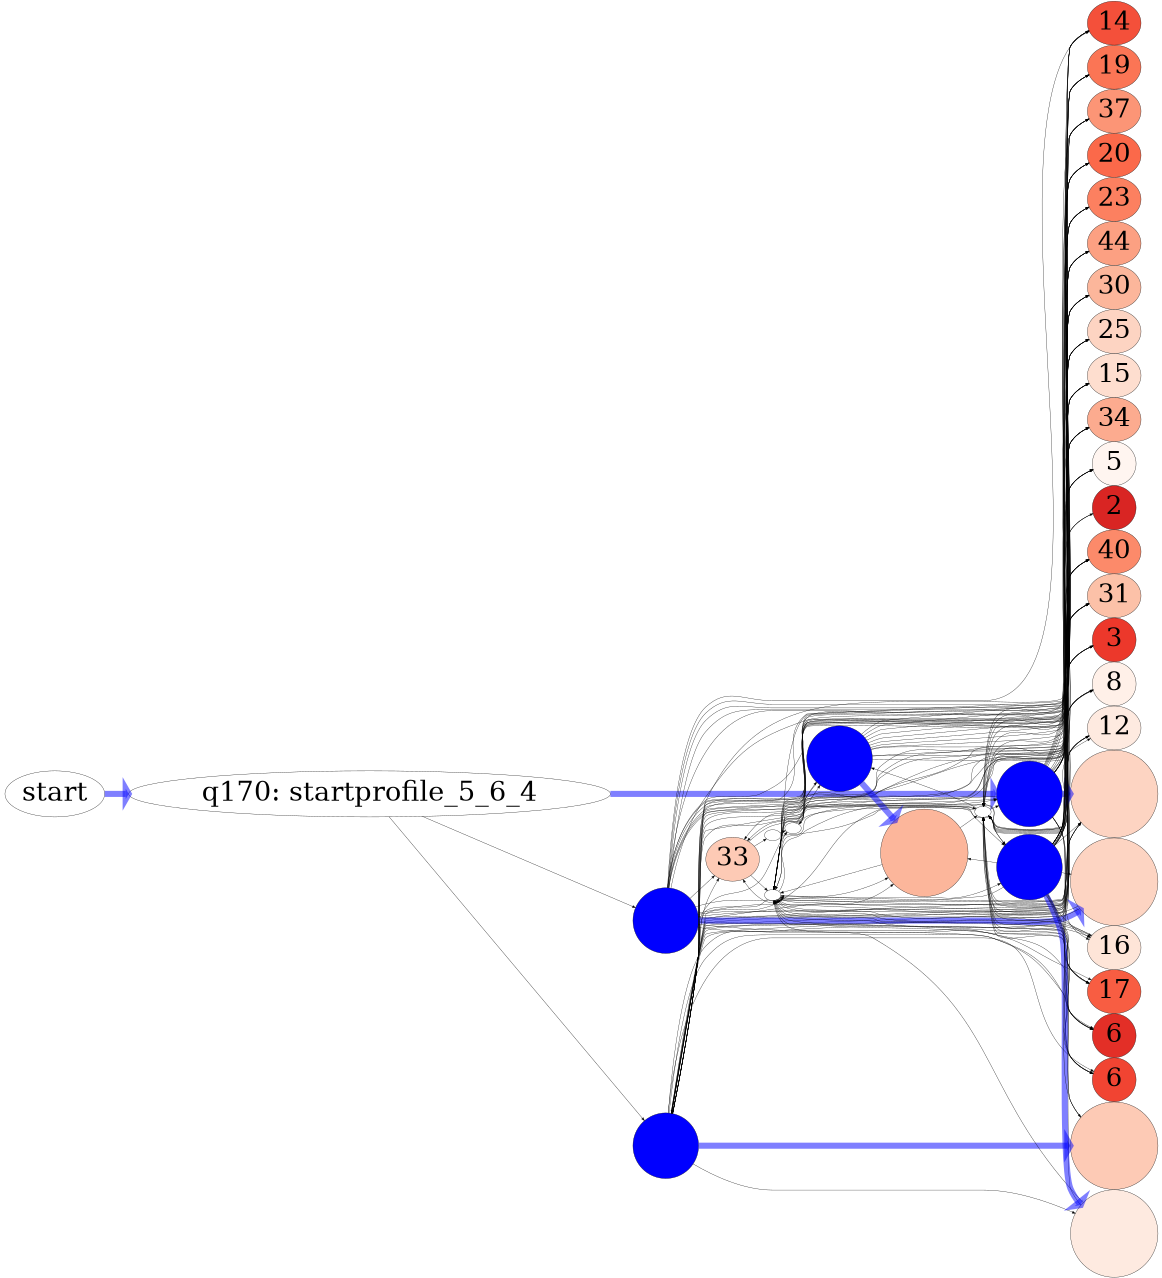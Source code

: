 strict digraph "" {
	graph [bb="0,0,3818.2,4200",
		nodesep=0.01,
		rankdir=LR,
		ranksep=0.01,
		ratio=1.1,
		size="7.75,10.25"
	];
	node [label="\N"];
	start	[fontsize=90,
		height=2,
		pos="116.97,1591",
		width=3.1832];
	"q170: startprofile_5_6_4"	[fontsize=90,
		height=2,
		pos="1205.1,1591",
		width=15.111];
	start -> "q170: startprofile_5_6_4"	[action="q170: startprofile_5_6_4",
		color="#0000ff80",
		controllable=False,
		cost=0,
		penwidth=20,
		pos="e,460.71,1591 231.71,1591 290.96,1591 368.07,1591 450.61,1591",
		prob_weight=0.004883720930232558,
		weight=100];
	"q202: select_context_radio"	[fillcolor=blue,
		height=3,
		label="",
		pos="1883.9,433",
		style=filled,
		width=3];
	"q170: startprofile_5_6_4" -> "q202: select_context_radio"	[action="q202: select_context_radio",
		controllable=False,
		cost=0,
		penwidth=1,
		pos="e,1818.3,519.4 1059.7,1519 1211.9,1318.4 1641,753.1 1812.1,527.6",
		prob_weight=0.047619047619047616];
	"q208: select_context_editorial_playlist"	[fillcolor=blue,
		height=3,
		label="",
		pos="1883.9,1174",
		style=filled,
		width=3];
	"q170: startprofile_5_6_4" -> "q208: select_context_editorial_playlist"	[action="q208: select_context_editorial_playlist",
		controllable=False,
		cost=0,
		penwidth=1,
		pos="e,1786.3,1220.3 1151.7,1521.4 1328.2,1437.7 1620.6,1299 1777.1,1224.7",
		prob_weight=0.2619047619047619];
	"q209: select_context_personalized_playlist"	[fillcolor=blue,
		height=3,
		label="",
		pos="3325.2,1591",
		style=filled,
		width=3];
	"q170: startprofile_5_6_4" -> "q209: select_context_personalized_playlist"	[action="q209: select_context_personalized_playlist",
		color="#0000ff80",
		controllable=False,
		cost=0,
		penwidth=20,
		pos="e,3216.9,1591 1549.4,1591 2098.3,1591 2906.3,1591 3206.9,1591",
		prob_weight=0.047619047619047616,
		weight=100];
	"q302: song_0_major_0_5_5"	[contraction="{'q853: song_50_major_0_5_5': {}, 'q554: song_10_major_0_5_5': {}, 'q511: song_10_minor_1_7_8': {}, 'q953: song_10_minor_1_6_7': {}, '\
q879: song_10_major_3_4_7': {}, 'q2485: song_0_minor_1_6_7': {}, 'q719: song_10_minor_0_8_8': {}, 'q938: song_10_major_2_5_7': {}, '\
q736: song_90_major_0_6_6': {}, 'q2990: song_70_major_0_7_7': {}, 'q2409: song_0_major_2_3_5': {}, 'q2123: song_0_major_1_7_8': {}, '\
q2181: song_10_major_3_5_8': {}, 'q1602: song_70_major_3_6_9': {}, 'q2158: song_70_major_1_7_8': {}, 'q4324: song_70_minor_0_2_4': {}, '\
q4603: song_80_major_1_4_5': {}, 'q4764: song_10_major_0_9_9': {}, 'q5307: song_10_minor_2_7_9': {}, 'q889: song_90_major_2_6_8': {}, '\
q5138: song_60_minor_2_4_6': {}, 'q451: song_90_minor_0_6_6': {}, 'q5692: song_90_major_0_4_4': {}, 'q2861: song_70_minor_1_7_8': {}, '\
q447: song_10_minor_0_6_6': {}, 'q2588: song_70_major_3_4_7': {}, 'q1510: song_70_major_0_5_5': {}, 'q4191: song_90_major_0_8_8': {}, '\
q4300: song_70_major_2_7_9': {}, 'q4876: song_60_major_2_6_8': {}, 'q6414: song_60_major_3_4_7': {}, 'q6344: song_80_major_0_4_4': {}}",
		fillcolor="#fdcab5",
		fontsize=85,
		height=2,
		label=33,
		pos="2134,1376",
		style=filled,
		width=2];
	"q202: select_context_radio" -> "q302: song_0_major_0_5_5"	[action="q302: song_0_major_0_5_5",
		contraction="{('q202: select_context_radio', 'q853: song_50_major_0_5_5'): {'action': 'q853: song_50_major_0_5_5', 'prob_weight': 5.926277112717791e-05, '\
controllable': True, 'cost': 0}, ('q202: select_context_radio', 'q554: song_10_major_0_5_5'): {'action': 'q554: song_10_major_0_\
5_5', 'prob_weight': 0.0034965034965034965, 'controllable': True, 'cost': 0}, ('q202: select_context_radio', 'q511: song_10_minor_\
1_7_8'): {'action': 'q511: song_10_minor_1_7_8', 'prob_weight': 0.0022519853028327604, 'controllable': True, 'cost': 0}, ('q202: \
select_context_radio', 'q953: song_10_minor_1_6_7'): {'action': 'q953: song_10_minor_1_6_7', 'prob_weight': 0.00426691952115681, '\
controllable': True, 'cost': 0}, ('q202: select_context_radio', 'q879: song_10_major_3_4_7'): {'action': 'q879: song_10_major_3_\
4_7', 'prob_weight': 0.0004741021690174233, 'controllable': True, 'cost': 0}, ('q202: select_context_radio', 'q2485: song_0_minor_\
1_6_7'): {'action': 'q2485: song_0_minor_1_6_7', 'prob_weight': 0.00011852554225435582, 'controllable': True, 'cost': 0}, ('q202: \
select_context_radio', 'q719: song_10_minor_0_8_8'): {'action': 'q719: song_10_minor_0_8_8', 'prob_weight': 0.0010667298802892024, '\
controllable': True, 'cost': 0}, ('q202: select_context_radio', 'q938: song_10_major_2_5_7'): {'action': 'q938: song_10_major_2_\
5_7', 'prob_weight': 0.0009482043380348466, 'controllable': True, 'cost': 0}, ('q202: select_context_radio', 'q736: song_90_major_\
0_6_6'): {'action': 'q736: song_90_major_0_6_6', 'prob_weight': 0.000651890482398957, 'controllable': True, 'cost': 0}, ('q202: \
select_context_radio', 'q2990: song_70_major_0_7_7'): {'action': 'q2990: song_70_major_0_7_7', 'prob_weight': 0.00011852554225435582, '\
controllable': True, 'cost': 0}, ('q202: select_context_radio', 'q2409: song_0_major_2_3_5'): {'action': 'q2409: song_0_major_2_\
3_5', 'prob_weight': 0.00011852554225435582, 'controllable': True, 'cost': 0}, ('q202: select_context_radio', 'q2123: song_0_major_\
1_7_8'): {'action': 'q2123: song_0_major_1_7_8', 'prob_weight': 0.0003555766267630674, 'controllable': True, 'cost': 0}, ('q202: \
select_context_radio', 'q2181: song_10_major_3_5_8'): {'action': 'q2181: song_10_major_3_5_8', 'prob_weight': 0.0005926277112717791, '\
controllable': True, 'cost': 0}, ('q202: select_context_radio', 'q1602: song_70_major_3_6_9'): {'action': 'q1602: song_70_major_\
3_6_9', 'prob_weight': 5.926277112717791e-05, 'controllable': True, 'cost': 0}, ('q202: select_context_radio', 'q2158: song_70_major_\
1_7_8'): {'action': 'q2158: song_70_major_1_7_8', 'prob_weight': 5.926277112717791e-05, 'controllable': True, 'cost': 0}, ('q202: \
select_context_radio', 'q4324: song_70_minor_0_2_4'): {'action': 'q4324: song_70_minor_0_2_4', 'prob_weight': 5.926277112717791e-05, '\
controllable': True, 'cost': 0}, ('q202: select_context_radio', 'q4603: song_80_major_1_4_5'): {'action': 'q4603: song_80_major_\
1_4_5', 'prob_weight': 5.926277112717791e-05, 'controllable': True, 'cost': 0}, ('q202: select_context_radio', 'q4764: song_10_major_\
0_9_9'): {'action': 'q4764: song_10_major_0_9_9', 'prob_weight': 5.926277112717791e-05, 'controllable': True, 'cost': 0}, ('q202: \
select_context_radio', 'q5307: song_10_minor_2_7_9'): {'action': 'q5307: song_10_minor_2_7_9', 'prob_weight': 0.00011852554225435582, '\
controllable': True, 'cost': 0}, ('q202: select_context_radio', 'q889: song_90_major_2_6_8'): {'action': 'q889: song_90_major_2_\
6_8', 'prob_weight': 0.00023705108450871164, 'controllable': True, 'cost': 0}, ('q202: select_context_radio', 'q5138: song_60_minor_\
2_4_6'): {'action': 'q5138: song_60_minor_2_4_6', 'prob_weight': 5.926277112717791e-05, 'controllable': True, 'cost': 0}, ('q202: \
select_context_radio', 'q451: song_90_minor_0_6_6'): {'action': 'q451: song_90_minor_0_6_6', 'prob_weight': 0.00011852554225435582, '\
controllable': True, 'cost': 0}, ('q202: select_context_radio', 'q5692: song_90_major_0_4_4'): {'action': 'q5692: song_90_major_\
0_4_4', 'prob_weight': 5.926277112717791e-05, 'controllable': True, 'cost': 0}, ('q202: select_context_radio', 'q2861: song_70_minor_\
1_7_8'): {'action': 'q2861: song_70_minor_1_7_8', 'prob_weight': 5.926277112717791e-05, 'controllable': True, 'cost': 0}}",
		controllable=True,
		cost=0,
		penwidth=1,
		pos="e,2115.5,1306.3 1911.6,537.52 1962.1,727.7 2067.8,1126.4 2112.9,1296.4",
		prob_weight=0.0003555766267630674];
	"q532: song_10_major_0_6_5"	[contraction="{'q1725: song_90_major_2_4_5': {}, 'q580: song_10_major_1_7_7': {}, 'q591: song_10_major_2_4_5': {}, 'q2661: song_70_major_2_5_6': {}, '\
q1572: song_90_major_1_6_6': {}, 'q900: song_10_minor_1_5_5': {}, 'q944: song_10_major_3_6_8': {}, 'q955: song_10_minor_3_4_6': {}, '\
q723: song_10_minor_3_6_8': {}, 'q3557: song_0_major_2_6_7': {}, 'q4068: song_10_minor_4_4_7': {}, 'q1411: song_0_major_0_6_5': {}, '\
q2372: song_0_major_0_8_7': {}, 'q763: song_80_minor_1_7_7': {}, 'q3623: song_90_major_2_6_7': {}, 'q1504: song_10_minor_1_4_4': {}, '\
q2033: song_70_major_2_4_5': {}, 'q1771: song_70_minor_0_7_6': {}, 'q1813: song_10_minor_5_4_8': {}, 'q4505: song_80_major_1_7_7': {}, '\
q1508: song_10_major_2_3_4': {}, 'q6156: song_10_major_2_2_5': {}, 'q1605: song_90_minor_2_6_7': {}, 'q4955: song_90_minor_3_3_5': {}, '\
q1746: song_70_major_1_4_4': {}, 'q1012: song_60_minor_2_4_5': {}, 'q1342: song_10_minor_4_5_8': {}, 'q1918: song_60_major_1_7_7': {}, '\
q4242: song_60_major_2_3_4': {}, 'q6133: song_80_minor_0_8_7': {}}",
		fillcolor="#fcc1a8",
		fontsize=85,
		height=2,
		label=31,
		pos="3671.2,2243",
		style=filled,
		width=2];
	"q202: select_context_radio" -> "q532: song_10_major_0_6_5"	[action="q532: song_10_major_0_6_5",
		contraction="{('q202: select_context_radio', 'q1725: song_90_major_2_4_5'): {'action': 'q1725: song_90_major_2_4_5', 'prob_weight': 0.00023705108450871164, '\
controllable': True, 'cost': 0}, ('q202: select_context_radio', 'q580: song_10_major_1_7_7'): {'action': 'q580: song_10_major_1_\
7_7', 'prob_weight': 0.0066374303662439255, 'controllable': True, 'cost': 0}, ('q202: select_context_radio', 'q591: song_10_major_\
2_4_5'): {'action': 'q591: song_10_major_2_4_5', 'prob_weight': 0.0008296787957804907, 'controllable': True, 'cost': 0}, ('q202: \
select_context_radio', 'q2661: song_70_major_2_5_6'): {'action': 'q2661: song_70_major_2_5_6', 'prob_weight': 5.926277112717791e-05, '\
controllable': True, 'cost': 0}, ('q202: select_context_radio', 'q1572: song_90_major_1_6_6'): {'action': 'q1572: song_90_major_\
1_6_6', 'prob_weight': 0.0005926277112717791, 'controllable': True, 'cost': 0}, ('q202: select_context_radio', 'q900: song_10_minor_\
1_5_5'): {'action': 'q900: song_10_minor_1_5_5', 'prob_weight': 0.0009482043380348466, 'controllable': True, 'cost': 0}, ('q202: \
select_context_radio', 'q944: song_10_major_3_6_8'): {'action': 'q944: song_10_major_3_6_8', 'prob_weight': 0.00023705108450871164, '\
controllable': True, 'cost': 0}, ('q202: select_context_radio', 'q955: song_10_minor_3_4_6'): {'action': 'q955: song_10_minor_3_\
4_6', 'prob_weight': 0.00011852554225435582, 'controllable': True, 'cost': 0}, ('q202: select_context_radio', 'q723: song_10_minor_\
3_6_8'): {'action': 'q723: song_10_minor_3_6_8', 'prob_weight': 0.0004741021690174233, 'controllable': True, 'cost': 0}, ('q202: \
select_context_radio', 'q3557: song_0_major_2_6_7'): {'action': 'q3557: song_0_major_2_6_7', 'prob_weight': 0.0003555766267630674, '\
controllable': True, 'cost': 0}, ('q202: select_context_radio', 'q4068: song_10_minor_4_4_7'): {'action': 'q4068: song_10_minor_\
4_4_7', 'prob_weight': 5.926277112717791e-05, 'controllable': True, 'cost': 0}, ('q202: select_context_radio', 'q1411: song_0_major_\
0_6_5'): {'action': 'q1411: song_0_major_0_6_5', 'prob_weight': 0.0007111532535261348, 'controllable': True, 'cost': 0}, ('q202: \
select_context_radio', 'q2372: song_0_major_0_8_7'): {'action': 'q2372: song_0_major_0_8_7', 'prob_weight': 0.0005333649401446012, '\
controllable': True, 'cost': 0}, ('q202: select_context_radio', 'q763: song_80_minor_1_7_7'): {'action': 'q763: song_80_minor_1_\
7_7', 'prob_weight': 0.00011852554225435582, 'controllable': True, 'cost': 0}, ('q202: select_context_radio', 'q3623: song_90_major_\
2_6_7'): {'action': 'q3623: song_90_major_2_6_7', 'prob_weight': 0.00023705108450871164, 'controllable': True, 'cost': 0}, ('q202: \
select_context_radio', 'q1504: song_10_minor_1_4_4'): {'action': 'q1504: song_10_minor_1_4_4', 'prob_weight': 0.000651890482398957, '\
controllable': True, 'cost': 0}, ('q202: select_context_radio', 'q2033: song_70_major_2_4_5'): {'action': 'q2033: song_70_major_\
2_4_5', 'prob_weight': 0.00011852554225435582, 'controllable': True, 'cost': 0}, ('q202: select_context_radio', 'q1771: song_70_\
minor_0_7_6'): {'action': 'q1771: song_70_minor_0_7_6', 'prob_weight': 0.0001777883133815337, 'controllable': True, 'cost': 0}, ('\
q202: select_context_radio', 'q1813: song_10_minor_5_4_8'): {'action': 'q1813: song_10_minor_5_4_8', 'prob_weight': 5.926277112717791e-05, '\
controllable': True, 'cost': 0}, ('q202: select_context_radio', 'q4505: song_80_major_1_7_7'): {'action': 'q4505: song_80_major_\
1_7_7', 'prob_weight': 0.00011852554225435582, 'controllable': True, 'cost': 0}, ('q202: select_context_radio', 'q1508: song_10_\
major_2_3_4'): {'action': 'q1508: song_10_major_2_3_4', 'prob_weight': 0.00011852554225435582, 'controllable': True, 'cost': 0}, ('\
q202: select_context_radio', 'q6156: song_10_major_2_2_5'): {'action': 'q6156: song_10_major_2_2_5', 'prob_weight': 5.926277112717791e-05, '\
controllable': True, 'cost': 0}, ('q202: select_context_radio', 'q1605: song_90_minor_2_6_7'): {'action': 'q1605: song_90_minor_\
2_6_7', 'prob_weight': 5.926277112717791e-05, 'controllable': True, 'cost': 0}, ('q202: select_context_radio', 'q4955: song_90_minor_\
3_3_5'): {'action': 'q4955: song_90_minor_3_3_5', 'prob_weight': 5.926277112717791e-05, 'controllable': True, 'cost': 0}}",
		controllable=True,
		cost=0,
		penwidth=1,
		pos="e,3620.3,2191.4 1959.8,509.91 2258.5,812.31 3348.5,1916.2 3613.1,2184.1",
		prob_weight=0.008059736873296195];
	"q683: song_10_major_2_8_5"	[contraction="{'q1986: song_10_major_5_4_4': {}, 'q1142: song_10_major_5_6_6': {}, 'q722: song_10_minor_2_8_5': {}, 'q2213: song_10_major_5_5_\
5': {}, 'q2124: song_10_major_4_7_6': {}, 'q3080: song_0_minor_4_7_6': {}, 'q3127: song_10_major_7_6_8': {}, 'q3240: song_10_major_\
4_5_4': {}, 'q3187: song_10_major_1_9_5': {}, 'q3226: song_10_major_6_3_4': {}, 'q1261: song_10_minor_0_9_4': {}, 'q1830: song_10_\
minor_1_7_3': {}, 'q4083: song_0_major_7_4_6': {}, 'q2900: song_10_major_4_8_7': {}, 'q5749: song_0_major_6_4_5': {}, 'q6301: song_\
0_minor_4_5_4': {}, 'q2027: song_0_major_2_7_4': {}, 'q4451: song_80_major_0_9_4': {}, 'q4585: song_50_minor_6_4_5': {}, 'q4841: \
song_70_minor_5_3_3': {}, 'q2587: song_10_major_6_5_6': {}, 'q2798: song_10_minor_4_8_7': {}, 'q5257: song_80_major_3_4_2': {}, '\
q6071: song_80_major_5_6_6': {}, 'q1535: song_70_major_2_7_4': {}, 'q5761: song_90_major_5_3_3': {}, 'q6583: song_10_minor_6_6_7': {}, '\
q1318: song_0_major_3_9_7': {}, 'q3824: song_10_minor_7_3_5': {}, 'q4134: song_60_minor_4_1_4': {}, 'q5444: song_10_minor_0_6_1': {}, '\
q6712: song_10_minor_7_6_8': {}, 'q5226: song_0_major_5_7_7': {}, 'q6034: song_60_major_3_6_4': {}, 'q5576: song_90_minor_3_4_2': {}, '\
q5521: song_60_minor_5_6_6': {}}",
		fillcolor="#fc9576",
		fontsize=85,
		height=2,
		label=37,
		pos="3671.2,3838",
		style=filled,
		width=2];
	"q202: select_context_radio" -> "q683: song_10_major_2_8_5"	[action="q683: song_10_major_2_8_5",
		contraction="{('q202: select_context_radio', 'q1986: song_10_major_5_4_4'): {'action': 'q1986: song_10_major_5_4_4', 'prob_weight': 0.0005333649401446012, '\
controllable': True, 'cost': 0}, ('q202: select_context_radio', 'q1142: song_10_major_5_6_6'): {'action': 'q1142: song_10_major_\
5_6_6', 'prob_weight': 0.0029038757852317175, 'controllable': True, 'cost': 0}, ('q202: select_context_radio', 'q722: song_10_minor_\
2_8_5'): {'action': 'q722: song_10_minor_2_8_5', 'prob_weight': 0.002726087471850184, 'controllable': True, 'cost': 0}, ('q202: \
select_context_radio', 'q2213: song_10_major_5_5_5'): {'action': 'q2213: song_10_major_5_5_5', 'prob_weight': 0.001303780964797914, '\
controllable': True, 'cost': 0}, ('q202: select_context_radio', 'q2124: song_10_major_4_7_6'): {'action': 'q2124: song_10_major_\
4_7_6', 'prob_weight': 0.0010667298802892024, 'controllable': True, 'cost': 0}, ('q202: select_context_radio', 'q3080: song_0_minor_\
4_7_6'): {'action': 'q3080: song_0_minor_4_7_6', 'prob_weight': 5.926277112717791e-05, 'controllable': True, 'cost': 0}, ('q202: \
select_context_radio', 'q3127: song_10_major_7_6_8'): {'action': 'q3127: song_10_major_7_6_8', 'prob_weight': 5.926277112717791e-05, '\
controllable': True, 'cost': 0}, ('q202: select_context_radio', 'q3240: song_10_major_4_5_4'): {'action': 'q3240: song_10_major_\
4_5_4', 'prob_weight': 0.0011852554225435582, 'controllable': True, 'cost': 0}, ('q202: select_context_radio', 'q3187: song_10_major_\
1_9_5'): {'action': 'q3187: song_10_major_1_9_5', 'prob_weight': 0.0005333649401446012, 'controllable': True, 'cost': 0}, ('q202: \
select_context_radio', 'q3226: song_10_major_6_3_4'): {'action': 'q3226: song_10_major_6_3_4', 'prob_weight': 0.0001777883133815337, '\
controllable': True, 'cost': 0}, ('q202: select_context_radio', 'q1261: song_10_minor_0_9_4'): {'action': 'q1261: song_10_minor_\
0_9_4', 'prob_weight': 0.0017186203626881594, 'controllable': True, 'cost': 0}, ('q202: select_context_radio', 'q1830: song_10_minor_\
1_7_3'): {'action': 'q1830: song_10_minor_1_7_3', 'prob_weight': 0.00023705108450871164, 'controllable': True, 'cost': 0}, ('q202: \
select_context_radio', 'q4083: song_0_major_7_4_6'): {'action': 'q4083: song_0_major_7_4_6', 'prob_weight': 0.00011852554225435582, '\
controllable': True, 'cost': 0}, ('q202: select_context_radio', 'q2900: song_10_major_4_8_7'): {'action': 'q2900: song_10_major_\
4_8_7', 'prob_weight': 0.00023705108450871164, 'controllable': True, 'cost': 0}, ('q202: select_context_radio', 'q5749: song_0_major_\
6_4_5'): {'action': 'q5749: song_0_major_6_4_5', 'prob_weight': 0.00011852554225435582, 'controllable': True, 'cost': 0}, ('q202: \
select_context_radio', 'q6301: song_0_minor_4_5_4'): {'action': 'q6301: song_0_minor_4_5_4', 'prob_weight': 5.926277112717791e-05, '\
controllable': True, 'cost': 0}, ('q202: select_context_radio', 'q2027: song_0_major_2_7_4'): {'action': 'q2027: song_0_major_2_\
7_4', 'prob_weight': 0.00011852554225435582, 'controllable': True, 'cost': 0}, ('q202: select_context_radio', 'q4451: song_80_major_\
0_9_4'): {'action': 'q4451: song_80_major_0_9_4', 'prob_weight': 5.926277112717791e-05, 'controllable': True, 'cost': 0}, ('q202: \
select_context_radio', 'q4585: song_50_minor_6_4_5'): {'action': 'q4585: song_50_minor_6_4_5', 'prob_weight': 5.926277112717791e-05, '\
controllable': True, 'cost': 0}, ('q202: select_context_radio', 'q4841: song_70_minor_5_3_3'): {'action': 'q4841: song_70_minor_\
5_3_3', 'prob_weight': 5.926277112717791e-05, 'controllable': True, 'cost': 0}, ('q202: select_context_radio', 'q2587: song_10_major_\
6_5_6'): {'action': 'q2587: song_10_major_6_5_6', 'prob_weight': 0.00023705108450871164, 'controllable': True, 'cost': 0}, ('q202: \
select_context_radio', 'q2798: song_10_minor_4_8_7'): {'action': 'q2798: song_10_minor_4_8_7', 'prob_weight': 5.926277112717791e-05, '\
controllable': True, 'cost': 0}, ('q202: select_context_radio', 'q5257: song_80_major_3_4_2'): {'action': 'q5257: song_80_major_\
3_4_2', 'prob_weight': 5.926277112717791e-05, 'controllable': True, 'cost': 0}, ('q202: select_context_radio', 'q6071: song_80_major_\
5_6_6'): {'action': 'q6071: song_80_major_5_6_6', 'prob_weight': 0.0001777883133815337, 'controllable': True, 'cost': 0}, ('q202: \
select_context_radio', 'q1535: song_70_major_2_7_4'): {'action': 'q1535: song_70_major_2_7_4', 'prob_weight': 5.926277112717791e-05, '\
controllable': True, 'cost': 0}, ('q202: select_context_radio', 'q5761: song_90_major_5_3_3'): {'action': 'q5761: song_90_major_\
5_3_3', 'prob_weight': 0.0001777883133815337, 'controllable': True, 'cost': 0}, ('q202: select_context_radio', 'q6583: song_10_minor_\
6_6_7'): {'action': 'q6583: song_10_minor_6_6_7', 'prob_weight': 5.926277112717791e-05, 'controllable': True, 'cost': 0}}",
		controllable=True,
		cost=0,
		penwidth=1,
		pos="e,3637.7,3774.2 1934.3,528.97 2196.5,1028.5 3402,3325.2 3632.9,3765.1",
		prob_weight=0.006281853739480858];
	"q350: song_90_major_0_3_9"	[contraction="{'q379: song_0_major_0_3_9': {}, 'q2362: song_0_minor_0_3_9': {}, 'q3671: song_80_major_0_3_9': {}, 'q6094: song_70_major_0_3_9': {}}",
		fillcolor="#fff5f0",
		fontsize=85,
		height=2,
		label=5,
		pos="3671.2,2678",
		style=filled,
		width=2];
	"q202: select_context_radio" -> "q350: song_90_major_0_3_9"	[action="q350: song_90_major_0_3_9",
		contraction="{('q202: select_context_radio', 'q379: song_0_major_0_3_9'): {'action': 'q379: song_0_major_0_3_9', 'prob_weight': 0.0008296787957804907, '\
controllable': True, 'cost': 0}, ('q202: select_context_radio', 'q2362: song_0_minor_0_3_9'): {'action': 'q2362: song_0_minor_0_\
3_9', 'prob_weight': 0.0005333649401446012, 'controllable': True, 'cost': 0}, ('q202: select_context_radio', 'q3671: song_80_major_\
0_3_9'): {'action': 'q3671: song_80_major_0_3_9', 'prob_weight': 0.00011852554225435582, 'controllable': True, 'cost': 0}}",
		controllable=True,
		cost=0,
		penwidth=1,
		pos="e,3626,2621.2 1951.2,517.59 2239.2,879.28 3363.9,2292 3619.4,2612.9",
		prob_weight=0.0003555766267630674];
	"q1055: song_10_major_3_6_5"	[contraction="{'q1923: song_0_major_4_6_6': {}, 'q2126: song_10_minor_6_3_5': {}, 'q2224: song_10_minor_6_6_8': {}, 'q1264: song_10_minor_2_8_\
6': {}, 'q1062: song_10_minor_3_6_5': {}, 'q1972: song_10_major_3_8_7': {}, 'q633: song_10_major_0_9_5': {}, 'q2844: song_70_minor_\
4_6_6': {}, 'q2843: song_10_major_2_5_3': {}, 'q1054: song_10_major_2_8_6': {}, 'q555: song_10_major_0_7_3': {}, 'q1063: song_10_\
minor_5_5_6': {}, 'q1218: song_10_minor_1_7_4': {}, 'q698: song_10_minor_3_8_7': {}, 'q1056: song_10_major_4_7_7': {}, 'q3444: song_\
10_major_5_7_8': {}, 'q3917: song_90_major_4_6_6': {}, 'q2723: song_10_minor_3_4_3': {}, 'q3468: song_80_major_1_6_3': {}, 'q3668: \
song_0_major_3_7_6': {}, 'q2522: song_10_minor_1_9_6': {}, 'q1831: song_10_minor_5_3_4': {}, 'q3349: song_10_minor_2_5_3': {}, '\
q2430: song_90_major_5_4_5': {}, 'q1644: song_90_major_3_7_6': {}, 'q2103: song_0_major_0_7_3': {}, 'q998: song_90_major_2_6_4': {}, '\
q5277: song_0_major_2_6_4': {}, 'q1668: song_80_major_2_6_4': {}, 'q6382: song_0_minor_4_8_8': {}, 'q3469: song_10_major_5_3_4': {}, '\
q2367: song_60_major_1_8_5': {}, 'q2408: song_10_major_4_3_3': {}, 'q2502: song_0_minor_0_9_5': {}, 'q4723: song_80_minor_2_8_6': {}, '\
q4893: song_90_major_6_6_8': {}, 'q4023: song_80_minor_2_4_2': {}, 'q4817: song_60_minor_4_6_6': {}, 'q6314: song_10_major_8_5_9': {}, '\
q6576: song_0_major_2_5_3': {}, 'q5637: song_90_minor_5_4_5': {}, 'q6671: song_80_major_2_4_2': {}, 'q6324: song_60_minor_3_6_5': {}}",
		fillcolor="#fca082",
		fontsize=85,
		height=2,
		label=44,
		pos="3671.2,3403",
		style=filled,
		width=2];
	"q202: select_context_radio" -> "q1055: song_10_major_3_6_5"	[action="q1055: song_10_major_3_6_5",
		contraction="{('q202: select_context_radio', 'q1923: song_0_major_4_6_6'): {'action': 'q1923: song_0_major_4_6_6', 'prob_weight': 0.0003555766267630674, '\
controllable': True, 'cost': 0}, ('q202: select_context_radio', 'q2126: song_10_minor_6_3_5'): {'action': 'q2126: song_10_minor_\
6_3_5', 'prob_weight': 0.0001777883133815337, 'controllable': True, 'cost': 0}, ('q202: select_context_radio', 'q2224: song_10_minor_\
6_6_8'): {'action': 'q2224: song_10_minor_6_6_8', 'prob_weight': 0.00023705108450871164, 'controllable': True, 'cost': 0}, ('q202: \
select_context_radio', 'q1264: song_10_minor_2_8_6'): {'action': 'q1264: song_10_minor_2_8_6', 'prob_weight': 0.0033187151831219628, '\
controllable': True, 'cost': 0}, ('q202: select_context_radio', 'q1062: song_10_minor_3_6_5'): {'action': 'q1062: song_10_minor_\
3_6_5', 'prob_weight': 0.0027853502429773616, 'controllable': True, 'cost': 0}, ('q202: select_context_radio', 'q1972: song_10_major_\
3_8_7'): {'action': 'q1972: song_10_major_3_8_7', 'prob_weight': 0.000651890482398957, 'controllable': True, 'cost': 0}, ('q202: \
select_context_radio', 'q633: song_10_major_0_9_5'): {'action': 'q633: song_10_major_0_9_5', 'prob_weight': 0.005629963257081901, '\
controllable': True, 'cost': 0}, ('q202: select_context_radio', 'q2844: song_70_minor_4_6_6'): {'action': 'q2844: song_70_minor_\
4_6_6', 'prob_weight': 5.926277112717791e-05, 'controllable': True, 'cost': 0}, ('q202: select_context_radio', 'q2843: song_10_major_\
2_5_3'): {'action': 'q2843: song_10_major_2_5_3', 'prob_weight': 0.00041483939789024535, 'controllable': True, 'cost': 0}, ('q202: \
select_context_radio', 'q1054: song_10_major_2_8_6'): {'action': 'q1054: song_10_major_2_8_6', 'prob_weight': 0.001363043735925092, '\
controllable': True, 'cost': 0}, ('q202: select_context_radio', 'q555: song_10_major_0_7_3'): {'action': 'q555: song_10_major_0_\
7_3', 'prob_weight': 0.001363043735925092, 'controllable': True, 'cost': 0}, ('q202: select_context_radio', 'q1063: song_10_minor_\
5_5_6'): {'action': 'q1063: song_10_minor_5_5_6', 'prob_weight': 0.00029631385563588954, 'controllable': True, 'cost': 0}, ('q202: \
select_context_radio', 'q1218: song_10_minor_1_7_4'): {'action': 'q1218: song_10_minor_1_7_4', 'prob_weight': 0.0008889415669076686, '\
controllable': True, 'cost': 0}, ('q202: select_context_radio', 'q698: song_10_minor_3_8_7'): {'action': 'q698: song_10_minor_3_\
8_7', 'prob_weight': 0.0005333649401446012, 'controllable': True, 'cost': 0}, ('q202: select_context_radio', 'q1056: song_10_major_\
4_7_7'): {'action': 'q1056: song_10_major_4_7_7', 'prob_weight': 0.0014815692781794476, 'controllable': True, 'cost': 0}, ('q202: \
select_context_radio', 'q3444: song_10_major_5_7_8'): {'action': 'q3444: song_10_major_5_7_8', 'prob_weight': 0.0007704160246533128, '\
controllable': True, 'cost': 0}, ('q202: select_context_radio', 'q3917: song_90_major_4_6_6'): {'action': 'q3917: song_90_major_\
4_6_6', 'prob_weight': 0.00011852554225435582, 'controllable': True, 'cost': 0}, ('q202: select_context_radio', 'q2723: song_10_\
minor_3_4_3'): {'action': 'q2723: song_10_minor_3_4_3', 'prob_weight': 0.0003555766267630674, 'controllable': True, 'cost': 0}, ('\
q202: select_context_radio', 'q3468: song_80_major_1_6_3'): {'action': 'q3468: song_80_major_1_6_3', 'prob_weight': 0.00011852554225435582, '\
controllable': True, 'cost': 0}, ('q202: select_context_radio', 'q3668: song_0_major_3_7_6'): {'action': 'q3668: song_0_major_3_\
7_6', 'prob_weight': 0.00029631385563588954, 'controllable': True, 'cost': 0}, ('q202: select_context_radio', 'q2522: song_10_minor_\
1_9_6'): {'action': 'q2522: song_10_minor_1_9_6', 'prob_weight': 0.00011852554225435582, 'controllable': True, 'cost': 0}, ('q202: \
select_context_radio', 'q1831: song_10_minor_5_3_4'): {'action': 'q1831: song_10_minor_5_3_4', 'prob_weight': 5.926277112717791e-05, '\
controllable': True, 'cost': 0}, ('q202: select_context_radio', 'q3349: song_10_minor_2_5_3'): {'action': 'q3349: song_10_minor_\
2_5_3', 'prob_weight': 0.00011852554225435582, 'controllable': True, 'cost': 0}, ('q202: select_context_radio', 'q2430: song_90_\
major_5_4_5'): {'action': 'q2430: song_90_major_5_4_5', 'prob_weight': 0.00011852554225435582, 'controllable': True, 'cost': 0}, ('\
q202: select_context_radio', 'q1644: song_90_major_3_7_6'): {'action': 'q1644: song_90_major_3_7_6', 'prob_weight': 0.00011852554225435582, '\
controllable': True, 'cost': 0}, ('q202: select_context_radio', 'q2103: song_0_major_0_7_3'): {'action': 'q2103: song_0_major_0_\
7_3', 'prob_weight': 0.0001777883133815337, 'controllable': True, 'cost': 0}, ('q202: select_context_radio', 'q998: song_90_major_\
2_6_4'): {'action': 'q998: song_90_major_2_6_4', 'prob_weight': 5.926277112717791e-05, 'controllable': True, 'cost': 0}, ('q202: \
select_context_radio', 'q5277: song_0_major_2_6_4'): {'action': 'q5277: song_0_major_2_6_4', 'prob_weight': 0.0001777883133815337, '\
controllable': True, 'cost': 0}, ('q202: select_context_radio', 'q1668: song_80_major_2_6_4'): {'action': 'q1668: song_80_major_\
2_6_4', 'prob_weight': 0.0001777883133815337, 'controllable': True, 'cost': 0}, ('q202: select_context_radio', 'q6382: song_0_minor_\
4_8_8'): {'action': 'q6382: song_0_minor_4_8_8', 'prob_weight': 5.926277112717791e-05, 'controllable': True, 'cost': 0}, ('q202: \
select_context_radio', 'q3469: song_10_major_5_3_4'): {'action': 'q3469: song_10_major_5_3_4', 'prob_weight': 5.926277112717791e-05, '\
controllable': True, 'cost': 0}}",
		controllable=True,
		cost=0,
		penwidth=1,
		pos="e,3634,3341.2 1939.6,525.55 2210.7,976.12 3389.3,2934.5 3628.7,3332.3",
		prob_weight=0.0020741969894512266];
	"q230: song_10_major_0_4_6"	[contraction="{'q1006: song_0_major_2_4_8': {}, 'q496: song_10_major_0_7_9': {}, 'q876: song_10_major_0_3_5': {}, 'q4287: song_90_major_0_4_6': {}, '\
q1738: song_0_major_1_3_6': {}, 'q2994: song_90_major_0_5_7': {}, 'q2003: song_0_major_1_4_7': {}, 'q5180: song_90_minor_1_5_8': {}, '\
q2646: song_0_major_0_7_9': {}, 'q4754: song_80_major_1_6_9': {}, 'q5825: song_70_major_2_4_8': {}, 'q2558: song_70_major_0_5_7': {}, '\
q6487: song_70_minor_1_5_8': {}, 'q1397: song_60_minor_0_3_5': {}}",
		fillcolor="#fedecf",
		fontsize=85,
		height=2,
		label=15,
		pos="3671.2,2968",
		style=filled,
		width=2];
	"q202: select_context_radio" -> "q230: song_10_major_0_4_6"	[action="q230: song_10_major_0_4_6",
		contraction="{('q202: select_context_radio', 'q1006: song_0_major_2_4_8'): {'action': 'q1006: song_0_major_2_4_8', 'prob_weight': 0.0004741021690174233, '\
controllable': True, 'cost': 0}, ('q202: select_context_radio', 'q496: song_10_major_0_7_9'): {'action': 'q496: song_10_major_0_\
7_9', 'prob_weight': 0.0007111532535261348, 'controllable': True, 'cost': 0}, ('q202: select_context_radio', 'q876: song_10_major_\
0_3_5'): {'action': 'q876: song_10_major_0_3_5', 'prob_weight': 0.0010074671091620244, 'controllable': True, 'cost': 0}, ('q202: \
select_context_radio', 'q4287: song_90_major_0_4_6'): {'action': 'q4287: song_90_major_0_4_6', 'prob_weight': 0.0003555766267630674, '\
controllable': True, 'cost': 0}, ('q202: select_context_radio', 'q1738: song_0_major_1_3_6'): {'action': 'q1738: song_0_major_1_\
3_6', 'prob_weight': 0.00023705108450871164, 'controllable': True, 'cost': 0}, ('q202: select_context_radio', 'q2994: song_90_major_\
0_5_7'): {'action': 'q2994: song_90_major_0_5_7', 'prob_weight': 0.00029631385563588954, 'controllable': True, 'cost': 0}, ('q202: \
select_context_radio', 'q2003: song_0_major_1_4_7'): {'action': 'q2003: song_0_major_1_4_7', 'prob_weight': 0.0001777883133815337, '\
controllable': True, 'cost': 0}, ('q202: select_context_radio', 'q5180: song_90_minor_1_5_8'): {'action': 'q5180: song_90_minor_\
1_5_8', 'prob_weight': 5.926277112717791e-05, 'controllable': True, 'cost': 0}, ('q202: select_context_radio', 'q2646: song_0_major_\
0_7_9'): {'action': 'q2646: song_0_major_0_7_9', 'prob_weight': 5.926277112717791e-05, 'controllable': True, 'cost': 0}, ('q202: \
select_context_radio', 'q4754: song_80_major_1_6_9'): {'action': 'q4754: song_80_major_1_6_9', 'prob_weight': 5.926277112717791e-05, '\
controllable': True, 'cost': 0}, ('q202: select_context_radio', 'q5825: song_70_major_2_4_8'): {'action': 'q5825: song_70_major_\
2_4_8', 'prob_weight': 5.926277112717791e-05, 'controllable': True, 'cost': 0}, ('q202: select_context_radio', 'q2558: song_70_major_\
0_5_7'): {'action': 'q2558: song_70_major_0_5_7', 'prob_weight': 5.926277112717791e-05, 'controllable': True, 'cost': 0}}",
		controllable=True,
		cost=0,
		penwidth=1,
		pos="e,3629.6,2909.1 1946.2,521.37 2227.4,920.25 3375.6,2548.8 3623.8,2900.7",
		prob_weight=0.003140926869740429];
	"q549: song_10_major_2_6_5"	[contraction="{'q1956: song_10_minor_2_8_7': {}, 'q408: song_10_major_0_7_4': {}, 'q694: song_10_major_0_9_6': {}, 'q2524: song_0_minor_2_7_6': {}, '\
q1075: song_10_minor_3_7_7': {}, 'q1061: song_10_minor_3_5_5': {}, 'q1528: song_10_minor_3_6_6': {}, 'q415: song_10_major_1_7_5': {}, '\
q1902: song_10_minor_1_6_4': {}, 'q1796: song_0_major_3_5_5': {}, 'q1426: song_70_minor_2_6_5': {}, 'q1832: song_90_major_0_7_4': {}, '\
q1072: song_10_minor_2_6_5': {}, 'q1523: song_10_major_4_6_7': {}, 'q2184: song_0_major_3_6_6': {}, 'q1673: song_90_minor_0_7_4': {}, '\
q3268: song_90_major_2_8_7': {}, 'q3964: song_10_major_0_6_3': {}, 'q5115: song_70_minor_4_5_6': {}, 'q5225: song_70_major_3_6_6': {}, '\
q4781: song_0_major_3_8_8': {}, 'q6087: song_0_minor_4_7_8': {}, 'q1604: song_80_major_4_6_7': {}, 'q2375: song_70_minor_2_8_7': {}, '\
q5852: song_80_major_1_7_5': {}, 'q6562: song_0_major_5_2_6': {}, 'q1319: song_0_minor_0_9_6': {}, 'q1425: song_60_minor_2_5_4': {}, '\
q3335: song_10_major_7_2_8': {}, 'q6280: song_60_major_6_5_8': {}, 'q6406: song_0_minor_1_6_4': {}, 'q5766: song_70_major_0_6_3': {}, '\
q6844: song_70_major_0_9_6': {}}",
		fillcolor="#fcab8f",
		fontsize=85,
		height=2,
		label=34,
		pos="3671.2,2823",
		style=filled,
		width=2];
	"q202: select_context_radio" -> "q549: song_10_major_2_6_5"	[action="q549: song_10_major_2_6_5",
		contraction="{('q202: select_context_radio', 'q1956: song_10_minor_2_8_7'): {'action': 'q1956: song_10_minor_2_8_7', 'prob_weight': 0.0009482043380348466, '\
controllable': True, 'cost': 0}, ('q202: select_context_radio', 'q408: song_10_major_0_7_4'): {'action': 'q408: song_10_major_0_\
7_4', 'prob_weight': 0.0061633281972265025, 'controllable': True, 'cost': 0}, ('q202: select_context_radio', 'q694: song_10_major_\
0_9_6'): {'action': 'q694: song_10_major_0_9_6', 'prob_weight': 0.0023705108450871163, 'controllable': True, 'cost': 0}, ('q202: \
select_context_radio', 'q2524: song_0_minor_2_7_6'): {'action': 'q2524: song_0_minor_2_7_6', 'prob_weight': 0.00011852554225435582, '\
controllable': True, 'cost': 0}, ('q202: select_context_radio', 'q1075: song_10_minor_3_7_7'): {'action': 'q1075: song_10_minor_\
3_7_7', 'prob_weight': 0.0023112480739599386, 'controllable': True, 'cost': 0}, ('q202: select_context_radio', 'q1061: song_10_minor_\
3_5_5'): {'action': 'q1061: song_10_minor_3_5_5', 'prob_weight': 0.002133459760578405, 'controllable': True, 'cost': 0}, ('q202: \
select_context_radio', 'q1528: song_10_minor_3_6_6'): {'action': 'q1528: song_10_minor_3_6_6', 'prob_weight': 0.0022519853028327604, '\
controllable': True, 'cost': 0}, ('q202: select_context_radio', 'q415: song_10_major_1_7_5'): {'action': 'q415: song_10_major_1_\
7_5', 'prob_weight': 0.008000474102169017, 'controllable': True, 'cost': 0}, ('q202: select_context_radio', 'q1902: song_10_minor_\
1_6_4'): {'action': 'q1902: song_10_minor_1_6_4', 'prob_weight': 0.0011852554225435582, 'controllable': True, 'cost': 0}, ('q202: \
select_context_radio', 'q1796: song_0_major_3_5_5'): {'action': 'q1796: song_0_major_3_5_5', 'prob_weight': 0.00029631385563588954, '\
controllable': True, 'cost': 0}, ('q202: select_context_radio', 'q1426: song_70_minor_2_6_5'): {'action': 'q1426: song_70_minor_\
2_6_5', 'prob_weight': 0.00023705108450871164, 'controllable': True, 'cost': 0}, ('q202: select_context_radio', 'q1832: song_90_\
major_0_7_4'): {'action': 'q1832: song_90_major_0_7_4', 'prob_weight': 0.00029631385563588954, 'controllable': True, 'cost': 0}, ('\
q202: select_context_radio', 'q1072: song_10_minor_2_6_5'): {'action': 'q1072: song_10_minor_2_6_5', 'prob_weight': 0.0011259926514163802, '\
controllable': True, 'cost': 0}, ('q202: select_context_radio', 'q1523: song_10_major_4_6_7'): {'action': 'q1523: song_10_major_\
4_6_7', 'prob_weight': 0.0014815692781794476, 'controllable': True, 'cost': 0}, ('q202: select_context_radio', 'q2184: song_0_major_\
3_6_6'): {'action': 'q2184: song_0_major_3_6_6', 'prob_weight': 0.00029631385563588954, 'controllable': True, 'cost': 0}, ('q202: \
select_context_radio', 'q1673: song_90_minor_0_7_4'): {'action': 'q1673: song_90_minor_0_7_4', 'prob_weight': 0.00041483939789024535, '\
controllable': True, 'cost': 0}, ('q202: select_context_radio', 'q3268: song_90_major_2_8_7'): {'action': 'q3268: song_90_major_\
2_8_7', 'prob_weight': 5.926277112717791e-05, 'controllable': True, 'cost': 0}, ('q202: select_context_radio', 'q3964: song_10_major_\
0_6_3'): {'action': 'q3964: song_10_major_0_6_3', 'prob_weight': 0.0003555766267630674, 'controllable': True, 'cost': 0}, ('q202: \
select_context_radio', 'q5115: song_70_minor_4_5_6'): {'action': 'q5115: song_70_minor_4_5_6', 'prob_weight': 0.00011852554225435582, '\
controllable': True, 'cost': 0}, ('q202: select_context_radio', 'q5225: song_70_major_3_6_6'): {'action': 'q5225: song_70_major_\
3_6_6', 'prob_weight': 0.0001777883133815337, 'controllable': True, 'cost': 0}, ('q202: select_context_radio', 'q4781: song_0_major_\
3_8_8'): {'action': 'q4781: song_0_major_3_8_8', 'prob_weight': 5.926277112717791e-05, 'controllable': True, 'cost': 0}, ('q202: \
select_context_radio', 'q6087: song_0_minor_4_7_8'): {'action': 'q6087: song_0_minor_4_7_8', 'prob_weight': 5.926277112717791e-05, '\
controllable': True, 'cost': 0}, ('q202: select_context_radio', 'q1604: song_80_major_4_6_7'): {'action': 'q1604: song_80_major_\
4_6_7', 'prob_weight': 5.926277112717791e-05, 'controllable': True, 'cost': 0}, ('q202: select_context_radio', 'q2375: song_70_minor_\
2_8_7'): {'action': 'q2375: song_70_minor_2_8_7', 'prob_weight': 0.00011852554225435582, 'controllable': True, 'cost': 0}, ('q202: \
select_context_radio', 'q5852: song_80_major_1_7_5'): {'action': 'q5852: song_80_major_1_7_5', 'prob_weight': 5.926277112717791e-05, '\
controllable': True, 'cost': 0}, ('q202: select_context_radio', 'q6562: song_0_major_5_2_6'): {'action': 'q6562: song_0_major_5_\
2_6', 'prob_weight': 5.926277112717791e-05, 'controllable': True, 'cost': 0}}",
		controllable=True,
		cost=0,
		penwidth=1,
		pos="e,3627.9,2765.1 1948.8,519.83 2233.8,900.85 3370.4,2420.8 3621.8,2756.9",
		prob_weight=0.004207656750029631];
	"q2200: song_70_major_8_6_4"	[contraction="{'q2048: song_10_major_8_3_1': {}, 'q2084: song_10_minor_6_6_2': {}, 'q4058: song_10_minor_7_5_2': {}, 'q2802: song_10_major_7_8_\
5': {}, 'q5426: song_0_major_7_5_2': {}, 'q4346: song_90_minor_5_7_2': {}, 'q4560: song_70_major_9_4_3': {}, 'q4738: song_70_major_\
7_5_2': {}, 'q3815: song_90_major_7_6_3': {}, 'q6686: song_10_major_7_0_3': {}, 'q3999: song_10_minor_5_5_0': {}, 'q1600: song_60_\
major_6_5_1': {}, 'q5992: song_10_minor_2_8_0': {}, 'q5861: song_0_minor_8_8_6': {}, 'q5887: song_80_major_7_6_3': {}, 'q6594: song_\
50_minor_5_8_3': {}}",
		fillcolor="#f85d42",
		fontsize=85,
		height=2,
		label=17,
		pos="3671.2,940",
		style=filled,
		width=2];
	"q202: select_context_radio" -> "q2200: song_70_major_8_6_4"	[action="q2200: song_70_major_8_6_4",
		contraction="{('q202: select_context_radio', 'q2048: song_10_major_8_3_1'): {'action': 'q2048: song_10_major_8_3_1', 'prob_weight': 5.926277112717791e-05, '\
controllable': True, 'cost': 0}, ('q202: select_context_radio', 'q2084: song_10_minor_6_6_2'): {'action': 'q2084: song_10_minor_\
6_6_2', 'prob_weight': 5.926277112717791e-05, 'controllable': True, 'cost': 0}, ('q202: select_context_radio', 'q4058: song_10_minor_\
7_5_2'): {'action': 'q4058: song_10_minor_7_5_2', 'prob_weight': 0.00011852554225435582, 'controllable': True, 'cost': 0}, ('q202: \
select_context_radio', 'q2802: song_10_major_7_8_5'): {'action': 'q2802: song_10_major_7_8_5', 'prob_weight': 0.00011852554225435582, '\
controllable': True, 'cost': 0}, ('q202: select_context_radio', 'q5426: song_0_major_7_5_2'): {'action': 'q5426: song_0_major_7_\
5_2', 'prob_weight': 0.0001777883133815337, 'controllable': True, 'cost': 0}, ('q202: select_context_radio', 'q4346: song_90_minor_\
5_7_2'): {'action': 'q4346: song_90_minor_5_7_2', 'prob_weight': 5.926277112717791e-05, 'controllable': True, 'cost': 0}, ('q202: \
select_context_radio', 'q4560: song_70_major_9_4_3'): {'action': 'q4560: song_70_major_9_4_3', 'prob_weight': 5.926277112717791e-05, '\
controllable': True, 'cost': 0}, ('q202: select_context_radio', 'q4738: song_70_major_7_5_2'): {'action': 'q4738: song_70_major_\
7_5_2', 'prob_weight': 5.926277112717791e-05, 'controllable': True, 'cost': 0}, ('q202: select_context_radio', 'q3815: song_90_major_\
7_6_3'): {'action': 'q3815: song_90_major_7_6_3', 'prob_weight': 5.926277112717791e-05, 'controllable': True, 'cost': 0}, ('q202: \
select_context_radio', 'q6686: song_10_major_7_0_3'): {'action': 'q6686: song_10_major_7_0_3', 'prob_weight': 5.926277112717791e-05, '\
controllable': True, 'cost': 0}}",
		controllable=True,
		cost=0,
		penwidth=1,
		pos="e,3601.6,920.25 1988,462.54 2312.9,554.7 3303.2,835.62 3591.6,917.43",
		prob_weight="5.926277112717791e-05"];
	"q1569: song_10_minor_8_4_3"	[contraction="{'q2197: song_10_minor_6_7_4': {}, 'q1812: song_10_major_6_7_4': {}, 'q2946: song_80_minor_8_3_2': {}, 'q2136: song_10_major_5_7_\
3': {}, 'q2894: song_10_major_6_8_5': {}, 'q3088: song_0_major_7_7_5': {}, 'q2137: song_10_major_8_6_5': {}, 'q4312: song_0_minor_\
5_8_4': {}, 'q1405: song_10_major_6_5_2': {}, 'q3944: song_10_major_5_6_2': {}, 'q4991: song_70_major_7_5_3': {}, 'q5284: song_10_\
major_2_8_1': {}, 'q4478: song_70_minor_5_7_3': {}, 'q2970: song_90_major_6_6_3': {}, 'q3657: song_60_major_7_1_3': {}, 'q5410: \
song_10_major_6_2_1': {}, 'q6248: song_10_minor_8_2_3': {}, 'q6533: song_10_minor_9_4_4': {}, 'q6740: song_60_major_7_2_2': {}}",
		fillcolor="#fb694a",
		fontsize=85,
		height=2,
		label=20,
		pos="3671.2,3693",
		style=filled,
		width=2];
	"q202: select_context_radio" -> "q1569: song_10_minor_8_4_3"	[action="q1569: song_10_minor_8_4_3",
		contraction="{('q202: select_context_radio', 'q2197: song_10_minor_6_7_4'): {'action': 'q2197: song_10_minor_6_7_4', 'prob_weight': 0.0008889415669076686, '\
controllable': True, 'cost': 0}, ('q202: select_context_radio', 'q1812: song_10_major_6_7_4'): {'action': 'q1812: song_10_major_\
6_7_4', 'prob_weight': 0.0007111532535261348, 'controllable': True, 'cost': 0}, ('q202: select_context_radio', 'q2946: song_80_minor_\
8_3_2'): {'action': 'q2946: song_80_minor_8_3_2', 'prob_weight': 5.926277112717791e-05, 'controllable': True, 'cost': 0}, ('q202: \
select_context_radio', 'q2136: song_10_major_5_7_3'): {'action': 'q2136: song_10_major_5_7_3', 'prob_weight': 0.0001777883133815337, '\
controllable': True, 'cost': 0}, ('q202: select_context_radio', 'q2894: song_10_major_6_8_5'): {'action': 'q2894: song_10_major_\
6_8_5', 'prob_weight': 0.00041483939789024535, 'controllable': True, 'cost': 0}, ('q202: select_context_radio', 'q3088: song_0_major_\
7_7_5'): {'action': 'q3088: song_0_major_7_7_5', 'prob_weight': 0.00011852554225435582, 'controllable': True, 'cost': 0}, ('q202: \
select_context_radio', 'q2137: song_10_major_8_6_5'): {'action': 'q2137: song_10_major_8_6_5', 'prob_weight': 0.0004741021690174233, '\
controllable': True, 'cost': 0}, ('q202: select_context_radio', 'q4312: song_0_minor_5_8_4'): {'action': 'q4312: song_0_minor_5_\
8_4', 'prob_weight': 5.926277112717791e-05, 'controllable': True, 'cost': 0}, ('q202: select_context_radio', 'q1405: song_10_major_\
6_5_2'): {'action': 'q1405: song_10_major_6_5_2', 'prob_weight': 0.0003555766267630674, 'controllable': True, 'cost': 0}, ('q202: \
select_context_radio', 'q3944: song_10_major_5_6_2'): {'action': 'q3944: song_10_major_5_6_2', 'prob_weight': 5.926277112717791e-05, '\
controllable': True, 'cost': 0}, ('q202: select_context_radio', 'q4991: song_70_major_7_5_3'): {'action': 'q4991: song_70_major_\
7_5_3', 'prob_weight': 5.926277112717791e-05, 'controllable': True, 'cost': 0}, ('q202: select_context_radio', 'q5284: song_10_major_\
2_8_1'): {'action': 'q5284: song_10_major_2_8_1', 'prob_weight': 5.926277112717791e-05, 'controllable': True, 'cost': 0}, ('q202: \
select_context_radio', 'q4478: song_70_minor_5_7_3'): {'action': 'q4478: song_70_minor_5_7_3', 'prob_weight': 5.926277112717791e-05, '\
controllable': True, 'cost': 0}}",
		controllable=True,
		cost=0,
		penwidth=1,
		pos="e,3636.4,3629.6 1935.9,527.92 2201,1011.5 3397.9,3194.4 3631.6,3620.7",
		prob_weight=0.00029631385563588954];
	"q731: song_10_major_1_8_7"	[contraction="{'q454: song_10_major_1_5_4': {}, 'q632: song_10_major_0_8_6': {}, 'q500: song_10_major_3_6_7': {}, 'q577: song_10_major_0_6_4': {}, '\
q1263: song_10_minor_1_8_7': {}, 'q2385: song_0_minor_0_7_5': {}, 'q762: song_10_major_2_7_7': {}, 'q1266: song_10_minor_3_7_8': {}, '\
q3520: song_90_major_2_5_5': {}, 'q1773: song_10_minor_2_4_4': {}, 'q2078: song_10_minor_3_3_4': {}, 'q3242: song_60_major_4_5_7': {}, '\
q4373: song_10_major_1_4_3': {}, 'q1211: song_0_major_0_7_5': {}, 'q1070: song_0_major_0_8_6': {}, 'q3937: song_90_major_3_4_5': {}, '\
q4739: song_0_major_3_5_6': {}, 'q5127: song_0_major_4_5_7': {}, 'q3255: song_0_minor_3_5_6': {}, 'q3515: song_0_minor_1_8_7': {}, '\
q4561: song_80_major_2_5_5': {}, 'q586: song_0_major_1_6_5': {}, 'q2159: song_10_major_5_3_6': {}, 'q2534: song_0_minor_2_6_6': {}, '\
q410: song_70_minor_1_4_3': {}, 'q3436: song_0_major_5_5_8': {}, 'q3895: song_90_major_1_4_3': {}, 'q3762: song_60_major_1_3_2': {}, '\
q6691: song_60_minor_2_5_5': {}}",
		fillcolor="#fcb69b",
		fontsize=85,
		height=2,
		label=30,
		pos="3671.2,3258",
		style=filled,
		width=2];
	"q202: select_context_radio" -> "q731: song_10_major_1_8_7"	[action="q731: song_10_major_1_8_7",
		contraction="{('q202: select_context_radio', 'q454: song_10_major_1_5_4'): {'action': 'q454: song_10_major_1_5_4', 'prob_weight': 0.0029631385563588953, '\
controllable': True, 'cost': 0}, ('q202: select_context_radio', 'q632: song_10_major_0_8_6'): {'action': 'q632: song_10_major_0_\
8_6', 'prob_weight': 0.010074671091620245, 'controllable': True, 'cost': 0}, ('q202: select_context_radio', 'q500: song_10_major_\
3_6_7'): {'action': 'q500: song_10_major_3_6_7', 'prob_weight': 0.0010667298802892024, 'controllable': True, 'cost': 0}, ('q202: \
select_context_radio', 'q577: song_10_major_0_6_4'): {'action': 'q577: song_10_major_0_6_4', 'prob_weight': 0.002429773616214294, '\
controllable': True, 'cost': 0}, ('q202: select_context_radio', 'q1263: song_10_minor_1_8_7'): {'action': 'q1263: song_10_minor_\
1_8_7', 'prob_weight': 0.002014934218324049, 'controllable': True, 'cost': 0}, ('q202: select_context_radio', 'q2385: song_0_minor_\
0_7_5'): {'action': 'q2385: song_0_minor_0_7_5', 'prob_weight': 0.0007704160246533128, 'controllable': True, 'cost': 0}, ('q202: \
select_context_radio', 'q762: song_10_major_2_7_7'): {'action': 'q762: song_10_major_2_7_7', 'prob_weight': 0.004444707834538343, '\
controllable': True, 'cost': 0}, ('q202: select_context_radio', 'q1266: song_10_minor_3_7_8'): {'action': 'q1266: song_10_minor_\
3_7_8', 'prob_weight': 0.0005926277112717791, 'controllable': True, 'cost': 0}, ('q202: select_context_radio', 'q3520: song_90_major_\
2_5_5'): {'action': 'q3520: song_90_major_2_5_5', 'prob_weight': 0.0005333649401446012, 'controllable': True, 'cost': 0}, ('q202: \
select_context_radio', 'q1773: song_10_minor_2_4_4'): {'action': 'q1773: song_10_minor_2_4_4', 'prob_weight': 0.00023705108450871164, '\
controllable': True, 'cost': 0}, ('q202: select_context_radio', 'q2078: song_10_minor_3_3_4'): {'action': 'q2078: song_10_minor_\
3_3_4', 'prob_weight': 0.0001777883133815337, 'controllable': True, 'cost': 0}, ('q202: select_context_radio', 'q3242: song_60_major_\
4_5_7'): {'action': 'q3242: song_60_major_4_5_7', 'prob_weight': 5.926277112717791e-05, 'controllable': True, 'cost': 0}, ('q202: \
select_context_radio', 'q4373: song_10_major_1_4_3'): {'action': 'q4373: song_10_major_1_4_3', 'prob_weight': 0.0003555766267630674, '\
controllable': True, 'cost': 0}, ('q202: select_context_radio', 'q1211: song_0_major_0_7_5'): {'action': 'q1211: song_0_major_0_\
7_5', 'prob_weight': 0.00011852554225435582, 'controllable': True, 'cost': 0}, ('q202: select_context_radio', 'q1070: song_0_major_\
0_8_6'): {'action': 'q1070: song_0_major_0_8_6', 'prob_weight': 0.0004741021690174233, 'controllable': True, 'cost': 0}, ('q202: \
select_context_radio', 'q3937: song_90_major_3_4_5'): {'action': 'q3937: song_90_major_3_4_5', 'prob_weight': 5.926277112717791e-05, '\
controllable': True, 'cost': 0}, ('q202: select_context_radio', 'q4739: song_0_major_3_5_6'): {'action': 'q4739: song_0_major_3_\
5_6', 'prob_weight': 0.00029631385563588954, 'controllable': True, 'cost': 0}, ('q202: select_context_radio', 'q5127: song_0_major_\
4_5_7'): {'action': 'q5127: song_0_major_4_5_7', 'prob_weight': 0.00029631385563588954, 'controllable': True, 'cost': 0}, ('q202: \
select_context_radio', 'q3255: song_0_minor_3_5_6'): {'action': 'q3255: song_0_minor_3_5_6', 'prob_weight': 5.926277112717791e-05, '\
controllable': True, 'cost': 0}, ('q202: select_context_radio', 'q3515: song_0_minor_1_8_7'): {'action': 'q3515: song_0_minor_1_\
8_7', 'prob_weight': 0.00023705108450871164, 'controllable': True, 'cost': 0}, ('q202: select_context_radio', 'q4561: song_80_major_\
2_5_5'): {'action': 'q4561: song_80_major_2_5_5', 'prob_weight': 5.926277112717791e-05, 'controllable': True, 'cost': 0}, ('q202: \
select_context_radio', 'q586: song_0_major_1_6_5'): {'action': 'q586: song_0_major_1_6_5', 'prob_weight': 0.00023705108450871164, '\
controllable': True, 'cost': 0}, ('q202: select_context_radio', 'q2159: song_10_major_5_3_6'): {'action': 'q2159: song_10_major_\
5_3_6', 'prob_weight': 5.926277112717791e-05, 'controllable': True, 'cost': 0}}",
		controllable=True,
		cost=0,
		penwidth=1,
		pos="e,3632.7,3197.1 1941.8,524.59 2216.7,958.98 3385.5,2806.4 3627.3,3188.6",
		prob_weight=0.0015408320493066256];
	"q1562: song_10_major_8_6_3"	[contraction="{'q4178: song_10_minor_9_5_3': {}, 'q3459: song_0_major_9_4_2': {}, 'q2083: song_10_major_9_4_2': {}, 'q4908: song_0_major_8_4_1': {}, '\
q1828: song_90_major_6_8_3': {}, 'q4971: song_10_major_7_5_1': {}, 'q2199: song_10_major_7_6_2': {}, 'q4825: song_90_major_8_1_2': {}, '\
q2464: song_10_minor_7_7_3': {}, 'q4698: song_70_minor_8_5_2': {}, 'q2258: song_0_major_8_5_2': {}, 'q2841: song_0_major_8_6_3': {}, '\
q4673: song_70_major_8_2_1': {}}",
		fillcolor="#f4503a",
		fontsize=85,
		height=2,
		label=14,
		pos="3671.2,4128",
		style=filled,
		width=2];
	"q202: select_context_radio" -> "q1562: song_10_major_8_6_3"	[action="q1562: song_10_major_8_6_3",
		contraction="{('q202: select_context_radio', 'q4178: song_10_minor_9_5_3'): {'action': 'q4178: song_10_minor_9_5_3', 'prob_weight': 0.00011852554225435582, '\
controllable': True, 'cost': 0}, ('q202: select_context_radio', 'q3459: song_0_major_9_4_2'): {'action': 'q3459: song_0_major_9_\
4_2', 'prob_weight': 0.00011852554225435582, 'controllable': True, 'cost': 0}, ('q202: select_context_radio', 'q2083: song_10_major_\
9_4_2'): {'action': 'q2083: song_10_major_9_4_2', 'prob_weight': 0.0005926277112717791, 'controllable': True, 'cost': 0}, ('q202: \
select_context_radio', 'q4908: song_0_major_8_4_1'): {'action': 'q4908: song_0_major_8_4_1', 'prob_weight': 0.0001777883133815337, '\
controllable': True, 'cost': 0}, ('q202: select_context_radio', 'q1828: song_90_major_6_8_3'): {'action': 'q1828: song_90_major_\
6_8_3', 'prob_weight': 5.926277112717791e-05, 'controllable': True, 'cost': 0}, ('q202: select_context_radio', 'q4971: song_10_major_\
7_5_1'): {'action': 'q4971: song_10_major_7_5_1', 'prob_weight': 0.0001777883133815337, 'controllable': True, 'cost': 0}, ('q202: \
select_context_radio', 'q2199: song_10_major_7_6_2'): {'action': 'q2199: song_10_major_7_6_2', 'prob_weight': 0.0001777883133815337, '\
controllable': True, 'cost': 0}, ('q202: select_context_radio', 'q4825: song_90_major_8_1_2'): {'action': 'q4825: song_90_major_\
8_1_2', 'prob_weight': 5.926277112717791e-05, 'controllable': True, 'cost': 0}, ('q202: select_context_radio', 'q2464: song_10_minor_\
7_7_3'): {'action': 'q2464: song_10_minor_7_7_3', 'prob_weight': 0.00023705108450871164, 'controllable': True, 'cost': 0}, ('q202: \
select_context_radio', 'q4698: song_70_minor_8_5_2'): {'action': 'q4698: song_70_minor_8_5_2', 'prob_weight': 5.926277112717791e-05, '\
controllable': True, 'cost': 0}, ('q202: select_context_radio', 'q2258: song_0_major_8_5_2'): {'action': 'q2258: song_0_major_8_\
5_2', 'prob_weight': 0.00011852554225435582, 'controllable': True, 'cost': 0}}",
		controllable=True,
		cost=0,
		penwidth=1,
		pos="e,3639.7,4062.9 1931,530.41 2187.2,1060.1 3409.8,3587.5 3635.4,4053.9",
		prob_weight=0.0011259926514163802];
	"q351: song_10_major_0_4_9"	[contraction="{'q344: song_0_minor_0_4_9': {}, 'q242: song_10_major_0_3_8': {}, 'q304: song_10_minor_0_3_8': {}, 'q305: song_60_major_0_3_8': {}, '\
q4816: song_70_major_0_2_9': {}, 'q503: song_90_minor_0_4_9': {}, 'q3784: song_10_major_1_3_9': {}}",
		fillcolor="#fff0e8",
		fontsize=85,
		height=2,
		label=8,
		pos="3671.2,1953",
		style=filled,
		width=2];
	"q202: select_context_radio" -> "q351: song_10_major_0_4_9"	[action="q351: song_10_major_0_4_9",
		contraction="{('q202: select_context_radio', 'q344: song_0_minor_0_4_9'): {'action': 'q344: song_0_minor_0_4_9', 'prob_weight': 0.00041483939789024535, '\
controllable': True, 'cost': 0}, ('q202: select_context_radio', 'q242: song_10_major_0_3_8'): {'action': 'q242: song_10_major_0_\
3_8', 'prob_weight': 0.001896408676069693, 'controllable': True, 'cost': 0}, ('q202: select_context_radio', 'q304: song_10_minor_\
0_3_8'): {'action': 'q304: song_10_minor_0_3_8', 'prob_weight': 0.0010667298802892024, 'controllable': True, 'cost': 0}, ('q202: \
select_context_radio', 'q305: song_60_major_0_3_8'): {'action': 'q305: song_60_major_0_3_8', 'prob_weight': 5.926277112717791e-05, '\
controllable': True, 'cost': 0}, ('q202: select_context_radio', 'q4816: song_70_major_0_2_9'): {'action': 'q4816: song_70_major_\
0_2_9', 'prob_weight': 5.926277112717791e-05, 'controllable': True, 'cost': 0}, ('q202: select_context_radio', 'q503: song_90_minor_\
0_4_9'): {'action': 'q503: song_90_minor_0_4_9', 'prob_weight': 0.00023705108450871164, 'controllable': True, 'cost': 0}}",
		controllable=True,
		cost=0,
		penwidth=1,
		pos="e,3616.3,1906.3 1966.2,503.01 2271.9,762.99 3338.1,1669.7 3608.5,1899.7",
		prob_weight=0.006104065426099325];
	"q407: song_10_major_0_6_7"	[contraction="{'q583: song_10_minor_0_7_8': {}, 'q464: song_10_major_1_5_7': {}, 'q590: song_10_major_1_6_8': {}, 'q453: song_10_major_0_4_5': {}, '\
q2669: song_10_minor_1_5_7': {}, 'q789: song_10_major_2_5_8': {}, 'q2054: song_0_major_0_3_4': {}, 'q1010: song_10_minor_2_4_7': {}, '\
q3905: song_90_minor_0_7_8': {}, 'q3004: song_70_major_0_6_7': {}, 'q3918: song_80_major_1_6_8': {}, 'q3980: song_90_minor_2_3_6': {}, '\
q2343: song_90_major_1_4_6': {}, 'q4248: song_90_major_2_4_7': {}, 'q4638: song_80_major_0_6_7': {}, 'q3594: song_70_major_5_3_9': {}, '\
q2361: song_90_major_1_7_9': {}, 'q2565: song_60_major_0_4_5': {}, 'q5986: song_90_minor_2_5_8': {}, 'q5483: song_80_minor_0_7_8': {}, '\
q5459: song_10_major_1_0_8': {}, 'q5561: song_80_minor_0_3_4': {}, 'q773: song_10_minor_0_8_9': {}, 'q3695: song_60_major_1_6_8': {}}",
		fillcolor="#fdd4c2",
		fontsize=85,
		height=2,
		label=25,
		pos="3671.2,3113",
		style=filled,
		width=2];
	"q202: select_context_radio" -> "q407: song_10_major_0_6_7"	[action="q407: song_10_major_0_6_7",
		contraction="{('q202: select_context_radio', 'q583: song_10_minor_0_7_8'): {'action': 'q583: song_10_minor_0_7_8', 'prob_weight': 0.0061633281972265025, '\
controllable': True, 'cost': 0}, ('q202: select_context_radio', 'q464: song_10_major_1_5_7'): {'action': 'q464: song_10_major_1_\
5_7', 'prob_weight': 0.004385445063411165, 'controllable': True, 'cost': 0}, ('q202: select_context_radio', 'q590: song_10_major_\
1_6_8'): {'action': 'q590: song_10_major_1_6_8', 'prob_weight': 0.0033779779542491405, 'controllable': True, 'cost': 0}, ('q202: \
select_context_radio', 'q453: song_10_major_0_4_5'): {'action': 'q453: song_10_major_0_4_5', 'prob_weight': 0.0030816640986132513, '\
controllable': True, 'cost': 0}, ('q202: select_context_radio', 'q2669: song_10_minor_1_5_7'): {'action': 'q2669: song_10_minor_\
1_5_7', 'prob_weight': 0.001955671447196871, 'controllable': True, 'cost': 0}, ('q202: select_context_radio', 'q789: song_10_major_\
2_5_8'): {'action': 'q789: song_10_major_2_5_8', 'prob_weight': 0.0007111532535261348, 'controllable': True, 'cost': 0}, ('q202: \
select_context_radio', 'q2054: song_0_major_0_3_4'): {'action': 'q2054: song_0_major_0_3_4', 'prob_weight': 0.00023705108450871164, '\
controllable': True, 'cost': 0}, ('q202: select_context_radio', 'q1010: song_10_minor_2_4_7'): {'action': 'q1010: song_10_minor_\
2_4_7', 'prob_weight': 0.0016000948204338034, 'controllable': True, 'cost': 0}, ('q202: select_context_radio', 'q3905: song_90_minor_\
0_7_8'): {'action': 'q3905: song_90_minor_0_7_8', 'prob_weight': 0.000651890482398957, 'controllable': True, 'cost': 0}, ('q202: \
select_context_radio', 'q3004: song_70_major_0_6_7'): {'action': 'q3004: song_70_major_0_6_7', 'prob_weight': 0.00029631385563588954, '\
controllable': True, 'cost': 0}, ('q202: select_context_radio', 'q3918: song_80_major_1_6_8'): {'action': 'q3918: song_80_major_\
1_6_8', 'prob_weight': 0.0001777883133815337, 'controllable': True, 'cost': 0}, ('q202: select_context_radio', 'q3980: song_90_minor_\
2_3_6'): {'action': 'q3980: song_90_minor_2_3_6', 'prob_weight': 5.926277112717791e-05, 'controllable': True, 'cost': 0}, ('q202: \
select_context_radio', 'q2343: song_90_major_1_4_6'): {'action': 'q2343: song_90_major_1_4_6', 'prob_weight': 0.0001777883133815337, '\
controllable': True, 'cost': 0}, ('q202: select_context_radio', 'q4248: song_90_major_2_4_7'): {'action': 'q4248: song_90_major_\
2_4_7', 'prob_weight': 5.926277112717791e-05, 'controllable': True, 'cost': 0}, ('q202: select_context_radio', 'q4638: song_80_major_\
0_6_7'): {'action': 'q4638: song_80_major_0_6_7', 'prob_weight': 0.00011852554225435582, 'controllable': True, 'cost': 0}, ('q202: \
select_context_radio', 'q3594: song_70_major_5_3_9'): {'action': 'q3594: song_70_major_5_3_9', 'prob_weight': 5.926277112717791e-05, '\
controllable': True, 'cost': 0}, ('q202: select_context_radio', 'q2361: song_90_major_1_7_9'): {'action': 'q2361: song_90_major_\
1_7_9', 'prob_weight': 0.00011852554225435582, 'controllable': True, 'cost': 0}, ('q202: select_context_radio', 'q2565: song_60_\
major_0_4_5'): {'action': 'q2565: song_60_major_0_4_5', 'prob_weight': 5.926277112717791e-05, 'controllable': True, 'cost': 0}, ('\
q202: select_context_radio', 'q5986: song_90_minor_2_5_8'): {'action': 'q5986: song_90_minor_2_5_8', 'prob_weight': 5.926277112717791e-05, '\
controllable': True, 'cost': 0}, ('q202: select_context_radio', 'q5483: song_80_minor_0_7_8'): {'action': 'q5483: song_80_minor_\
0_7_8', 'prob_weight': 5.926277112717791e-05, 'controllable': True, 'cost': 0}}",
		controllable=True,
		cost=0,
		penwidth=1,
		pos="e,3631.2,3053 1943.9,522.93 2221.7,939.54 3380.5,2677 3625.5,3044.5",
		prob_weight=0.014104539528268342];
	"q2363: song_0_minor_0_5_9"	[contraction="{'q353: song_0_major_0_4_8': {}, 'q352: song_10_minor_0_4_8': {}, 'q308: song_90_major_0_5_9': {}, 'q4281: song_10_major_0_2_8': {}, '\
q822: song_90_minor_0_3_7': {}, 'q4283: song_60_minor_0_2_8': {}, 'q5643: song_0_minor_1_4_9': {}, 'q3955: song_0_major_1_4_9': {}, '\
q4471: song_60_major_0_3_7': {}, 'q4972: song_10_minor_0_1_9': {}, 'q4887: song_0_major_0_1_9': {}}",
		fillcolor="#feeae0",
		fontsize=85,
		height=2,
		label=12,
		pos="3671.2,1808",
		style=filled,
		width=2];
	"q202: select_context_radio" -> "q2363: song_0_minor_0_5_9"	[action="q2363: song_0_minor_0_5_9",
		contraction="{('q202: select_context_radio', 'q353: song_0_major_0_4_8'): {'action': 'q353: song_0_major_0_4_8', 'prob_weight': 0.0009482043380348466, '\
controllable': True, 'cost': 0}, ('q202: select_context_radio', 'q352: song_10_minor_0_4_8'): {'action': 'q352: song_10_minor_0_\
4_8', 'prob_weight': 0.00254829915846865, 'controllable': True, 'cost': 0}, ('q202: select_context_radio', 'q308: song_90_major_\
0_5_9'): {'action': 'q308: song_90_major_0_5_9', 'prob_weight': 0.0004741021690174233, 'controllable': True, 'cost': 0}, ('q202: \
select_context_radio', 'q4281: song_10_major_0_2_8'): {'action': 'q4281: song_10_major_0_2_8', 'prob_weight': 0.0005333649401446012, '\
controllable': True, 'cost': 0}, ('q202: select_context_radio', 'q822: song_90_minor_0_3_7'): {'action': 'q822: song_90_minor_0_\
3_7', 'prob_weight': 0.0001777883133815337, 'controllable': True, 'cost': 0}, ('q202: select_context_radio', 'q4283: song_60_minor_\
0_2_8'): {'action': 'q4283: song_60_minor_0_2_8', 'prob_weight': 5.926277112717791e-05, 'controllable': True, 'cost': 0}, ('q202: \
select_context_radio', 'q5643: song_0_minor_1_4_9'): {'action': 'q5643: song_0_minor_1_4_9', 'prob_weight': 5.926277112717791e-05, '\
controllable': True, 'cost': 0}, ('q202: select_context_radio', 'q3955: song_0_major_1_4_9'): {'action': 'q3955: song_0_major_1_\
4_9', 'prob_weight': 0.00011852554225435582, 'controllable': True, 'cost': 0}, ('q202: select_context_radio', 'q4471: song_60_major_\
0_3_7'): {'action': 'q4471: song_60_major_0_3_7', 'prob_weight': 5.926277112717791e-05, 'controllable': True, 'cost': 0}}",
		controllable=True,
		cost=0,
		penwidth=1,
		pos="e,3614,1764 1969.5,498.86 2278.4,736.51 3331.9,1547 3605.7,1757.6",
		prob_weight=0.0009482043380348466];
	"q462: song_10_major_1_3_5"	[fillcolor="#fdd4c2",
		height=4,
		label="",
		pos="3671.2,1591",
		style=filled,
		width=4];
	"q202: select_context_radio" -> "q462: song_10_major_1_3_5"	[action="q462: song_10_major_1_3_5",
		controllable=True,
		cost=0,
		penwidth=1,
		pos="e,3550.1,1512.5 1974.7,491.82 2269,682.52 3197.8,1284.3 3541.6,1507",
		prob_weight=0.001303780964797914];
	"q1455: song_10_major_6_5_4"	[contraction="{'q2769: song_10_minor_4_6_3': {}, 'q1181: song_10_major_3_8_4': {}, 'q1199: song_10_minor_3_8_4': {}, 'q1901: song_10_major_6_6_\
5': {}, 'q1676: song_10_minor_6_7_6': {}, 'q2891: song_70_major_5_6_4': {}, 'q3526: song_0_major_7_5_5': {}, 'q5060: song_10_major_\
2_8_3': {}, 'q4567: song_0_major_5_7_5': {}, 'q4663: song_0_minor_6_7_6': {}, 'q3850: song_10_minor_9_3_5': {}, 'q4995: song_10_\
minor_5_4_2': {}, 'q2719: song_10_major_8_3_4': {}, 'q4848: song_80_major_6_6_5': {}, 'q4621: song_10_minor_6_8_7': {}, 'q4256: \
song_10_minor_7_4_4': {}, 'q2849: song_70_minor_6_6_5': {}, 'q6070: song_80_major_6_7_6': {}, 'q6130: song_60_major_7_4_4': {}, '\
q1489: song_0_major_6_6_5': {}, 'q5178: song_10_minor_4_9_6': {}, 'q6526: song_0_major_4_8_5': {}}",
		fillcolor="#fc8060",
		fontsize=85,
		height=2,
		label=23,
		pos="3671.2,3548",
		style=filled,
		width=2];
	"q202: select_context_radio" -> "q1455: song_10_major_6_5_4"	[action="q1455: song_10_major_6_5_4",
		contraction="{('q202: select_context_radio', 'q2769: song_10_minor_4_6_3'): {'action': 'q2769: song_10_minor_4_6_3', 'prob_weight': 0.0008296787957804907, '\
controllable': True, 'cost': 0}, ('q202: select_context_radio', 'q1181: song_10_major_3_8_4'): {'action': 'q1181: song_10_major_\
3_8_4', 'prob_weight': 0.0007111532535261348, 'controllable': True, 'cost': 0}, ('q202: select_context_radio', 'q1199: song_10_minor_\
3_8_4'): {'action': 'q1199: song_10_minor_3_8_4', 'prob_weight': 0.000651890482398957, 'controllable': True, 'cost': 0}, ('q202: \
select_context_radio', 'q1901: song_10_major_6_6_5'): {'action': 'q1901: song_10_major_6_6_5', 'prob_weight': 0.0009482043380348466, '\
controllable': True, 'cost': 0}, ('q202: select_context_radio', 'q1676: song_10_minor_6_7_6'): {'action': 'q1676: song_10_minor_\
6_7_6', 'prob_weight': 0.0003555766267630674, 'controllable': True, 'cost': 0}, ('q202: select_context_radio', 'q2891: song_70_major_\
5_6_4'): {'action': 'q2891: song_70_major_5_6_4', 'prob_weight': 0.00041483939789024535, 'controllable': True, 'cost': 0}, ('q202: \
select_context_radio', 'q3526: song_0_major_7_5_5'): {'action': 'q3526: song_0_major_7_5_5', 'prob_weight': 5.926277112717791e-05, '\
controllable': True, 'cost': 0}, ('q202: select_context_radio', 'q5060: song_10_major_2_8_3'): {'action': 'q5060: song_10_major_\
2_8_3', 'prob_weight': 0.00011852554225435582, 'controllable': True, 'cost': 0}, ('q202: select_context_radio', 'q4567: song_0_major_\
5_7_5'): {'action': 'q4567: song_0_major_5_7_5', 'prob_weight': 0.0001777883133815337, 'controllable': True, 'cost': 0}, ('q202: \
select_context_radio', 'q4663: song_0_minor_6_7_6'): {'action': 'q4663: song_0_minor_6_7_6', 'prob_weight': 5.926277112717791e-05, '\
controllable': True, 'cost': 0}, ('q202: select_context_radio', 'q3850: song_10_minor_9_3_5'): {'action': 'q3850: song_10_minor_\
9_3_5', 'prob_weight': 0.00011852554225435582, 'controllable': True, 'cost': 0}, ('q202: select_context_radio', 'q4995: song_10_\
minor_5_4_2'): {'action': 'q4995: song_10_minor_5_4_2', 'prob_weight': 5.926277112717791e-05, 'controllable': True, 'cost': 0}, ('\
q202: select_context_radio', 'q2719: song_10_major_8_3_4'): {'action': 'q2719: song_10_major_8_3_4', 'prob_weight': 0.00029631385563588954, '\
controllable': True, 'cost': 0}, ('q202: select_context_radio', 'q4848: song_80_major_6_6_5'): {'action': 'q4848: song_80_major_\
6_6_5', 'prob_weight': 5.926277112717791e-05, 'controllable': True, 'cost': 0}, ('q202: select_context_radio', 'q4621: song_10_minor_\
6_8_7'): {'action': 'q4621: song_10_minor_6_8_7', 'prob_weight': 5.926277112717791e-05, 'controllable': True, 'cost': 0}, ('q202: \
select_context_radio', 'q4256: song_10_minor_7_4_4'): {'action': 'q4256: song_10_minor_7_4_4', 'prob_weight': 0.00011852554225435582, '\
controllable': True, 'cost': 0}, ('q202: select_context_radio', 'q2849: song_70_minor_6_6_5'): {'action': 'q2849: song_70_minor_\
6_6_5', 'prob_weight': 5.926277112717791e-05, 'controllable': True, 'cost': 0}, ('q202: select_context_radio', 'q6070: song_80_major_\
6_7_6'): {'action': 'q6070: song_80_major_6_7_6', 'prob_weight': 5.926277112717791e-05, 'controllable': True, 'cost': 0}, ('q202: \
select_context_radio', 'q6130: song_60_major_7_4_4'): {'action': 'q6130: song_60_major_7_4_4', 'prob_weight': 5.926277112717791e-05, '\
controllable': True, 'cost': 0}, ('q202: select_context_radio', 'q1489: song_0_major_6_6_5'): {'action': 'q1489: song_0_major_6_\
6_5', 'prob_weight': 5.926277112717791e-05, 'controllable': True, 'cost': 0}}",
		controllable=True,
		cost=0,
		penwidth=1,
		pos="e,3635.3,3485.4 1937.9,527.07 2206.3,994.9 3393.9,3064.8 3630.2,3476.6",
		prob_weight=0.001303780964797914];
	"q2759: song_10_major_3_8_3"	[contraction="{'q1868: song_10_minor_6_6_4': {}, 'q3479: song_0_major_6_6_4': {}, 'q1728: song_10_major_8_4_4': {}, 'q1340: song_10_major_6_8_\
6': {}, 'q1222: song_10_minor_6_7_5': {}, 'q2104: song_10_minor_7_5_4': {}, 'q4049: song_80_major_4_7_3': {}, 'q3135: song_0_major_\
6_7_5': {}, 'q5424: song_70_major_8_7_7': {}, 'q5960: song_90_major_6_6_4': {}, 'q6769: song_0_major_4_8_4': {}, 'q4147: song_10_\
major_0_9_1': {}, 'q3400: song_90_minor_6_7_5': {}, 'q4440: song_10_minor_8_7_7': {}, 'q4469: song_50_major_7_6_5': {}, 'q4225: \
song_10_minor_9_5_6': {}, 'q5620: song_10_minor_8_4_4': {}, 'q5851: song_60_major_7_7_6': {}}",
		fillcolor="#fb7555",
		fontsize=85,
		height=2,
		label=19,
		pos="3671.2,3983",
		style=filled,
		width=2];
	"q202: select_context_radio" -> "q2759: song_10_major_3_8_3"	[action="q2759: song_10_major_3_8_3",
		contraction="{('q202: select_context_radio', 'q1868: song_10_minor_6_6_4'): {'action': 'q1868: song_10_minor_6_6_4', 'prob_weight': 0.0001777883133815337, '\
controllable': True, 'cost': 0}, ('q202: select_context_radio', 'q3479: song_0_major_6_6_4'): {'action': 'q3479: song_0_major_6_\
6_4', 'prob_weight': 0.00023705108450871164, 'controllable': True, 'cost': 0}, ('q202: select_context_radio', 'q1728: song_10_major_\
8_4_4'): {'action': 'q1728: song_10_major_8_4_4', 'prob_weight': 0.00011852554225435582, 'controllable': True, 'cost': 0}, ('q202: \
select_context_radio', 'q1340: song_10_major_6_8_6'): {'action': 'q1340: song_10_major_6_8_6', 'prob_weight': 0.0001777883133815337, '\
controllable': True, 'cost': 0}, ('q202: select_context_radio', 'q1222: song_10_minor_6_7_5'): {'action': 'q1222: song_10_minor_\
6_7_5', 'prob_weight': 0.00023705108450871164, 'controllable': True, 'cost': 0}, ('q202: select_context_radio', 'q2104: song_10_\
minor_7_5_4'): {'action': 'q2104: song_10_minor_7_5_4', 'prob_weight': 0.00029631385563588954, 'controllable': True, 'cost': 0}, ('\
q202: select_context_radio', 'q4049: song_80_major_4_7_3'): {'action': 'q4049: song_80_major_4_7_3', 'prob_weight': 0.00011852554225435582, '\
controllable': True, 'cost': 0}, ('q202: select_context_radio', 'q3135: song_0_major_6_7_5'): {'action': 'q3135: song_0_major_6_\
7_5', 'prob_weight': 0.0001777883133815337, 'controllable': True, 'cost': 0}, ('q202: select_context_radio', 'q5424: song_70_major_\
8_7_7'): {'action': 'q5424: song_70_major_8_7_7', 'prob_weight': 5.926277112717791e-05, 'controllable': True, 'cost': 0}, ('q202: \
select_context_radio', 'q5960: song_90_major_6_6_4'): {'action': 'q5960: song_90_major_6_6_4', 'prob_weight': 0.00011852554225435582, '\
controllable': True, 'cost': 0}, ('q202: select_context_radio', 'q6769: song_0_major_4_8_4'): {'action': 'q6769: song_0_major_4_\
8_4', 'prob_weight': 5.926277112717791e-05, 'controllable': True, 'cost': 0}}",
		controllable=True,
		cost=0,
		penwidth=1,
		pos="e,3638.8,3918.7 1932.6,529.8 2191.9,1044.8 3406.2,3456.7 3634.2,3909.6",
		prob_weight=0.0005926277112717791];
	"q1008: song_10_major_4_7_5"	[contraction="{'q592: song_10_major_3_7_4': {}, 'q2125: song_10_major_7_6_7': {}, 'q2825: song_10_major_5_2_3': {}, 'q2671: song_10_minor_7_5_\
6': {}, 'q1674: song_10_minor_3_8_5': {}, 'q2871: song_10_minor_4_5_3': {}, 'q2908: song_10_major_5_4_3': {}, 'q1259: song_10_major_\
2_8_4': {}, 'q3001: song_0_major_4_6_4': {}, 'q3019: song_10_major_3_8_5': {}, 'q3101: song_10_major_1_9_4': {}, 'q1639: song_10_\
minor_4_7_5': {}, 'q1708: song_10_major_6_3_3': {}, 'q836: song_10_major_6_4_4': {}, 'q1275: song_10_major_1_8_3': {}, 'q1212: song_\
10_minor_3_7_4': {}, 'q2499: song_10_minor_1_8_3': {}, 'q3123: song_10_minor_6_5_5': {}, 'q1136: song_10_major_5_5_4': {}, 'q4668: \
song_10_major_7_3_4': {}, 'q3046: song_0_major_4_4_2': {}, 'q6111: song_10_major_9_3_6': {}, 'q3446: song_10_major_0_8_2': {}, '\
q1014: song_90_major_4_7_5': {}, 'q2134: song_0_major_2_9_5': {}, 'q6075: song_0_major_7_4_5': {}, 'q6372: song_60_major_6_4_4': {}, '\
q5244: song_90_major_7_4_5': {}, 'q3572: song_90_major_5_7_6': {}, 'q3289: song_0_major_6_2_4': {}, 'q3727: song_10_major_4_4_2': {}, '\
q3285: song_70_major_6_4_4': {}, 'q3956: song_60_major_7_3_4': {}, 'q1854: song_60_minor_5_6_5': {}, 'q6223: song_60_major_7_5_6': {}, '\
q5676: song_10_minor_4_4_2': {}, 'q5710: song_60_major_5_5_4': {}, 'q5735: song_0_minor_2_9_5': {}, 'q6209: song_10_major_5_0_5': {}}",
		fillcolor="#fc8a6a",
		fontsize=85,
		height=2,
		label=40,
		pos="3671.2,2388",
		style=filled,
		width=2];
	"q202: select_context_radio" -> "q1008: song_10_major_4_7_5"	[action="q1008: song_10_major_4_7_5",
		contraction="{('q202: select_context_radio', 'q592: song_10_major_3_7_4'): {'action': 'q592: song_10_major_3_7_4', 'prob_weight': 0.0028446130141045393, '\
controllable': True, 'cost': 0}, ('q202: select_context_radio', 'q2125: song_10_major_7_6_7'): {'action': 'q2125: song_10_major_\
7_6_7', 'prob_weight': 0.00023705108450871164, 'controllable': True, 'cost': 0}, ('q202: select_context_radio', 'q2825: song_10_\
major_5_2_3'): {'action': 'q2825: song_10_major_5_2_3', 'prob_weight': 0.00011852554225435582, 'controllable': True, 'cost': 0}, ('\
q202: select_context_radio', 'q2671: song_10_minor_7_5_6'): {'action': 'q2671: song_10_minor_7_5_6', 'prob_weight': 0.00023705108450871164, '\
controllable': True, 'cost': 0}, ('q202: select_context_radio', 'q1674: song_10_minor_3_8_5'): {'action': 'q1674: song_10_minor_\
3_8_5', 'prob_weight': 0.0009482043380348466, 'controllable': True, 'cost': 0}, ('q202: select_context_radio', 'q2871: song_10_minor_\
4_5_3'): {'action': 'q2871: song_10_minor_4_5_3', 'prob_weight': 5.926277112717791e-05, 'controllable': True, 'cost': 0}, ('q202: \
select_context_radio', 'q2908: song_10_major_5_4_3'): {'action': 'q2908: song_10_major_5_4_3', 'prob_weight': 5.926277112717791e-05, '\
controllable': True, 'cost': 0}, ('q202: select_context_radio', 'q1259: song_10_major_2_8_4'): {'action': 'q1259: song_10_major_\
2_8_4', 'prob_weight': 0.0014223065070522697, 'controllable': True, 'cost': 0}, ('q202: select_context_radio', 'q3001: song_0_major_\
4_6_4'): {'action': 'q3001: song_0_major_4_6_4', 'prob_weight': 0.00041483939789024535, 'controllable': True, 'cost': 0}, ('q202: \
select_context_radio', 'q3019: song_10_major_3_8_5'): {'action': 'q3019: song_10_major_3_8_5', 'prob_weight': 0.0009482043380348466, '\
controllable': True, 'cost': 0}, ('q202: select_context_radio', 'q3101: song_10_major_1_9_4'): {'action': 'q3101: song_10_major_\
1_9_4', 'prob_weight': 0.0005333649401446012, 'controllable': True, 'cost': 0}, ('q202: select_context_radio', 'q1639: song_10_minor_\
4_7_5'): {'action': 'q1639: song_10_minor_4_7_5', 'prob_weight': 0.002133459760578405, 'controllable': True, 'cost': 0}, ('q202: \
select_context_radio', 'q1708: song_10_major_6_3_3'): {'action': 'q1708: song_10_major_6_3_3', 'prob_weight': 0.00011852554225435582, '\
controllable': True, 'cost': 0}, ('q202: select_context_radio', 'q836: song_10_major_6_4_4'): {'action': 'q836: song_10_major_6_\
4_4', 'prob_weight': 0.00029631385563588954, 'controllable': True, 'cost': 0}, ('q202: select_context_radio', 'q1275: song_10_major_\
1_8_3'): {'action': 'q1275: song_10_major_1_8_3', 'prob_weight': 0.0007111532535261348, 'controllable': True, 'cost': 0}, ('q202: \
select_context_radio', 'q1212: song_10_minor_3_7_4'): {'action': 'q1212: song_10_minor_3_7_4', 'prob_weight': 0.0011259926514163802, '\
controllable': True, 'cost': 0}, ('q202: select_context_radio', 'q2499: song_10_minor_1_8_3'): {'action': 'q2499: song_10_minor_\
1_8_3', 'prob_weight': 0.00023705108450871164, 'controllable': True, 'cost': 0}, ('q202: select_context_radio', 'q3123: song_10_\
minor_6_5_5'): {'action': 'q3123: song_10_minor_6_5_5', 'prob_weight': 0.00041483939789024535, 'controllable': True, 'cost': 0}, ('\
q202: select_context_radio', 'q1136: song_10_major_5_5_4'): {'action': 'q1136: song_10_major_5_5_4', 'prob_weight': 0.00029631385563588954, '\
controllable': True, 'cost': 0}, ('q202: select_context_radio', 'q4668: song_10_major_7_3_4'): {'action': 'q4668: song_10_major_\
7_3_4', 'prob_weight': 0.0001777883133815337, 'controllable': True, 'cost': 0}, ('q202: select_context_radio', 'q3046: song_0_major_\
4_4_2'): {'action': 'q3046: song_0_major_4_4_2', 'prob_weight': 5.926277112717791e-05, 'controllable': True, 'cost': 0}, ('q202: \
select_context_radio', 'q6111: song_10_major_9_3_6'): {'action': 'q6111: song_10_major_9_3_6', 'prob_weight': 5.926277112717791e-05, '\
controllable': True, 'cost': 0}, ('q202: select_context_radio', 'q3446: song_10_major_0_8_2'): {'action': 'q3446: song_10_major_\
0_8_2', 'prob_weight': 5.926277112717791e-05, 'controllable': True, 'cost': 0}, ('q202: select_context_radio', 'q1014: song_90_major_\
4_7_5'): {'action': 'q1014: song_90_major_4_7_5', 'prob_weight': 5.926277112717791e-05, 'controllable': True, 'cost': 0}, ('q202: \
select_context_radio', 'q2134: song_0_major_2_9_5'): {'action': 'q2134: song_0_major_2_9_5', 'prob_weight': 5.926277112717791e-05, '\
controllable': True, 'cost': 0}, ('q202: select_context_radio', 'q6075: song_0_major_7_4_5'): {'action': 'q6075: song_0_major_7_\
4_5', 'prob_weight': 5.926277112717791e-05, 'controllable': True, 'cost': 0}, ('q202: select_context_radio', 'q6372: song_60_major_\
6_4_4'): {'action': 'q6372: song_60_major_6_4_4', 'prob_weight': 0.00011852554225435582, 'controllable': True, 'cost': 0}, ('q202: \
select_context_radio', 'q5244: song_90_major_7_4_5'): {'action': 'q5244: song_90_major_7_4_5', 'prob_weight': 5.926277112717791e-05, '\
controllable': True, 'cost': 0}, ('q202: select_context_radio', 'q3572: song_90_major_5_7_6'): {'action': 'q3572: song_90_major_\
5_7_6', 'prob_weight': 5.926277112717791e-05, 'controllable': True, 'cost': 0}}",
		controllable=True,
		cost=0,
		penwidth=1,
		pos="e,3622.5,2334.7 1957,512.98 2252.4,836.04 3354.1,2041.1 3615.4,2326.9",
		prob_weight=0.0017778831338153371];
	"q2484: song_10_major_0_2_7"	[contraction="{'q3102: song_90_major_1_5_9': {}, 'q3177: song_0_major_0_2_7': {}, 'q449: song_70_major_0_4_7': {}, 'q3288: song_70_major_0_3_6': {}, '\
q498: song_10_major_1_4_8': {}, 'q2577: song_10_minor_0_3_6': {}, 'q2340: song_60_major_0_4_7': {}, 'q6322: song_0_major_0_3_6': {}, '\
q4744: song_90_minor_0_3_6': {}, 'q4123: song_10_minor_0_2_7': {}, 'q3703: song_90_minor_0_4_7': {}, 'q1071: song_10_minor_1_5_9': {}, '\
q2494: song_0_minor_1_5_9': {}, 'q5752: song_0_minor_1_4_8': {}, 'q5093: song_0_minor_0_3_6': {}}",
		fillcolor="#fee5d8",
		fontsize=85,
		height=2,
		label=16,
		pos="3671.2,1085",
		style=filled,
		width=2];
	"q202: select_context_radio" -> "q2484: song_10_major_0_2_7"	[action="q2484: song_10_major_0_2_7",
		contraction="{('q202: select_context_radio', 'q3102: song_90_major_1_5_9'): {'action': 'q3102: song_90_major_1_5_9', 'prob_weight': 0.00011852554225435582, '\
controllable': True, 'cost': 0}, ('q202: select_context_radio', 'q3177: song_0_major_0_2_7'): {'action': 'q3177: song_0_major_0_\
2_7', 'prob_weight': 5.926277112717791e-05, 'controllable': True, 'cost': 0}, ('q202: select_context_radio', 'q449: song_70_major_\
0_4_7'): {'action': 'q449: song_70_major_0_4_7', 'prob_weight': 0.00023705108450871164, 'controllable': True, 'cost': 0}, ('q202: \
select_context_radio', 'q3288: song_70_major_0_3_6'): {'action': 'q3288: song_70_major_0_3_6', 'prob_weight': 0.0005333649401446012, '\
controllable': True, 'cost': 0}, ('q202: select_context_radio', 'q498: song_10_major_1_4_8'): {'action': 'q498: song_10_major_1_\
4_8', 'prob_weight': 0.0005926277112717791, 'controllable': True, 'cost': 0}, ('q202: select_context_radio', 'q2577: song_10_minor_\
0_3_6'): {'action': 'q2577: song_10_minor_0_3_6', 'prob_weight': 0.0005333649401446012, 'controllable': True, 'cost': 0}, ('q202: \
select_context_radio', 'q2340: song_60_major_0_4_7'): {'action': 'q2340: song_60_major_0_4_7', 'prob_weight': 0.00023705108450871164, '\
controllable': True, 'cost': 0}, ('q202: select_context_radio', 'q6322: song_0_major_0_3_6'): {'action': 'q6322: song_0_major_0_\
3_6', 'prob_weight': 0.00029631385563588954, 'controllable': True, 'cost': 0}, ('q202: select_context_radio', 'q4744: song_90_minor_\
0_3_6'): {'action': 'q4744: song_90_minor_0_3_6', 'prob_weight': 5.926277112717791e-05, 'controllable': True, 'cost': 0}, ('q202: \
select_context_radio', 'q4123: song_10_minor_0_2_7'): {'action': 'q4123: song_10_minor_0_2_7', 'prob_weight': 0.00011852554225435582, '\
controllable': True, 'cost': 0}, ('q202: select_context_radio', 'q3703: song_90_minor_0_4_7'): {'action': 'q3703: song_90_minor_\
0_4_7', 'prob_weight': 0.00011852554225435582, 'controllable': True, 'cost': 0}, ('q202: select_context_radio', 'q1071: song_10_\
minor_1_5_9'): {'action': 'q1071: song_10_minor_1_5_9', 'prob_weight': 0.0001777883133815337, 'controllable': True, 'cost': 0}, ('\
q202: select_context_radio', 'q2494: song_0_minor_1_5_9'): {'action': 'q2494: song_0_minor_1_5_9', 'prob_weight': 5.926277112717791e-05, '\
controllable': True, 'cost': 0}, ('q202: select_context_radio', 'q5752: song_0_minor_1_4_8'): {'action': 'q5752: song_0_minor_1_\
4_8', 'prob_weight': 5.926277112717791e-05, 'controllable': True, 'cost': 0}}",
		controllable=True,
		cost=0,
		penwidth=1,
		pos="e,3603.1,1060.2 1985.4,470.04 2308.4,587.84 3307.2,952.21 3593.7,1056.7",
		prob_weight=0.0007111532535261348];
	"q2349: song_0_minor_0_2_8"	[fillcolor="#feeae0",
		height=4,
		label="",
		pos="3671.2,144",
		style=filled,
		width=4];
	"q202: select_context_radio" -> "q2349: song_0_minor_0_2_8"	[action="q2349: song_0_minor_0_2_8",
		controllable=True,
		cost=0,
		penwidth=1,
		pos="e,3529,166.99 1990.7,415.73 2294.6,366.59 3165.2,225.82 3519,168.61",
		prob_weight=0.00011852554225435582];
	"q3257: song_10_minor_5_9_2"	[contraction="{'q1383: song_10_major_9_5_2': {}, 'q2206: song_10_major_8_7_3': {}, 'q5989: song_80_major_8_5_1': {}, 'q3290: song_0_major_9_5_\
2': {}, 'q4356: song_0_major_8_4_0': {}}",
		fillcolor="#f14432",
		fontsize=85,
		height=2,
		label=6,
		pos="3671.2,650",
		style=filled,
		width=2];
	"q202: select_context_radio" -> "q3257: song_10_minor_5_9_2"	[action="q3257: song_10_minor_5_9_2",
		contraction="{('q202: select_context_radio', 'q1383: song_10_major_9_5_2'): {'action': 'q1383: song_10_major_9_5_2', 'prob_weight': 0.00023705108450871164, '\
controllable': True, 'cost': 0}, ('q202: select_context_radio', 'q2206: song_10_major_8_7_3'): {'action': 'q2206: song_10_major_\
8_7_3', 'prob_weight': 5.926277112717791e-05, 'controllable': True, 'cost': 0}, ('q202: select_context_radio', 'q5989: song_80_major_\
8_5_1'): {'action': 'q5989: song_80_major_8_5_1', 'prob_weight': 5.926277112717791e-05, 'controllable': True, 'cost': 0}}",
		controllable=True,
		cost=0,
		penwidth=1,
		pos="e,3599.6,641.31 1991.3,446.05 2318.8,485.8 3299.6,604.89 3589.6,640.09",
		prob_weight="5.926277112717791e-05"];
	"q2170: song_10_major_9_5_0"	[contraction="{'q2550: song_90_minor_9_1_0': {}, 'q2214: song_10_major_9_7_2': {}, 'q5190: song_10_minor_9_7_2': {}, 'q5033: song_10_minor_9_1_\
0': {}, 'q2837: song_10_minor_9_5_0': {}}",
		fillcolor="#e32f27",
		fontsize=85,
		height=2,
		label=6,
		pos="3671.2,795",
		style=filled,
		width=2];
	"q202: select_context_radio" -> "q2170: song_10_major_9_5_0"	[action="q2170: song_10_major_9_5_0",
		contraction="{('q202: select_context_radio', 'q2550: song_90_minor_9_1_0'): {'action': 'q2550: song_90_minor_9_1_0', 'prob_weight': 5.926277112717791e-05, '\
controllable': True, 'cost': 0}, ('q202: select_context_radio', 'q2214: song_10_major_9_7_2'): {'action': 'q2214: song_10_major_\
9_7_2', 'prob_weight': 5.926277112717791e-05, 'controllable': True, 'cost': 0}}",
		controllable=True,
		cost=0,
		penwidth=1,
		pos="e,3600.4,780.66 1990,454.49 2316.5,520.61 3301.1,720.03 3590.4,778.64",
		prob_weight=0.00011852554225435582];
	"q1134: song_10_major_3_7_8"	[fillcolor="#fcb69b",
		height=4,
		label="",
		pos="2896.5,1897",
		style=filled,
		width=4];
	"q202: select_context_radio" -> "q1134: song_10_major_3_7_8"	[action="q1134: song_10_major_3_7_8",
		controllable=True,
		cost=0,
		penwidth=1,
		pos="e,2792,1297.5 1962.5,507.84 2141.1,677.91 2578.1,1093.9 2784.7,1290.6",
		prob_weight=0.0018371459049425151];
	"q3184: song_90_minor_0_7_7"	[fillcolor="#fdcab5",
		height=4,
		label="",
		pos="3671.2,433",
		style=filled,
		width=4];
	"q202: select_context_radio" -> "q3184: song_90_minor_0_7_7"	[action="q3184: song_90_minor_0_7_7",
		color="#0000ff80",
		controllable=True,
		cost=0,
		penwidth=20,
		pos="e,3527.1,433 1992,433 2296.6,433 3162.5,433 3517,433",
		prob_weight=0.0003555766267630674,
		weight=100];
	"q3401: song_70_major_7_7_1"	[contraction="{'q2077: song_10_major_9_5_1': {}, 'q4232: song_0_major_9_5_1': {}}",
		fillcolor="#ec382b",
		fontsize=85,
		height=2,
		label=3,
		pos="3671.2,2098",
		style=filled,
		width=2];
	"q202: select_context_radio" -> "q3401: song_70_major_7_7_1"	[action="q3401: song_70_major_7_7_1",
		contraction="{('q202: select_context_radio', 'q2077: song_10_major_9_5_1'): {'action': 'q2077: song_10_major_9_5_1', 'prob_weight': 5.926277112717791e-05, '\
controllable': True, 'cost': 0}, ('q202: select_context_radio', 'q4232: song_0_major_9_5_1'): {'action': 'q4232: song_0_major_9_\
5_1', 'prob_weight': 5.926277112717791e-05, 'controllable': True, 'cost': 0}}",
		controllable=True,
		cost=0,
		penwidth=1,
		pos="e,3618.5,2048.9 1963,506.69 2265.2,788.22 3343.3,1792.6 3610.8,2041.7",
		prob_weight="5.926277112717791e-05"];
	"q208: select_context_editorial_playlist" -> "q302: song_0_major_0_5_5"	[action="q302: song_0_major_0_5_5",
		contraction="{('q208: select_context_editorial_playlist', 'q554: song_10_major_0_5_5'): {'action': 'q554: song_10_major_0_5_5', 'prob_weight': \
0.002228826151560178, 'controllable': True, 'cost': 0}, ('q208: select_context_editorial_playlist', 'q511: song_10_minor_1_7_8'): {'\
action': 'q511: song_10_minor_1_7_8', 'prob_weight': 0.0029717682020802376, 'controllable': True, 'cost': 0}, ('q208: select_context_\
editorial_playlist', 'q953: song_10_minor_1_6_7'): {'action': 'q953: song_10_minor_1_6_7', 'prob_weight': 0.002228826151560178, '\
controllable': True, 'cost': 0}, ('q208: select_context_editorial_playlist', 'q879: song_10_major_3_4_7'): {'action': 'q879: song_\
10_major_3_4_7', 'prob_weight': 0.0007429420505200594, 'controllable': True, 'cost': 0}, ('q208: select_context_editorial_playlist', '\
q719: song_10_minor_0_8_8'): {'action': 'q719: song_10_minor_0_8_8', 'prob_weight': 0.003714710252600297, 'controllable': True, '\
cost': 0}, ('q208: select_context_editorial_playlist', 'q938: song_10_major_2_5_7'): {'action': 'q938: song_10_major_2_5_7', 'prob_\
weight': 0.002228826151560178, 'controllable': True, 'cost': 0}, ('q208: select_context_editorial_playlist', 'q2123: song_0_major_\
1_7_8'): {'action': 'q2123: song_0_major_1_7_8', 'prob_weight': 0.0007429420505200594, 'controllable': True, 'cost': 0}, ('q208: \
select_context_editorial_playlist', 'q2181: song_10_major_3_5_8'): {'action': 'q2181: song_10_major_3_5_8', 'prob_weight': 0.0007429420505200594, '\
controllable': True, 'cost': 0}, ('q208: select_context_editorial_playlist', 'q1602: song_70_major_3_6_9'): {'action': 'q1602: song_\
70_major_3_6_9', 'prob_weight': 0.0007429420505200594, 'controllable': True, 'cost': 0}, ('q208: select_context_editorial_playlist', '\
q889: song_90_major_2_6_8'): {'action': 'q889: song_90_major_2_6_8', 'prob_weight': 0.0007429420505200594, 'controllable': True, '\
cost': 0}, ('q208: select_context_editorial_playlist', 'q451: song_90_minor_0_6_6'): {'action': 'q451: song_90_minor_0_6_6', 'prob_\
weight': 0.0007429420505200594, 'controllable': True, 'cost': 0}, ('q208: select_context_editorial_playlist', 'q447: song_10_minor_\
0_6_6'): {'action': 'q447: song_10_minor_0_6_6', 'prob_weight': 0.019316493313521546, 'controllable': True, 'cost': 0}, ('q208: \
select_context_editorial_playlist', 'q1510: song_70_major_0_5_5'): {'action': 'q1510: song_70_major_0_5_5', 'prob_weight': 0.0007429420505200594, '\
controllable': True, 'cost': 0}}",
		controllable=True,
		cost=0,
		penwidth=1,
		pos="e,2077.9,1330.7 1968.2,1242.1 2001.4,1268.9 2038.9,1299.2 2069.8,1324.2",
		prob_weight=0.0007429420505200594];
	"q208: select_context_editorial_playlist" -> "q532: song_10_major_0_6_5"	[action="q580: song_10_major_1_7_7",
		contraction="{('q208: select_context_editorial_playlist', 'q591: song_10_major_2_4_5'): {'action': 'q591: song_10_major_2_4_5', 'prob_weight': \
0.0007429420505200594, 'controllable': True, 'cost': 0}, ('q208: select_context_editorial_playlist', 'q900: song_10_minor_1_5_5'): {'\
action': 'q900: song_10_minor_1_5_5', 'prob_weight': 0.0029717682020802376, 'controllable': True, 'cost': 0}, ('q208: select_context_\
editorial_playlist', 'q944: song_10_major_3_6_8'): {'action': 'q944: song_10_major_3_6_8', 'prob_weight': 0.0007429420505200594, '\
controllable': True, 'cost': 0}, ('q208: select_context_editorial_playlist', 'q723: song_10_minor_3_6_8'): {'action': 'q723: song_\
10_minor_3_6_8', 'prob_weight': 0.0007429420505200594, 'controllable': True, 'cost': 0}, ('q208: select_context_editorial_playlist', '\
q1411: song_0_major_0_6_5'): {'action': 'q1411: song_0_major_0_6_5', 'prob_weight': 0.0007429420505200594, 'controllable': True, '\
cost': 0}, ('q208: select_context_editorial_playlist', 'q1771: song_70_minor_0_7_6'): {'action': 'q1771: song_70_minor_0_7_6', '\
prob_weight': 0.0007429420505200594, 'controllable': True, 'cost': 0}, ('q208: select_context_editorial_playlist', 'q1508: song_\
10_major_2_3_4'): {'action': 'q1508: song_10_major_2_3_4', 'prob_weight': 0.0007429420505200594, 'controllable': True, 'cost': 0}, ('\
q208: select_context_editorial_playlist', 'q1012: song_60_minor_2_4_5'): {'action': 'q1012: song_60_minor_2_4_5', 'prob_weight': \
0.0007429420505200594, 'controllable': True, 'cost': 0}, ('q208: select_context_editorial_playlist', 'q1342: song_10_minor_4_5_8'): {'\
action': 'q1342: song_10_minor_4_5_8', 'prob_weight': 0.002228826151560178, 'controllable': True, 'cost': 0}, ('q208: select_context_\
editorial_playlist', 'q1918: song_60_major_1_7_7'): {'action': 'q1918: song_60_major_1_7_7', 'prob_weight': 0.0007429420505200594, '\
controllable': True, 'cost': 0}}",
		controllable=True,
		cost=0,
		penwidth=1,
		pos="e,3609,2205.8 1976.9,1229.6 2292.6,1418.5 3320.2,2033 3600.2,2200.5",
		prob_weight=0.004457652303120356];
	"q208: select_context_editorial_playlist" -> "q683: song_10_major_2_8_5"	[action="q683: song_10_major_2_8_5",
		contraction="{('q208: select_context_editorial_playlist', 'q1986: song_10_major_5_4_4'): {'action': 'q1986: song_10_major_5_4_4', 'prob_weight': \
0.0007429420505200594, 'controllable': True, 'cost': 0}, ('q208: select_context_editorial_playlist', 'q722: song_10_minor_2_8_5'): {'\
action': 'q722: song_10_minor_2_8_5', 'prob_weight': 0.005943536404160475, 'controllable': True, 'cost': 0}, ('q208: select_context_\
editorial_playlist', 'q2213: song_10_major_5_5_5'): {'action': 'q2213: song_10_major_5_5_5', 'prob_weight': 0.0007429420505200594, '\
controllable': True, 'cost': 0}, ('q208: select_context_editorial_playlist', 'q2124: song_10_major_4_7_6'): {'action': 'q2124: song_\
10_major_4_7_6', 'prob_weight': 0.0014858841010401188, 'controllable': True, 'cost': 0}, ('q208: select_context_editorial_playlist', '\
q1261: song_10_minor_0_9_4'): {'action': 'q1261: song_10_minor_0_9_4', 'prob_weight': 0.0007429420505200594, 'controllable': True, '\
cost': 0}, ('q208: select_context_editorial_playlist', 'q2027: song_0_major_2_7_4'): {'action': 'q2027: song_0_major_2_7_4', 'prob_\
weight': 0.0007429420505200594, 'controllable': True, 'cost': 0}, ('q208: select_context_editorial_playlist', 'q1318: song_0_major_\
3_9_7'): {'action': 'q1318: song_0_major_3_9_7', 'prob_weight': 0.0007429420505200594, 'controllable': True, 'cost': 0}}",
		controllable=True,
		cost=0,
		penwidth=1,
		pos="e,3631,3778.1 1944.1,1263.8 2222.4,1678.5 3380,3403.9 3625.4,3769.7",
		prob_weight=0.002228826151560178];
	"q208: select_context_editorial_playlist" -> "q350: song_90_major_0_3_9"	[action="q350: song_90_major_0_3_9",
		contraction="{('q208: select_context_editorial_playlist', 'q379: song_0_major_0_3_9'): {'action': 'q379: song_0_major_0_3_9', 'prob_weight': \
0.0007429420505200594, 'controllable': True, 'cost': 0}}",
		controllable=True,
		cost=0,
		penwidth=1,
		pos="e,3615.9,2631.5 1966.8,1243.8 2273.1,1501.5 3337.3,2397 3608.1,2624.9",
		prob_weight=0.0007429420505200594];
	"q208: select_context_editorial_playlist" -> "q1055: song_10_major_3_6_5"	[action="q1055: song_10_major_3_6_5",
		contraction="{('q208: select_context_editorial_playlist', 'q1062: song_10_minor_3_6_5'): {'action': 'q1062: song_10_minor_3_6_5', 'prob_weight': \
0.0014858841010401188, 'controllable': True, 'cost': 0}, ('q208: select_context_editorial_playlist', 'q633: song_10_major_0_9_5'): {'\
action': 'q633: song_10_major_0_9_5', 'prob_weight': 0.0029717682020802376, 'controllable': True, 'cost': 0}, ('q208: select_context_\
editorial_playlist', 'q1054: song_10_major_2_8_6'): {'action': 'q1054: song_10_major_2_8_6', 'prob_weight': 0.0014858841010401188, '\
controllable': True, 'cost': 0}, ('q208: select_context_editorial_playlist', 'q555: song_10_major_0_7_3'): {'action': 'q555: song_\
10_major_0_7_3', 'prob_weight': 0.0029717682020802376, 'controllable': True, 'cost': 0}, ('q208: select_context_editorial_playlist', '\
q1063: song_10_minor_5_5_6'): {'action': 'q1063: song_10_minor_5_5_6', 'prob_weight': 0.01263001485884101, 'controllable': True, '\
cost': 0}, ('q208: select_context_editorial_playlist', 'q1056: song_10_major_4_7_7'): {'action': 'q1056: song_10_major_4_7_7', '\
prob_weight': 0.0014858841010401188, 'controllable': True, 'cost': 0}, ('q208: select_context_editorial_playlist', 'q998: song_90_\
major_2_6_4'): {'action': 'q998: song_90_major_2_6_4', 'prob_weight': 0.0007429420505200594, 'controllable': True, 'cost': 0}, ('\
q208: select_context_editorial_playlist', 'q1668: song_80_major_2_6_4'): {'action': 'q1668: song_80_major_2_6_4', 'prob_weight': \
0.0007429420505200594, 'controllable': True, 'cost': 0}}",
		controllable=True,
		cost=0,
		penwidth=1,
		pos="e,3626,3346.6 1951.5,1258.3 2239.9,1618 3364.1,3020 3619.4,3338.4",
		prob_weight=0.010401188707280832];
	"q208: select_context_editorial_playlist" -> "q230: song_10_major_0_4_6"	[action="q230: song_10_major_0_4_6",
		contraction="{('q208: select_context_editorial_playlist', 'q1006: song_0_major_2_4_8'): {'action': 'q1006: song_0_major_2_4_8', 'prob_weight': \
0.0007429420505200594, 'controllable': True, 'cost': 0}, ('q208: select_context_editorial_playlist', 'q496: song_10_major_0_7_9'): {'\
action': 'q496: song_10_major_0_7_9', 'prob_weight': 0.002228826151560178, 'controllable': True, 'cost': 0}, ('q208: select_context_\
editorial_playlist', 'q876: song_10_major_0_3_5'): {'action': 'q876: song_10_major_0_3_5', 'prob_weight': 0.0007429420505200594, '\
controllable': True, 'cost': 0}, ('q208: select_context_editorial_playlist', 'q2003: song_0_major_1_4_7'): {'action': 'q2003: song_\
0_major_1_4_7', 'prob_weight': 0.0007429420505200594, 'controllable': True, 'cost': 0}}",
		controllable=True,
		cost=0,
		penwidth=1,
		pos="e,3620.3,2916.9 1960.1,1250.5 2259.2,1550.7 3348.7,2644.3 3613.1,2909.7",
		prob_weight=0.002228826151560178];
	"q208: select_context_editorial_playlist" -> "q549: song_10_major_2_6_5"	[action="q549: song_10_major_2_6_5",
		contraction="{('q208: select_context_editorial_playlist', 'q1956: song_10_minor_2_8_7'): {'action': 'q1956: song_10_minor_2_8_7', 'prob_weight': \
0.0007429420505200594, 'controllable': True, 'cost': 0}, ('q208: select_context_editorial_playlist', 'q408: song_10_major_0_7_4'): {'\
action': 'q408: song_10_major_0_7_4', 'prob_weight': 0.014858841010401188, 'controllable': True, 'cost': 0}, ('q208: select_context_\
editorial_playlist', 'q694: song_10_major_0_9_6'): {'action': 'q694: song_10_major_0_9_6', 'prob_weight': 0.0007429420505200594, '\
controllable': True, 'cost': 0}, ('q208: select_context_editorial_playlist', 'q1075: song_10_minor_3_7_7'): {'action': 'q1075: song_\
10_minor_3_7_7', 'prob_weight': 0.005943536404160475, 'controllable': True, 'cost': 0}, ('q208: select_context_editorial_playlist', '\
q1061: song_10_minor_3_5_5'): {'action': 'q1061: song_10_minor_3_5_5', 'prob_weight': 0.01188707280832095, 'controllable': True, '\
cost': 0}, ('q208: select_context_editorial_playlist', 'q1528: song_10_minor_3_6_6'): {'action': 'q1528: song_10_minor_3_6_6', '\
prob_weight': 0.0014858841010401188, 'controllable': True, 'cost': 0}, ('q208: select_context_editorial_playlist', 'q415: song_10_\
major_1_7_5'): {'action': 'q415: song_10_major_1_7_5', 'prob_weight': 0.005200594353640416, 'controllable': True, 'cost': 0}, ('\
q208: select_context_editorial_playlist', 'q1902: song_10_minor_1_6_4'): {'action': 'q1902: song_10_minor_1_6_4', 'prob_weight': \
0.0007429420505200594, 'controllable': True, 'cost': 0}, ('q208: select_context_editorial_playlist', 'q1072: song_10_minor_2_6_5'): {'\
action': 'q1072: song_10_minor_2_6_5', 'prob_weight': 0.0007429420505200594, 'controllable': True, 'cost': 0}, ('q208: select_context_\
editorial_playlist', 'q1523: song_10_major_4_6_7'): {'action': 'q1523: song_10_major_4_6_7', 'prob_weight': 0.003714710252600297, '\
controllable': True, 'cost': 0}, ('q208: select_context_editorial_playlist', 'q1319: song_0_minor_0_9_6'): {'action': 'q1319: song_\
0_minor_0_9_6', 'prob_weight': 0.0007429420505200594, 'controllable': True, 'cost': 0}}",
		controllable=True,
		cost=0,
		penwidth=1,
		pos="e,3618.1,2774 1963.3,1247.3 2265.8,1526.3 3342.3,2519.5 3610.4,2766.9",
		prob_weight=0.0029717682020802376];
	"q208: select_context_editorial_playlist" -> "q2200: song_70_major_8_6_4"	[action="q2048: song_10_major_8_3_1",
		contraction="{('q208: select_context_editorial_playlist', 'q2084: song_10_minor_6_6_2'): {'action': 'q2084: song_10_minor_6_6_2', 'prob_weight': \
0.0007429420505200594, 'controllable': True, 'cost': 0}, ('q208: select_context_editorial_playlist', 'q1600: song_60_major_6_5_1'): {'\
action': 'q1600: song_60_major_6_5_1', 'prob_weight': 0.0007429420505200594, 'controllable': True, 'cost': 0}}",
		controllable=True,
		cost=0,
		penwidth=1,
		pos="e,3599.6,949.38 1991,1160 2318.1,1117.1 3299.4,988.67 3589.6,950.69",
		prob_weight=0.0007429420505200594];
	"q208: select_context_editorial_playlist" -> "q1569: song_10_minor_8_4_3"	[action="q1569: song_10_minor_8_4_3",
		contraction="{('q208: select_context_editorial_playlist', 'q2197: song_10_minor_6_7_4'): {'action': 'q2197: song_10_minor_6_7_4', 'prob_weight': \
0.0007429420505200594, 'controllable': True, 'cost': 0}, ('q208: select_context_editorial_playlist', 'q1812: song_10_major_6_7_4'): {'\
action': 'q1812: song_10_major_6_7_4', 'prob_weight': 0.0014858841010401188, 'controllable': True, 'cost': 0}}",
		controllable=True,
		cost=0,
		penwidth=1,
		pos="e,3629.5,3634.2 1946.5,1262.2 2228.1,1659.1 3375.2,3275.8 3623.6,3625.9",
		prob_weight=0.002228826151560178];
	"q208: select_context_editorial_playlist" -> "q731: song_10_major_1_8_7"	[action="q731: song_10_major_1_8_7",
		contraction="{('q208: select_context_editorial_playlist', 'q632: song_10_major_0_8_6'): {'action': 'q632: song_10_major_0_8_6', 'prob_weight': \
0.031203566121842496, 'controllable': True, 'cost': 0}, ('q208: select_context_editorial_playlist', 'q500: song_10_major_3_6_7'): {'\
action': 'q500: song_10_major_3_6_7', 'prob_weight': 0.0029717682020802376, 'controllable': True, 'cost': 0}, ('q208: select_context_\
editorial_playlist', 'q577: song_10_major_0_6_4'): {'action': 'q577: song_10_major_0_6_4', 'prob_weight': 0.002228826151560178, '\
controllable': True, 'cost': 0}, ('q208: select_context_editorial_playlist', 'q1263: song_10_minor_1_8_7'): {'action': 'q1263: song_\
10_minor_1_8_7', 'prob_weight': 0.002228826151560178, 'controllable': True, 'cost': 0}, ('q208: select_context_editorial_playlist', '\
q762: song_10_major_2_7_7'): {'action': 'q762: song_10_major_2_7_7', 'prob_weight': 0.002228826151560178, 'controllable': True, '\
cost': 0}, ('q208: select_context_editorial_playlist', 'q1266: song_10_minor_3_7_8'): {'action': 'q1266: song_10_minor_3_7_8', '\
prob_weight': 0.005200594353640416, 'controllable': True, 'cost': 0}, ('q208: select_context_editorial_playlist', 'q2078: song_10_\
minor_3_3_4'): {'action': 'q2078: song_10_minor_3_3_4', 'prob_weight': 0.0007429420505200594, 'controllable': True, 'cost': 0}, ('\
q208: select_context_editorial_playlist', 'q410: song_70_minor_1_4_3'): {'action': 'q410: song_70_minor_1_4_3', 'prob_weight': 0.0007429420505200594, '\
controllable': True, 'cost': 0}}",
		controllable=True,
		cost=0,
		penwidth=1,
		pos="e,3624.2,3203.3 1954.2,1256 2246.2,1596.5 3359.6,2894.7 3617.6,3195.5",
		prob_weight=0.0014858841010401188];
	"q208: select_context_editorial_playlist" -> "q1562: song_10_major_8_6_3"	[action="q1562: song_10_major_8_6_3",
		contraction="{('q208: select_context_editorial_playlist', 'q2083: song_10_major_9_4_2'): {'action': 'q2083: song_10_major_9_4_2', 'prob_weight': \
0.0007429420505200594, 'controllable': True, 'cost': 0}, ('q208: select_context_editorial_playlist', 'q1828: song_90_major_6_8_3'): {'\
action': 'q1828: song_90_major_6_8_3', 'prob_weight': 0.0007429420505200594, 'controllable': True, 'cost': 0}}",
		controllable=True,
		cost=0,
		penwidth=1,
		pos="e,3633.8,4066.2 1939.8,1266.5 2211.4,1715.3 3388.8,3661.2 3628.5,4057.4",
		prob_weight=0.0014858841010401188];
	"q208: select_context_editorial_playlist" -> "q351: song_10_major_0_4_9"	[action="q351: song_10_major_0_4_9",
		contraction="{('q208: select_context_editorial_playlist', 'q344: song_0_minor_0_4_9'): {'action': 'q344: song_0_minor_0_4_9', 'prob_weight': \
0.0014858841010401188, 'controllable': True, 'cost': 0}, ('q208: select_context_editorial_playlist', 'q242: song_10_major_0_3_8'): {'\
action': 'q242: song_10_major_0_3_8', 'prob_weight': 0.0014858841010401188, 'controllable': True, 'cost': 0}, ('q208: select_context_\
editorial_playlist', 'q304: song_10_minor_0_3_8'): {'action': 'q304: song_10_minor_0_3_8', 'prob_weight': 0.003714710252600297, '\
controllable': True, 'cost': 0}, ('q208: select_context_editorial_playlist', 'q305: song_60_major_0_3_8'): {'action': 'q305: song_\
60_major_0_3_8', 'prob_weight': 0.0007429420505200594, 'controllable': True, 'cost': 0}, ('q208: select_context_editorial_playlist', '\
q503: song_90_minor_0_4_9'): {'action': 'q503: song_90_minor_0_4_9', 'prob_weight': 0.0007429420505200594, 'controllable': True, '\
cost': 0}}",
		controllable=True,
		cost=0,
		penwidth=1,
		pos="e,3605.2,1924.2 1983.2,1217.3 2304.5,1357.3 3311.5,1796.2 3595.8,1920.1",
		prob_weight=0.002228826151560178];
	"q208: select_context_editorial_playlist" -> "q407: song_10_major_0_6_7"	[action="q407: song_10_major_0_6_7",
		contraction="{('q208: select_context_editorial_playlist', 'q583: song_10_minor_0_7_8'): {'action': 'q583: song_10_minor_0_7_8', 'prob_weight': \
0.009658246656760773, 'controllable': True, 'cost': 0}, ('q208: select_context_editorial_playlist', 'q464: song_10_major_1_5_7'): {'\
action': 'q464: song_10_major_1_5_7', 'prob_weight': 0.0014858841010401188, 'controllable': True, 'cost': 0}, ('q208: select_context_\
editorial_playlist', 'q590: song_10_major_1_6_8'): {'action': 'q590: song_10_major_1_6_8', 'prob_weight': 0.010401188707280832, '\
controllable': True, 'cost': 0}, ('q208: select_context_editorial_playlist', 'q453: song_10_major_0_4_5'): {'action': 'q453: song_\
10_major_0_4_5', 'prob_weight': 0.0014858841010401188, 'controllable': True, 'cost': 0}, ('q208: select_context_editorial_playlist', '\
q1010: song_10_minor_2_4_7'): {'action': 'q1010: song_10_minor_2_4_7', 'prob_weight': 0.0007429420505200594, 'controllable': True, '\
cost': 0}}",
		controllable=True,
		cost=0,
		penwidth=1,
		pos="e,3622.1,3059.7 1957.3,1253.6 2252.9,1574.3 3353,2767.8 3615,3052",
		prob_weight=0.01634472511144131];
	"q208: select_context_editorial_playlist" -> "q2363: song_0_minor_0_5_9"	[action="q353: song_0_major_0_4_8",
		contraction="{('q208: select_context_editorial_playlist', 'q352: song_10_minor_0_4_8'): {'action': 'q352: song_10_minor_0_4_8', 'prob_weight': \
0.0014858841010401188, 'controllable': True, 'cost': 0}, ('q208: select_context_editorial_playlist', 'q308: song_90_major_0_5_9'): {'\
action': 'q308: song_90_major_0_5_9', 'prob_weight': 0.0029717682020802376, 'controllable': True, 'cost': 0}, ('q208: select_context_\
editorial_playlist', 'q822: song_90_minor_0_3_7'): {'action': 'q822: song_90_minor_0_3_7', 'prob_weight': 0.0007429420505200594, '\
controllable': True, 'cost': 0}}",
		controllable=True,
		cost=0,
		penwidth=1,
		pos="e,3603.2,1783.9 1985.8,1210.1 2309,1324.8 3307.4,1678.9 3593.7,1780.5",
		prob_weight=0.003714710252600297];
	"q208: select_context_editorial_playlist" -> "q462: song_10_major_1_3_5"	[action="q462: song_10_major_1_3_5",
		controllable=True,
		cost=0,
		penwidth=1,
		pos="e,3531,1558.3 1989.4,1198.6 2292.7,1269.4 3168.3,1473.7 3521.2,1556",
		prob_weight=0.0014858841010401188];
	"q208: select_context_editorial_playlist" -> "q1455: song_10_major_6_5_4"	[action="q1181: song_10_major_3_8_4",
		contraction="{('q208: select_context_editorial_playlist', 'q1199: song_10_minor_3_8_4'): {'action': 'q1199: song_10_minor_3_8_4', 'prob_weight': \
0.0014858841010401188, 'controllable': True, 'cost': 0}, ('q208: select_context_editorial_playlist', 'q1901: song_10_major_6_6_5'): {'\
action': 'q1901: song_10_major_6_6_5', 'prob_weight': 0.0007429420505200594, 'controllable': True, 'cost': 0}, ('q208: select_context_\
editorial_playlist', 'q1676: song_10_minor_6_7_6'): {'action': 'q1676: song_10_minor_6_7_6', 'prob_weight': 0.0029717682020802376, '\
controllable': True, 'cost': 0}}",
		controllable=True,
		cost=0,
		penwidth=1,
		pos="e,3627.8,3490.3 1949.1,1260.6 2234.4,1639.6 3369.9,3147.8 3621.6,3482.2",
		prob_weight=0.002228826151560178];
	"q208: select_context_editorial_playlist" -> "q2759: song_10_major_3_8_3"	[action="q1340: song_10_major_6_8_6",
		controllable=True,
		cost=0,
		penwidth=1,
		pos="e,3632.5,3922.2 1942.1,1265.5 2217.3,1698 3385,3533.2 3627.1,3913.8",
		prob_weight=0.0007429420505200594];
	"q208: select_context_editorial_playlist" -> "q1008: song_10_major_4_7_5"	[action="q1008: song_10_major_4_7_5",
		contraction="{('q208: select_context_editorial_playlist', 'q1259: song_10_major_2_8_4'): {'action': 'q1259: song_10_major_2_8_4', 'prob_weight': \
0.0007429420505200594, 'controllable': True, 'cost': 0}, ('q208: select_context_editorial_playlist', 'q1639: song_10_minor_4_7_5'): {'\
action': 'q1639: song_10_minor_4_7_5', 'prob_weight': 0.0007429420505200594, 'controllable': True, 'cost': 0}, ('q208: select_context_\
editorial_playlist', 'q836: song_10_major_6_4_4'): {'action': 'q836: song_10_major_6_4_4', 'prob_weight': 0.0007429420505200594, '\
controllable': True, 'cost': 0}, ('q208: select_context_editorial_playlist', 'q1136: song_10_major_5_5_4'): {'action': 'q1136: song_\
10_major_5_5_4', 'prob_weight': 0.0014858841010401188, 'controllable': True, 'cost': 0}, ('q208: select_context_editorial_playlist', '\
q1014: song_90_major_4_7_5'): {'action': 'q1014: song_90_major_4_7_5', 'prob_weight': 0.0007429420505200594, 'controllable': True, '\
cost': 0}, ('q208: select_context_editorial_playlist', 'q2134: song_0_major_2_9_5'): {'action': 'q2134: song_0_major_2_9_5', 'prob_\
weight': 0.0007429420505200594, 'controllable': True, 'cost': 0}, ('q208: select_context_editorial_playlist', 'q1854: song_60_minor_\
5_6_5'): {'action': 'q1854: song_60_minor_5_6_5', 'prob_weight': 0.0007429420505200594, 'controllable': True, 'cost': 0}}",
		controllable=True,
		cost=0,
		penwidth=1,
		pos="e,3611.3,2347.3 1973.5,1234.8 2286.2,1447.3 3326.1,2153.6 3603,2341.7",
		prob_weight=0.0029717682020802376];
	"q208: select_context_editorial_playlist" -> "q2484: song_10_major_0_2_7"	[action="q449: song_70_major_0_4_7",
		contraction="{('q208: select_context_editorial_playlist', 'q498: song_10_major_1_4_8'): {'action': 'q498: song_10_major_1_4_8', 'prob_weight': \
0.0014858841010401188, 'controllable': True, 'cost': 0}, ('q208: select_context_editorial_playlist', 'q1071: song_10_minor_1_5_9'): {'\
action': 'q1071: song_10_minor_1_5_9', 'prob_weight': 0.0007429420505200594, 'controllable': True, 'cost': 0}}",
		controllable=True,
		cost=0,
		penwidth=1,
		pos="e,3599.2,1088.6 1992,1168.6 2320,1152.3 3298.9,1103.5 3589.2,1089.1",
		prob_weight=0.0007429420505200594];
	"q208: select_context_editorial_playlist" -> "q3257: song_10_minor_5_9_2"	[action="q1383: song_10_major_9_5_2",
		controllable=True,
		cost=0,
		penwidth=1,
		pos="e,3602,670.28 1987.7,1143.6 2312.4,1048.4 3304.2,757.6 3592.1,673.2",
		prob_weight=0.0014858841010401188];
	"q208: select_context_editorial_playlist" -> "q2170: song_10_major_9_5_0"	[action="q2170: song_10_major_9_5_0",
		contraction="{('q208: select_context_editorial_playlist', 'q2214: song_10_major_9_7_2'): {'action': 'q2214: song_10_major_9_7_2', 'prob_weight': \
0.0007429420505200594, 'controllable': True, 'cost': 0}}",
		controllable=True,
		cost=0,
		penwidth=1,
		pos="e,3600.4,810.02 1989.7,1151.6 2315.8,1082.4 3300.9,873.53 3590.4,812.14",
		prob_weight=0.0007429420505200594];
	"q208: select_context_editorial_playlist" -> "q1134: song_10_major_3_7_8"	[action="q1134: song_10_major_3_7_8",
		controllable=True,
		cost=0,
		penwidth=1,
		pos="e,2755.7,1366 1989.4,1197.2 2169.8,1237 2538.2,1318.1 2745.7,1363.8",
		prob_weight=0.004457652303120356];
	"q208: select_context_editorial_playlist" -> "q3401: song_70_major_7_7_1"	[action="q2077: song_10_major_9_5_1",
		controllable=True,
		cost=0,
		penwidth=1,
		pos="e,3607.1,2064.9 1980,1223.7 2298.6,1388.4 3316.3,1914.5 3598.2,2060.3",
		prob_weight=0.0007429420505200594];
	"q1446: song_0_minor_2_4_7"	[fillcolor="#fdd4c2",
		height=4,
		label="",
		pos="3671.2,1302",
		style=filled,
		width=4];
	"q208: select_context_editorial_playlist" -> "q1446: song_0_minor_2_4_7"	[action="q1446: song_0_minor_2_4_7",
		color="#0000ff80",
		controllable=True,
		cost=0,
		penwidth=20,
		pos="e,3527.3,1291.7 1991.7,1181.7 2296,1203.5 3162.8,1265.6 3517.3,1291",
		prob_weight=0.0014858841010401188,
		weight=100];
	"q209: select_context_personalized_playlist" -> "q302: song_0_major_0_5_5"	[action="q302: song_0_major_0_5_5",
		contraction="{('q209: select_context_personalized_playlist', 'q853: song_50_major_0_5_5'): {'action': 'q853: song_50_major_0_5_5', 'prob_weight': \
0.00034602076124567473, 'controllable': True, 'cost': 0}, ('q209: select_context_personalized_playlist', 'q554: song_10_major_0_\
5_5'): {'action': 'q554: song_10_major_0_5_5', 'prob_weight': 0.005536332179930796, 'controllable': True, 'cost': 0}, ('q209: select_\
context_personalized_playlist', 'q511: song_10_minor_1_7_8'): {'action': 'q511: song_10_minor_1_7_8', 'prob_weight': 0.002422145328719723, '\
controllable': True, 'cost': 0}, ('q209: select_context_personalized_playlist', 'q953: song_10_minor_1_6_7'): {'action': 'q953: \
song_10_minor_1_6_7', 'prob_weight': 0.002422145328719723, 'controllable': True, 'cost': 0}, ('q209: select_context_personalized_\
playlist', 'q879: song_10_major_3_4_7'): {'action': 'q879: song_10_major_3_4_7', 'prob_weight': 0.0010380622837370243, 'controllable': \
True, 'cost': 0}, ('q209: select_context_personalized_playlist', 'q2485: song_0_minor_1_6_7'): {'action': 'q2485: song_0_minor_1_\
6_7', 'prob_weight': 0.00034602076124567473, 'controllable': True, 'cost': 0}, ('q209: select_context_personalized_playlist', 'q719: \
song_10_minor_0_8_8'): {'action': 'q719: song_10_minor_0_8_8', 'prob_weight': 0.00034602076124567473, 'controllable': True, 'cost': \
0}, ('q209: select_context_personalized_playlist', 'q938: song_10_major_2_5_7'): {'action': 'q938: song_10_major_2_5_7', 'prob_weight': \
0.0017301038062283738, 'controllable': True, 'cost': 0}, ('q209: select_context_personalized_playlist', 'q2123: song_0_major_1_7_\
8'): {'action': 'q2123: song_0_major_1_7_8', 'prob_weight': 0.00034602076124567473, 'controllable': True, 'cost': 0}, ('q209: select_\
context_personalized_playlist', 'q2181: song_10_major_3_5_8'): {'action': 'q2181: song_10_major_3_5_8', 'prob_weight': 0.00034602076124567473, '\
controllable': True, 'cost': 0}, ('q209: select_context_personalized_playlist', 'q1602: song_70_major_3_6_9'): {'action': 'q1602: \
song_70_major_3_6_9', 'prob_weight': 0.00034602076124567473, 'controllable': True, 'cost': 0}, ('q209: select_context_personalized_\
playlist', 'q1510: song_70_major_0_5_5'): {'action': 'q1510: song_70_major_0_5_5', 'prob_weight': 0.00034602076124567473, 'controllable': \
True, 'cost': 0}}",
		controllable=True,
		cost=0,
		penwidth=1,
		pos="e,2205,1388.8 3218.7,1571.8 2983.6,1529.3 2424.5,1428.4 2215,1390.6",
		prob_weight=0.00034602076124567473];
	"q209: select_context_personalized_playlist" -> "q532: song_10_major_0_6_5"	[action="q580: song_10_major_1_7_7",
		contraction="{('q209: select_context_personalized_playlist', 'q591: song_10_major_2_4_5'): {'action': 'q591: song_10_major_2_4_5', 'prob_weight': \
0.0017301038062283738, 'controllable': True, 'cost': 0}, ('q209: select_context_personalized_playlist', 'q1572: song_90_major_1_\
6_6'): {'action': 'q1572: song_90_major_1_6_6', 'prob_weight': 0.00034602076124567473, 'controllable': True, 'cost': 0}, ('q209: \
select_context_personalized_playlist', 'q900: song_10_minor_1_5_5'): {'action': 'q900: song_10_minor_1_5_5', 'prob_weight': 0.0010380622837370243, '\
controllable': True, 'cost': 0}, ('q209: select_context_personalized_playlist', 'q944: song_10_major_3_6_8'): {'action': 'q944: \
song_10_major_3_6_8', 'prob_weight': 0.00034602076124567473, 'controllable': True, 'cost': 0}, ('q209: select_context_personalized_\
playlist', 'q955: song_10_minor_3_4_6'): {'action': 'q955: song_10_minor_3_4_6', 'prob_weight': 0.00034602076124567473, 'controllable': \
True, 'cost': 0}, ('q209: select_context_personalized_playlist', 'q723: song_10_minor_3_6_8'): {'action': 'q723: song_10_minor_3_\
6_8', 'prob_weight': 0.00034602076124567473, 'controllable': True, 'cost': 0}, ('q209: select_context_personalized_playlist', 'q3557: \
song_0_major_2_6_7'): {'action': 'q3557: song_0_major_2_6_7', 'prob_weight': 0.00034602076124567473, 'controllable': True, 'cost': \
0}, ('q209: select_context_personalized_playlist', 'q4068: song_10_minor_4_4_7'): {'action': 'q4068: song_10_minor_4_4_7', 'prob_\
weight': 0.0006920415224913495, 'controllable': True, 'cost': 0}, ('q209: select_context_personalized_playlist', 'q1411: song_0_\
major_0_6_5'): {'action': 'q1411: song_0_major_0_6_5', 'prob_weight': 0.00034602076124567473, 'controllable': True, 'cost': 0}, ('\
q209: select_context_personalized_playlist', 'q1504: song_10_minor_1_4_4'): {'action': 'q1504: song_10_minor_1_4_4', 'prob_weight': \
0.00034602076124567473, 'controllable': True, 'cost': 0}, ('q209: select_context_personalized_playlist', 'q1605: song_90_minor_2_\
6_7'): {'action': 'q1605: song_90_minor_2_6_7', 'prob_weight': 0.00034602076124567473, 'controllable': True, 'cost': 0}, ('q209: \
select_context_personalized_playlist', 'q1342: song_10_minor_4_5_8'): {'action': 'q1342: song_10_minor_4_5_8', 'prob_weight': 0.00034602076124567473, '\
controllable': True, 'cost': 0}, ('q209: select_context_personalized_playlist', 'q4242: song_60_major_2_3_4'): {'action': 'q4242: \
song_60_major_2_3_4', 'prob_weight': 0.00034602076124567473, 'controllable': True, 'cost': 0}}",
		controllable=True,
		cost=0,
		penwidth=1,
		pos="e,3637.4,2179.3 3375.9,1686.5 3445.7,1818 3569.8,2052 3632.6,2170.3",
		prob_weight=0.004844290657439446];
	"q209: select_context_personalized_playlist" -> "q683: song_10_major_2_8_5"	[action="q683: song_10_major_2_8_5",
		contraction="{('q209: select_context_personalized_playlist', 'q1986: song_10_major_5_4_4'): {'action': 'q1986: song_10_major_5_4_4', 'prob_weight': \
0.001384083044982699, 'controllable': True, 'cost': 0}, ('q209: select_context_personalized_playlist', 'q1142: song_10_major_5_6_\
6'): {'action': 'q1142: song_10_major_5_6_6', 'prob_weight': 0.0010380622837370243, 'controllable': True, 'cost': 0}, ('q209: select_\
context_personalized_playlist', 'q722: song_10_minor_2_8_5'): {'action': 'q722: song_10_minor_2_8_5', 'prob_weight': 0.0010380622837370243, '\
controllable': True, 'cost': 0}, ('q209: select_context_personalized_playlist', 'q2213: song_10_major_5_5_5'): {'action': 'q2213: \
song_10_major_5_5_5', 'prob_weight': 0.001384083044982699, 'controllable': True, 'cost': 0}, ('q209: select_context_personalized_\
playlist', 'q2124: song_10_major_4_7_6'): {'action': 'q2124: song_10_major_4_7_6', 'prob_weight': 0.0017301038062283738, 'controllable': \
True, 'cost': 0}, ('q209: select_context_personalized_playlist', 'q3240: song_10_major_4_5_4'): {'action': 'q3240: song_10_major_\
4_5_4', 'prob_weight': 0.0006920415224913495, 'controllable': True, 'cost': 0}, ('q209: select_context_personalized_playlist', '\
q3187: song_10_major_1_9_5'): {'action': 'q3187: song_10_major_1_9_5', 'prob_weight': 0.00034602076124567473, 'controllable': True, '\
cost': 0}, ('q209: select_context_personalized_playlist', 'q1261: song_10_minor_0_9_4'): {'action': 'q1261: song_10_minor_0_9_4', '\
prob_weight': 0.0006920415224913495, 'controllable': True, 'cost': 0}, ('q209: select_context_personalized_playlist', 'q1830: song_\
10_minor_1_7_3'): {'action': 'q1830: song_10_minor_1_7_3', 'prob_weight': 0.00034602076124567473, 'controllable': True, 'cost': \
0}, ('q209: select_context_personalized_playlist', 'q2900: song_10_major_4_8_7'): {'action': 'q2900: song_10_major_4_8_7', 'prob_\
weight': 0.00034602076124567473, 'controllable': True, 'cost': 0}, ('q209: select_context_personalized_playlist', 'q4841: song_70_\
minor_5_3_3'): {'action': 'q4841: song_70_minor_5_3_3', 'prob_weight': 0.0006920415224913495, 'controllable': True, 'cost': 0}, ('\
q209: select_context_personalized_playlist', 'q2587: song_10_major_6_5_6'): {'action': 'q2587: song_10_major_6_5_6', 'prob_weight': \
0.00034602076124567473, 'controllable': True, 'cost': 0}, ('q209: select_context_personalized_playlist', 'q5761: song_90_major_5_\
3_3'): {'action': 'q5761: song_90_major_5_3_3', 'prob_weight': 0.00034602076124567473, 'controllable': True, 'cost': 0}, ('q209: \
select_context_personalized_playlist', 'q5521: song_60_minor_5_6_6'): {'action': 'q5521: song_60_minor_5_6_6', 'prob_weight': 0.00034602076124567473, '\
controllable': True, 'cost': 0}}",
		controllable=True,
		cost=0,
		penwidth=1,
		pos="e,3660.2,3766.8 3341.6,1697.9 3401.3,2085.7 3605.9,3413.9 3658.7,3756.7",
		prob_weight=0.0038062283737024223];
	"q209: select_context_personalized_playlist" -> "q350: song_90_major_0_3_9"	[action="q379: song_0_major_0_3_9",
		controllable=True,
		cost=0,
		penwidth=1,
		pos="e,3649.3,2609.1 3358,1694.2 3426.8,1910.4 3584.8,2406.6 3646.2,2599.4",
		prob_weight=0.001384083044982699];
	"q209: select_context_personalized_playlist" -> "q1055: song_10_major_3_6_5"	[action="q1055: song_10_major_3_6_5",
		contraction="{('q209: select_context_personalized_playlist', 'q1923: song_0_major_4_6_6'): {'action': 'q1923: song_0_major_4_6_6', 'prob_weight': \
0.00034602076124567473, 'controllable': True, 'cost': 0}, ('q209: select_context_personalized_playlist', 'q1264: song_10_minor_2_\
8_6'): {'action': 'q1264: song_10_minor_2_8_6', 'prob_weight': 0.0006920415224913495, 'controllable': True, 'cost': 0}, ('q209: \
select_context_personalized_playlist', 'q1062: song_10_minor_3_6_5'): {'action': 'q1062: song_10_minor_3_6_5', 'prob_weight': 0.0034602076124567475, '\
controllable': True, 'cost': 0}, ('q209: select_context_personalized_playlist', 'q1972: song_10_major_3_8_7'): {'action': 'q1972: \
song_10_major_3_8_7', 'prob_weight': 0.00034602076124567473, 'controllable': True, 'cost': 0}, ('q209: select_context_personalized_\
playlist', 'q633: song_10_major_0_9_5'): {'action': 'q633: song_10_major_0_9_5', 'prob_weight': 0.0020761245674740486, 'controllable': \
True, 'cost': 0}, ('q209: select_context_personalized_playlist', 'q555: song_10_major_0_7_3'): {'action': 'q555: song_10_major_0_\
7_3', 'prob_weight': 0.0010380622837370243, 'controllable': True, 'cost': 0}, ('q209: select_context_personalized_playlist', 'q1063: \
song_10_minor_5_5_6'): {'action': 'q1063: song_10_minor_5_5_6', 'prob_weight': 0.005190311418685121, 'controllable': True, 'cost': \
0}, ('q209: select_context_personalized_playlist', 'q1218: song_10_minor_1_7_4'): {'action': 'q1218: song_10_minor_1_7_4', 'prob_\
weight': 0.001384083044982699, 'controllable': True, 'cost': 0}, ('q209: select_context_personalized_playlist', 'q1056: song_10_\
major_4_7_7'): {'action': 'q1056: song_10_major_4_7_7', 'prob_weight': 0.001384083044982699, 'controllable': True, 'cost': 0}, ('\
q209: select_context_personalized_playlist', 'q3444: song_10_major_5_7_8'): {'action': 'q3444: song_10_major_5_7_8', 'prob_weight': \
0.00034602076124567473, 'controllable': True, 'cost': 0}, ('q209: select_context_personalized_playlist', 'q3468: song_80_major_1_\
6_3'): {'action': 'q3468: song_80_major_1_6_3', 'prob_weight': 0.00034602076124567473, 'controllable': True, 'cost': 0}, ('q209: \
select_context_personalized_playlist', 'q2522: song_10_minor_1_9_6'): {'action': 'q2522: song_10_minor_1_9_6', 'prob_weight': 0.00034602076124567473, '\
controllable': True, 'cost': 0}, ('q209: select_context_personalized_playlist', 'q1831: song_10_minor_5_3_4'): {'action': 'q1831: \
song_10_minor_5_3_4', 'prob_weight': 0.001384083044982699, 'controllable': True, 'cost': 0}, ('q209: select_context_personalized_\
playlist', 'q3349: song_10_minor_2_5_3'): {'action': 'q3349: song_10_minor_2_5_3', 'prob_weight': 0.00034602076124567473, 'controllable': \
True, 'cost': 0}, ('q209: select_context_personalized_playlist', 'q998: song_90_major_2_6_4'): {'action': 'q998: song_90_major_2_\
6_4', 'prob_weight': 0.00034602076124567473, 'controllable': True, 'cost': 0}, ('q209: select_context_personalized_playlist', 'q6382: \
song_0_minor_4_8_8'): {'action': 'q6382: song_0_minor_4_8_8', 'prob_weight': 0.00034602076124567473, 'controllable': True, 'cost': \
0}, ('q209: select_context_personalized_playlist', 'q3469: song_10_major_5_3_4'): {'action': 'q3469: song_10_major_5_3_4', 'prob_\
weight': 0.00034602076124567473, 'controllable': True, 'cost': 0}, ('q209: select_context_personalized_playlist', 'q4817: song_60_\
minor_4_6_6'): {'action': 'q4817: song_60_minor_4_6_6', 'prob_weight': 0.00034602076124567473, 'controllable': True, 'cost': 0}}",
		controllable=True,
		cost=0,
		penwidth=1,
		pos="e,3657.6,3332 3345.5,1697.3 3408.5,2027.1 3599.8,3029.2 3655.7,3321.9",
		prob_weight=0.00034602076124567473];
	"q209: select_context_personalized_playlist" -> "q230: song_10_major_0_4_6"	[action="q230: song_10_major_0_4_6",
		contraction="{('q209: select_context_personalized_playlist', 'q496: song_10_major_0_7_9'): {'action': 'q496: song_10_major_0_7_9', 'prob_weight': \
0.0031141868512110727, 'controllable': True, 'cost': 0}, ('q209: select_context_personalized_playlist', 'q876: song_10_major_0_3_\
5'): {'action': 'q876: song_10_major_0_3_5', 'prob_weight': 0.002422145328719723, 'controllable': True, 'cost': 0}, ('q209: select_\
context_personalized_playlist', 'q1738: song_0_major_1_3_6'): {'action': 'q1738: song_0_major_1_3_6', 'prob_weight': 0.00034602076124567473, '\
controllable': True, 'cost': 0}, ('q209: select_context_personalized_playlist', 'q2994: song_90_major_0_5_7'): {'action': 'q2994: \
song_90_major_0_5_7', 'prob_weight': 0.001384083044982699, 'controllable': True, 'cost': 0}, ('q209: select_context_personalized_\
playlist', 'q2558: song_70_major_0_5_7'): {'action': 'q2558: song_70_major_0_5_7', 'prob_weight': 0.00034602076124567473, 'controllable': \
True, 'cost': 0}, ('q209: select_context_personalized_playlist', 'q1397: song_60_minor_0_3_5'): {'action': 'q1397: song_60_minor_\
0_3_5', 'prob_weight': 0.00034602076124567473, 'controllable': True, 'cost': 0}}",
		controllable=True,
		cost=0,
		penwidth=1,
		pos="e,3653.6,2897.8 3351.5,1695.9 3418.1,1960.8 3591.9,2652.3 3651.1,2888",
		prob_weight=0.005536332179930796];
	"q209: select_context_personalized_playlist" -> "q549: song_10_major_2_6_5"	[action="q549: song_10_major_2_6_5",
		contraction="{('q209: select_context_personalized_playlist', 'q1956: song_10_minor_2_8_7'): {'action': 'q1956: song_10_minor_2_8_7', 'prob_weight': \
0.0010380622837370243, 'controllable': True, 'cost': 0}, ('q209: select_context_personalized_playlist', 'q408: song_10_major_0_7_\
4'): {'action': 'q408: song_10_major_0_7_4', 'prob_weight': 0.006228373702422145, 'controllable': True, 'cost': 0}, ('q209: select_\
context_personalized_playlist', 'q694: song_10_major_0_9_6'): {'action': 'q694: song_10_major_0_9_6', 'prob_weight': 0.0020761245674740486, '\
controllable': True, 'cost': 0}, ('q209: select_context_personalized_playlist', 'q1075: song_10_minor_3_7_7'): {'action': 'q1075: \
song_10_minor_3_7_7', 'prob_weight': 0.001384083044982699, 'controllable': True, 'cost': 0}, ('q209: select_context_personalized_\
playlist', 'q1061: song_10_minor_3_5_5'): {'action': 'q1061: song_10_minor_3_5_5', 'prob_weight': 0.0020761245674740486, 'controllable': \
True, 'cost': 0}, ('q209: select_context_personalized_playlist', 'q1528: song_10_minor_3_6_6'): {'action': 'q1528: song_10_minor_\
3_6_6', 'prob_weight': 0.0010380622837370243, 'controllable': True, 'cost': 0}, ('q209: select_context_personalized_playlist', '\
q415: song_10_major_1_7_5'): {'action': 'q415: song_10_major_1_7_5', 'prob_weight': 0.0038062283737024223, 'controllable': True, '\
cost': 0}, ('q209: select_context_personalized_playlist', 'q1902: song_10_minor_1_6_4'): {'action': 'q1902: song_10_minor_1_6_4', '\
prob_weight': 0.0006920415224913495, 'controllable': True, 'cost': 0}, ('q209: select_context_personalized_playlist', 'q1426: song_\
70_minor_2_6_5'): {'action': 'q1426: song_70_minor_2_6_5', 'prob_weight': 0.00034602076124567473, 'controllable': True, 'cost': \
0}, ('q209: select_context_personalized_playlist', 'q1072: song_10_minor_2_6_5'): {'action': 'q1072: song_10_minor_2_6_5', 'prob_\
weight': 0.002422145328719723, 'controllable': True, 'cost': 0}, ('q209: select_context_personalized_playlist', 'q1523: song_10_\
major_4_6_7'): {'action': 'q1523: song_10_major_4_6_7', 'prob_weight': 0.0006920415224913495, 'controllable': True, 'cost': 0}, ('\
q209: select_context_personalized_playlist', 'q1673: song_90_minor_0_7_4'): {'action': 'q1673: song_90_minor_0_7_4', 'prob_weight': \
0.00034602076124567473, 'controllable': True, 'cost': 0}, ('q209: select_context_personalized_playlist', 'q3964: song_10_major_0_\
6_3'): {'action': 'q3964: song_10_major_0_6_3', 'prob_weight': 0.0010380622837370243, 'controllable': True, 'cost': 0}, ('q209: \
select_context_personalized_playlist', 'q5225: song_70_major_3_6_6'): {'action': 'q5225: song_70_major_3_6_6', 'prob_weight': 0.00034602076124567473, '\
controllable': True, 'cost': 0}, ('q209: select_context_personalized_playlist', 'q1604: song_80_major_4_6_7'): {'action': 'q1604: \
song_80_major_4_6_7', 'prob_weight': 0.0010380622837370243, 'controllable': True, 'cost': 0}, ('q209: select_context_personalized_\
playlist', 'q1319: song_0_minor_0_9_6'): {'action': 'q1319: song_0_minor_0_9_6', 'prob_weight': 0.0006920415224913495, 'controllable': \
True, 'cost': 0}, ('q209: select_context_personalized_playlist', 'q6280: song_60_major_6_5_8'): {'action': 'q6280: song_60_major_\
6_5_8', 'prob_weight': 0.00034602076124567473, 'controllable': True, 'cost': 0}}",
		controllable=True,
		cost=0,
		penwidth=1,
		pos="e,3651.6,2753.4 3354.4,1695 3422.1,1936.1 3588.6,2529 3648.9,2743.8",
		prob_weight=0.0017301038062283738];
	"q209: select_context_personalized_playlist" -> "q2200: song_70_major_8_6_4"	[action="q2200: song_70_major_8_6_4",
		contraction="{('q209: select_context_personalized_playlist', 'q2048: song_10_major_8_3_1'): {'action': 'q2048: song_10_major_8_3_1', 'prob_weight': \
0.0006920415224913495, 'controllable': True, 'cost': 0}, ('q209: select_context_personalized_playlist', 'q2084: song_10_minor_6_\
6_2'): {'action': 'q2084: song_10_minor_6_6_2', 'prob_weight': 0.00034602076124567473, 'controllable': True, 'cost': 0}, ('q209: \
select_context_personalized_playlist', 'q2802: song_10_major_7_8_5'): {'action': 'q2802: song_10_major_7_8_5', 'prob_weight': 0.00034602076124567473, '\
controllable': True, 'cost': 0}}",
		controllable=True,
		cost=0,
		penwidth=1,
		pos="e,3637.2,1004 3376,1495.3 3445.8,1364.1 3569.6,1131.1 3632.4,1013",
		prob_weight=0.00034602076124567473];
	"q209: select_context_personalized_playlist" -> "q1569: song_10_minor_8_4_3"	[action="q1569: song_10_minor_8_4_3",
		contraction="{('q209: select_context_personalized_playlist', 'q1812: song_10_major_6_7_4'): {'action': 'q1812: song_10_major_6_7_4', 'prob_weight': \
0.0010380622837370243, 'controllable': True, 'cost': 0}, ('q209: select_context_personalized_playlist', 'q2136: song_10_major_5_\
7_3'): {'action': 'q2136: song_10_major_5_7_3', 'prob_weight': 0.0006920415224913495, 'controllable': True, 'cost': 0}, ('q209: \
select_context_personalized_playlist', 'q2894: song_10_major_6_8_5'): {'action': 'q2894: song_10_major_6_8_5', 'prob_weight': 0.00034602076124567473, '\
controllable': True, 'cost': 0}, ('q209: select_context_personalized_playlist', 'q2137: song_10_major_8_6_5'): {'action': 'q2137: \
song_10_major_8_6_5', 'prob_weight': 0.0006920415224913495, 'controllable': True, 'cost': 0}, ('q209: select_context_personalized_\
playlist', 'q4478: song_70_minor_5_7_3'): {'action': 'q4478: song_70_minor_5_7_3', 'prob_weight': 0.00034602076124567473, 'controllable': \
True, 'cost': 0}, ('q209: select_context_personalized_playlist', 'q5410: song_10_major_6_2_1'): {'action': 'q5410: song_10_major_\
6_2_1', 'prob_weight': 0.00034602076124567473, 'controllable': True, 'cost': 0}}",
		controllable=True,
		cost=0,
		penwidth=1,
		pos="e,3659.5,3621.7 3342.7,1697.8 3403.5,2066.8 3603.9,3284.1 3657.8,3611.4",
		prob_weight=0.00034602076124567473];
	"q209: select_context_personalized_playlist" -> "q731: song_10_major_1_8_7"	[action="q731: song_10_major_1_8_7",
		contraction="{('q209: select_context_personalized_playlist', 'q454: song_10_major_1_5_4'): {'action': 'q454: song_10_major_1_5_4', 'prob_weight': \
0.0020761245674740486, 'controllable': True, 'cost': 0}, ('q209: select_context_personalized_playlist', 'q632: song_10_major_0_8_\
6'): {'action': 'q632: song_10_major_0_8_6', 'prob_weight': 0.005190311418685121, 'controllable': True, 'cost': 0}, ('q209: select_\
context_personalized_playlist', 'q500: song_10_major_3_6_7'): {'action': 'q500: song_10_major_3_6_7', 'prob_weight': 0.00034602076124567473, '\
controllable': True, 'cost': 0}, ('q209: select_context_personalized_playlist', 'q577: song_10_major_0_6_4'): {'action': 'q577: \
song_10_major_0_6_4', 'prob_weight': 0.002768166089965398, 'controllable': True, 'cost': 0}, ('q209: select_context_personalized_\
playlist', 'q762: song_10_major_2_7_7'): {'action': 'q762: song_10_major_2_7_7', 'prob_weight': 0.002768166089965398, 'controllable': \
True, 'cost': 0}, ('q209: select_context_personalized_playlist', 'q1266: song_10_minor_3_7_8'): {'action': 'q1266: song_10_minor_\
3_7_8', 'prob_weight': 0.001384083044982699, 'controllable': True, 'cost': 0}, ('q209: select_context_personalized_playlist', 'q3520: \
song_90_major_2_5_5'): {'action': 'q3520: song_90_major_2_5_5', 'prob_weight': 0.00034602076124567473, 'controllable': True, 'cost': \
0}, ('q209: select_context_personalized_playlist', 'q2078: song_10_minor_3_3_4'): {'action': 'q2078: song_10_minor_3_3_4', 'prob_\
weight': 0.0010380622837370243, 'controllable': True, 'cost': 0}, ('q209: select_context_personalized_playlist', 'q4373: song_10_\
major_1_4_3'): {'action': 'q4373: song_10_major_1_4_3', 'prob_weight': 0.0006920415224913495, 'controllable': True, 'cost': 0}, ('\
q209: select_context_personalized_playlist', 'q1211: song_0_major_0_7_5'): {'action': 'q1211: song_0_major_0_7_5', 'prob_weight': \
0.00034602076124567473, 'controllable': True, 'cost': 0}, ('q209: select_context_personalized_playlist', 'q3937: song_90_major_3_\
4_5'): {'action': 'q3937: song_90_major_3_4_5', 'prob_weight': 0.00034602076124567473, 'controllable': True, 'cost': 0}, ('q209: \
select_context_personalized_playlist', 'q5127: song_0_major_4_5_7'): {'action': 'q5127: song_0_major_4_5_7', 'prob_weight': 0.00034602076124567473, '\
controllable': True, 'cost': 0}, ('q209: select_context_personalized_playlist', 'q586: song_0_major_1_6_5'): {'action': 'q586: song_\
0_major_1_6_5', 'prob_weight': 0.00034602076124567473, 'controllable': True, 'cost': 0}, ('q209: select_context_personalized_playlist', '\
q2159: song_10_major_5_3_6'): {'action': 'q2159: song_10_major_5_3_6', 'prob_weight': 0.00034602076124567473, 'controllable': True, '\
cost': 0}}",
		controllable=True,
		cost=0,
		penwidth=1,
		pos="e,3656.6,3187.5 3347.1,1696.9 3411.3,2006.1 3597.6,2903.6 3654.5,3177.6",
		prob_weight=0.0017301038062283738];
	"q209: select_context_personalized_playlist" -> "q1562: song_10_major_8_6_3"	[action="q2083: song_10_major_9_4_2",
		contraction="{('q209: select_context_personalized_playlist', 'q2199: song_10_major_7_6_2'): {'action': 'q2199: song_10_major_7_6_2', 'prob_weight': \
0.0006920415224913495, 'controllable': True, 'cost': 0}, ('q209: select_context_personalized_playlist', 'q2464: song_10_minor_7_\
7_3'): {'action': 'q2464: song_10_minor_7_7_3', 'prob_weight': 0.00034602076124567473, 'controllable': True, 'cost': 0}, ('q209: \
select_context_personalized_playlist', 'q4698: song_70_minor_8_5_2'): {'action': 'q4698: song_70_minor_8_5_2', 'prob_weight': 0.00034602076124567473, '\
controllable': True, 'cost': 0}}",
		controllable=True,
		cost=0,
		penwidth=1,
		pos="e,3661.5,4056.6 3339.8,1698.4 3397.6,2122.1 3609.1,3673 3660.1,4046.6",
		prob_weight=0.00034602076124567473];
	"q209: select_context_personalized_playlist" -> "q351: song_10_major_0_4_9"	[action="q351: song_10_major_0_4_9",
		contraction="{('q209: select_context_personalized_playlist', 'q242: song_10_major_0_3_8'): {'action': 'q242: song_10_major_0_3_8', 'prob_weight': \
0.0034602076124567475, 'controllable': True, 'cost': 0}, ('q209: select_context_personalized_playlist', 'q304: song_10_minor_0_3_\
8'): {'action': 'q304: song_10_minor_0_3_8', 'prob_weight': 0.001384083044982699, 'controllable': True, 'cost': 0}, ('q209: select_\
context_personalized_playlist', 'q305: song_60_major_0_3_8'): {'action': 'q305: song_60_major_0_3_8', 'prob_weight': 0.00034602076124567473, '\
controllable': True, 'cost': 0}, ('q209: select_context_personalized_playlist', 'q503: song_90_minor_0_4_9'): {'action': 'q503: \
song_90_minor_0_4_9', 'prob_weight': 0.0010380622837370243, 'controllable': True, 'cost': 0}}",
		controllable=True,
		cost=0,
		penwidth=1,
		pos="e,3621.2,1900.7 3399.8,1669.1 3464.2,1736.4 3555.7,1832.1 3614.3,1893.4",
		prob_weight=0.004844290657439446];
	"q209: select_context_personalized_playlist" -> "q407: song_10_major_0_6_7"	[action="q407: song_10_major_0_6_7",
		contraction="{('q209: select_context_personalized_playlist', 'q583: song_10_minor_0_7_8'): {'action': 'q583: song_10_minor_0_7_8', 'prob_weight': \
0.00865051903114187, 'controllable': True, 'cost': 0}, ('q209: select_context_personalized_playlist', 'q464: song_10_major_1_5_7'): {'\
action': 'q464: song_10_major_1_5_7', 'prob_weight': 0.006920415224913495, 'controllable': True, 'cost': 0}, ('q209: select_context_\
personalized_playlist', 'q590: song_10_major_1_6_8'): {'action': 'q590: song_10_major_1_6_8', 'prob_weight': 0.005190311418685121, '\
controllable': True, 'cost': 0}, ('q209: select_context_personalized_playlist', 'q453: song_10_major_0_4_5'): {'action': 'q453: \
song_10_major_0_4_5', 'prob_weight': 0.002422145328719723, 'controllable': True, 'cost': 0}, ('q209: select_context_personalized_\
playlist', 'q2669: song_10_minor_1_5_7'): {'action': 'q2669: song_10_minor_1_5_7', 'prob_weight': 0.001384083044982699, 'controllable': \
True, 'cost': 0}, ('q209: select_context_personalized_playlist', 'q789: song_10_major_2_5_8'): {'action': 'q789: song_10_major_2_\
5_8', 'prob_weight': 0.002768166089965398, 'controllable': True, 'cost': 0}, ('q209: select_context_personalized_playlist', 'q3905: \
song_90_minor_0_7_8'): {'action': 'q3905: song_90_minor_0_7_8', 'prob_weight': 0.0006920415224913495, 'controllable': True, 'cost': \
0}, ('q209: select_context_personalized_playlist', 'q3594: song_70_major_5_3_9'): {'action': 'q3594: song_70_major_5_3_9', 'prob_\
weight': 0.0006920415224913495, 'controllable': True, 'cost': 0}, ('q209: select_context_personalized_playlist', 'q773: song_10_\
minor_0_8_9'): {'action': 'q773: song_10_minor_0_8_9', 'prob_weight': 0.0010380622837370243, 'controllable': True, 'cost': 0}, ('\
q209: select_context_personalized_playlist', 'q3695: song_60_major_1_6_8'): {'action': 'q3695: song_60_major_1_6_8', 'prob_weight': \
0.00034602076124567473, 'controllable': True, 'cost': 0}}",
		controllable=True,
		cost=0,
		penwidth=1,
		pos="e,3655.2,3042.6 3349.2,1696.5 3414.5,1984.1 3594.9,2777.4 3652.9,3032.7",
		prob_weight=0.016262975778546712];
	"q209: select_context_personalized_playlist" -> "q2363: song_0_minor_0_5_9"	[action="q2363: song_0_minor_0_5_9",
		contraction="{('q209: select_context_personalized_playlist', 'q353: song_0_major_0_4_8'): {'action': 'q353: song_0_major_0_4_8', 'prob_weight': \
0.0017301038062283738, 'controllable': True, 'cost': 0}, ('q209: select_context_personalized_playlist', 'q352: song_10_minor_0_4_\
8'): {'action': 'q352: song_10_minor_0_4_8', 'prob_weight': 0.006228373702422145, 'controllable': True, 'cost': 0}, ('q209: select_\
context_personalized_playlist', 'q308: song_90_major_0_5_9'): {'action': 'q308: song_90_major_0_5_9', 'prob_weight': 0.0006920415224913495, '\
controllable': True, 'cost': 0}, ('q209: select_context_personalized_playlist', 'q4281: song_10_major_0_2_8'): {'action': 'q4281: \
song_10_major_0_2_8', 'prob_weight': 0.0010380622837370243, 'controllable': True, 'cost': 0}, ('q209: select_context_personalized_\
playlist', 'q4283: song_60_minor_0_2_8'): {'action': 'q4283: song_60_minor_0_2_8', 'prob_weight': 0.00034602076124567473, 'controllable': \
True, 'cost': 0}, ('q209: select_context_personalized_playlist', 'q3955: song_0_major_1_4_9'): {'action': 'q3955: song_0_major_1_\
4_9', 'prob_weight': 0.0006920415224913495, 'controllable': True, 'cost': 0}, ('q209: select_context_personalized_playlist', 'q4972: \
song_10_minor_0_1_9'): {'action': 'q4972: song_10_minor_0_1_9', 'prob_weight': 0.0006920415224913495, 'controllable': True, 'cost': \
0}, ('q209: select_context_personalized_playlist', 'q4887: song_0_major_0_1_9'): {'action': 'q4887: song_0_major_0_1_9', 'prob_weight': \
0.00034602076124567473, 'controllable': True, 'cost': 0}}",
		controllable=True,
		cost=0,
		penwidth=1,
		pos="e,3610.1,1769.7 3417,1648.6 3474.8,1684.9 3548.3,1731 3601.4,1764.2",
		prob_weight=0.00034602076124567473];
	"q209: select_context_personalized_playlist" -> "q462: song_10_major_1_3_5"	[action="q462: song_10_major_1_3_5",
		color="#0000ff80",
		controllable=True,
		cost=0,
		penwidth=20,
		pos="e,3527.1,1591 3433.2,1591 3459.7,1591 3488.6,1591 3516.8,1591",
		prob_weight=0.00034602076124567473,
		weight=100];
	"q209: select_context_personalized_playlist" -> "q1455: song_10_major_6_5_4"	[action="q1455: song_10_major_6_5_4",
		contraction="{('q209: select_context_personalized_playlist', 'q1181: song_10_major_3_8_4'): {'action': 'q1181: song_10_major_3_8_4', 'prob_weight': \
0.0010380622837370243, 'controllable': True, 'cost': 0}, ('q209: select_context_personalized_playlist', 'q1901: song_10_major_6_\
6_5'): {'action': 'q1901: song_10_major_6_6_5', 'prob_weight': 0.0017301038062283738, 'controllable': True, 'cost': 0}, ('q209: \
select_context_personalized_playlist', 'q1676: song_10_minor_6_7_6'): {'action': 'q1676: song_10_minor_6_7_6', 'prob_weight': 0.0006920415224913495, '\
controllable': True, 'cost': 0}, ('q209: select_context_personalized_playlist', 'q3526: song_0_major_7_5_5'): {'action': 'q3526: \
song_0_major_7_5_5', 'prob_weight': 0.00034602076124567473, 'controllable': True, 'cost': 0}, ('q209: select_context_personalized_\
playlist', 'q5060: song_10_major_2_8_3'): {'action': 'q5060: song_10_major_2_8_3', 'prob_weight': 0.00034602076124567473, 'controllable': \
True, 'cost': 0}, ('q209: select_context_personalized_playlist', 'q2719: song_10_major_8_3_4'): {'action': 'q2719: song_10_major_\
8_3_4', 'prob_weight': 0.00034602076124567473, 'controllable': True, 'cost': 0}, ('q209: select_context_personalized_playlist', '\
q2849: song_70_minor_6_6_5'): {'action': 'q2849: song_70_minor_6_6_5', 'prob_weight': 0.00034602076124567473, 'controllable': True, '\
cost': 0}, ('q209: select_context_personalized_playlist', 'q5178: song_10_minor_4_9_6'): {'action': 'q5178: song_10_minor_4_9_6', '\
prob_weight': 0.00034602076124567473, 'controllable': True, 'cost': 0}}",
		controllable=True,
		cost=0,
		penwidth=1,
		pos="e,3658.6,3477 3344,1697.6 3405.9,2047.6 3602,3156.6 3656.8,3466.7",
		prob_weight=0.0034602076124567475];
	"q209: select_context_personalized_playlist" -> "q2759: song_10_major_3_8_3"	[action="q1868: song_10_minor_6_6_4",
		contraction="{('q209: select_context_personalized_playlist', 'q1222: song_10_minor_6_7_5'): {'action': 'q1222: song_10_minor_6_7_5', 'prob_weight': \
0.0006920415224913495, 'controllable': True, 'cost': 0}, ('q209: select_context_personalized_playlist', 'q2104: song_10_minor_7_\
5_4'): {'action': 'q2104: song_10_minor_7_5_4', 'prob_weight': 0.0006920415224913495, 'controllable': True, 'cost': 0}, ('q209: \
select_context_personalized_playlist', 'q4440: song_10_minor_8_7_7'): {'action': 'q4440: song_10_minor_8_7_7', 'prob_weight': 0.0006920415224913495, '\
controllable': True, 'cost': 0}, ('q209: select_context_personalized_playlist', 'q4225: song_10_minor_9_5_6'): {'action': 'q4225: \
song_10_minor_9_5_6', 'prob_weight': 0.00034602076124567473, 'controllable': True, 'cost': 0}, ('q209: select_context_personalized_\
playlist', 'q5851: song_60_major_7_7_6'): {'action': 'q5851: song_60_major_7_7_6', 'prob_weight': 0.00034602076124567473, 'controllable': \
True, 'cost': 0}}",
		controllable=True,
		cost=0,
		penwidth=1,
		pos="e,3660.9,3911.7 3340.7,1698 3399.4,2103.9 3607.6,3543.2 3659.4,3901.7",
		prob_weight=0.00034602076124567473];
	"q209: select_context_personalized_playlist" -> "q1008: song_10_major_4_7_5"	[action="q1008: song_10_major_4_7_5",
		contraction="{('q209: select_context_personalized_playlist', 'q592: song_10_major_3_7_4'): {'action': 'q592: song_10_major_3_7_4', 'prob_weight': \
0.0006920415224913495, 'controllable': True, 'cost': 0}, ('q209: select_context_personalized_playlist', 'q2125: song_10_major_7_\
6_7'): {'action': 'q2125: song_10_major_7_6_7', 'prob_weight': 0.00034602076124567473, 'controllable': True, 'cost': 0}, ('q209: \
select_context_personalized_playlist', 'q2825: song_10_major_5_2_3'): {'action': 'q2825: song_10_major_5_2_3', 'prob_weight': 0.00034602076124567473, '\
controllable': True, 'cost': 0}, ('q209: select_context_personalized_playlist', 'q2671: song_10_minor_7_5_6'): {'action': 'q2671: \
song_10_minor_7_5_6', 'prob_weight': 0.00034602076124567473, 'controllable': True, 'cost': 0}, ('q209: select_context_personalized_\
playlist', 'q1259: song_10_major_2_8_4'): {'action': 'q1259: song_10_major_2_8_4', 'prob_weight': 0.0020761245674740486, 'controllable': \
True, 'cost': 0}, ('q209: select_context_personalized_playlist', 'q3019: song_10_major_3_8_5'): {'action': 'q3019: song_10_major_\
3_8_5', 'prob_weight': 0.00034602076124567473, 'controllable': True, 'cost': 0}, ('q209: select_context_personalized_playlist', '\
q3101: song_10_major_1_9_4'): {'action': 'q3101: song_10_major_1_9_4', 'prob_weight': 0.00034602076124567473, 'controllable': True, '\
cost': 0}, ('q209: select_context_personalized_playlist', 'q1639: song_10_minor_4_7_5'): {'action': 'q1639: song_10_minor_4_7_5', '\
prob_weight': 0.00034602076124567473, 'controllable': True, 'cost': 0}, ('q209: select_context_personalized_playlist', 'q836: song_\
10_major_6_4_4'): {'action': 'q836: song_10_major_6_4_4', 'prob_weight': 0.00034602076124567473, 'controllable': True, 'cost': 0}, ('\
q209: select_context_personalized_playlist', 'q1275: song_10_major_1_8_3'): {'action': 'q1275: song_10_major_1_8_3', 'prob_weight': \
0.00034602076124567473, 'controllable': True, 'cost': 0}, ('q209: select_context_personalized_playlist', 'q1212: song_10_minor_3_\
7_4'): {'action': 'q1212: song_10_minor_3_7_4', 'prob_weight': 0.0010380622837370243, 'controllable': True, 'cost': 0}, ('q209: \
select_context_personalized_playlist', 'q3123: song_10_minor_6_5_5'): {'action': 'q3123: song_10_minor_6_5_5', 'prob_weight': 0.00034602076124567473, '\
controllable': True, 'cost': 0}, ('q209: select_context_personalized_playlist', 'q1136: song_10_major_5_5_4'): {'action': 'q1136: \
song_10_major_5_5_4', 'prob_weight': 0.0006920415224913495, 'controllable': True, 'cost': 0}, ('q209: select_context_personalized_\
playlist', 'q4668: song_10_major_7_3_4'): {'action': 'q4668: song_10_major_7_3_4', 'prob_weight': 0.00034602076124567473, 'controllable': \
True, 'cost': 0}, ('q209: select_context_personalized_playlist', 'q1014: song_90_major_4_7_5'): {'action': 'q1014: song_90_major_\
4_7_5', 'prob_weight': 0.00034602076124567473, 'controllable': True, 'cost': 0}, ('q209: select_context_personalized_playlist', '\
q3956: song_60_major_7_3_4'): {'action': 'q3956: song_60_major_7_3_4', 'prob_weight': 0.00034602076124567473, 'controllable': True, '\
cost': 0}, ('q209: select_context_personalized_playlist', 'q1854: song_60_minor_5_6_5'): {'action': 'q1854: song_60_minor_5_6_5', '\
prob_weight': 0.00034602076124567473, 'controllable': True, 'cost': 0}}",
		controllable=True,
		cost=0,
		penwidth=1,
		pos="e,3642.4,2321.7 3368.3,1690.3 3438.4,1851.8 3575.6,2167.8 3638.4,2312.4",
		prob_weight=0.00034602076124567473];
	"q209: select_context_personalized_playlist" -> "q2484: song_10_major_0_2_7"	[action="q2484: song_10_major_0_2_7",
		contraction="{('q209: select_context_personalized_playlist', 'q449: song_70_major_0_4_7'): {'action': 'q449: song_70_major_0_4_7', 'prob_weight': \
0.0006920415224913495, 'controllable': True, 'cost': 0}, ('q209: select_context_personalized_playlist', 'q3288: song_70_major_0_\
3_6'): {'action': 'q3288: song_70_major_0_3_6', 'prob_weight': 0.0006920415224913495, 'controllable': True, 'cost': 0}, ('q209: \
select_context_personalized_playlist', 'q498: song_10_major_1_4_8'): {'action': 'q498: song_10_major_1_4_8', 'prob_weight': 0.001384083044982699, '\
controllable': True, 'cost': 0}, ('q209: select_context_personalized_playlist', 'q2577: song_10_minor_0_3_6'): {'action': 'q2577: \
song_10_minor_0_3_6', 'prob_weight': 0.0006920415224913495, 'controllable': True, 'cost': 0}, ('q209: select_context_personalized_\
playlist', 'q4123: song_10_minor_0_2_7'): {'action': 'q4123: song_10_minor_0_2_7', 'prob_weight': 0.0006920415224913495, 'controllable': \
True, 'cost': 0}, ('q209: select_context_personalized_playlist', 'q1071: song_10_minor_1_5_9'): {'action': 'q1071: song_10_minor_\
1_5_9', 'prob_weight': 0.0031141868512110727, 'controllable': True, 'cost': 0}, ('q209: select_context_personalized_playlist', '\
q2494: song_0_minor_1_5_9'): {'action': 'q2494: song_0_minor_1_5_9', 'prob_weight': 0.00034602076124567473, 'controllable': True, '\
cost': 0}}",
		controllable=True,
		cost=0,
		penwidth=1,
		pos="e,3630.5,1144.5 3386.2,1501.7 3454.4,1402.1 3563.1,1243.1 3624.7,1153",
		prob_weight=0.0010380622837370243];
	"q209: select_context_personalized_playlist" -> "q3257: song_10_minor_5_9_2"	[action="q1383: song_10_major_9_5_2",
		contraction="{('q209: select_context_personalized_playlist', 'q2206: song_10_major_8_7_3'): {'action': 'q2206: song_10_major_8_7_3', 'prob_weight': \
0.0006920415224913495, 'controllable': True, 'cost': 0}, ('q209: select_context_personalized_playlist', 'q4356: song_0_major_8_4_\
0'): {'action': 'q4356: song_0_major_8_4_0', 'prob_weight': 0.00034602076124567473, 'controllable': True, 'cost': 0}}",
		controllable=True,
		cost=0,
		penwidth=1,
		pos="e,3646.3,717.62 3362.5,1489.4 3432.2,1299.9 3580.6,896.42 3642.8,727.21",
		prob_weight=0.0006920415224913495];
	"q209: select_context_personalized_playlist" -> "q2170: song_10_major_9_5_0"	[action="q2170: song_10_major_9_5_0",
		contraction="{('q209: select_context_personalized_playlist', 'q2837: song_10_minor_9_5_0'): {'action': 'q2837: song_10_minor_9_5_0', 'prob_weight': \
0.00034602076124567473, 'controllable': True, 'cost': 0}}",
		controllable=True,
		cost=0,
		penwidth=1,
		pos="e,3642.4,861.21 3368.3,1491.8 3438.4,1330.5 3575.6,1014.9 3638.4,870.47",
		prob_weight=0.00034602076124567473];
	"q209: select_context_personalized_playlist" -> "q3401: song_70_major_7_7_1"	[action="q2077: song_10_major_9_5_1",
		controllable=True,
		cost=0,
		penwidth=1,
		pos="e,3630.5,2038.4 3386.2,1680.5 3454.4,1780.3 3563.1,1939.6 3624.7,2029.8",
		prob_weight=0.0010380622837370243];
	"q2284: not_skipped"	[height=0.5,
		label="",
		pos="2276.9,1258",
		width=0.75];
	"q302: song_0_major_0_5_5" -> "q2284: not_skipped"	[action="q2284: not_skipped",
		contraction="{('q853: song_50_major_0_5_5', 'q2284: not_skipped'): {'action': 'q2284: not_skipped', 'prob_weight': 0.25, 'controllable': False, '\
cost': 0}, ('q554: song_10_major_0_5_5', 'q2284: not_skipped'): {'action': 'q2284: not_skipped', 'prob_weight': 0.5182481751824818, '\
controllable': False, 'cost': 0}, ('q511: song_10_minor_1_7_8', 'q2284: not_skipped'): {'action': 'q2284: not_skipped', 'prob_weight': \
0.5797101449275363, 'controllable': False, 'cost': 0}, ('q953: song_10_minor_1_6_7', 'q2284: not_skipped'): {'action': 'q2284: not_\
skipped', 'prob_weight': 0.5803571428571429, 'controllable': False, 'cost': 0}, ('q879: song_10_major_3_4_7', 'q2284: not_skipped'): {'\
action': 'q2284: not_skipped', 'prob_weight': 0.45454545454545453, 'controllable': False, 'cost': 0}, ('q2485: song_0_minor_1_6_\
7', 'q2284: not_skipped'): {'action': 'q2284: not_skipped', 'prob_weight': 0.5, 'controllable': False, 'cost': 0}, ('q719: song_\
10_minor_0_8_8', 'q2284: not_skipped'): {'action': 'q2284: not_skipped', 'prob_weight': 0.6049382716049383, 'controllable': False, '\
cost': 0}, ('q938: song_10_major_2_5_7', 'q2284: not_skipped'): {'action': 'q2284: not_skipped', 'prob_weight': 0.4861111111111111, '\
controllable': False, 'cost': 0}, ('q736: song_90_major_0_6_6', 'q2284: not_skipped'): {'action': 'q2284: not_skipped', 'prob_weight': \
0.5, 'controllable': False, 'cost': 0}, ('q2990: song_70_major_0_7_7', 'q2284: not_skipped'): {'action': 'q2284: not_skipped', '\
prob_weight': 0.4, 'controllable': False, 'cost': 0}, ('q2409: song_0_major_2_3_5', 'q2284: not_skipped'): {'action': 'q2284: not_\
skipped', 'prob_weight': 1.0, 'controllable': False, 'cost': 0}, ('q2123: song_0_major_1_7_8', 'q2284: not_skipped'): {'action': '\
q2284: not_skipped', 'prob_weight': 0.6153846153846154, 'controllable': False, 'cost': 0}, ('q2181: song_10_major_3_5_8', 'q2284: \
not_skipped'): {'action': 'q2284: not_skipped', 'prob_weight': 0.5, 'controllable': False, 'cost': 0}, ('q1602: song_70_major_3_\
6_9', 'q2284: not_skipped'): {'action': 'q2284: not_skipped', 'prob_weight': 0.16666666666666666, 'controllable': False, 'cost': \
0}, ('q2158: song_70_major_1_7_8', 'q2284: not_skipped'): {'action': 'q2284: not_skipped', 'prob_weight': 1.0, 'controllable': False, '\
cost': 0}, ('q4764: song_10_major_0_9_9', 'q2284: not_skipped'): {'action': 'q2284: not_skipped', 'prob_weight': 0.375, 'controllable': \
False, 'cost': 0}, ('q5307: song_10_minor_2_7_9', 'q2284: not_skipped'): {'action': 'q2284: not_skipped', 'prob_weight': 0.6666666666666666, '\
controllable': False, 'cost': 0}, ('q889: song_90_major_2_6_8', 'q2284: not_skipped'): {'action': 'q2284: not_skipped', 'prob_weight': \
0.6666666666666666, 'controllable': False, 'cost': 0}, ('q451: song_90_minor_0_6_6', 'q2284: not_skipped'): {'action': 'q2284: not_\
skipped', 'prob_weight': 0.3181818181818182, 'controllable': False, 'cost': 0}, ('q5692: song_90_major_0_4_4', 'q2284: not_skipped'): {'\
action': 'q2284: not_skipped', 'prob_weight': 0.6, 'controllable': False, 'cost': 0}, ('q2861: song_70_minor_1_7_8', 'q2284: not_\
skipped'): {'action': 'q2284: not_skipped', 'prob_weight': 0.5, 'controllable': False, 'cost': 0}, ('q447: song_10_minor_0_6_6', '\
q2284: not_skipped'): {'action': 'q2284: not_skipped', 'prob_weight': 0.5180722891566265, 'controllable': False, 'cost': 0}, ('q2588: \
song_70_major_3_4_7', 'q2284: not_skipped'): {'action': 'q2284: not_skipped', 'prob_weight': 0.25, 'controllable': False, 'cost': \
0}, ('q1510: song_70_major_0_5_5', 'q2284: not_skipped'): {'action': 'q2284: not_skipped', 'prob_weight': 0.3333333333333333, 'controllable': \
False, 'cost': 0}, ('q4300: song_70_major_2_7_9', 'q2284: not_skipped'): {'action': 'q2284: not_skipped', 'prob_weight': 0.6666666666666666, '\
controllable': False, 'cost': 0}, ('q4876: song_60_major_2_6_8', 'q2284: not_skipped'): {'action': 'q2284: not_skipped', 'prob_weight': \
0.3333333333333333, 'controllable': False, 'cost': 0}, ('q6414: song_60_major_3_4_7', 'q2284: not_skipped'): {'action': 'q2284: \
not_skipped', 'prob_weight': 0.25, 'controllable': False, 'cost': 0}, ('q6344: song_80_major_0_4_4', 'q2284: not_skipped'): {'action': '\
q2284: not_skipped', 'prob_weight': 1.0, 'controllable': False, 'cost': 0}}",
		controllable=False,
		cost=0,
		penwidth=1,
		pos="e,2259.9,1272.1 2189.6,1330 2211.2,1312.2 2234.8,1292.8 2252,1278.6",
		prob_weight=0.5];
	"q2285: skipped"	[height=0.5,
		label="",
		pos="3134.3,1532",
		width=0.75];
	"q302: song_0_major_0_5_5" -> "q2285: skipped"	[action="q2285: skipped",
		contraction="{('q853: song_50_major_0_5_5', 'q2285: skipped'): {'action': 'q2285: skipped', 'prob_weight': 0.75, 'controllable': False, 'cost': \
0}, ('q554: song_10_major_0_5_5', 'q2285: skipped'): {'action': 'q2285: skipped', 'prob_weight': 0.48175182481751827, 'controllable': \
False, 'cost': 0}, ('q511: song_10_minor_1_7_8', 'q2285: skipped'): {'action': 'q2285: skipped', 'prob_weight': 0.42028985507246375, '\
controllable': False, 'cost': 0}, ('q953: song_10_minor_1_6_7', 'q2285: skipped'): {'action': 'q2285: skipped', 'prob_weight': 0.41964285714285715, '\
controllable': False, 'cost': 0}, ('q879: song_10_major_3_4_7', 'q2285: skipped'): {'action': 'q2285: skipped', 'prob_weight': 0.5454545454545454, '\
controllable': False, 'cost': 0}, ('q2485: song_0_minor_1_6_7', 'q2285: skipped'): {'action': 'q2285: skipped', 'prob_weight': 0.5, '\
controllable': False, 'cost': 0}, ('q719: song_10_minor_0_8_8', 'q2285: skipped'): {'action': 'q2285: skipped', 'prob_weight': 0.3950617283950617, '\
controllable': False, 'cost': 0}, ('q938: song_10_major_2_5_7', 'q2285: skipped'): {'action': 'q2285: skipped', 'prob_weight': 0.5138888888888888, '\
controllable': False, 'cost': 0}, ('q736: song_90_major_0_6_6', 'q2285: skipped'): {'action': 'q2285: skipped', 'prob_weight': 0.5, '\
controllable': False, 'cost': 0}, ('q2990: song_70_major_0_7_7', 'q2285: skipped'): {'action': 'q2285: skipped', 'prob_weight': \
0.6, 'controllable': False, 'cost': 0}, ('q2123: song_0_major_1_7_8', 'q2285: skipped'): {'action': 'q2285: skipped', 'prob_weight': \
0.38461538461538464, 'controllable': False, 'cost': 0}, ('q2181: song_10_major_3_5_8', 'q2285: skipped'): {'action': 'q2285: skipped', '\
prob_weight': 0.5, 'controllable': False, 'cost': 0}, ('q1602: song_70_major_3_6_9', 'q2285: skipped'): {'action': 'q2285: skipped', '\
prob_weight': 0.8333333333333334, 'controllable': False, 'cost': 0}, ('q4324: song_70_minor_0_2_4', 'q2285: skipped'): {'action': '\
q2285: skipped', 'prob_weight': 1.0, 'controllable': False, 'cost': 0}, ('q4603: song_80_major_1_4_5', 'q2285: skipped'): {'action': '\
q2285: skipped', 'prob_weight': 1.0, 'controllable': False, 'cost': 0}, ('q4764: song_10_major_0_9_9', 'q2285: skipped'): {'action': '\
q2285: skipped', 'prob_weight': 0.625, 'controllable': False, 'cost': 0}, ('q5307: song_10_minor_2_7_9', 'q2285: skipped'): {'action': '\
q2285: skipped', 'prob_weight': 0.3333333333333333, 'controllable': False, 'cost': 0}, ('q889: song_90_major_2_6_8', 'q2285: skipped'): {'\
action': 'q2285: skipped', 'prob_weight': 0.3333333333333333, 'controllable': False, 'cost': 0}, ('q5138: song_60_minor_2_4_6', '\
q2285: skipped'): {'action': 'q2285: skipped', 'prob_weight': 1.0, 'controllable': False, 'cost': 0}, ('q451: song_90_minor_0_6_\
6', 'q2285: skipped'): {'action': 'q2285: skipped', 'prob_weight': 0.6818181818181818, 'controllable': False, 'cost': 0}, ('q5692: \
song_90_major_0_4_4', 'q2285: skipped'): {'action': 'q2285: skipped', 'prob_weight': 0.4, 'controllable': False, 'cost': 0}, ('q2861: \
song_70_minor_1_7_8', 'q2285: skipped'): {'action': 'q2285: skipped', 'prob_weight': 0.5, 'controllable': False, 'cost': 0}, ('q2588: \
song_70_major_3_4_7', 'q2285: skipped'): {'action': 'q2285: skipped', 'prob_weight': 0.75, 'controllable': False, 'cost': 0}, ('\
q1510: song_70_major_0_5_5', 'q2285: skipped'): {'action': 'q2285: skipped', 'prob_weight': 0.6666666666666666, 'controllable': \
False, 'cost': 0}, ('q4191: song_90_major_0_8_8', 'q2285: skipped'): {'action': 'q2285: skipped', 'prob_weight': 1.0, 'controllable': \
False, 'cost': 0}, ('q4300: song_70_major_2_7_9', 'q2285: skipped'): {'action': 'q2285: skipped', 'prob_weight': 0.3333333333333333, '\
controllable': False, 'cost': 0}, ('q4876: song_60_major_2_6_8', 'q2285: skipped'): {'action': 'q2285: skipped', 'prob_weight': \
0.6666666666666666, 'controllable': False, 'cost': 0}, ('q6414: song_60_major_3_4_7', 'q2285: skipped'): {'action': 'q2285: skipped', '\
prob_weight': 0.75, 'controllable': False, 'cost': 0}}",
		controllable=False,
		cost=0,
		penwidth=1,
		pos="e,3107.8,1527.9 2205.5,1387.2 2402.9,1417.9 2950.4,1503.3 3097.5,1526.3",
		prob_weight=0.5];
	"q2288: skipped"	[height=0.5,
		label="",
		pos="2276.9,1455",
		width=0.75];
	"q302: song_0_major_0_5_5" -> "q2288: skipped"	[action="q2288: skipped",
		controllable=False,
		cost=0,
		penwidth=1,
		pos="e,2255.8,1443.3 2197.1,1410.9 2214.4,1420.4 2232.3,1430.4 2246.8,1438.4",
		prob_weight=0.4819277108433735];
	"q532: song_10_major_0_6_5" -> "q2284: not_skipped"	[action="q2284: not_skipped",
		contraction="{('q1725: song_90_major_2_4_5', 'q2284: not_skipped'): {'action': 'q2284: not_skipped', 'prob_weight': 0.2, 'controllable': False, '\
cost': 0}, ('q580: song_10_major_1_7_7', 'q2284: not_skipped'): {'action': 'q2284: not_skipped', 'prob_weight': 0.5551020408163265, '\
controllable': False, 'cost': 0}, ('q591: song_10_major_2_4_5', 'q2284: not_skipped'): {'action': 'q2284: not_skipped', 'prob_weight': \
0.5102040816326531, 'controllable': False, 'cost': 0}, ('q2661: song_70_major_2_5_6', 'q2284: not_skipped'): {'action': 'q2284: \
not_skipped', 'prob_weight': 0.5, 'controllable': False, 'cost': 0}, ('q1572: song_90_major_1_6_6', 'q2284: not_skipped'): {'action': '\
q2284: not_skipped', 'prob_weight': 0.5384615384615384, 'controllable': False, 'cost': 0}, ('q900: song_10_minor_1_5_5', 'q2284: \
not_skipped'): {'action': 'q2284: not_skipped', 'prob_weight': 0.6, 'controllable': False, 'cost': 0}, ('q944: song_10_major_3_6_\
8', 'q2284: not_skipped'): {'action': 'q2284: not_skipped', 'prob_weight': 0.5384615384615384, 'controllable': False, 'cost': 0}, ('\
q955: song_10_minor_3_4_6', 'q2284: not_skipped'): {'action': 'q2284: not_skipped', 'prob_weight': 0.4, 'controllable': False, '\
cost': 0}, ('q723: song_10_minor_3_6_8', 'q2284: not_skipped'): {'action': 'q2284: not_skipped', 'prob_weight': 0.6111111111111112, '\
controllable': False, 'cost': 0}, ('q3557: song_0_major_2_6_7', 'q2284: not_skipped'): {'action': 'q2284: not_skipped', 'prob_weight': \
0.4166666666666667, 'controllable': False, 'cost': 0}, ('q4068: song_10_minor_4_4_7', 'q2284: not_skipped'): {'action': 'q2284: \
not_skipped', 'prob_weight': 0.5, 'controllable': False, 'cost': 0}, ('q1411: song_0_major_0_6_5', 'q2284: not_skipped'): {'action': '\
q2284: not_skipped', 'prob_weight': 0.5882352941176471, 'controllable': False, 'cost': 0}, ('q2372: song_0_major_0_8_7', 'q2284: \
not_skipped'): {'action': 'q2284: not_skipped', 'prob_weight': 0.55, 'controllable': False, 'cost': 0}, ('q763: song_80_minor_1_\
7_7', 'q2284: not_skipped'): {'action': 'q2284: not_skipped', 'prob_weight': 0.5, 'controllable': False, 'cost': 0}, ('q3623: song_\
90_major_2_6_7', 'q2284: not_skipped'): {'action': 'q2284: not_skipped', 'prob_weight': 0.42857142857142855, 'controllable': False, '\
cost': 0}, ('q1504: song_10_minor_1_4_4', 'q2284: not_skipped'): {'action': 'q2284: not_skipped', 'prob_weight': 0.3783783783783784, '\
controllable': False, 'cost': 0}, ('q2033: song_70_major_2_4_5', 'q2284: not_skipped'): {'action': 'q2284: not_skipped', 'prob_weight': \
0.2857142857142857, 'controllable': False, 'cost': 0}, ('q1771: song_70_minor_0_7_6', 'q2284: not_skipped'): {'action': 'q2284: \
not_skipped', 'prob_weight': 0.5714285714285714, 'controllable': False, 'cost': 0}, ('q1813: song_10_minor_5_4_8', 'q2284: not_skipped'): {'\
action': 'q2284: not_skipped', 'prob_weight': 0.5714285714285714, 'controllable': False, 'cost': 0}, ('q4505: song_80_major_1_7_\
7', 'q2284: not_skipped'): {'action': 'q2284: not_skipped', 'prob_weight': 0.5, 'controllable': False, 'cost': 0}, ('q1508: song_\
10_major_2_3_4', 'q2284: not_skipped'): {'action': 'q2284: not_skipped', 'prob_weight': 1.0, 'controllable': False, 'cost': 0}, ('\
q6156: song_10_major_2_2_5', 'q2284: not_skipped'): {'action': 'q2284: not_skipped', 'prob_weight': 1.0, 'controllable': False, '\
cost': 0}, ('q1605: song_90_minor_2_6_7', 'q2284: not_skipped'): {'action': 'q2284: not_skipped', 'prob_weight': 0.5, 'controllable': \
False, 'cost': 0}, ('q1746: song_70_major_1_4_4', 'q2284: not_skipped'): {'action': 'q2284: not_skipped', 'prob_weight': 1.0, 'controllable': \
False, 'cost': 0}, ('q1012: song_60_minor_2_4_5', 'q2284: not_skipped'): {'action': 'q2284: not_skipped', 'prob_weight': 0.5, 'controllable': \
False, 'cost': 0}, ('q1342: song_10_minor_4_5_8', 'q2284: not_skipped'): {'action': 'q2284: not_skipped', 'prob_weight': 0.4117647058823529, '\
controllable': False, 'cost': 0}, ('q1918: song_60_major_1_7_7', 'q2284: not_skipped'): {'action': 'q2284: not_skipped', 'prob_weight': \
0.5, 'controllable': False, 'cost': 0}, ('q4242: song_60_major_2_3_4', 'q2284: not_skipped'): {'action': 'q2284: not_skipped', '\
prob_weight': 0.5, 'controllable': False, 'cost': 0}, ('q6133: song_80_minor_0_8_7', 'q2284: not_skipped'): {'action': 'q2284: not_\
skipped', 'prob_weight': 0.5, 'controllable': False, 'cost': 0}}",
		controllable=False,
		cost=0,
		penwidth=1,
		pos="e,2295.6,1271.2 3612.2,2201.3 3371.8,2031.5 2471.6,1395.5 2303.9,1277.1",
		prob_weight=0.5614035087719298];
	"q532: song_10_major_0_6_5" -> "q2285: skipped"	[action="q2285: skipped",
		contraction="{('q1725: song_90_major_2_4_5', 'q2285: skipped'): {'action': 'q2285: skipped', 'prob_weight': 0.8, 'controllable': False, 'cost': \
0}, ('q580: song_10_major_1_7_7', 'q2285: skipped'): {'action': 'q2285: skipped', 'prob_weight': 0.4448979591836735, 'controllable': \
False, 'cost': 0}, ('q591: song_10_major_2_4_5', 'q2285: skipped'): {'action': 'q2285: skipped', 'prob_weight': 0.4897959183673469, '\
controllable': False, 'cost': 0}, ('q2661: song_70_major_2_5_6', 'q2285: skipped'): {'action': 'q2285: skipped', 'prob_weight': \
0.5, 'controllable': False, 'cost': 0}, ('q1572: song_90_major_1_6_6', 'q2285: skipped'): {'action': 'q2285: skipped', 'prob_weight': \
0.46153846153846156, 'controllable': False, 'cost': 0}, ('q900: song_10_minor_1_5_5', 'q2285: skipped'): {'action': 'q2285: skipped', '\
prob_weight': 0.4, 'controllable': False, 'cost': 0}, ('q944: song_10_major_3_6_8', 'q2285: skipped'): {'action': 'q2285: skipped', '\
prob_weight': 0.46153846153846156, 'controllable': False, 'cost': 0}, ('q955: song_10_minor_3_4_6', 'q2285: skipped'): {'action': '\
q2285: skipped', 'prob_weight': 0.6, 'controllable': False, 'cost': 0}, ('q723: song_10_minor_3_6_8', 'q2285: skipped'): {'action': '\
q2285: skipped', 'prob_weight': 0.3888888888888889, 'controllable': False, 'cost': 0}, ('q3557: song_0_major_2_6_7', 'q2285: skipped'): {'\
action': 'q2285: skipped', 'prob_weight': 0.5833333333333334, 'controllable': False, 'cost': 0}, ('q4068: song_10_minor_4_4_7', '\
q2285: skipped'): {'action': 'q2285: skipped', 'prob_weight': 0.5, 'controllable': False, 'cost': 0}, ('q1411: song_0_major_0_6_\
5', 'q2285: skipped'): {'action': 'q2285: skipped', 'prob_weight': 0.4117647058823529, 'controllable': False, 'cost': 0}, ('q2372: \
song_0_major_0_8_7', 'q2285: skipped'): {'action': 'q2285: skipped', 'prob_weight': 0.45, 'controllable': False, 'cost': 0}, ('q763: \
song_80_minor_1_7_7', 'q2285: skipped'): {'action': 'q2285: skipped', 'prob_weight': 0.5, 'controllable': False, 'cost': 0}, ('q3623: \
song_90_major_2_6_7', 'q2285: skipped'): {'action': 'q2285: skipped', 'prob_weight': 0.5714285714285714, 'controllable': False, '\
cost': 0}, ('q1504: song_10_minor_1_4_4', 'q2285: skipped'): {'action': 'q2285: skipped', 'prob_weight': 0.6216216216216216, 'controllable': \
False, 'cost': 0}, ('q2033: song_70_major_2_4_5', 'q2285: skipped'): {'action': 'q2285: skipped', 'prob_weight': 0.7142857142857143, '\
controllable': False, 'cost': 0}, ('q1771: song_70_minor_0_7_6', 'q2285: skipped'): {'action': 'q2285: skipped', 'prob_weight': \
0.42857142857142855, 'controllable': False, 'cost': 0}, ('q1813: song_10_minor_5_4_8', 'q2285: skipped'): {'action': 'q2285: skipped', '\
prob_weight': 0.42857142857142855, 'controllable': False, 'cost': 0}, ('q4505: song_80_major_1_7_7', 'q2285: skipped'): {'action': '\
q2285: skipped', 'prob_weight': 0.5, 'controllable': False, 'cost': 0}, ('q1605: song_90_minor_2_6_7', 'q2285: skipped'): {'action': '\
q2285: skipped', 'prob_weight': 0.5, 'controllable': False, 'cost': 0}, ('q4955: song_90_minor_3_3_5', 'q2285: skipped'): {'action': '\
q2285: skipped', 'prob_weight': 1.0, 'controllable': False, 'cost': 0}, ('q1012: song_60_minor_2_4_5', 'q2285: skipped'): {'action': '\
q2285: skipped', 'prob_weight': 0.5, 'controllable': False, 'cost': 0}, ('q1342: song_10_minor_4_5_8', 'q2285: skipped'): {'action': '\
q2285: skipped', 'prob_weight': 0.5882352941176471, 'controllable': False, 'cost': 0}, ('q1918: song_60_major_1_7_7', 'q2285: skipped'): {'\
action': 'q2285: skipped', 'prob_weight': 0.5, 'controllable': False, 'cost': 0}, ('q4242: song_60_major_2_3_4', 'q2285: skipped'): {'\
action': 'q2285: skipped', 'prob_weight': 0.5, 'controllable': False, 'cost': 0}, ('q6133: song_80_minor_0_8_7', 'q2285: skipped'): {'\
action': 'q2285: skipped', 'prob_weight': 0.5, 'controllable': False, 'cost': 0}}",
		controllable=False,
		cost=0,
		penwidth=1,
		pos="e,3146.6,1548.3 3627.7,2185.4 3517.1,2038.9 3228.4,1656.6 3152.7,1556.4",
		prob_weight=0.43859649122807015];
	"q683: song_10_major_2_8_5" -> "q2284: not_skipped"	[action="q2284: not_skipped",
		contraction="{('q1986: song_10_major_5_4_4', 'q2284: not_skipped'): {'action': 'q2284: not_skipped', 'prob_weight': 0.5909090909090909, 'controllable': \
False, 'cost': 0}, ('q1142: song_10_major_5_6_6', 'q2284: not_skipped'): {'action': 'q2284: not_skipped', 'prob_weight': 0.5072463768115942, '\
controllable': False, 'cost': 0}, ('q722: song_10_minor_2_8_5', 'q2284: not_skipped'): {'action': 'q2284: not_skipped', 'prob_weight': \
0.5192307692307693, 'controllable': False, 'cost': 0}, ('q2213: song_10_major_5_5_5', 'q2284: not_skipped'): {'action': 'q2284: \
not_skipped', 'prob_weight': 0.53125, 'controllable': False, 'cost': 0}, ('q2124: song_10_major_4_7_6', 'q2284: not_skipped'): {'\
action': 'q2284: not_skipped', 'prob_weight': 0.43636363636363634, 'controllable': False, 'cost': 0}, ('q3240: song_10_major_4_5_\
4', 'q2284: not_skipped'): {'action': 'q2284: not_skipped', 'prob_weight': 0.5806451612903226, 'controllable': False, 'cost': 0}, ('\
q3187: song_10_major_1_9_5', 'q2284: not_skipped'): {'action': 'q2284: not_skipped', 'prob_weight': 0.4782608695652174, 'controllable': \
False, 'cost': 0}, ('q3226: song_10_major_6_3_4', 'q2284: not_skipped'): {'action': 'q2284: not_skipped', 'prob_weight': 0.3333333333333333, '\
controllable': False, 'cost': 0}, ('q1261: song_10_minor_0_9_4', 'q2284: not_skipped'): {'action': 'q2284: not_skipped', 'prob_weight': \
0.6181818181818182, 'controllable': False, 'cost': 0}, ('q1830: song_10_minor_1_7_3', 'q2284: not_skipped'): {'action': 'q2284: \
not_skipped', 'prob_weight': 0.5, 'controllable': False, 'cost': 0}, ('q4083: song_0_major_7_4_6', 'q2284: not_skipped'): {'action': '\
q2284: not_skipped', 'prob_weight': 1.0, 'controllable': False, 'cost': 0}, ('q2900: song_10_major_4_8_7', 'q2284: not_skipped'): {'\
action': 'q2284: not_skipped', 'prob_weight': 0.375, 'controllable': False, 'cost': 0}, ('q5749: song_0_major_6_4_5', 'q2284: not_\
skipped'): {'action': 'q2284: not_skipped', 'prob_weight': 1.0, 'controllable': False, 'cost': 0}, ('q2027: song_0_major_2_7_4', '\
q2284: not_skipped'): {'action': 'q2284: not_skipped', 'prob_weight': 0.3333333333333333, 'controllable': False, 'cost': 0}, ('q4585: \
song_50_minor_6_4_5', 'q2284: not_skipped'): {'action': 'q2284: not_skipped', 'prob_weight': 1.0, 'controllable': False, 'cost': \
0}, ('q4841: song_70_minor_5_3_3', 'q2284: not_skipped'): {'action': 'q2284: not_skipped', 'prob_weight': 0.8333333333333334, 'controllable': \
False, 'cost': 0}, ('q2587: song_10_major_6_5_6', 'q2284: not_skipped'): {'action': 'q2284: not_skipped', 'prob_weight': 0.5454545454545454, '\
controllable': False, 'cost': 0}, ('q2798: song_10_minor_4_8_7', 'q2284: not_skipped'): {'action': 'q2284: not_skipped', 'prob_weight': \
0.3076923076923077, 'controllable': False, 'cost': 0}, ('q5257: song_80_major_3_4_2', 'q2284: not_skipped'): {'action': 'q2284: \
not_skipped', 'prob_weight': 0.5, 'controllable': False, 'cost': 0}, ('q6071: song_80_major_5_6_6', 'q2284: not_skipped'): {'action': '\
q2284: not_skipped', 'prob_weight': 0.3333333333333333, 'controllable': False, 'cost': 0}, ('q5761: song_90_major_5_3_3', 'q2284: \
not_skipped'): {'action': 'q2284: not_skipped', 'prob_weight': 0.5, 'controllable': False, 'cost': 0}, ('q6583: song_10_minor_6_\
6_7', 'q2284: not_skipped'): {'action': 'q2284: not_skipped', 'prob_weight': 1.0, 'controllable': False, 'cost': 0}, ('q1318: song_\
0_major_3_9_7', 'q2284: not_skipped'): {'action': 'q2284: not_skipped', 'prob_weight': 0.5, 'controllable': False, 'cost': 0}, ('\
q4134: song_60_minor_4_1_4', 'q2284: not_skipped'): {'action': 'q2284: not_skipped', 'prob_weight': 1.0, 'controllable': False, '\
cost': 0}, ('q6034: song_60_major_3_6_4', 'q2284: not_skipped'): {'action': 'q2284: not_skipped', 'prob_weight': 1.0, 'controllable': \
False, 'cost': 0}, ('q5576: song_90_minor_3_4_2', 'q2284: not_skipped'): {'action': 'q2284: not_skipped', 'prob_weight': 1.0, 'controllable': \
False, 'cost': 0}}",
		controllable=False,
		cost=0,
		penwidth=1,
		pos="e,2286.1,1275.1 3636.9,3774.5 3436.6,3403.9 2422.4,1527.2 2290.9,1284",
		prob_weight=0.558252427184466];
	"q683: song_10_major_2_8_5" -> "q2285: skipped"	[action="q2285: skipped",
		contraction="{('q1986: song_10_major_5_4_4', 'q2285: skipped'): {'action': 'q2285: skipped', 'prob_weight': 0.4090909090909091, 'controllable': \
False, 'cost': 0}, ('q1142: song_10_major_5_6_6', 'q2285: skipped'): {'action': 'q2285: skipped', 'prob_weight': 0.4927536231884058, '\
controllable': False, 'cost': 0}, ('q722: song_10_minor_2_8_5', 'q2285: skipped'): {'action': 'q2285: skipped', 'prob_weight': 0.4807692307692308, '\
controllable': False, 'cost': 0}, ('q2213: song_10_major_5_5_5', 'q2285: skipped'): {'action': 'q2285: skipped', 'prob_weight': \
0.46875, 'controllable': False, 'cost': 0}, ('q2124: song_10_major_4_7_6', 'q2285: skipped'): {'action': 'q2285: skipped', 'prob_\
weight': 0.5636363636363636, 'controllable': False, 'cost': 0}, ('q3080: song_0_minor_4_7_6', 'q2285: skipped'): {'action': 'q2285: \
skipped', 'prob_weight': 1.0, 'controllable': False, 'cost': 0}, ('q3127: song_10_major_7_6_8', 'q2285: skipped'): {'action': 'q2285: \
skipped', 'prob_weight': 1.0, 'controllable': False, 'cost': 0}, ('q3240: song_10_major_4_5_4', 'q2285: skipped'): {'action': 'q2285: \
skipped', 'prob_weight': 0.41935483870967744, 'controllable': False, 'cost': 0}, ('q3187: song_10_major_1_9_5', 'q2285: skipped'): {'\
action': 'q2285: skipped', 'prob_weight': 0.5217391304347826, 'controllable': False, 'cost': 0}, ('q3226: song_10_major_6_3_4', '\
q2285: skipped'): {'action': 'q2285: skipped', 'prob_weight': 0.6666666666666666, 'controllable': False, 'cost': 0}, ('q1261: song_\
10_minor_0_9_4', 'q2285: skipped'): {'action': 'q2285: skipped', 'prob_weight': 0.38181818181818183, 'controllable': False, 'cost': \
0}, ('q1830: song_10_minor_1_7_3', 'q2285: skipped'): {'action': 'q2285: skipped', 'prob_weight': 0.5, 'controllable': False, 'cost': \
0}, ('q2900: song_10_major_4_8_7', 'q2285: skipped'): {'action': 'q2285: skipped', 'prob_weight': 0.625, 'controllable': False, '\
cost': 0}, ('q6301: song_0_minor_4_5_4', 'q2285: skipped'): {'action': 'q2285: skipped', 'prob_weight': 1.0, 'controllable': False, '\
cost': 0}, ('q2027: song_0_major_2_7_4', 'q2285: skipped'): {'action': 'q2285: skipped', 'prob_weight': 0.6666666666666666, 'controllable': \
False, 'cost': 0}, ('q4451: song_80_major_0_9_4', 'q2285: skipped'): {'action': 'q2285: skipped', 'prob_weight': 1.0, 'controllable': \
False, 'cost': 0}, ('q4841: song_70_minor_5_3_3', 'q2285: skipped'): {'action': 'q2285: skipped', 'prob_weight': 0.16666666666666666, '\
controllable': False, 'cost': 0}, ('q2587: song_10_major_6_5_6', 'q2285: skipped'): {'action': 'q2285: skipped', 'prob_weight': \
0.45454545454545453, 'controllable': False, 'cost': 0}, ('q2798: song_10_minor_4_8_7', 'q2285: skipped'): {'action': 'q2285: skipped', '\
prob_weight': 0.6923076923076923, 'controllable': False, 'cost': 0}, ('q5257: song_80_major_3_4_2', 'q2285: skipped'): {'action': '\
q2285: skipped', 'prob_weight': 0.5, 'controllable': False, 'cost': 0}, ('q6071: song_80_major_5_6_6', 'q2285: skipped'): {'action': '\
q2285: skipped', 'prob_weight': 0.6666666666666666, 'controllable': False, 'cost': 0}, ('q1535: song_70_major_2_7_4', 'q2285: skipped'): {'\
action': 'q2285: skipped', 'prob_weight': 1.0, 'controllable': False, 'cost': 0}, ('q5761: song_90_major_5_3_3', 'q2285: skipped'): {'\
action': 'q2285: skipped', 'prob_weight': 0.5, 'controllable': False, 'cost': 0}, ('q1318: song_0_major_3_9_7', 'q2285: skipped'): {'\
action': 'q2285: skipped', 'prob_weight': 0.5, 'controllable': False, 'cost': 0}, ('q3824: song_10_minor_7_3_5', 'q2285: skipped'): {'\
action': 'q2285: skipped', 'prob_weight': 1.0, 'controllable': False, 'cost': 0}, ('q5444: song_10_minor_0_6_1', 'q2285: skipped'): {'\
action': 'q2285: skipped', 'prob_weight': 1.0, 'controllable': False, 'cost': 0}, ('q6712: song_10_minor_7_6_8', 'q2285: skipped'): {'\
action': 'q2285: skipped', 'prob_weight': 1.0, 'controllable': False, 'cost': 0}, ('q5226: song_0_major_5_7_7', 'q2285: skipped'): {'\
action': 'q2285: skipped', 'prob_weight': 1.0, 'controllable': False, 'cost': 0}, ('q5521: song_60_minor_5_6_6', 'q2285: skipped'): {'\
action': 'q2285: skipped', 'prob_weight': 1.0, 'controllable': False, 'cost': 0}}",
		controllable=False,
		cost=0,
		penwidth=1,
		pos="e,3138.5,1550.1 3654.8,3767.7 3571.4,3409.4 3195.2,1793.6 3140.8,1560.1",
		prob_weight=0.441747572815534];
	"q350: song_90_major_0_3_9" -> "q2284: not_skipped"	[action="q2284: not_skipped",
		contraction="{('q379: song_0_major_0_3_9', 'q2284: not_skipped'): {'action': 'q2284: not_skipped', 'prob_weight': 0.42424242424242425, 'controllable': \
False, 'cost': 0}, ('q2362: song_0_minor_0_3_9', 'q2284: not_skipped'): {'action': 'q2284: not_skipped', 'prob_weight': 0.75, 'controllable': \
False, 'cost': 0}, ('q3671: song_80_major_0_3_9', 'q2284: not_skipped'): {'action': 'q2284: not_skipped', 'prob_weight': 0.75, '\
controllable': False, 'cost': 0}, ('q6094: song_70_major_0_3_9', 'q2284: not_skipped'): {'action': 'q2284: not_skipped', 'prob_weight': \
0.5, 'controllable': False, 'cost': 0}}",
		controllable=False,
		cost=0,
		penwidth=1,
		pos="e,2292,1273.4 3620.7,2626.6 3392,2393.6 2456.3,1440.7 2299.3,1280.8",
		prob_weight=0.75];
	"q350: song_90_major_0_3_9" -> "q2285: skipped"	[action="q2285: skipped",
		contraction="{('q379: song_0_major_0_3_9', 'q2285: skipped'): {'action': 'q2285: skipped', 'prob_weight': 0.5757575757575758, 'controllable': \
False, 'cost': 0}, ('q2362: song_0_minor_0_3_9', 'q2285: skipped'): {'action': 'q2285: skipped', 'prob_weight': 0.25, 'controllable': \
False, 'cost': 0}, ('q3671: song_80_major_0_3_9', 'q2285: skipped'): {'action': 'q2285: skipped', 'prob_weight': 0.25, 'controllable': \
False, 'cost': 0}, ('q6094: song_70_major_0_3_9', 'q2285: skipped'): {'action': 'q2285: skipped', 'prob_weight': 0.5, 'controllable': \
False, 'cost': 0}}",
		controllable=False,
		cost=0,
		penwidth=1,
		pos="e,3142.4,1549.3 3640.6,2612.7 3538.9,2395.6 3214.7,1703.5 3146.8,1558.7",
		prob_weight=0.25];
	"q1055: song_10_major_3_6_5" -> "q2284: not_skipped"	[action="q2284: not_skipped",
		contraction="{('q1923: song_0_major_4_6_6', 'q2284: not_skipped'): {'action': 'q2284: not_skipped', 'prob_weight': 0.6153846153846154, 'controllable': \
False, 'cost': 0}, ('q2126: song_10_minor_6_3_5', 'q2284: not_skipped'): {'action': 'q2284: not_skipped', 'prob_weight': 0.6666666666666666, '\
controllable': False, 'cost': 0}, ('q2224: song_10_minor_6_6_8', 'q2284: not_skipped'): {'action': 'q2284: not_skipped', 'prob_weight': \
0.75, 'controllable': False, 'cost': 0}, ('q1264: song_10_minor_2_8_6', 'q2284: not_skipped'): {'action': 'q2284: not_skipped', '\
prob_weight': 0.6538461538461539, 'controllable': False, 'cost': 0}, ('q1062: song_10_minor_3_6_5', 'q2284: not_skipped'): {'action': '\
q2284: not_skipped', 'prob_weight': 0.5845070422535211, 'controllable': False, 'cost': 0}, ('q1972: song_10_major_3_8_7', 'q2284: \
not_skipped'): {'action': 'q2284: not_skipped', 'prob_weight': 0.65, 'controllable': False, 'cost': 0}, ('q633: song_10_major_0_\
9_5', 'q2284: not_skipped'): {'action': 'q2284: not_skipped', 'prob_weight': 0.5360824742268041, 'controllable': False, 'cost': \
0}, ('q2844: song_70_minor_4_6_6', 'q2284: not_skipped'): {'action': 'q2284: not_skipped', 'prob_weight': 0.25, 'controllable': \
False, 'cost': 0}, ('q2843: song_10_major_2_5_3', 'q2284: not_skipped'): {'action': 'q2284: not_skipped', 'prob_weight': 0.625, '\
controllable': False, 'cost': 0}, ('q1054: song_10_major_2_8_6', 'q2284: not_skipped'): {'action': 'q2284: not_skipped', 'prob_weight': \
0.5344827586206896, 'controllable': False, 'cost': 0}, ('q555: song_10_major_0_7_3', 'q2284: not_skipped'): {'action': 'q2284: not_\
skipped', 'prob_weight': 0.5274725274725275, 'controllable': False, 'cost': 0}, ('q1063: song_10_minor_5_5_6', 'q2284: not_skipped'): {'\
action': 'q2284: not_skipped', 'prob_weight': 0.48833819241982507, 'controllable': False, 'cost': 0}, ('q1218: song_10_minor_1_7_\
4', 'q2284: not_skipped'): {'action': 'q2284: not_skipped', 'prob_weight': 0.32142857142857145, 'controllable': False, 'cost': 0}, ('\
q698: song_10_minor_3_8_7', 'q2284: not_skipped'): {'action': 'q2284: not_skipped', 'prob_weight': 0.625, 'controllable': False, '\
cost': 0}, ('q1056: song_10_major_4_7_7', 'q2284: not_skipped'): {'action': 'q2284: not_skipped', 'prob_weight': 0.4782608695652174, '\
controllable': False, 'cost': 0}, ('q3444: song_10_major_5_7_8', 'q2284: not_skipped'): {'action': 'q2284: not_skipped', 'prob_weight': \
0.6, 'controllable': False, 'cost': 0}, ('q3917: song_90_major_4_6_6', 'q2284: not_skipped'): {'action': 'q2284: not_skipped', '\
prob_weight': 0.3333333333333333, 'controllable': False, 'cost': 0}, ('q2723: song_10_minor_3_4_3', 'q2284: not_skipped'): {'action': '\
q2284: not_skipped', 'prob_weight': 0.46153846153846156, 'controllable': False, 'cost': 0}, ('q3468: song_80_major_1_6_3', 'q2284: \
not_skipped'): {'action': 'q2284: not_skipped', 'prob_weight': 1.0, 'controllable': False, 'cost': 0}, ('q3668: song_0_major_3_7_\
6', 'q2284: not_skipped'): {'action': 'q2284: not_skipped', 'prob_weight': 0.6666666666666666, 'controllable': False, 'cost': 0}, ('\
q2522: song_10_minor_1_9_6', 'q2284: not_skipped'): {'action': 'q2284: not_skipped', 'prob_weight': 0.5333333333333333, 'controllable': \
False, 'cost': 0}, ('q1831: song_10_minor_5_3_4', 'q2284: not_skipped'): {'action': 'q2284: not_skipped', 'prob_weight': 0.3333333333333333, '\
controllable': False, 'cost': 0}, ('q3349: song_10_minor_2_5_3', 'q2284: not_skipped'): {'action': 'q2284: not_skipped', 'prob_weight': \
0.6666666666666666, 'controllable': False, 'cost': 0}, ('q2430: song_90_major_5_4_5', 'q2284: not_skipped'): {'action': 'q2284: \
not_skipped', 'prob_weight': 0.5, 'controllable': False, 'cost': 0}, ('q1644: song_90_major_3_7_6', 'q2284: not_skipped'): {'action': '\
q2284: not_skipped', 'prob_weight': 0.5714285714285714, 'controllable': False, 'cost': 0}, ('q2103: song_0_major_0_7_3', 'q2284: \
not_skipped'): {'action': 'q2284: not_skipped', 'prob_weight': 0.5, 'controllable': False, 'cost': 0}, ('q998: song_90_major_2_6_\
4', 'q2284: not_skipped'): {'action': 'q2284: not_skipped', 'prob_weight': 0.6666666666666666, 'controllable': False, 'cost': 0}, ('\
q5277: song_0_major_2_6_4', 'q2284: not_skipped'): {'action': 'q2284: not_skipped', 'prob_weight': 0.6666666666666666, 'controllable': \
False, 'cost': 0}, ('q1668: song_80_major_2_6_4', 'q2284: not_skipped'): {'action': 'q2284: not_skipped', 'prob_weight': 0.14285714285714285, '\
controllable': False, 'cost': 0}, ('q3469: song_10_major_5_3_4', 'q2284: not_skipped'): {'action': 'q2284: not_skipped', 'prob_weight': \
0.3333333333333333, 'controllable': False, 'cost': 0}, ('q2367: song_60_major_1_8_5', 'q2284: not_skipped'): {'action': 'q2284: \
not_skipped', 'prob_weight': 0.4, 'controllable': False, 'cost': 0}, ('q2502: song_0_minor_0_9_5', 'q2284: not_skipped'): {'action': '\
q2284: not_skipped', 'prob_weight': 0.5, 'controllable': False, 'cost': 0}, ('q4723: song_80_minor_2_8_6', 'q2284: not_skipped'): {'\
action': 'q2284: not_skipped', 'prob_weight': 1.0, 'controllable': False, 'cost': 0}, ('q4023: song_80_minor_2_4_2', 'q2284: not_\
skipped'): {'action': 'q2284: not_skipped', 'prob_weight': 1.0, 'controllable': False, 'cost': 0}, ('q4817: song_60_minor_4_6_6', '\
q2284: not_skipped'): {'action': 'q2284: not_skipped', 'prob_weight': 0.5, 'controllable': False, 'cost': 0}, ('q6671: song_80_major_\
2_4_2', 'q2284: not_skipped'): {'action': 'q2284: not_skipped', 'prob_weight': 1.0, 'controllable': False, 'cost': 0}, ('q6324: \
song_60_minor_3_6_5', 'q2284: not_skipped'): {'action': 'q2284: not_skipped', 'prob_weight': 1.0, 'controllable': False, 'cost': \
0}}",
		controllable=False,
		cost=0,
		penwidth=1,
		pos="e,2287.7,1274.7 3631.9,3342.5 3421.5,3018.9 2432.5,1497.4 2293.2,1283.1",
		prob_weight=0.4506172839506173];
	"q1055: song_10_major_3_6_5" -> "q2285: skipped"	[action="q2285: skipped",
		contraction="{('q1923: song_0_major_4_6_6', 'q2285: skipped'): {'action': 'q2285: skipped', 'prob_weight': 0.38461538461538464, 'controllable': \
False, 'cost': 0}, ('q2126: song_10_minor_6_3_5', 'q2285: skipped'): {'action': 'q2285: skipped', 'prob_weight': 0.3333333333333333, '\
controllable': False, 'cost': 0}, ('q2224: song_10_minor_6_6_8', 'q2285: skipped'): {'action': 'q2285: skipped', 'prob_weight': \
0.25, 'controllable': False, 'cost': 0}, ('q1264: song_10_minor_2_8_6', 'q2285: skipped'): {'action': 'q2285: skipped', 'prob_weight': \
0.34615384615384615, 'controllable': False, 'cost': 0}, ('q1062: song_10_minor_3_6_5', 'q2285: skipped'): {'action': 'q2285: skipped', '\
prob_weight': 0.4154929577464789, 'controllable': False, 'cost': 0}, ('q1972: song_10_major_3_8_7', 'q2285: skipped'): {'action': '\
q2285: skipped', 'prob_weight': 0.35, 'controllable': False, 'cost': 0}, ('q633: song_10_major_0_9_5', 'q2285: skipped'): {'action': '\
q2285: skipped', 'prob_weight': 0.4639175257731959, 'controllable': False, 'cost': 0}, ('q2844: song_70_minor_4_6_6', 'q2285: skipped'): {'\
action': 'q2285: skipped', 'prob_weight': 0.75, 'controllable': False, 'cost': 0}, ('q2843: song_10_major_2_5_3', 'q2285: skipped'): {'\
action': 'q2285: skipped', 'prob_weight': 0.375, 'controllable': False, 'cost': 0}, ('q1054: song_10_major_2_8_6', 'q2285: skipped'): {'\
action': 'q2285: skipped', 'prob_weight': 0.46551724137931033, 'controllable': False, 'cost': 0}, ('q555: song_10_major_0_7_3', '\
q2285: skipped'): {'action': 'q2285: skipped', 'prob_weight': 0.4725274725274725, 'controllable': False, 'cost': 0}, ('q1063: song_\
10_minor_5_5_6', 'q2285: skipped'): {'action': 'q2285: skipped', 'prob_weight': 0.5116618075801749, 'controllable': False, 'cost': \
0}, ('q1218: song_10_minor_1_7_4', 'q2285: skipped'): {'action': 'q2285: skipped', 'prob_weight': 0.6785714285714286, 'controllable': \
False, 'cost': 0}, ('q698: song_10_minor_3_8_7', 'q2285: skipped'): {'action': 'q2285: skipped', 'prob_weight': 0.375, 'controllable': \
False, 'cost': 0}, ('q1056: song_10_major_4_7_7', 'q2285: skipped'): {'action': 'q2285: skipped', 'prob_weight': 0.5217391304347826, '\
controllable': False, 'cost': 0}, ('q3444: song_10_major_5_7_8', 'q2285: skipped'): {'action': 'q2285: skipped', 'prob_weight': \
0.4, 'controllable': False, 'cost': 0}, ('q3917: song_90_major_4_6_6', 'q2285: skipped'): {'action': 'q2285: skipped', 'prob_weight': \
0.6666666666666666, 'controllable': False, 'cost': 0}, ('q2723: song_10_minor_3_4_3', 'q2285: skipped'): {'action': 'q2285: skipped', '\
prob_weight': 0.5384615384615384, 'controllable': False, 'cost': 0}, ('q3668: song_0_major_3_7_6', 'q2285: skipped'): {'action': '\
q2285: skipped', 'prob_weight': 0.3333333333333333, 'controllable': False, 'cost': 0}, ('q2522: song_10_minor_1_9_6', 'q2285: skipped'): {'\
action': 'q2285: skipped', 'prob_weight': 0.4666666666666667, 'controllable': False, 'cost': 0}, ('q1831: song_10_minor_5_3_4', '\
q2285: skipped'): {'action': 'q2285: skipped', 'prob_weight': 0.6666666666666666, 'controllable': False, 'cost': 0}, ('q3349: song_\
10_minor_2_5_3', 'q2285: skipped'): {'action': 'q2285: skipped', 'prob_weight': 0.3333333333333333, 'controllable': False, 'cost': \
0}, ('q2430: song_90_major_5_4_5', 'q2285: skipped'): {'action': 'q2285: skipped', 'prob_weight': 0.5, 'controllable': False, 'cost': \
0}, ('q1644: song_90_major_3_7_6', 'q2285: skipped'): {'action': 'q2285: skipped', 'prob_weight': 0.42857142857142855, 'controllable': \
False, 'cost': 0}, ('q2103: song_0_major_0_7_3', 'q2285: skipped'): {'action': 'q2285: skipped', 'prob_weight': 0.5, 'controllable': \
False, 'cost': 0}, ('q998: song_90_major_2_6_4', 'q2285: skipped'): {'action': 'q2285: skipped', 'prob_weight': 0.3333333333333333, '\
controllable': False, 'cost': 0}, ('q5277: song_0_major_2_6_4', 'q2285: skipped'): {'action': 'q2285: skipped', 'prob_weight': 0.3333333333333333, '\
controllable': False, 'cost': 0}, ('q1668: song_80_major_2_6_4', 'q2285: skipped'): {'action': 'q2285: skipped', 'prob_weight': \
0.8571428571428571, 'controllable': False, 'cost': 0}, ('q6382: song_0_minor_4_8_8', 'q2285: skipped'): {'action': 'q2285: skipped', '\
prob_weight': 1.0, 'controllable': False, 'cost': 0}, ('q3469: song_10_major_5_3_4', 'q2285: skipped'): {'action': 'q2285: skipped', '\
prob_weight': 0.6666666666666666, 'controllable': False, 'cost': 0}, ('q2367: song_60_major_1_8_5', 'q2285: skipped'): {'action': '\
q2285: skipped', 'prob_weight': 0.6, 'controllable': False, 'cost': 0}, ('q2408: song_10_major_4_3_3', 'q2285: skipped'): {'action': '\
q2285: skipped', 'prob_weight': 1.0, 'controllable': False, 'cost': 0}, ('q2502: song_0_minor_0_9_5', 'q2285: skipped'): {'action': '\
q2285: skipped', 'prob_weight': 0.5, 'controllable': False, 'cost': 0}, ('q4893: song_90_major_6_6_8', 'q2285: skipped'): {'action': '\
q2285: skipped', 'prob_weight': 1.0, 'controllable': False, 'cost': 0}, ('q4817: song_60_minor_4_6_6', 'q2285: skipped'): {'action': '\
q2285: skipped', 'prob_weight': 0.5, 'controllable': False, 'cost': 0}, ('q6314: song_10_major_8_5_9', 'q2285: skipped'): {'action': '\
q2285: skipped', 'prob_weight': 1.0, 'controllable': False, 'cost': 0}, ('q6576: song_0_major_2_5_3', 'q2285: skipped'): {'action': '\
q2285: skipped', 'prob_weight': 1.0, 'controllable': False, 'cost': 0}, ('q5637: song_90_minor_5_4_5', 'q2285: skipped'): {'action': '\
q2285: skipped', 'prob_weight': 1.0, 'controllable': False, 'cost': 0}}",
		controllable=False,
		cost=0,
		penwidth=1,
		pos="e,3139.4,1549.8 3651.3,3333.6 3562,3022.6 3200.5,1762.7 3142.2,1559.7",
		prob_weight=0.5493827160493827];
	"q230: song_10_major_0_4_6" -> "q2284: not_skipped"	[action="q2284: not_skipped",
		contraction="{('q1006: song_0_major_2_4_8', 'q2284: not_skipped'): {'action': 'q2284: not_skipped', 'prob_weight': 0.6666666666666666, 'controllable': \
False, 'cost': 0}, ('q496: song_10_major_0_7_9', 'q2284: not_skipped'): {'action': 'q2284: not_skipped', 'prob_weight': 0.5, 'controllable': \
False, 'cost': 0}, ('q876: song_10_major_0_3_5', 'q2284: not_skipped'): {'action': 'q2284: not_skipped', 'prob_weight': 0.5, 'controllable': \
False, 'cost': 0}, ('q4287: song_90_major_0_4_6', 'q2284: not_skipped'): {'action': 'q2284: not_skipped', 'prob_weight': 0.26666666666666666, '\
controllable': False, 'cost': 0}, ('q1738: song_0_major_1_3_6', 'q2284: not_skipped'): {'action': 'q2284: not_skipped', 'prob_weight': \
0.4, 'controllable': False, 'cost': 0}, ('q2994: song_90_major_0_5_7', 'q2284: not_skipped'): {'action': 'q2284: not_skipped', '\
prob_weight': 0.45454545454545453, 'controllable': False, 'cost': 0}, ('q2003: song_0_major_1_4_7', 'q2284: not_skipped'): {'action': '\
q2284: not_skipped', 'prob_weight': 0.42857142857142855, 'controllable': False, 'cost': 0}, ('q5180: song_90_minor_1_5_8', 'q2284: \
not_skipped'): {'action': 'q2284: not_skipped', 'prob_weight': 1.0, 'controllable': False, 'cost': 0}, ('q2646: song_0_major_0_7_\
9', 'q2284: not_skipped'): {'action': 'q2284: not_skipped', 'prob_weight': 0.75, 'controllable': False, 'cost': 0}, ('q4754: song_\
80_major_1_6_9', 'q2284: not_skipped'): {'action': 'q2284: not_skipped', 'prob_weight': 1.0, 'controllable': False, 'cost': 0}, ('\
q2558: song_70_major_0_5_7', 'q2284: not_skipped'): {'action': 'q2284: not_skipped', 'prob_weight': 0.46153846153846156, 'controllable': \
False, 'cost': 0}, ('q6487: song_70_minor_1_5_8', 'q2284: not_skipped'): {'action': 'q2284: not_skipped', 'prob_weight': 1.0, 'controllable': \
False, 'cost': 0}, ('q1397: song_60_minor_0_3_5', 'q2284: not_skipped'): {'action': 'q2284: not_skipped', 'prob_weight': 1.0, 'controllable': \
False, 'cost': 0}}",
		controllable=False,
		cost=0,
		penwidth=1,
		pos="e,2290.2,1274.3 3625.6,2912.1 3404.3,2640.7 2446.7,1466.3 2296.7,1282.3",
		prob_weight=0.5873015873015873];
	"q230: song_10_major_0_4_6" -> "q2285: skipped"	[action="q2285: skipped",
		contraction="{('q1006: song_0_major_2_4_8', 'q2285: skipped'): {'action': 'q2285: skipped', 'prob_weight': 0.3333333333333333, 'controllable': \
False, 'cost': 0}, ('q496: song_10_major_0_7_9', 'q2285: skipped'): {'action': 'q2285: skipped', 'prob_weight': 0.5, 'controllable': \
False, 'cost': 0}, ('q876: song_10_major_0_3_5', 'q2285: skipped'): {'action': 'q2285: skipped', 'prob_weight': 0.5, 'controllable': \
False, 'cost': 0}, ('q4287: song_90_major_0_4_6', 'q2285: skipped'): {'action': 'q2285: skipped', 'prob_weight': 0.7333333333333333, '\
controllable': False, 'cost': 0}, ('q1738: song_0_major_1_3_6', 'q2285: skipped'): {'action': 'q2285: skipped', 'prob_weight': 0.6, '\
controllable': False, 'cost': 0}, ('q2994: song_90_major_0_5_7', 'q2285: skipped'): {'action': 'q2285: skipped', 'prob_weight': \
0.5454545454545454, 'controllable': False, 'cost': 0}, ('q2003: song_0_major_1_4_7', 'q2285: skipped'): {'action': 'q2285: skipped', '\
prob_weight': 0.5714285714285714, 'controllable': False, 'cost': 0}, ('q2646: song_0_major_0_7_9', 'q2285: skipped'): {'action': '\
q2285: skipped', 'prob_weight': 0.25, 'controllable': False, 'cost': 0}, ('q5825: song_70_major_2_4_8', 'q2285: skipped'): {'action': '\
q2285: skipped', 'prob_weight': 1.0, 'controllable': False, 'cost': 0}, ('q2558: song_70_major_0_5_7', 'q2285: skipped'): {'action': '\
q2285: skipped', 'prob_weight': 0.5384615384615384, 'controllable': False, 'cost': 0}}",
		controllable=False,
		cost=0,
		penwidth=1,
		pos="e,3140.9,1549.6 3645.8,2900.2 3549.4,2642.2 3207.6,1728.1 3144.4,1559",
		prob_weight=0.4126984126984127];
	"q549: song_10_major_2_6_5" -> "q2284: not_skipped"	[action="q2284: not_skipped",
		contraction="{('q1956: song_10_minor_2_8_7', 'q2284: not_skipped'): {'action': 'q2284: not_skipped', 'prob_weight': 0.47058823529411764, 'controllable': \
False, 'cost': 0}, ('q408: song_10_major_0_7_4', 'q2284: not_skipped'): {'action': 'q2284: not_skipped', 'prob_weight': 0.5882352941176471, '\
controllable': False, 'cost': 0}, ('q694: song_10_major_0_9_6', 'q2284: not_skipped'): {'action': 'q2284: not_skipped', 'prob_weight': \
0.5633802816901409, 'controllable': False, 'cost': 0}, ('q2524: song_0_minor_2_7_6', 'q2284: not_skipped'): {'action': 'q2284: not_\
skipped', 'prob_weight': 1.0, 'controllable': False, 'cost': 0}, ('q1075: song_10_minor_3_7_7', 'q2284: not_skipped'): {'action': '\
q2284: not_skipped', 'prob_weight': 0.5548387096774193, 'controllable': False, 'cost': 0}, ('q1061: song_10_minor_3_5_5', 'q2284: \
not_skipped'): {'action': 'q2284: not_skipped', 'prob_weight': 0.5800970873786407, 'controllable': False, 'cost': 0}, ('q1528: song_\
10_minor_3_6_6', 'q2284: not_skipped'): {'action': 'q2284: not_skipped', 'prob_weight': 0.5254237288135594, 'controllable': False, '\
cost': 0}, ('q415: song_10_major_1_7_5', 'q2284: not_skipped'): {'action': 'q2284: not_skipped', 'prob_weight': 0.5251572327044025, '\
controllable': False, 'cost': 0}, ('q1902: song_10_minor_1_6_4', 'q2284: not_skipped'): {'action': 'q2284: not_skipped', 'prob_weight': \
0.6923076923076923, 'controllable': False, 'cost': 0}, ('q1796: song_0_major_3_5_5', 'q2284: not_skipped'): {'action': 'q2284: not_\
skipped', 'prob_weight': 0.6666666666666666, 'controllable': False, 'cost': 0}, ('q1426: song_70_minor_2_6_5', 'q2284: not_skipped'): {'\
action': 'q2284: not_skipped', 'prob_weight': 0.4, 'controllable': False, 'cost': 0}, ('q1832: song_90_major_0_7_4', 'q2284: not_\
skipped'): {'action': 'q2284: not_skipped', 'prob_weight': 0.3333333333333333, 'controllable': False, 'cost': 0}, ('q1072: song_\
10_minor_2_6_5', 'q2284: not_skipped'): {'action': 'q2284: not_skipped', 'prob_weight': 0.5517241379310345, 'controllable': False, '\
cost': 0}, ('q1523: song_10_major_4_6_7', 'q2284: not_skipped'): {'action': 'q2284: not_skipped', 'prob_weight': 0.5978260869565217, '\
controllable': False, 'cost': 0}, ('q2184: song_0_major_3_6_6', 'q2284: not_skipped'): {'action': 'q2284: not_skipped', 'prob_weight': \
0.5, 'controllable': False, 'cost': 0}, ('q1673: song_90_minor_0_7_4', 'q2284: not_skipped'): {'action': 'q2284: not_skipped', '\
prob_weight': 0.625, 'controllable': False, 'cost': 0}, ('q3268: song_90_major_2_8_7', 'q2284: not_skipped'): {'action': 'q2284: \
not_skipped', 'prob_weight': 0.3333333333333333, 'controllable': False, 'cost': 0}, ('q3964: song_10_major_0_6_3', 'q2284: not_skipped'): {'\
action': 'q2284: not_skipped', 'prob_weight': 0.6666666666666666, 'controllable': False, 'cost': 0}, ('q5115: song_70_minor_4_5_\
6', 'q2284: not_skipped'): {'action': 'q2284: not_skipped', 'prob_weight': 1.0, 'controllable': False, 'cost': 0}, ('q5225: song_\
70_major_3_6_6', 'q2284: not_skipped'): {'action': 'q2284: not_skipped', 'prob_weight': 0.4444444444444444, 'controllable': False, '\
cost': 0}, ('q4781: song_0_major_3_8_8', 'q2284: not_skipped'): {'action': 'q2284: not_skipped', 'prob_weight': 1.0, 'controllable': \
False, 'cost': 0}, ('q6087: song_0_minor_4_7_8', 'q2284: not_skipped'): {'action': 'q2284: not_skipped', 'prob_weight': 1.0, 'controllable': \
False, 'cost': 0}, ('q1604: song_80_major_4_6_7', 'q2284: not_skipped'): {'action': 'q2284: not_skipped', 'prob_weight': 0.5555555555555556, '\
controllable': False, 'cost': 0}, ('q2375: song_70_minor_2_8_7', 'q2284: not_skipped'): {'action': 'q2284: not_skipped', 'prob_weight': \
0.6666666666666666, 'controllable': False, 'cost': 0}, ('q5852: song_80_major_1_7_5', 'q2284: not_skipped'): {'action': 'q2284: \
not_skipped', 'prob_weight': 0.5, 'controllable': False, 'cost': 0}, ('q1319: song_0_minor_0_9_6', 'q2284: not_skipped'): {'action': '\
q2284: not_skipped', 'prob_weight': 0.5, 'controllable': False, 'cost': 0}, ('q1425: song_60_minor_2_5_4', 'q2284: not_skipped'): {'\
action': 'q2284: not_skipped', 'prob_weight': 0.6, 'controllable': False, 'cost': 0}, ('q6280: song_60_major_6_5_8', 'q2284: not_\
skipped'): {'action': 'q2284: not_skipped', 'prob_weight': 0.5, 'controllable': False, 'cost': 0}, ('q6406: song_0_minor_1_6_4', '\
q2284: not_skipped'): {'action': 'q2284: not_skipped', 'prob_weight': 0.5, 'controllable': False, 'cost': 0}, ('q5766: song_70_major_\
0_6_3', 'q2284: not_skipped'): {'action': 'q2284: not_skipped', 'prob_weight': 0.6666666666666666, 'controllable': False, 'cost': \
0}}",
		controllable=False,
		cost=0,
		penwidth=1,
		pos="e,2290.9,1273.7 3623.2,2769.1 3398,2516.4 2450.6,1453 2297.7,1281.4",
		prob_weight=0.47674418604651164];
	"q549: song_10_major_2_6_5" -> "q2285: skipped"	[action="q2285: skipped",
		contraction="{('q1956: song_10_minor_2_8_7', 'q2285: skipped'): {'action': 'q2285: skipped', 'prob_weight': 0.5294117647058824, 'controllable': \
False, 'cost': 0}, ('q408: song_10_major_0_7_4', 'q2285: skipped'): {'action': 'q2285: skipped', 'prob_weight': 0.4117647058823529, '\
controllable': False, 'cost': 0}, ('q694: song_10_major_0_9_6', 'q2285: skipped'): {'action': 'q2285: skipped', 'prob_weight': 0.43661971830985913, '\
controllable': False, 'cost': 0}, ('q1075: song_10_minor_3_7_7', 'q2285: skipped'): {'action': 'q2285: skipped', 'prob_weight': \
0.44516129032258067, 'controllable': False, 'cost': 0}, ('q1061: song_10_minor_3_5_5', 'q2285: skipped'): {'action': 'q2285: skipped', '\
prob_weight': 0.4199029126213592, 'controllable': False, 'cost': 0}, ('q1528: song_10_minor_3_6_6', 'q2285: skipped'): {'action': '\
q2285: skipped', 'prob_weight': 0.4745762711864407, 'controllable': False, 'cost': 0}, ('q415: song_10_major_1_7_5', 'q2285: skipped'): {'\
action': 'q2285: skipped', 'prob_weight': 0.4748427672955975, 'controllable': False, 'cost': 0}, ('q1902: song_10_minor_1_6_4', '\
q2285: skipped'): {'action': 'q2285: skipped', 'prob_weight': 0.3076923076923077, 'controllable': False, 'cost': 0}, ('q1796: song_\
0_major_3_5_5', 'q2285: skipped'): {'action': 'q2285: skipped', 'prob_weight': 0.3333333333333333, 'controllable': False, 'cost': \
0}, ('q1426: song_70_minor_2_6_5', 'q2285: skipped'): {'action': 'q2285: skipped', 'prob_weight': 0.6, 'controllable': False, 'cost': \
0}, ('q1832: song_90_major_0_7_4', 'q2285: skipped'): {'action': 'q2285: skipped', 'prob_weight': 0.6666666666666666, 'controllable': \
False, 'cost': 0}, ('q1072: song_10_minor_2_6_5', 'q2285: skipped'): {'action': 'q2285: skipped', 'prob_weight': 0.4482758620689655, '\
controllable': False, 'cost': 0}, ('q1523: song_10_major_4_6_7', 'q2285: skipped'): {'action': 'q2285: skipped', 'prob_weight': \
0.40217391304347827, 'controllable': False, 'cost': 0}, ('q2184: song_0_major_3_6_6', 'q2285: skipped'): {'action': 'q2285: skipped', '\
prob_weight': 0.5, 'controllable': False, 'cost': 0}, ('q1673: song_90_minor_0_7_4', 'q2285: skipped'): {'action': 'q2285: skipped', '\
prob_weight': 0.375, 'controllable': False, 'cost': 0}, ('q3268: song_90_major_2_8_7', 'q2285: skipped'): {'action': 'q2285: skipped', '\
prob_weight': 0.6666666666666666, 'controllable': False, 'cost': 0}, ('q3964: song_10_major_0_6_3', 'q2285: skipped'): {'action': '\
q2285: skipped', 'prob_weight': 0.3333333333333333, 'controllable': False, 'cost': 0}, ('q5225: song_70_major_3_6_6', 'q2285: skipped'): {'\
action': 'q2285: skipped', 'prob_weight': 0.5555555555555556, 'controllable': False, 'cost': 0}, ('q1604: song_80_major_4_6_7', '\
q2285: skipped'): {'action': 'q2285: skipped', 'prob_weight': 0.4444444444444444, 'controllable': False, 'cost': 0}, ('q2375: song_\
70_minor_2_8_7', 'q2285: skipped'): {'action': 'q2285: skipped', 'prob_weight': 0.3333333333333333, 'controllable': False, 'cost': \
0}, ('q5852: song_80_major_1_7_5', 'q2285: skipped'): {'action': 'q2285: skipped', 'prob_weight': 0.5, 'controllable': False, 'cost': \
0}, ('q6562: song_0_major_5_2_6', 'q2285: skipped'): {'action': 'q2285: skipped', 'prob_weight': 1.0, 'controllable': False, 'cost': \
0}, ('q1319: song_0_minor_0_9_6', 'q2285: skipped'): {'action': 'q2285: skipped', 'prob_weight': 0.5, 'controllable': False, 'cost': \
0}, ('q1425: song_60_minor_2_5_4', 'q2285: skipped'): {'action': 'q2285: skipped', 'prob_weight': 0.4, 'controllable': False, 'cost': \
0}, ('q3335: song_10_major_7_2_8', 'q2285: skipped'): {'action': 'q2285: skipped', 'prob_weight': 1.0, 'controllable': False, 'cost': \
0}, ('q6280: song_60_major_6_5_8', 'q2285: skipped'): {'action': 'q2285: skipped', 'prob_weight': 0.5, 'controllable': False, 'cost': \
0}, ('q6406: song_0_minor_1_6_4', 'q2285: skipped'): {'action': 'q2285: skipped', 'prob_weight': 0.5, 'controllable': False, 'cost': \
0}, ('q5766: song_70_major_0_6_3', 'q2285: skipped'): {'action': 'q2285: skipped', 'prob_weight': 0.3333333333333333, 'controllable': \
False, 'cost': 0}, ('q6844: song_70_major_0_9_6', 'q2285: skipped'): {'action': 'q2285: skipped', 'prob_weight': 1.0, 'controllable': \
False, 'cost': 0}}",
		controllable=False,
		cost=0,
		penwidth=1,
		pos="e,3141.6,1549.6 3643.5,2756.3 3544.5,2518.3 3211.1,1716.8 3145.5,1559.1",
		prob_weight=0.5232558139534884];
	"q2200: song_70_major_8_6_4" -> "q2284: not_skipped"	[action="q2284: not_skipped",
		contraction="{('q2048: song_10_major_8_3_1', 'q2284: not_skipped'): {'action': 'q2284: not_skipped', 'prob_weight': 0.6, 'controllable': False, '\
cost': 0}, ('q2084: song_10_minor_6_6_2', 'q2284: not_skipped'): {'action': 'q2284: not_skipped', 'prob_weight': 0.35714285714285715, '\
controllable': False, 'cost': 0}, ('q4058: song_10_minor_7_5_2', 'q2284: not_skipped'): {'action': 'q2284: not_skipped', 'prob_weight': \
1.0, 'controllable': False, 'cost': 0}, ('q2802: song_10_major_7_8_5', 'q2284: not_skipped'): {'action': 'q2284: not_skipped', '\
prob_weight': 0.42105263157894735, 'controllable': False, 'cost': 0}, ('q5426: song_0_major_7_5_2', 'q2284: not_skipped'): {'action': '\
q2284: not_skipped', 'prob_weight': 0.5, 'controllable': False, 'cost': 0}, ('q4346: song_90_minor_5_7_2', 'q2284: not_skipped'): {'\
action': 'q2284: not_skipped', 'prob_weight': 0.5, 'controllable': False, 'cost': 0}, ('q4560: song_70_major_9_4_3', 'q2284: not_\
skipped'): {'action': 'q2284: not_skipped', 'prob_weight': 1.0, 'controllable': False, 'cost': 0}, ('q4738: song_70_major_7_5_2', '\
q2284: not_skipped'): {'action': 'q2284: not_skipped', 'prob_weight': 1.0, 'controllable': False, 'cost': 0}, ('q3815: song_90_major_\
7_6_3', 'q2284: not_skipped'): {'action': 'q2284: not_skipped', 'prob_weight': 0.5, 'controllable': False, 'cost': 0}, ('q6686: \
song_10_major_7_0_3', 'q2284: not_skipped'): {'action': 'q2284: not_skipped', 'prob_weight': 1.0, 'controllable': False, 'cost': \
0}, ('q3999: song_10_minor_5_5_0', 'q2284: not_skipped'): {'action': 'q2284: not_skipped', 'prob_weight': 0.5, 'controllable': False, '\
cost': 0}, ('q1600: song_60_major_6_5_1', 'q2284: not_skipped'): {'action': 'q2284: not_skipped', 'prob_weight': 0.75, 'controllable': \
False, 'cost': 0}, ('q5992: song_10_minor_2_8_0', 'q2284: not_skipped'): {'action': 'q2284: not_skipped', 'prob_weight': 1.0, 'controllable': \
False, 'cost': 0}, ('q5887: song_80_major_7_6_3', 'q2284: not_skipped'): {'action': 'q2284: not_skipped', 'prob_weight': 1.0, 'controllable': \
False, 'cost': 0}, ('q6594: song_50_minor_5_8_3', 'q2284: not_skipped'): {'action': 'q2284: not_skipped', 'prob_weight': 1.0, 'controllable': \
False, 'cost': 0}}",
		controllable=False,
		cost=0,
		penwidth=1,
		pos="e,2302.6,1252.1 3600.6,956.1 3348.5,1013.6 2497.6,1207.7 2312.6,1249.9",
		prob_weight=0.5];
	"q2200: song_70_major_8_6_4" -> "q2285: skipped"	[action="q2285: skipped",
		contraction="{('q2048: song_10_major_8_3_1', 'q2285: skipped'): {'action': 'q2285: skipped', 'prob_weight': 0.4, 'controllable': False, 'cost': \
0}, ('q2084: song_10_minor_6_6_2', 'q2285: skipped'): {'action': 'q2285: skipped', 'prob_weight': 0.6428571428571429, 'controllable': \
False, 'cost': 0}, ('q2802: song_10_major_7_8_5', 'q2285: skipped'): {'action': 'q2285: skipped', 'prob_weight': 0.5789473684210527, '\
controllable': False, 'cost': 0}, ('q5426: song_0_major_7_5_2', 'q2285: skipped'): {'action': 'q2285: skipped', 'prob_weight': 0.5, '\
controllable': False, 'cost': 0}, ('q4346: song_90_minor_5_7_2', 'q2285: skipped'): {'action': 'q2285: skipped', 'prob_weight': \
0.5, 'controllable': False, 'cost': 0}, ('q3815: song_90_major_7_6_3', 'q2285: skipped'): {'action': 'q2285: skipped', 'prob_weight': \
0.5, 'controllable': False, 'cost': 0}, ('q3999: song_10_minor_5_5_0', 'q2285: skipped'): {'action': 'q2285: skipped', 'prob_weight': \
0.5, 'controllable': False, 'cost': 0}, ('q1600: song_60_major_6_5_1', 'q2285: skipped'): {'action': 'q2285: skipped', 'prob_weight': \
0.25, 'controllable': False, 'cost': 0}, ('q5861: song_0_minor_8_8_6', 'q2285: skipped'): {'action': 'q2285: skipped', 'prob_weight': \
1.0, 'controllable': False, 'cost': 0}}",
		controllable=False,
		cost=0,
		penwidth=1,
		pos="e,3148.5,1516.4 3622.6,993.58 3509.7,1118.1 3233.4,1422.7 3155.2,1508.9",
		prob_weight=0.5];
	"q1569: song_10_minor_8_4_3" -> "q2284: not_skipped"	[action="q2284: not_skipped",
		contraction="{('q2197: song_10_minor_6_7_4', 'q2284: not_skipped'): {'action': 'q2284: not_skipped', 'prob_weight': 0.45454545454545453, 'controllable': \
False, 'cost': 0}, ('q1812: song_10_major_6_7_4', 'q2284: not_skipped'): {'action': 'q2284: not_skipped', 'prob_weight': 0.4482758620689655, '\
controllable': False, 'cost': 0}, ('q2136: song_10_major_5_7_3', 'q2284: not_skipped'): {'action': 'q2284: not_skipped', 'prob_weight': \
0.5555555555555556, 'controllable': False, 'cost': 0}, ('q2894: song_10_major_6_8_5', 'q2284: not_skipped'): {'action': 'q2284: \
not_skipped', 'prob_weight': 0.5833333333333334, 'controllable': False, 'cost': 0}, ('q3088: song_0_major_7_7_5', 'q2284: not_skipped'): {'\
action': 'q2284: not_skipped', 'prob_weight': 0.5, 'controllable': False, 'cost': 0}, ('q2137: song_10_major_8_6_5', 'q2284: not_\
skipped'): {'action': 'q2284: not_skipped', 'prob_weight': 0.5, 'controllable': False, 'cost': 0}, ('q1405: song_10_major_6_5_2', '\
q2284: not_skipped'): {'action': 'q2284: not_skipped', 'prob_weight': 0.45454545454545453, 'controllable': False, 'cost': 0}, ('\
q4991: song_70_major_7_5_3', 'q2284: not_skipped'): {'action': 'q2284: not_skipped', 'prob_weight': 0.25, 'controllable': False, '\
cost': 0}, ('q5284: song_10_major_2_8_1', 'q2284: not_skipped'): {'action': 'q2284: not_skipped', 'prob_weight': 1.0, 'controllable': \
False, 'cost': 0}, ('q2970: song_90_major_6_6_3', 'q2284: not_skipped'): {'action': 'q2284: not_skipped', 'prob_weight': 1.0, 'controllable': \
False, 'cost': 0}, ('q5410: song_10_major_6_2_1', 'q2284: not_skipped'): {'action': 'q2284: not_skipped', 'prob_weight': 0.5, 'controllable': \
False, 'cost': 0}, ('q6533: song_10_minor_9_4_4', 'q2284: not_skipped'): {'action': 'q2284: not_skipped', 'prob_weight': 1.0, 'controllable': \
False, 'cost': 0}}",
		controllable=False,
		cost=0,
		penwidth=1,
		pos="e,2286.6,1275 3635.3,3630.4 3431.7,3274.8 2425.8,1518.1 2291.7,1283.8",
		prob_weight=0.5048543689320388];
	"q1569: song_10_minor_8_4_3" -> "q2285: skipped"	[action="q2285: skipped",
		contraction="{('q2197: song_10_minor_6_7_4', 'q2285: skipped'): {'action': 'q2285: skipped', 'prob_weight': 0.5454545454545454, 'controllable': \
False, 'cost': 0}, ('q1812: song_10_major_6_7_4', 'q2285: skipped'): {'action': 'q2285: skipped', 'prob_weight': 0.5517241379310345, '\
controllable': False, 'cost': 0}, ('q2946: song_80_minor_8_3_2', 'q2285: skipped'): {'action': 'q2285: skipped', 'prob_weight': \
1.0, 'controllable': False, 'cost': 0}, ('q2136: song_10_major_5_7_3', 'q2285: skipped'): {'action': 'q2285: skipped', 'prob_weight': \
0.4444444444444444, 'controllable': False, 'cost': 0}, ('q2894: song_10_major_6_8_5', 'q2285: skipped'): {'action': 'q2285: skipped', '\
prob_weight': 0.4166666666666667, 'controllable': False, 'cost': 0}, ('q3088: song_0_major_7_7_5', 'q2285: skipped'): {'action': '\
q2285: skipped', 'prob_weight': 0.5, 'controllable': False, 'cost': 0}, ('q2137: song_10_major_8_6_5', 'q2285: skipped'): {'action': '\
q2285: skipped', 'prob_weight': 0.5, 'controllable': False, 'cost': 0}, ('q4312: song_0_minor_5_8_4', 'q2285: skipped'): {'action': '\
q2285: skipped', 'prob_weight': 1.0, 'controllable': False, 'cost': 0}, ('q1405: song_10_major_6_5_2', 'q2285: skipped'): {'action': '\
q2285: skipped', 'prob_weight': 0.5454545454545454, 'controllable': False, 'cost': 0}, ('q3944: song_10_major_5_6_2', 'q2285: skipped'): {'\
action': 'q2285: skipped', 'prob_weight': 1.0, 'controllable': False, 'cost': 0}, ('q4991: song_70_major_7_5_3', 'q2285: skipped'): {'\
action': 'q2285: skipped', 'prob_weight': 0.75, 'controllable': False, 'cost': 0}, ('q4478: song_70_minor_5_7_3', 'q2285: skipped'): {'\
action': 'q2285: skipped', 'prob_weight': 1.0, 'controllable': False, 'cost': 0}, ('q3657: song_60_major_7_1_3', 'q2285: skipped'): {'\
action': 'q2285: skipped', 'prob_weight': 1.0, 'controllable': False, 'cost': 0}, ('q5410: song_10_major_6_2_1', 'q2285: skipped'): {'\
action': 'q2285: skipped', 'prob_weight': 0.5, 'controllable': False, 'cost': 0}, ('q6248: song_10_minor_8_2_3', 'q2285: skipped'): {'\
action': 'q2285: skipped', 'prob_weight': 1.0, 'controllable': False, 'cost': 0}, ('q6740: song_60_major_7_2_2', 'q2285: skipped'): {'\
action': 'q2285: skipped', 'prob_weight': 1.0, 'controllable': False, 'cost': 0}}",
		controllable=False,
		cost=0,
		penwidth=1,
		pos="e,3138.8,1549.9 3653.8,3622.9 3568.5,3279.7 3196.7,1783 3141.2,1559.9",
		prob_weight=0.49514563106796117];
	"q731: song_10_major_1_8_7" -> "q2284: not_skipped"	[action="q2284: not_skipped",
		contraction="{('q454: song_10_major_1_5_4', 'q2284: not_skipped'): {'action': 'q2284: not_skipped', 'prob_weight': 0.4666666666666667, 'controllable': \
False, 'cost': 0}, ('q632: song_10_major_0_8_6', 'q2284: not_skipped'): {'action': 'q2284: not_skipped', 'prob_weight': 0.4772151898734177, '\
controllable': False, 'cost': 0}, ('q500: song_10_major_3_6_7', 'q2284: not_skipped'): {'action': 'q2284: not_skipped', 'prob_weight': \
0.5022026431718062, 'controllable': False, 'cost': 0}, ('q577: song_10_major_0_6_4', 'q2284: not_skipped'): {'action': 'q2284: not_\
skipped', 'prob_weight': 0.4857142857142857, 'controllable': False, 'cost': 0}, ('q1263: song_10_minor_1_8_7', 'q2284: not_skipped'): {'\
action': 'q2284: not_skipped', 'prob_weight': 0.6494845360824743, 'controllable': False, 'cost': 0}, ('q2385: song_0_minor_0_7_5', '\
q2284: not_skipped'): {'action': 'q2284: not_skipped', 'prob_weight': 0.4, 'controllable': False, 'cost': 0}, ('q762: song_10_major_\
2_7_7', 'q2284: not_skipped'): {'action': 'q2284: not_skipped', 'prob_weight': 0.4896907216494845, 'controllable': False, 'cost': \
0}, ('q1266: song_10_minor_3_7_8', 'q2284: not_skipped'): {'action': 'q2284: not_skipped', 'prob_weight': 0.5299760191846523, 'controllable': \
False, 'cost': 0}, ('q3520: song_90_major_2_5_5', 'q2284: not_skipped'): {'action': 'q2284: not_skipped', 'prob_weight': 0.4166666666666667, '\
controllable': False, 'cost': 0}, ('q1773: song_10_minor_2_4_4', 'q2284: not_skipped'): {'action': 'q2284: not_skipped', 'prob_weight': \
0.5555555555555556, 'controllable': False, 'cost': 0}, ('q2078: song_10_minor_3_3_4', 'q2284: not_skipped'): {'action': 'q2284: \
not_skipped', 'prob_weight': 0.8571428571428571, 'controllable': False, 'cost': 0}, ('q3242: song_60_major_4_5_7', 'q2284: not_skipped'): {'\
action': 'q2284: not_skipped', 'prob_weight': 1.0, 'controllable': False, 'cost': 0}, ('q4373: song_10_major_1_4_3', 'q2284: not_\
skipped'): {'action': 'q2284: not_skipped', 'prob_weight': 0.7272727272727273, 'controllable': False, 'cost': 0}, ('q1070: song_\
0_major_0_8_6', 'q2284: not_skipped'): {'action': 'q2284: not_skipped', 'prob_weight': 0.5, 'controllable': False, 'cost': 0}, ('\
q3937: song_90_major_3_4_5', 'q2284: not_skipped'): {'action': 'q2284: not_skipped', 'prob_weight': 0.5, 'controllable': False, '\
cost': 0}, ('q4739: song_0_major_3_5_6', 'q2284: not_skipped'): {'action': 'q2284: not_skipped', 'prob_weight': 0.6666666666666666, '\
controllable': False, 'cost': 0}, ('q5127: song_0_major_4_5_7', 'q2284: not_skipped'): {'action': 'q2284: not_skipped', 'prob_weight': \
0.6666666666666666, 'controllable': False, 'cost': 0}, ('q3255: song_0_minor_3_5_6', 'q2284: not_skipped'): {'action': 'q2284: not_\
skipped', 'prob_weight': 1.0, 'controllable': False, 'cost': 0}, ('q3515: song_0_minor_1_8_7', 'q2284: not_skipped'): {'action': '\
q2284: not_skipped', 'prob_weight': 0.8333333333333334, 'controllable': False, 'cost': 0}, ('q4561: song_80_major_2_5_5', 'q2284: \
not_skipped'): {'action': 'q2284: not_skipped', 'prob_weight': 0.5, 'controllable': False, 'cost': 0}, ('q586: song_0_major_1_6_\
5', 'q2284: not_skipped'): {'action': 'q2284: not_skipped', 'prob_weight': 0.42857142857142855, 'controllable': False, 'cost': 0}, ('\
q2159: song_10_major_5_3_6', 'q2284: not_skipped'): {'action': 'q2284: not_skipped', 'prob_weight': 0.6666666666666666, 'controllable': \
False, 'cost': 0}, ('q2534: song_0_minor_2_6_6', 'q2284: not_skipped'): {'action': 'q2284: not_skipped', 'prob_weight': 1.0, 'controllable': \
False, 'cost': 0}, ('q410: song_70_minor_1_4_3', 'q2284: not_skipped'): {'action': 'q2284: not_skipped', 'prob_weight': 0.6666666666666666, '\
controllable': False, 'cost': 0}, ('q3436: song_0_major_5_5_8', 'q2284: not_skipped'): {'action': 'q2284: not_skipped', 'prob_weight': \
1.0, 'controllable': False, 'cost': 0}, ('q6691: song_60_minor_2_5_5', 'q2284: not_skipped'): {'action': 'q2284: not_skipped', '\
prob_weight': 0.5, 'controllable': False, 'cost': 0}}",
		controllable=False,
		cost=0,
		penwidth=1,
		pos="e,2288.4,1274.5 3629.8,3198.7 3415.6,2891.4 2436.7,1487.2 2294.2,1282.8",
		prob_weight=0.4827586206896552];
	"q731: song_10_major_1_8_7" -> "q2285: skipped"	[action="q2285: skipped",
		contraction="{('q454: song_10_major_1_5_4', 'q2285: skipped'): {'action': 'q2285: skipped', 'prob_weight': 0.5333333333333333, 'controllable': \
False, 'cost': 0}, ('q632: song_10_major_0_8_6', 'q2285: skipped'): {'action': 'q2285: skipped', 'prob_weight': 0.5227848101265823, '\
controllable': False, 'cost': 0}, ('q500: song_10_major_3_6_7', 'q2285: skipped'): {'action': 'q2285: skipped', 'prob_weight': 0.4977973568281938, '\
controllable': False, 'cost': 0}, ('q577: song_10_major_0_6_4', 'q2285: skipped'): {'action': 'q2285: skipped', 'prob_weight': 0.5142857142857142, '\
controllable': False, 'cost': 0}, ('q1263: song_10_minor_1_8_7', 'q2285: skipped'): {'action': 'q2285: skipped', 'prob_weight': \
0.35051546391752575, 'controllable': False, 'cost': 0}, ('q2385: song_0_minor_0_7_5', 'q2285: skipped'): {'action': 'q2285: skipped', '\
prob_weight': 0.6, 'controllable': False, 'cost': 0}, ('q762: song_10_major_2_7_7', 'q2285: skipped'): {'action': 'q2285: skipped', '\
prob_weight': 0.5103092783505154, 'controllable': False, 'cost': 0}, ('q1266: song_10_minor_3_7_8', 'q2285: skipped'): {'action': '\
q2285: skipped', 'prob_weight': 0.47002398081534774, 'controllable': False, 'cost': 0}, ('q3520: song_90_major_2_5_5', 'q2285: skipped'): {'\
action': 'q2285: skipped', 'prob_weight': 0.5833333333333334, 'controllable': False, 'cost': 0}, ('q1773: song_10_minor_2_4_4', '\
q2285: skipped'): {'action': 'q2285: skipped', 'prob_weight': 0.4444444444444444, 'controllable': False, 'cost': 0}, ('q2078: song_\
10_minor_3_3_4', 'q2285: skipped'): {'action': 'q2285: skipped', 'prob_weight': 0.14285714285714285, 'controllable': False, 'cost': \
0}, ('q4373: song_10_major_1_4_3', 'q2285: skipped'): {'action': 'q2285: skipped', 'prob_weight': 0.2727272727272727, 'controllable': \
False, 'cost': 0}, ('q1211: song_0_major_0_7_5', 'q2285: skipped'): {'action': 'q2285: skipped', 'prob_weight': 1.0, 'controllable': \
False, 'cost': 0}, ('q1070: song_0_major_0_8_6', 'q2285: skipped'): {'action': 'q2285: skipped', 'prob_weight': 0.5, 'controllable': \
False, 'cost': 0}, ('q3937: song_90_major_3_4_5', 'q2285: skipped'): {'action': 'q2285: skipped', 'prob_weight': 0.5, 'controllable': \
False, 'cost': 0}, ('q4739: song_0_major_3_5_6', 'q2285: skipped'): {'action': 'q2285: skipped', 'prob_weight': 0.3333333333333333, '\
controllable': False, 'cost': 0}, ('q5127: song_0_major_4_5_7', 'q2285: skipped'): {'action': 'q2285: skipped', 'prob_weight': 0.3333333333333333, '\
controllable': False, 'cost': 0}, ('q3515: song_0_minor_1_8_7', 'q2285: skipped'): {'action': 'q2285: skipped', 'prob_weight': 0.16666666666666666, '\
controllable': False, 'cost': 0}, ('q4561: song_80_major_2_5_5', 'q2285: skipped'): {'action': 'q2285: skipped', 'prob_weight': \
0.5, 'controllable': False, 'cost': 0}, ('q586: song_0_major_1_6_5', 'q2285: skipped'): {'action': 'q2285: skipped', 'prob_weight': \
0.5714285714285714, 'controllable': False, 'cost': 0}, ('q2159: song_10_major_5_3_6', 'q2285: skipped'): {'action': 'q2285: skipped', '\
prob_weight': 0.3333333333333333, 'controllable': False, 'cost': 0}, ('q410: song_70_minor_1_4_3', 'q2285: skipped'): {'action': '\
q2285: skipped', 'prob_weight': 0.3333333333333333, 'controllable': False, 'cost': 0}, ('q3895: song_90_major_1_4_3', 'q2285: skipped'): {'\
action': 'q2285: skipped', 'prob_weight': 1.0, 'controllable': False, 'cost': 0}, ('q3762: song_60_major_1_3_2', 'q2285: skipped'): {'\
action': 'q2285: skipped', 'prob_weight': 1.0, 'controllable': False, 'cost': 0}, ('q6691: song_60_minor_2_5_5', 'q2285: skipped'): {'\
action': 'q2285: skipped', 'prob_weight': 0.5, 'controllable': False, 'cost': 0}}",
		controllable=False,
		cost=0,
		penwidth=1,
		pos="e,3139.9,1550 3649.7,3189 3558.2,2894.9 3202.8,1752.2 3142.9,1559.6",
		prob_weight=0.5172413793103449];
	"q1562: song_10_major_8_6_3" -> "q2284: not_skipped"	[action="q2284: not_skipped",
		contraction="{('q4178: song_10_minor_9_5_3', 'q2284: not_skipped'): {'action': 'q2284: not_skipped', 'prob_weight': 0.6666666666666666, 'controllable': \
False, 'cost': 0}, ('q3459: song_0_major_9_4_2', 'q2284: not_skipped'): {'action': 'q2284: not_skipped', 'prob_weight': 0.25, 'controllable': \
False, 'cost': 0}, ('q2083: song_10_major_9_4_2', 'q2284: not_skipped'): {'action': 'q2284: not_skipped', 'prob_weight': 0.47058823529411764, '\
controllable': False, 'cost': 0}, ('q4908: song_0_major_8_4_1', 'q2284: not_skipped'): {'action': 'q2284: not_skipped', 'prob_weight': \
0.4, 'controllable': False, 'cost': 0}, ('q1828: song_90_major_6_8_3', 'q2284: not_skipped'): {'action': 'q2284: not_skipped', '\
prob_weight': 0.5, 'controllable': False, 'cost': 0}, ('q4971: song_10_major_7_5_1', 'q2284: not_skipped'): {'action': 'q2284: not_\
skipped', 'prob_weight': 0.5, 'controllable': False, 'cost': 0}, ('q2199: song_10_major_7_6_2', 'q2284: not_skipped'): {'action': '\
q2284: not_skipped', 'prob_weight': 0.23076923076923078, 'controllable': False, 'cost': 0}, ('q4825: song_90_major_8_1_2', 'q2284: \
not_skipped'): {'action': 'q2284: not_skipped', 'prob_weight': 1.0, 'controllable': False, 'cost': 0}, ('q2464: song_10_minor_7_\
7_3', 'q2284: not_skipped'): {'action': 'q2284: not_skipped', 'prob_weight': 0.36363636363636365, 'controllable': False, 'cost': \
0}, ('q4698: song_70_minor_8_5_2', 'q2284: not_skipped'): {'action': 'q2284: not_skipped', 'prob_weight': 0.6666666666666666, 'controllable': \
False, 'cost': 0}, ('q2258: song_0_major_8_5_2', 'q2284: not_skipped'): {'action': 'q2284: not_skipped', 'prob_weight': 1.0, 'controllable': \
False, 'cost': 0}, ('q2841: song_0_major_8_6_3', 'q2284: not_skipped'): {'action': 'q2284: not_skipped', 'prob_weight': 1.0, 'controllable': \
False, 'cost': 0}, ('q4673: song_70_major_8_2_1', 'q2284: not_skipped'): {'action': 'q2284: not_skipped', 'prob_weight': 1.0, 'controllable': \
False, 'cost': 0}}",
		controllable=False,
		cost=0,
		penwidth=1,
		pos="e,2285.2,1275.2 3639.6,4063 3445.3,3663.1 2416.2,1544.9 2289.7,1284.3",
		prob_weight=0.5625];
	"q1562: song_10_major_8_6_3" -> "q2285: skipped"	[action="q2285: skipped",
		contraction="{('q4178: song_10_minor_9_5_3', 'q2285: skipped'): {'action': 'q2285: skipped', 'prob_weight': 0.3333333333333333, 'controllable': \
False, 'cost': 0}, ('q3459: song_0_major_9_4_2', 'q2285: skipped'): {'action': 'q2285: skipped', 'prob_weight': 0.75, 'controllable': \
False, 'cost': 0}, ('q2083: song_10_major_9_4_2', 'q2285: skipped'): {'action': 'q2285: skipped', 'prob_weight': 0.5294117647058824, '\
controllable': False, 'cost': 0}, ('q4908: song_0_major_8_4_1', 'q2285: skipped'): {'action': 'q2285: skipped', 'prob_weight': 0.6, '\
controllable': False, 'cost': 0}, ('q1828: song_90_major_6_8_3', 'q2285: skipped'): {'action': 'q2285: skipped', 'prob_weight': \
0.5, 'controllable': False, 'cost': 0}, ('q4971: song_10_major_7_5_1', 'q2285: skipped'): {'action': 'q2285: skipped', 'prob_weight': \
0.5, 'controllable': False, 'cost': 0}, ('q2199: song_10_major_7_6_2', 'q2285: skipped'): {'action': 'q2285: skipped', 'prob_weight': \
0.7692307692307693, 'controllable': False, 'cost': 0}, ('q2464: song_10_minor_7_7_3', 'q2285: skipped'): {'action': 'q2285: skipped', '\
prob_weight': 0.6363636363636364, 'controllable': False, 'cost': 0}, ('q4698: song_70_minor_8_5_2', 'q2285: skipped'): {'action': '\
q2285: skipped', 'prob_weight': 0.3333333333333333, 'controllable': False, 'cost': 0}}",
		controllable=False,
		cost=0,
		penwidth=1,
		pos="e,3138,1550 3656.6,4057.2 3576.4,3669.5 3192,1811.2 3140.1,1560.1",
		prob_weight=0.4375];
	"q351: song_10_major_0_4_9" -> "q2284: not_skipped"	[action="q2284: not_skipped",
		contraction="{('q344: song_0_minor_0_4_9', 'q2284: not_skipped'): {'action': 'q2284: not_skipped', 'prob_weight': 0.5384615384615384, 'controllable': \
False, 'cost': 0}, ('q242: song_10_major_0_3_8', 'q2284: not_skipped'): {'action': 'q2284: not_skipped', 'prob_weight': 0.5242718446601942, '\
controllable': False, 'cost': 0}, ('q304: song_10_minor_0_3_8', 'q2284: not_skipped'): {'action': 'q2284: not_skipped', 'prob_weight': \
0.5692307692307692, 'controllable': False, 'cost': 0}, ('q305: song_60_major_0_3_8', 'q2284: not_skipped'): {'action': 'q2284: not_\
skipped', 'prob_weight': 0.6363636363636364, 'controllable': False, 'cost': 0}, ('q4816: song_70_major_0_2_9', 'q2284: not_skipped'): {'\
action': 'q2284: not_skipped', 'prob_weight': 1.0, 'controllable': False, 'cost': 0}, ('q503: song_90_minor_0_4_9', 'q2284: not_\
skipped'): {'action': 'q2284: not_skipped', 'prob_weight': 0.5555555555555556, 'controllable': False, 'cost': 0}, ('q3784: song_\
10_major_1_3_9', 'q2284: not_skipped'): {'action': 'q2284: not_skipped', 'prob_weight': 0.4, 'controllable': False, 'cost': 0}}",
		controllable=False,
		cost=0,
		penwidth=1,
		pos="e,2298.6,1268.8 3606.7,1920.9 3360.4,1798.1 2483.1,1360.8 2307.6,1273.3",
		prob_weight=0.45089285714285715];
	"q351: song_10_major_0_4_9" -> "q2285: skipped"	[action="q2285: skipped",
		contraction="{('q344: song_0_minor_0_4_9', 'q2285: skipped'): {'action': 'q2285: skipped', 'prob_weight': 0.46153846153846156, 'controllable': \
False, 'cost': 0}, ('q242: song_10_major_0_3_8', 'q2285: skipped'): {'action': 'q2285: skipped', 'prob_weight': 0.47572815533980584, '\
controllable': False, 'cost': 0}, ('q304: song_10_minor_0_3_8', 'q2285: skipped'): {'action': 'q2285: skipped', 'prob_weight': 0.4307692307692308, '\
controllable': False, 'cost': 0}, ('q305: song_60_major_0_3_8', 'q2285: skipped'): {'action': 'q2285: skipped', 'prob_weight': 0.36363636363636365, '\
controllable': False, 'cost': 0}, ('q503: song_90_minor_0_4_9', 'q2285: skipped'): {'action': 'q2285: skipped', 'prob_weight': 0.4444444444444444, '\
controllable': False, 'cost': 0}, ('q3784: song_10_major_1_3_9', 'q2285: skipped'): {'action': 'q2285: skipped', 'prob_weight': \
0.6, 'controllable': False, 'cost': 0}}",
		controllable=False,
		cost=0,
		penwidth=1,
		pos="e,3152.1,1546 3614.5,1908.5 3499.5,1818.4 3242.9,1617.2 3160.4,1552.5",
		prob_weight=0.5491071428571429];
	"q407: song_10_major_0_6_7" -> "q2284: not_skipped"	[action="q2284: not_skipped",
		contraction="{('q583: song_10_minor_0_7_8', 'q2284: not_skipped'): {'action': 'q2284: not_skipped', 'prob_weight': 0.5192307692307693, 'controllable': \
False, 'cost': 0}, ('q464: song_10_major_1_5_7', 'q2284: not_skipped'): {'action': 'q2284: not_skipped', 'prob_weight': 0.5178571428571429, '\
controllable': False, 'cost': 0}, ('q590: song_10_major_1_6_8', 'q2284: not_skipped'): {'action': 'q2284: not_skipped', 'prob_weight': \
0.5526315789473685, 'controllable': False, 'cost': 0}, ('q453: song_10_major_0_4_5', 'q2284: not_skipped'): {'action': 'q2284: not_\
skipped', 'prob_weight': 0.5217391304347826, 'controllable': False, 'cost': 0}, ('q2669: song_10_minor_1_5_7', 'q2284: not_skipped'): {'\
action': 'q2284: not_skipped', 'prob_weight': 0.4603174603174603, 'controllable': False, 'cost': 0}, ('q789: song_10_major_2_5_8', '\
q2284: not_skipped'): {'action': 'q2284: not_skipped', 'prob_weight': 0.525, 'controllable': False, 'cost': 0}, ('q2054: song_0_\
major_0_3_4', 'q2284: not_skipped'): {'action': 'q2284: not_skipped', 'prob_weight': 0.5, 'controllable': False, 'cost': 0}, ('q1010: \
song_10_minor_2_4_7', 'q2284: not_skipped'): {'action': 'q2284: not_skipped', 'prob_weight': 0.6666666666666666, 'controllable': \
False, 'cost': 0}, ('q3905: song_90_minor_0_7_8', 'q2284: not_skipped'): {'action': 'q2284: not_skipped', 'prob_weight': 0.6428571428571429, '\
controllable': False, 'cost': 0}, ('q3004: song_70_major_0_6_7', 'q2284: not_skipped'): {'action': 'q2284: not_skipped', 'prob_weight': \
0.42857142857142855, 'controllable': False, 'cost': 0}, ('q3918: song_80_major_1_6_8', 'q2284: not_skipped'): {'action': 'q2284: \
not_skipped', 'prob_weight': 0.8333333333333334, 'controllable': False, 'cost': 0}, ('q2343: song_90_major_1_4_6', 'q2284: not_skipped'): {'\
action': 'q2284: not_skipped', 'prob_weight': 0.42857142857142855, 'controllable': False, 'cost': 0}, ('q4248: song_90_major_2_4_\
7', 'q2284: not_skipped'): {'action': 'q2284: not_skipped', 'prob_weight': 1.0, 'controllable': False, 'cost': 0}, ('q3594: song_\
70_major_5_3_9', 'q2284: not_skipped'): {'action': 'q2284: not_skipped', 'prob_weight': 0.5, 'controllable': False, 'cost': 0}, ('\
q2361: song_90_major_1_7_9', 'q2284: not_skipped'): {'action': 'q2284: not_skipped', 'prob_weight': 0.2857142857142857, 'controllable': \
False, 'cost': 0}, ('q2565: song_60_major_0_4_5', 'q2284: not_skipped'): {'action': 'q2284: not_skipped', 'prob_weight': 0.7142857142857143, '\
controllable': False, 'cost': 0}, ('q5986: song_90_minor_2_5_8', 'q2284: not_skipped'): {'action': 'q2284: not_skipped', 'prob_weight': \
1.0, 'controllable': False, 'cost': 0}, ('q5483: song_80_minor_0_7_8', 'q2284: not_skipped'): {'action': 'q2284: not_skipped', '\
prob_weight': 1.0, 'controllable': False, 'cost': 0}, ('q5561: song_80_minor_0_3_4', 'q2284: not_skipped'): {'action': 'q2284: not_\
skipped', 'prob_weight': 1.0, 'controllable': False, 'cost': 0}, ('q773: song_10_minor_0_8_9', 'q2284: not_skipped'): {'action': '\
q2284: not_skipped', 'prob_weight': 0.8, 'controllable': False, 'cost': 0}}",
		controllable=False,
		cost=0,
		penwidth=1,
		pos="e,2289.1,1274.2 3627.7,3055.2 3409.8,2765.3 2440.7,1476 2295.2,1282.4",
		prob_weight=0.49556213017751477];
	"q407: song_10_major_0_6_7" -> "q2285: skipped"	[action="q2285: skipped",
		contraction="{('q583: song_10_minor_0_7_8', 'q2285: skipped'): {'action': 'q2285: skipped', 'prob_weight': 0.4807692307692308, 'controllable': \
False, 'cost': 0}, ('q464: song_10_major_1_5_7', 'q2285: skipped'): {'action': 'q2285: skipped', 'prob_weight': 0.48214285714285715, '\
controllable': False, 'cost': 0}, ('q590: song_10_major_1_6_8', 'q2285: skipped'): {'action': 'q2285: skipped', 'prob_weight': 0.4473684210526316, '\
controllable': False, 'cost': 0}, ('q453: song_10_major_0_4_5', 'q2285: skipped'): {'action': 'q2285: skipped', 'prob_weight': 0.4782608695652174, '\
controllable': False, 'cost': 0}, ('q2669: song_10_minor_1_5_7', 'q2285: skipped'): {'action': 'q2285: skipped', 'prob_weight': \
0.5396825396825397, 'controllable': False, 'cost': 0}, ('q789: song_10_major_2_5_8', 'q2285: skipped'): {'action': 'q2285: skipped', '\
prob_weight': 0.475, 'controllable': False, 'cost': 0}, ('q2054: song_0_major_0_3_4', 'q2285: skipped'): {'action': 'q2285: skipped', '\
prob_weight': 0.5, 'controllable': False, 'cost': 0}, ('q1010: song_10_minor_2_4_7', 'q2285: skipped'): {'action': 'q2285: skipped', '\
prob_weight': 0.3333333333333333, 'controllable': False, 'cost': 0}, ('q3905: song_90_minor_0_7_8', 'q2285: skipped'): {'action': '\
q2285: skipped', 'prob_weight': 0.35714285714285715, 'controllable': False, 'cost': 0}, ('q3004: song_70_major_0_6_7', 'q2285: skipped'): {'\
action': 'q2285: skipped', 'prob_weight': 0.5714285714285714, 'controllable': False, 'cost': 0}, ('q3918: song_80_major_1_6_8', '\
q2285: skipped'): {'action': 'q2285: skipped', 'prob_weight': 0.16666666666666666, 'controllable': False, 'cost': 0}, ('q3980: song_\
90_minor_2_3_6', 'q2285: skipped'): {'action': 'q2285: skipped', 'prob_weight': 1.0, 'controllable': False, 'cost': 0}, ('q2343: \
song_90_major_1_4_6', 'q2285: skipped'): {'action': 'q2285: skipped', 'prob_weight': 0.5714285714285714, 'controllable': False, '\
cost': 0}, ('q4638: song_80_major_0_6_7', 'q2285: skipped'): {'action': 'q2285: skipped', 'prob_weight': 1.0, 'controllable': False, '\
cost': 0}, ('q3594: song_70_major_5_3_9', 'q2285: skipped'): {'action': 'q2285: skipped', 'prob_weight': 0.5, 'controllable': False, '\
cost': 0}, ('q2361: song_90_major_1_7_9', 'q2285: skipped'): {'action': 'q2285: skipped', 'prob_weight': 0.7142857142857143, 'controllable': \
False, 'cost': 0}, ('q2565: song_60_major_0_4_5', 'q2285: skipped'): {'action': 'q2285: skipped', 'prob_weight': 0.2857142857142857, '\
controllable': False, 'cost': 0}, ('q5459: song_10_major_1_0_8', 'q2285: skipped'): {'action': 'q2285: skipped', 'prob_weight': \
1.0, 'controllable': False, 'cost': 0}, ('q773: song_10_minor_0_8_9', 'q2285: skipped'): {'action': 'q2285: skipped', 'prob_weight': \
0.2, 'controllable': False, 'cost': 0}, ('q3695: song_60_major_1_6_8', 'q2285: skipped'): {'action': 'q2285: skipped', 'prob_weight': \
1.0, 'controllable': False, 'cost': 0}}",
		controllable=False,
		cost=0,
		penwidth=1,
		pos="e,3140.3,1549.7 3648,3044.8 3554.3,2768.7 3205,1740.1 3143.5,1559.2",
		prob_weight=0.5044378698224852];
	"q2363: song_0_minor_0_5_9" -> "q2284: not_skipped"	[action="q2284: not_skipped",
		contraction="{('q353: song_0_major_0_4_8', 'q2284: not_skipped'): {'action': 'q2284: not_skipped', 'prob_weight': 0.38, 'controllable': False, '\
cost': 0}, ('q352: song_10_minor_0_4_8', 'q2284: not_skipped'): {'action': 'q2284: not_skipped', 'prob_weight': 0.543859649122807, '\
controllable': False, 'cost': 0}, ('q308: song_90_major_0_5_9', 'q2284: not_skipped'): {'action': 'q2284: not_skipped', 'prob_weight': \
0.475, 'controllable': False, 'cost': 0}, ('q4281: song_10_major_0_2_8', 'q2284: not_skipped'): {'action': 'q2284: not_skipped', '\
prob_weight': 0.5, 'controllable': False, 'cost': 0}, ('q822: song_90_minor_0_3_7', 'q2284: not_skipped'): {'action': 'q2284: not_\
skipped', 'prob_weight': 0.6428571428571429, 'controllable': False, 'cost': 0}, ('q4283: song_60_minor_0_2_8', 'q2284: not_skipped'): {'\
action': 'q2284: not_skipped', 'prob_weight': 1.0, 'controllable': False, 'cost': 0}, ('q3955: song_0_major_1_4_9', 'q2284: not_\
skipped'): {'action': 'q2284: not_skipped', 'prob_weight': 0.42857142857142855, 'controllable': False, 'cost': 0}, ('q4471: song_\
60_major_0_3_7', 'q2284: not_skipped'): {'action': 'q2284: not_skipped', 'prob_weight': 0.6, 'controllable': False, 'cost': 0}, ('\
q4972: song_10_minor_0_1_9', 'q2284: not_skipped'): {'action': 'q2284: not_skipped', 'prob_weight': 0.6666666666666666, 'controllable': \
False, 'cost': 0}}",
		controllable=False,
		cost=0,
		penwidth=1,
		pos="e,2300.2,1267.2 3603.9,1781.5 3354.8,1683.2 2489.2,1341.7 2309.6,1270.9",
		prob_weight=0.625];
	"q2363: song_0_minor_0_5_9" -> "q2285: skipped"	[action="q2285: skipped",
		contraction="{('q353: song_0_major_0_4_8', 'q2285: skipped'): {'action': 'q2285: skipped', 'prob_weight': 0.62, 'controllable': False, 'cost': \
0}, ('q352: song_10_minor_0_4_8', 'q2285: skipped'): {'action': 'q2285: skipped', 'prob_weight': 0.45614035087719296, 'controllable': \
False, 'cost': 0}, ('q308: song_90_major_0_5_9', 'q2285: skipped'): {'action': 'q2285: skipped', 'prob_weight': 0.525, 'controllable': \
False, 'cost': 0}, ('q4281: song_10_major_0_2_8', 'q2285: skipped'): {'action': 'q2285: skipped', 'prob_weight': 0.5, 'controllable': \
False, 'cost': 0}, ('q822: song_90_minor_0_3_7', 'q2285: skipped'): {'action': 'q2285: skipped', 'prob_weight': 0.35714285714285715, '\
controllable': False, 'cost': 0}, ('q5643: song_0_minor_1_4_9', 'q2285: skipped'): {'action': 'q2285: skipped', 'prob_weight': 1.0, '\
controllable': False, 'cost': 0}, ('q3955: song_0_major_1_4_9', 'q2285: skipped'): {'action': 'q2285: skipped', 'prob_weight': 0.5714285714285714, '\
controllable': False, 'cost': 0}, ('q4471: song_60_major_0_3_7', 'q2285: skipped'): {'action': 'q2285: skipped', 'prob_weight': \
0.4, 'controllable': False, 'cost': 0}, ('q4972: song_10_minor_0_1_9', 'q2285: skipped'): {'action': 'q2285: skipped', 'prob_weight': \
0.3333333333333333, 'controllable': False, 'cost': 0}, ('q4887: song_0_major_0_1_9', 'q2285: skipped'): {'action': 'q2285: skipped', '\
prob_weight': 1.0, 'controllable': False, 'cost': 0}}",
		controllable=False,
		cost=0,
		penwidth=1,
		pos="e,3155.7,1543 3607,1775 3490.8,1715.3 3249.9,1591.4 3164.8,1547.7",
		prob_weight=0.375];
	"q462: song_10_major_1_3_5" -> "q2284: not_skipped"	[action="q2284: not_skipped",
		controllable=False,
		cost=0,
		penwidth=1,
		pos="e,2302.7,1264.2 3531.1,1557.5 3219.6,1483.2 2483.5,1307.4 2312.7,1266.6",
		prob_weight=0.5];
	"q462: song_10_major_1_3_5" -> "q2285: skipped"	[action="q2285: skipped",
		controllable=False,
		cost=0,
		penwidth=1,
		pos="e,3161.2,1535 3528,1575.3 3407.5,1562 3243.6,1544 3171.2,1536.1",
		prob_weight=0.5];
	"q1455: song_10_major_6_5_4" -> "q2284: not_skipped"	[action="q2284: not_skipped",
		contraction="{('q2769: song_10_minor_4_6_3', 'q2284: not_skipped'): {'action': 'q2284: not_skipped', 'prob_weight': 0.6, 'controllable': False, '\
cost': 0}, ('q1181: song_10_major_3_8_4', 'q2284: not_skipped'): {'action': 'q2284: not_skipped', 'prob_weight': 0.4444444444444444, '\
controllable': False, 'cost': 0}, ('q1199: song_10_minor_3_8_4', 'q2284: not_skipped'): {'action': 'q2284: not_skipped', 'prob_weight': \
0.5581395348837209, 'controllable': False, 'cost': 0}, ('q1901: song_10_major_6_6_5', 'q2284: not_skipped'): {'action': 'q2284: \
not_skipped', 'prob_weight': 0.48148148148148145, 'controllable': False, 'cost': 0}, ('q1676: song_10_minor_6_7_6', 'q2284: not_\
skipped'): {'action': 'q2284: not_skipped', 'prob_weight': 0.5272727272727272, 'controllable': False, 'cost': 0}, ('q2891: song_\
70_major_5_6_4', 'q2284: not_skipped'): {'action': 'q2284: not_skipped', 'prob_weight': 0.6363636363636364, 'controllable': False, '\
cost': 0}, ('q5060: song_10_major_2_8_3', 'q2284: not_skipped'): {'action': 'q2284: not_skipped', 'prob_weight': 0.3333333333333333, '\
controllable': False, 'cost': 0}, ('q4567: song_0_major_5_7_5', 'q2284: not_skipped'): {'action': 'q2284: not_skipped', 'prob_weight': \
0.3333333333333333, 'controllable': False, 'cost': 0}, ('q4663: song_0_minor_6_7_6', 'q2284: not_skipped'): {'action': 'q2284: not_\
skipped', 'prob_weight': 1.0, 'controllable': False, 'cost': 0}, ('q3850: song_10_minor_9_3_5', 'q2284: not_skipped'): {'action': '\
q2284: not_skipped', 'prob_weight': 0.16666666666666666, 'controllable': False, 'cost': 0}, ('q2719: song_10_major_8_3_4', 'q2284: \
not_skipped'): {'action': 'q2284: not_skipped', 'prob_weight': 0.5714285714285714, 'controllable': False, 'cost': 0}, ('q4256: song_\
10_minor_7_4_4', 'q2284: not_skipped'): {'action': 'q2284: not_skipped', 'prob_weight': 0.6, 'controllable': False, 'cost': 0}, ('\
q2849: song_70_minor_6_6_5', 'q2284: not_skipped'): {'action': 'q2284: not_skipped', 'prob_weight': 0.8, 'controllable': False, '\
cost': 0}, ('q6130: song_60_major_7_4_4', 'q2284: not_skipped'): {'action': 'q2284: not_skipped', 'prob_weight': 0.5, 'controllable': \
False, 'cost': 0}, ('q5178: song_10_minor_4_9_6', 'q2284: not_skipped'): {'action': 'q2284: not_skipped', 'prob_weight': 0.5, 'controllable': \
False, 'cost': 0}, ('q6526: song_0_major_4_8_5', 'q2284: not_skipped'): {'action': 'q2284: not_skipped', 'prob_weight': 1.0, 'controllable': \
False, 'cost': 0}}",
		controllable=False,
		cost=0,
		penwidth=1,
		pos="e,2287.1,1274.7 3633.7,3486.5 3426.9,3146.8 2429.2,1508.2 2292.4,1283.5",
		prob_weight=0.5789473684210527];
	"q1455: song_10_major_6_5_4" -> "q2285: skipped"	[action="q2285: skipped",
		contraction="{('q2769: song_10_minor_4_6_3', 'q2285: skipped'): {'action': 'q2285: skipped', 'prob_weight': 0.4, 'controllable': False, 'cost': \
0}, ('q1181: song_10_major_3_8_4', 'q2285: skipped'): {'action': 'q2285: skipped', 'prob_weight': 0.5555555555555556, 'controllable': \
False, 'cost': 0}, ('q1199: song_10_minor_3_8_4', 'q2285: skipped'): {'action': 'q2285: skipped', 'prob_weight': 0.4418604651162791, '\
controllable': False, 'cost': 0}, ('q1901: song_10_major_6_6_5', 'q2285: skipped'): {'action': 'q2285: skipped', 'prob_weight': \
0.5185185185185185, 'controllable': False, 'cost': 0}, ('q1676: song_10_minor_6_7_6', 'q2285: skipped'): {'action': 'q2285: skipped', '\
prob_weight': 0.4727272727272727, 'controllable': False, 'cost': 0}, ('q2891: song_70_major_5_6_4', 'q2285: skipped'): {'action': '\
q2285: skipped', 'prob_weight': 0.36363636363636365, 'controllable': False, 'cost': 0}, ('q3526: song_0_major_7_5_5', 'q2285: skipped'): {'\
action': 'q2285: skipped', 'prob_weight': 1.0, 'controllable': False, 'cost': 0}, ('q5060: song_10_major_2_8_3', 'q2285: skipped'): {'\
action': 'q2285: skipped', 'prob_weight': 0.6666666666666666, 'controllable': False, 'cost': 0}, ('q4567: song_0_major_5_7_5', '\
q2285: skipped'): {'action': 'q2285: skipped', 'prob_weight': 0.6666666666666666, 'controllable': False, 'cost': 0}, ('q3850: song_\
10_minor_9_3_5', 'q2285: skipped'): {'action': 'q2285: skipped', 'prob_weight': 0.8333333333333334, 'controllable': False, 'cost': \
0}, ('q4995: song_10_minor_5_4_2', 'q2285: skipped'): {'action': 'q2285: skipped', 'prob_weight': 1.0, 'controllable': False, 'cost': \
0}, ('q2719: song_10_major_8_3_4', 'q2285: skipped'): {'action': 'q2285: skipped', 'prob_weight': 0.42857142857142855, 'controllable': \
False, 'cost': 0}, ('q4848: song_80_major_6_6_5', 'q2285: skipped'): {'action': 'q2285: skipped', 'prob_weight': 1.0, 'controllable': \
False, 'cost': 0}, ('q4621: song_10_minor_6_8_7', 'q2285: skipped'): {'action': 'q2285: skipped', 'prob_weight': 1.0, 'controllable': \
False, 'cost': 0}, ('q4256: song_10_minor_7_4_4', 'q2285: skipped'): {'action': 'q2285: skipped', 'prob_weight': 0.4, 'controllable': \
False, 'cost': 0}, ('q2849: song_70_minor_6_6_5', 'q2285: skipped'): {'action': 'q2285: skipped', 'prob_weight': 0.2, 'controllable': \
False, 'cost': 0}, ('q6070: song_80_major_6_7_6', 'q2285: skipped'): {'action': 'q2285: skipped', 'prob_weight': 1.0, 'controllable': \
False, 'cost': 0}, ('q6130: song_60_major_7_4_4', 'q2285: skipped'): {'action': 'q2285: skipped', 'prob_weight': 0.5, 'controllable': \
False, 'cost': 0}, ('q1489: song_0_major_6_6_5', 'q2285: skipped'): {'action': 'q2285: skipped', 'prob_weight': 1.0, 'controllable': \
False, 'cost': 0}, ('q5178: song_10_minor_4_9_6', 'q2285: skipped'): {'action': 'q2285: skipped', 'prob_weight': 0.5, 'controllable': \
False, 'cost': 0}}",
		controllable=False,
		cost=0,
		penwidth=1,
		pos="e,3139.1,1550 3652.6,3478.3 3565.5,3151 3198.5,1772.9 3141.7,1559.7",
		prob_weight=0.42105263157894735];
	"q2759: song_10_major_3_8_3" -> "q2284: not_skipped"	[action="q2284: not_skipped",
		contraction="{('q1868: song_10_minor_6_6_4', 'q2284: not_skipped'): {'action': 'q2284: not_skipped', 'prob_weight': 0.2727272727272727, 'controllable': \
False, 'cost': 0}, ('q3479: song_0_major_6_6_4', 'q2284: not_skipped'): {'action': 'q2284: not_skipped', 'prob_weight': 0.2857142857142857, '\
controllable': False, 'cost': 0}, ('q1728: song_10_major_8_4_4', 'q2284: not_skipped'): {'action': 'q2284: not_skipped', 'prob_weight': \
0.3333333333333333, 'controllable': False, 'cost': 0}, ('q1340: song_10_major_6_8_6', 'q2284: not_skipped'): {'action': 'q2284: \
not_skipped', 'prob_weight': 0.46153846153846156, 'controllable': False, 'cost': 0}, ('q1222: song_10_minor_6_7_5', 'q2284: not_\
skipped'): {'action': 'q2284: not_skipped', 'prob_weight': 0.5, 'controllable': False, 'cost': 0}, ('q2104: song_10_minor_7_5_4', '\
q2284: not_skipped'): {'action': 'q2284: not_skipped', 'prob_weight': 0.6, 'controllable': False, 'cost': 0}, ('q4049: song_80_major_\
4_7_3', 'q2284: not_skipped'): {'action': 'q2284: not_skipped', 'prob_weight': 0.5, 'controllable': False, 'cost': 0}, ('q3135: \
song_0_major_6_7_5', 'q2284: not_skipped'): {'action': 'q2284: not_skipped', 'prob_weight': 0.2, 'controllable': False, 'cost': \
0}, ('q5424: song_70_major_8_7_7', 'q2284: not_skipped'): {'action': 'q2284: not_skipped', 'prob_weight': 1.0, 'controllable': False, '\
cost': 0}, ('q5960: song_90_major_6_6_4', 'q2284: not_skipped'): {'action': 'q2284: not_skipped', 'prob_weight': 0.6, 'controllable': \
False, 'cost': 0}, ('q3400: song_90_minor_6_7_5', 'q2284: not_skipped'): {'action': 'q2284: not_skipped', 'prob_weight': 1.0, 'controllable': \
False, 'cost': 0}, ('q4440: song_10_minor_8_7_7', 'q2284: not_skipped'): {'action': 'q2284: not_skipped', 'prob_weight': 0.3, 'controllable': \
False, 'cost': 0}, ('q4469: song_50_major_7_6_5', 'q2284: not_skipped'): {'action': 'q2284: not_skipped', 'prob_weight': 0.5, 'controllable': \
False, 'cost': 0}, ('q5620: song_10_minor_8_4_4', 'q2284: not_skipped'): {'action': 'q2284: not_skipped', 'prob_weight': 0.6666666666666666, '\
controllable': False, 'cost': 0}, ('q5851: song_60_major_7_7_6', 'q2284: not_skipped'): {'action': 'q2284: not_skipped', 'prob_weight': \
1.0, 'controllable': False, 'cost': 0}}",
		controllable=False,
		cost=0,
		penwidth=1,
		pos="e,2285.7,1275.2 3638.3,3918.7 3441,3533.1 2419.8,1537.4 2290.4,1284.4",
		prob_weight=0.6153846153846154];
	"q2759: song_10_major_3_8_3" -> "q2285: skipped"	[action="q2285: skipped",
		contraction="{('q1868: song_10_minor_6_6_4', 'q2285: skipped'): {'action': 'q2285: skipped', 'prob_weight': 0.7272727272727273, 'controllable': \
False, 'cost': 0}, ('q3479: song_0_major_6_6_4', 'q2285: skipped'): {'action': 'q2285: skipped', 'prob_weight': 0.7142857142857143, '\
controllable': False, 'cost': 0}, ('q1728: song_10_major_8_4_4', 'q2285: skipped'): {'action': 'q2285: skipped', 'prob_weight': \
0.6666666666666666, 'controllable': False, 'cost': 0}, ('q1340: song_10_major_6_8_6', 'q2285: skipped'): {'action': 'q2285: skipped', '\
prob_weight': 0.5384615384615384, 'controllable': False, 'cost': 0}, ('q1222: song_10_minor_6_7_5', 'q2285: skipped'): {'action': '\
q2285: skipped', 'prob_weight': 0.5, 'controllable': False, 'cost': 0}, ('q2104: song_10_minor_7_5_4', 'q2285: skipped'): {'action': '\
q2285: skipped', 'prob_weight': 0.4, 'controllable': False, 'cost': 0}, ('q4049: song_80_major_4_7_3', 'q2285: skipped'): {'action': '\
q2285: skipped', 'prob_weight': 0.5, 'controllable': False, 'cost': 0}, ('q3135: song_0_major_6_7_5', 'q2285: skipped'): {'action': '\
q2285: skipped', 'prob_weight': 0.8, 'controllable': False, 'cost': 0}, ('q5960: song_90_major_6_6_4', 'q2285: skipped'): {'action': '\
q2285: skipped', 'prob_weight': 0.4, 'controllable': False, 'cost': 0}, ('q6769: song_0_major_4_8_4', 'q2285: skipped'): {'action': '\
q2285: skipped', 'prob_weight': 1.0, 'controllable': False, 'cost': 0}, ('q4147: song_10_major_0_9_1', 'q2285: skipped'): {'action': '\
q2285: skipped', 'prob_weight': 1.0, 'controllable': False, 'cost': 0}, ('q4440: song_10_minor_8_7_7', 'q2285: skipped'): {'action': '\
q2285: skipped', 'prob_weight': 0.7, 'controllable': False, 'cost': 0}, ('q4469: song_50_major_7_6_5', 'q2285: skipped'): {'action': '\
q2285: skipped', 'prob_weight': 0.5, 'controllable': False, 'cost': 0}, ('q4225: song_10_minor_9_5_6', 'q2285: skipped'): {'action': '\
q2285: skipped', 'prob_weight': 1.0, 'controllable': False, 'cost': 0}, ('q5620: song_10_minor_8_4_4', 'q2285: skipped'): {'action': '\
q2285: skipped', 'prob_weight': 0.3333333333333333, 'controllable': False, 'cost': 0}}",
		controllable=False,
		cost=0,
		penwidth=1,
		pos="e,3138.3,1550.1 3655.8,3912.6 3574.1,3539.8 3193.7,1803 3140.5,1560.2",
		prob_weight=0.38461538461538464];
	"q1008: song_10_major_4_7_5" -> "q2284: not_skipped"	[action="q2284: not_skipped",
		contraction="{('q592: song_10_major_3_7_4', 'q2284: not_skipped'): {'action': 'q2284: not_skipped', 'prob_weight': 0.5512820512820513, 'controllable': \
False, 'cost': 0}, ('q2125: song_10_major_7_6_7', 'q2284: not_skipped'): {'action': 'q2284: not_skipped', 'prob_weight': 0.5, 'controllable': \
False, 'cost': 0}, ('q2825: song_10_major_5_2_3', 'q2284: not_skipped'): {'action': 'q2284: not_skipped', 'prob_weight': 0.42857142857142855, '\
controllable': False, 'cost': 0}, ('q2671: song_10_minor_7_5_6', 'q2284: not_skipped'): {'action': 'q2284: not_skipped', 'prob_weight': \
0.4444444444444444, 'controllable': False, 'cost': 0}, ('q1674: song_10_minor_3_8_5', 'q2284: not_skipped'): {'action': 'q2284: \
not_skipped', 'prob_weight': 0.42857142857142855, 'controllable': False, 'cost': 0}, ('q2908: song_10_major_5_4_3', 'q2284: not_\
skipped'): {'action': 'q2284: not_skipped', 'prob_weight': 0.7142857142857143, 'controllable': False, 'cost': 0}, ('q1259: song_\
10_major_2_8_4', 'q2284: not_skipped'): {'action': 'q2284: not_skipped', 'prob_weight': 0.3829787234042553, 'controllable': False, '\
cost': 0}, ('q3001: song_0_major_4_6_4', 'q2284: not_skipped'): {'action': 'q2284: not_skipped', 'prob_weight': 0.46153846153846156, '\
controllable': False, 'cost': 0}, ('q3019: song_10_major_3_8_5', 'q2284: not_skipped'): {'action': 'q2284: not_skipped', 'prob_weight': \
0.6363636363636364, 'controllable': False, 'cost': 0}, ('q3101: song_10_major_1_9_4', 'q2284: not_skipped'): {'action': 'q2284: \
not_skipped', 'prob_weight': 0.45454545454545453, 'controllable': False, 'cost': 0}, ('q1639: song_10_minor_4_7_5', 'q2284: not_\
skipped'): {'action': 'q2284: not_skipped', 'prob_weight': 0.5555555555555556, 'controllable': False, 'cost': 0}, ('q1708: song_\
10_major_6_3_3', 'q2284: not_skipped'): {'action': 'q2284: not_skipped', 'prob_weight': 0.75, 'controllable': False, 'cost': 0}, ('\
q836: song_10_major_6_4_4', 'q2284: not_skipped'): {'action': 'q2284: not_skipped', 'prob_weight': 0.5333333333333333, 'controllable': \
False, 'cost': 0}, ('q1275: song_10_major_1_8_3', 'q2284: not_skipped'): {'action': 'q2284: not_skipped', 'prob_weight': 0.5862068965517241, '\
controllable': False, 'cost': 0}, ('q1212: song_10_minor_3_7_4', 'q2284: not_skipped'): {'action': 'q2284: not_skipped', 'prob_weight': \
0.3783783783783784, 'controllable': False, 'cost': 0}, ('q2499: song_10_minor_1_8_3', 'q2284: not_skipped'): {'action': 'q2284: \
not_skipped', 'prob_weight': 0.6349206349206349, 'controllable': False, 'cost': 0}, ('q3123: song_10_minor_6_5_5', 'q2284: not_skipped'): {'\
action': 'q2284: not_skipped', 'prob_weight': 0.4166666666666667, 'controllable': False, 'cost': 0}, ('q1136: song_10_major_5_5_\
4', 'q2284: not_skipped'): {'action': 'q2284: not_skipped', 'prob_weight': 0.7037037037037037, 'controllable': False, 'cost': 0}, ('\
q4668: song_10_major_7_3_4', 'q2284: not_skipped'): {'action': 'q2284: not_skipped', 'prob_weight': 0.5, 'controllable': False, '\
cost': 0}, ('q3046: song_0_major_4_4_2', 'q2284: not_skipped'): {'action': 'q2284: not_skipped', 'prob_weight': 1.0, 'controllable': \
False, 'cost': 0}, ('q6111: song_10_major_9_3_6', 'q2284: not_skipped'): {'action': 'q2284: not_skipped', 'prob_weight': 1.0, 'controllable': \
False, 'cost': 0}, ('q3446: song_10_major_0_8_2', 'q2284: not_skipped'): {'action': 'q2284: not_skipped', 'prob_weight': 0.3, 'controllable': \
False, 'cost': 0}, ('q1014: song_90_major_4_7_5', 'q2284: not_skipped'): {'action': 'q2284: not_skipped', 'prob_weight': 0.3333333333333333, '\
controllable': False, 'cost': 0}, ('q2134: song_0_major_2_9_5', 'q2284: not_skipped'): {'action': 'q2284: not_skipped', 'prob_weight': \
0.5, 'controllable': False, 'cost': 0}, ('q6075: song_0_major_7_4_5', 'q2284: not_skipped'): {'action': 'q2284: not_skipped', 'prob_\
weight': 1.0, 'controllable': False, 'cost': 0}, ('q6372: song_60_major_6_4_4', 'q2284: not_skipped'): {'action': 'q2284: not_skipped', '\
prob_weight': 0.5, 'controllable': False, 'cost': 0}, ('q3572: song_90_major_5_7_6', 'q2284: not_skipped'): {'action': 'q2284: not_\
skipped', 'prob_weight': 1.0, 'controllable': False, 'cost': 0}, ('q3289: song_0_major_6_2_4', 'q2284: not_skipped'): {'action': '\
q2284: not_skipped', 'prob_weight': 1.0, 'controllable': False, 'cost': 0}, ('q3285: song_70_major_6_4_4', 'q2284: not_skipped'): {'\
action': 'q2284: not_skipped', 'prob_weight': 0.5, 'controllable': False, 'cost': 0}, ('q1854: song_60_minor_5_6_5', 'q2284: not_\
skipped'): {'action': 'q2284: not_skipped', 'prob_weight': 0.3333333333333333, 'controllable': False, 'cost': 0}, ('q6223: song_\
60_major_7_5_6', 'q2284: not_skipped'): {'action': 'q2284: not_skipped', 'prob_weight': 1.0, 'controllable': False, 'cost': 0}}",
		controllable=False,
		cost=0,
		penwidth=1,
		pos="e,2294.4,1272.2 3615.2,2342.7 3378.9,2151.1 2467.3,1412.3 2302.5,1278.8",
		prob_weight=0.47928994082840237];
	"q1008: song_10_major_4_7_5" -> "q2285: skipped"	[action="q2285: skipped",
		contraction="{('q592: song_10_major_3_7_4', 'q2285: skipped'): {'action': 'q2285: skipped', 'prob_weight': 0.44871794871794873, 'controllable': \
False, 'cost': 0}, ('q2125: song_10_major_7_6_7', 'q2285: skipped'): {'action': 'q2285: skipped', 'prob_weight': 0.5, 'controllable': \
False, 'cost': 0}, ('q2825: song_10_major_5_2_3', 'q2285: skipped'): {'action': 'q2285: skipped', 'prob_weight': 0.5714285714285714, '\
controllable': False, 'cost': 0}, ('q2671: song_10_minor_7_5_6', 'q2285: skipped'): {'action': 'q2285: skipped', 'prob_weight': \
0.5555555555555556, 'controllable': False, 'cost': 0}, ('q1674: song_10_minor_3_8_5', 'q2285: skipped'): {'action': 'q2285: skipped', '\
prob_weight': 0.5714285714285714, 'controllable': False, 'cost': 0}, ('q2871: song_10_minor_4_5_3', 'q2285: skipped'): {'action': '\
q2285: skipped', 'prob_weight': 1.0, 'controllable': False, 'cost': 0}, ('q2908: song_10_major_5_4_3', 'q2285: skipped'): {'action': '\
q2285: skipped', 'prob_weight': 0.2857142857142857, 'controllable': False, 'cost': 0}, ('q1259: song_10_major_2_8_4', 'q2285: skipped'): {'\
action': 'q2285: skipped', 'prob_weight': 0.6170212765957447, 'controllable': False, 'cost': 0}, ('q3001: song_0_major_4_6_4', '\
q2285: skipped'): {'action': 'q2285: skipped', 'prob_weight': 0.5384615384615384, 'controllable': False, 'cost': 0}, ('q3019: song_\
10_major_3_8_5', 'q2285: skipped'): {'action': 'q2285: skipped', 'prob_weight': 0.36363636363636365, 'controllable': False, 'cost': \
0}, ('q3101: song_10_major_1_9_4', 'q2285: skipped'): {'action': 'q2285: skipped', 'prob_weight': 0.5454545454545454, 'controllable': \
False, 'cost': 0}, ('q1639: song_10_minor_4_7_5', 'q2285: skipped'): {'action': 'q2285: skipped', 'prob_weight': 0.4444444444444444, '\
controllable': False, 'cost': 0}, ('q1708: song_10_major_6_3_3', 'q2285: skipped'): {'action': 'q2285: skipped', 'prob_weight': \
0.25, 'controllable': False, 'cost': 0}, ('q836: song_10_major_6_4_4', 'q2285: skipped'): {'action': 'q2285: skipped', 'prob_weight': \
0.4666666666666667, 'controllable': False, 'cost': 0}, ('q1275: song_10_major_1_8_3', 'q2285: skipped'): {'action': 'q2285: skipped', '\
prob_weight': 0.41379310344827586, 'controllable': False, 'cost': 0}, ('q1212: song_10_minor_3_7_4', 'q2285: skipped'): {'action': '\
q2285: skipped', 'prob_weight': 0.6216216216216216, 'controllable': False, 'cost': 0}, ('q2499: song_10_minor_1_8_3', 'q2285: skipped'): {'\
action': 'q2285: skipped', 'prob_weight': 0.36507936507936506, 'controllable': False, 'cost': 0}, ('q3123: song_10_minor_6_5_5', '\
q2285: skipped'): {'action': 'q2285: skipped', 'prob_weight': 0.5833333333333334, 'controllable': False, 'cost': 0}, ('q1136: song_\
10_major_5_5_4', 'q2285: skipped'): {'action': 'q2285: skipped', 'prob_weight': 0.2962962962962963, 'controllable': False, 'cost': \
0}, ('q4668: song_10_major_7_3_4', 'q2285: skipped'): {'action': 'q2285: skipped', 'prob_weight': 0.5, 'controllable': False, 'cost': \
0}, ('q3446: song_10_major_0_8_2', 'q2285: skipped'): {'action': 'q2285: skipped', 'prob_weight': 0.7, 'controllable': False, 'cost': \
0}, ('q1014: song_90_major_4_7_5', 'q2285: skipped'): {'action': 'q2285: skipped', 'prob_weight': 0.6666666666666666, 'controllable': \
False, 'cost': 0}, ('q2134: song_0_major_2_9_5', 'q2285: skipped'): {'action': 'q2285: skipped', 'prob_weight': 0.5, 'controllable': \
False, 'cost': 0}, ('q6372: song_60_major_6_4_4', 'q2285: skipped'): {'action': 'q2285: skipped', 'prob_weight': 0.5, 'controllable': \
False, 'cost': 0}, ('q5244: song_90_major_7_4_5', 'q2285: skipped'): {'action': 'q2285: skipped', 'prob_weight': 1.0, 'controllable': \
False, 'cost': 0}, ('q3727: song_10_major_4_4_2', 'q2285: skipped'): {'action': 'q2285: skipped', 'prob_weight': 1.0, 'controllable': \
False, 'cost': 0}, ('q3285: song_70_major_6_4_4', 'q2285: skipped'): {'action': 'q2285: skipped', 'prob_weight': 0.5, 'controllable': \
False, 'cost': 0}, ('q3956: song_60_major_7_3_4', 'q2285: skipped'): {'action': 'q2285: skipped', 'prob_weight': 1.0, 'controllable': \
False, 'cost': 0}, ('q1854: song_60_minor_5_6_5', 'q2285: skipped'): {'action': 'q2285: skipped', 'prob_weight': 0.6666666666666666, '\
controllable': False, 'cost': 0}, ('q5676: song_10_minor_4_4_2', 'q2285: skipped'): {'action': 'q2285: skipped', 'prob_weight': \
1.0, 'controllable': False, 'cost': 0}, ('q5710: song_60_major_5_5_4', 'q2285: skipped'): {'action': 'q2285: skipped', 'prob_weight': \
1.0, 'controllable': False, 'cost': 0}, ('q5735: song_0_minor_2_9_5', 'q2285: skipped'): {'action': 'q2285: skipped', 'prob_weight': \
1.0, 'controllable': False, 'cost': 0}, ('q6209: song_10_major_5_0_5', 'q2285: skipped'): {'action': 'q2285: skipped', 'prob_weight': \
1.0, 'controllable': False, 'cost': 0}}",
		controllable=False,
		cost=0,
		penwidth=1,
		pos="e,3144.9,1548.8 3632.8,2326.8 3525.1,2155 3223.1,1673.6 3150.3,1557.5",
		prob_weight=0.5207100591715976];
	"q2484: song_10_major_0_2_7" -> "q2284: not_skipped"	[action="q2284: not_skipped",
		contraction="{('q3102: song_90_major_1_5_9', 'q2284: not_skipped'): {'action': 'q2284: not_skipped', 'prob_weight': 1.0, 'controllable': False, '\
cost': 0}, ('q3177: song_0_major_0_2_7', 'q2284: not_skipped'): {'action': 'q2284: not_skipped', 'prob_weight': 0.75, 'controllable': \
False, 'cost': 0}, ('q449: song_70_major_0_4_7', 'q2284: not_skipped'): {'action': 'q2284: not_skipped', 'prob_weight': 0.4666666666666667, '\
controllable': False, 'cost': 0}, ('q3288: song_70_major_0_3_6', 'q2284: not_skipped'): {'action': 'q2284: not_skipped', 'prob_weight': \
0.52, 'controllable': False, 'cost': 0}, ('q498: song_10_major_1_4_8', 'q2284: not_skipped'): {'action': 'q2284: not_skipped', '\
prob_weight': 0.32432432432432434, 'controllable': False, 'cost': 0}, ('q2577: song_10_minor_0_3_6', 'q2284: not_skipped'): {'action': '\
q2284: not_skipped', 'prob_weight': 0.6190476190476191, 'controllable': False, 'cost': 0}, ('q2340: song_60_major_0_4_7', 'q2284: \
not_skipped'): {'action': 'q2284: not_skipped', 'prob_weight': 0.5, 'controllable': False, 'cost': 0}, ('q6322: song_0_major_0_3_\
6', 'q2284: not_skipped'): {'action': 'q2284: not_skipped', 'prob_weight': 0.5, 'controllable': False, 'cost': 0}, ('q4744: song_\
90_minor_0_3_6', 'q2284: not_skipped'): {'action': 'q2284: not_skipped', 'prob_weight': 1.0, 'controllable': False, 'cost': 0}, ('\
q4123: song_10_minor_0_2_7', 'q2284: not_skipped'): {'action': 'q2284: not_skipped', 'prob_weight': 0.6, 'controllable': False, '\
cost': 0}, ('q3703: song_90_minor_0_4_7', 'q2284: not_skipped'): {'action': 'q2284: not_skipped', 'prob_weight': 0.36363636363636365, '\
controllable': False, 'cost': 0}, ('q1071: song_10_minor_1_5_9', 'q2284: not_skipped'): {'action': 'q2284: not_skipped', 'prob_weight': \
0.65, 'controllable': False, 'cost': 0}, ('q2494: song_0_minor_1_5_9', 'q2284: not_skipped'): {'action': 'q2284: not_skipped', '\
prob_weight': 0.5714285714285714, 'controllable': False, 'cost': 0}, ('q5093: song_0_minor_0_3_6', 'q2284: not_skipped'): {'action': '\
q2284: not_skipped', 'prob_weight': 1.0, 'controllable': False, 'cost': 0}}",
		controllable=False,
		cost=0,
		penwidth=1,
		pos="e,2303.6,1254.7 3599.7,1093.9 3346.9,1125.2 2500.8,1230.2 2313.7,1253.4",
		prob_weight=0.6];
	"q2484: song_10_major_0_2_7" -> "q2285: skipped"	[action="q2285: skipped",
		contraction="{('q3177: song_0_major_0_2_7', 'q2285: skipped'): {'action': 'q2285: skipped', 'prob_weight': 0.25, 'controllable': False, 'cost': \
0}, ('q449: song_70_major_0_4_7', 'q2285: skipped'): {'action': 'q2285: skipped', 'prob_weight': 0.5333333333333333, 'controllable': \
False, 'cost': 0}, ('q3288: song_70_major_0_3_6', 'q2285: skipped'): {'action': 'q2285: skipped', 'prob_weight': 0.48, 'controllable': \
False, 'cost': 0}, ('q498: song_10_major_1_4_8', 'q2285: skipped'): {'action': 'q2285: skipped', 'prob_weight': 0.6756756756756757, '\
controllable': False, 'cost': 0}, ('q2577: song_10_minor_0_3_6', 'q2285: skipped'): {'action': 'q2285: skipped', 'prob_weight': \
0.38095238095238093, 'controllable': False, 'cost': 0}, ('q2340: song_60_major_0_4_7', 'q2285: skipped'): {'action': 'q2285: skipped', '\
prob_weight': 0.5, 'controllable': False, 'cost': 0}, ('q6322: song_0_major_0_3_6', 'q2285: skipped'): {'action': 'q2285: skipped', '\
prob_weight': 0.5, 'controllable': False, 'cost': 0}, ('q4123: song_10_minor_0_2_7', 'q2285: skipped'): {'action': 'q2285: skipped', '\
prob_weight': 0.4, 'controllable': False, 'cost': 0}, ('q3703: song_90_minor_0_4_7', 'q2285: skipped'): {'action': 'q2285: skipped', '\
prob_weight': 0.6363636363636364, 'controllable': False, 'cost': 0}, ('q1071: song_10_minor_1_5_9', 'q2285: skipped'): {'action': '\
q2285: skipped', 'prob_weight': 0.35, 'controllable': False, 'cost': 0}, ('q2494: song_0_minor_1_5_9', 'q2285: skipped'): {'action': '\
q2285: skipped', 'prob_weight': 0.42857142857142855, 'controllable': False, 'cost': 0}, ('q5752: song_0_minor_1_4_8', 'q2285: skipped'): {'\
action': 'q2285: skipped', 'prob_weight': 1.0, 'controllable': False, 'cost': 0}}",
		controllable=False,
		cost=0,
		penwidth=1,
		pos="e,3151.2,1517.9 3615.8,1131.2 3500.8,1226.9 3240.2,1443.9 3158.9,1511.5",
		prob_weight=0.4];
	"q2349: song_0_minor_0_2_8" -> "q2284: not_skipped"	[action="q2284: not_skipped",
		controllable=False,
		cost=0,
		penwidth=1,
		pos="e,2294.4,1244 3558.6,233.98 3259.1,473.23 2455.6,1115.2 2302.3,1237.7",
		prob_weight=0.75];
	"q2349: song_0_minor_0_2_8" -> "q2285: skipped"	[action="q2285: skipped",
		controllable=False,
		cost=0,
		penwidth=1,
		pos="e,3141.1,1514.5 3619.2,278.35 3498.3,590.93 3203.9,1352 3144.8,1505",
		prob_weight=0.25];
	"q3257: song_10_minor_5_9_2" -> "q2284: not_skipped"	[action="q2284: not_skipped",
		contraction="{('q2206: song_10_major_8_7_3', 'q2284: not_skipped'): {'action': 'q2284: not_skipped', 'prob_weight': 0.5, 'controllable': False, '\
cost': 0}, ('q5989: song_80_major_8_5_1', 'q2284: not_skipped'): {'action': 'q2284: not_skipped', 'prob_weight': 1.0, 'controllable': \
False, 'cost': 0}}",
		controllable=False,
		cost=0,
		penwidth=1,
		pos="e,2299.5,1248.1 3604.9,678.92 3356.6,787.2 2486.8,1166.5 2308.8,1244.1",
		prob_weight=0.45454545454545453];
	"q3257: song_10_minor_5_9_2" -> "q2285: skipped"	[action="q2285: skipped",
		contraction="{('q1383: song_10_major_9_5_2', 'q2285: skipped'): {'action': 'q2285: skipped', 'prob_weight': 0.5454545454545454, 'controllable': \
False, 'cost': 0}, ('q2206: song_10_major_8_7_3', 'q2285: skipped'): {'action': 'q2285: skipped', 'prob_weight': 0.5, 'controllable': \
False, 'cost': 0}, ('q3290: song_0_major_9_5_2', 'q2285: skipped'): {'action': 'q2285: skipped', 'prob_weight': 1.0, 'controllable': \
False, 'cost': 0}, ('q4356: song_0_major_8_4_0', 'q2285: skipped'): {'action': 'q2285: skipped', 'prob_weight': 1.0, 'controllable': \
False, 'cost': 0}}",
		controllable=False,
		cost=0,
		penwidth=1,
		pos="e,3144.5,1515.2 3633.7,711.67 3526.5,887.72 3222.2,1387.6 3149.9,1506.4",
		prob_weight=1.0];
	"q2170: song_10_major_9_5_0" -> "q2284: not_skipped"	[action="q2284: not_skipped",
		contraction="{('q2550: song_90_minor_9_1_0', 'q2284: not_skipped'): {'action': 'q2284: not_skipped', 'prob_weight': 0.5, 'controllable': False, '\
cost': 0}, ('q2214: song_10_major_9_7_2', 'q2284: not_skipped'): {'action': 'q2284: not_skipped', 'prob_weight': 0.5, 'controllable': \
False, 'cost': 0}, ('q5190: song_10_minor_9_7_2', 'q2284: not_skipped'): {'action': 'q2284: not_skipped', 'prob_weight': 1.0, 'controllable': \
False, 'cost': 0}, ('q5033: song_10_minor_9_1_0', 'q2284: not_skipped'): {'action': 'q2284: not_skipped', 'prob_weight': 1.0, 'controllable': \
False, 'cost': 0}}",
		controllable=False,
		cost=0,
		penwidth=1,
		pos="e,2301.1,1249.9 3602.5,817.8 3352,901 2492.2,1186.5 2310.7,1246.8",
		prob_weight=0.25];
	"q2170: song_10_major_9_5_0" -> "q2285: skipped"	[action="q2285: skipped",
		contraction="{('q2550: song_90_minor_9_1_0', 'q2285: skipped'): {'action': 'q2285: skipped', 'prob_weight': 0.5, 'controllable': False, 'cost': \
0}, ('q2214: song_10_major_9_7_2', 'q2285: skipped'): {'action': 'q2285: skipped', 'prob_weight': 0.5, 'controllable': False, 'cost': \
0}, ('q2837: song_10_minor_9_5_0', 'q2285: skipped'): {'action': 'q2285: skipped', 'prob_weight': 1.0, 'controllable': False, 'cost': \
0}}",
		controllable=False,
		cost=0,
		penwidth=1,
		pos="e,3146.3,1515.6 3628.6,853.45 3518.5,1004.6 3227.6,1404 3152.3,1507.3",
		prob_weight=0.75];
	"q1134: song_10_major_3_7_8" -> "q2284: not_skipped"	[action="q2284: not_skipped",
		controllable=False,
		cost=0,
		penwidth=1,
		pos="e,2302.7,1263.8 2755.9,1365.5 2611.6,1333.1 2396.6,1284.9 2312.5,1266",
		prob_weight=0.4854368932038835];
	"q1134: song_10_major_3_7_8" -> "q2285: skipped"	[action="q2285: skipped",
		controllable=False,
		cost=0,
		penwidth=1,
		pos="e,3113.4,1520.2 3022,1468.3 3052.9,1485.8 3083.3,1503 3104.6,1515.1",
		prob_weight=0.5145631067961165];
	"q3184: song_90_minor_0_7_7" -> "q2284: not_skipped"	[action="q2284: not_skipped",
		controllable=False,
		cost=0,
		penwidth=1,
		pos="e,2297.4,1245.9 3547.2,506.39 3241.8,687.09 2466.7,1145.7 2306.2,1240.6",
		prob_weight=0.5];
	"q3184: song_90_minor_0_7_7" -> "q2285: skipped"	[action="q2285: skipped",
		controllable=False,
		cost=0,
		penwidth=1,
		pos="e,3142.8,1514.6 3607.9,562.57 3482.6,819.02 3209.7,1377.6 3147.2,1505.5",
		prob_weight=0.5];
	"q3401: song_70_major_7_7_1" -> "q2284: not_skipped"	[action="q2284: not_skipped",
		contraction="{('q2077: song_10_major_9_5_1', 'q2284: not_skipped'): {'action': 'q2284: not_skipped', 'prob_weight': 0.5555555555555556, 'controllable': \
False, 'cost': 0}, ('q4232: song_0_major_9_5_1', 'q2284: not_skipped'): {'action': 'q2284: not_skipped', 'prob_weight': 1.0, 'controllable': \
False, 'cost': 0}}",
		controllable=False,
		cost=0,
		penwidth=1,
		pos="e,2297.3,1270.3 3609.5,2060.8 3366.3,1914.3 2478.8,1379.6 2306.1,1275.6",
		prob_weight=1.0];
	"q3401: song_70_major_7_7_1" -> "q2285: skipped"	[action="q2285: skipped",
		controllable=False,
		cost=0,
		penwidth=1,
		pos="e,3148.8,1547.3 3621.4,2045.5 3508.1,1926 3234.6,1637.7 3155.8,1554.7",
		prob_weight=0.4444444444444444];
	"q1446: song_0_minor_2_4_7" -> "q2284: not_skipped"	[action="q2284: not_skipped",
		controllable=False,
		cost=0,
		penwidth=1,
		pos="e,2304,1258.9 3527.2,1297.5 3214.4,1287.6 2486.9,1264.6 2314.1,1259.2",
		prob_weight=0.625];
	"q1446: song_0_minor_2_4_7" -> "q2285: skipped"	[action="q2285: skipped",
		controllable=False,
		cost=0,
		penwidth=1,
		pos="e,3157.1,1522.2 3538.8,1358.7 3414.9,1411.8 3238.3,1487.5 3166.5,1518.2",
		prob_weight=0.375];
	"q2284: not_skipped" -> "q202: select_context_radio"	[action="q202: select_context_radio",
		controllable=False,
		cost=0,
		penwidth=1,
		pos="e,1930.5,530.74 2268.7,1240.8 2226.2,1151.5 2029.4,738.49 1934.9,540.03",
		prob_weight=0.10777462482176386];
	"q2284: not_skipped" -> "q209: select_context_personalized_playlist"	[action="q209: select_context_personalized_playlist",
		controllable=False,
		cost=0,
		penwidth=1,
		pos="e,3222.2,1558.3 2301.5,1265.8 2424.1,1304.8 2972.7,1479 3212.4,1555.2",
		prob_weight=0.015402425423178462];
	"q205: select_context_editorial_playlist"	[fillcolor=blue,
		height=3,
		label="",
		pos="3325.2,200",
		style=filled,
		width=3];
	"q2284: not_skipped" -> "q205: select_context_editorial_playlist"	[action="q205: select_context_editorial_playlist",
		controllable=False,
		cost=0,
		penwidth=1,
		pos="e,3217.5,1340.5 2303.8,1260.4 2430.1,1271.4 2966.4,1318.5 3207.3,1339.7",
		prob_weight=0.16575607414623128];
	"q213: select_context_charts"	[fillcolor=blue,
		height=3,
		label="",
		pos="2149.4,1907",
		style=filled,
		width=3];
	"q2284: not_skipped" -> "q213: select_context_charts"	[action="q213: select_context_charts",
		controllable=False,
		cost=0,
		penwidth=1,
		pos="e,2493.4,1614.7 2287.1,1274.8 2319.3,1327.9 2421.1,1495.6 2488,1605.8",
		prob_weight=0.014033007214151596];
	"q2308: long_pause"	[height=0.5,
		label="",
		pos="2359.6,1478",
		width=0.75];
	"q2284: not_skipped" -> "q2308: long_pause"	[action="q2308: long_pause",
		controllable=False,
		cost=0,
		penwidth=1,
		pos="e,2352.9,1460.3 2283.5,1275.6 2297.9,1313.9 2332.1,1404.9 2349.3,1450.7",
		prob_weight=0.10051812008527099];
	"q2285: skipped" -> "q202: select_context_radio"	[action="q202: select_context_radio",
		controllable=False,
		cost=0,
		penwidth=1,
		pos="e,1965.3,504.52 3117.6,1517.3 2995.2,1409.7 2235.3,741.85 1972.9,511.22",
		prob_weight=0.07959424392545411];
	"q2285: skipped" -> "q209: select_context_personalized_playlist"	[action="q209: select_context_personalized_playlist",
		controllable=False,
		cost=0,
		penwidth=1,
		pos="e,3221.6,1559 3158.9,1539.6 3173,1544 3192,1549.8 3212,1556",
		prob_weight=0.01671777935047574];
	"q2285: skipped" -> "q205: select_context_editorial_playlist"	[action="q205: select_context_editorial_playlist",
		controllable=False,
		cost=0,
		penwidth=1,
		pos="e,3247,1424.6 3149.9,1517.1 3169.8,1498.2 3205.6,1464 3239.7,1431.5",
		prob_weight=0.1393724935126209];
	"q2285: skipped" -> "q213: select_context_charts"	[action="q213: select_context_charts",
		controllable=False,
		cost=0,
		penwidth=1,
		pos="e,2653.1,1676 3109.5,1539.4 3034.1,1562 2803.7,1630.9 2663,1673",
		prob_weight=0.008885743492962176];
	"q2285: skipped" -> "q2308: long_pause"	[action="q2308: long_pause",
		controllable=False,
		cost=0,
		penwidth=1,
		pos="e,2386.5,1479.9 3107.2,1530.1 2990.5,1522 2531,1489.9 2396.6,1480.6",
		prob_weight=0.2776598254305261];
	"q2288: skipped" -> "q205: select_context_editorial_playlist"	[action="q205: select_context_editorial_playlist",
		controllable=False,
		cost=0,
		penwidth=1,
		pos="e,3217.3,1360.8 2303.6,1452.3 2429.3,1439.7 2966.1,1386 3207.1,1361.8",
		prob_weight=0.6936936936936937];
	"q2288: skipped" -> "q2308: long_pause"	[action="q2308: long_pause",
		controllable=False,
		cost=0,
		penwidth=1,
		pos="e,2334.5,1471 2302.1,1462 2309.3,1464 2317.2,1466.2 2324.7,1468.3",
		prob_weight=0.2972972972972973];
	"q205: select_context_editorial_playlist" -> "q302: song_0_major_0_5_5"	[action="q302: song_0_major_0_5_5",
		contraction="{('q205: select_context_editorial_playlist', 'q853: song_50_major_0_5_5'): {'action': 'q853: song_50_major_0_5_5', 'prob_weight': \
7.707129094412332e-05, 'controllable': True, 'cost': 0}, ('q205: select_context_editorial_playlist', 'q554: song_10_major_0_5_5'): {'\
action': 'q554: song_10_major_0_5_5', 'prob_weight': 0.0020809248554913293, 'controllable': True, 'cost': 0}, ('q205: select_context_\
editorial_playlist', 'q511: song_10_minor_1_7_8'): {'action': 'q511: song_10_minor_1_7_8', 'prob_weight': 0.0033526011560693642, '\
controllable': True, 'cost': 0}, ('q205: select_context_editorial_playlist', 'q953: song_10_minor_1_6_7'): {'action': 'q953: song_\
10_minor_1_6_7', 'prob_weight': 0.005202312138728324, 'controllable': True, 'cost': 0}, ('q205: select_context_editorial_playlist', '\
q879: song_10_major_3_4_7'): {'action': 'q879: song_10_major_3_4_7', 'prob_weight': 0.0008092485549132948, 'controllable': True, '\
cost': 0}, ('q205: select_context_editorial_playlist', 'q2485: song_0_minor_1_6_7'): {'action': 'q2485: song_0_minor_1_6_7', 'prob_\
weight': 3.853564547206166e-05, 'controllable': True, 'cost': 0}, ('q205: select_context_editorial_playlist', 'q719: song_10_minor_\
0_8_8'): {'action': 'q719: song_10_minor_0_8_8', 'prob_weight': 0.002119460500963391, 'controllable': True, 'cost': 0}, ('q205: \
select_context_editorial_playlist', 'q938: song_10_major_2_5_7'): {'action': 'q938: song_10_major_2_5_7', 'prob_weight': 0.0017341040462427746, '\
controllable': True, 'cost': 0}, ('q205: select_context_editorial_playlist', 'q736: song_90_major_0_6_6'): {'action': 'q736: song_\
90_major_0_6_6', 'prob_weight': 0.0005780346820809249, 'controllable': True, 'cost': 0}, ('q205: select_context_editorial_playlist', '\
q2990: song_70_major_0_7_7'): {'action': 'q2990: song_70_major_0_7_7', 'prob_weight': 0.00011560693641618497, 'controllable': True, '\
cost': 0}, ('q205: select_context_editorial_playlist', 'q2409: song_0_major_2_3_5'): {'action': 'q2409: song_0_major_2_3_5', 'prob_\
weight': 3.853564547206166e-05, 'controllable': True, 'cost': 0}, ('q205: select_context_editorial_playlist', 'q2123: song_0_major_\
1_7_8'): {'action': 'q2123: song_0_major_1_7_8', 'prob_weight': 0.0001926782273603083, 'controllable': True, 'cost': 0}, ('q205: \
select_context_editorial_playlist', 'q2181: song_10_major_3_5_8'): {'action': 'q2181: song_10_major_3_5_8', 'prob_weight': 0.00015414258188824664, '\
controllable': True, 'cost': 0}, ('q205: select_context_editorial_playlist', 'q1602: song_70_major_3_6_9'): {'action': 'q1602: song_\
70_major_3_6_9', 'prob_weight': 0.00011560693641618497, 'controllable': True, 'cost': 0}, ('q205: select_context_editorial_playlist', '\
q2158: song_70_major_1_7_8'): {'action': 'q2158: song_70_major_1_7_8', 'prob_weight': 0.00011560693641618497, 'controllable': True, '\
cost': 0}, ('q205: select_context_editorial_playlist', 'q4764: song_10_major_0_9_9'): {'action': 'q4764: song_10_major_0_9_9', '\
prob_weight': 0.0002697495183044316, 'controllable': True, 'cost': 0}, ('q205: select_context_editorial_playlist', 'q5307: song_\
10_minor_2_7_9'): {'action': 'q5307: song_10_minor_2_7_9', 'prob_weight': 3.853564547206166e-05, 'controllable': True, 'cost': 0}, ('\
q205: select_context_editorial_playlist', 'q889: song_90_major_2_6_8'): {'action': 'q889: song_90_major_2_6_8', 'prob_weight': 3.853564547206166e-05, '\
controllable': True, 'cost': 0}, ('q205: select_context_editorial_playlist', 'q5138: song_60_minor_2_4_6'): {'action': 'q5138: song_\
60_minor_2_4_6', 'prob_weight': 3.853564547206166e-05, 'controllable': True, 'cost': 0}, ('q205: select_context_editorial_playlist', '\
q451: song_90_minor_0_6_6'): {'action': 'q451: song_90_minor_0_6_6', 'prob_weight': 0.0007321772639691715, 'controllable': True, '\
cost': 0}, ('q205: select_context_editorial_playlist', 'q5692: song_90_major_0_4_4'): {'action': 'q5692: song_90_major_0_4_4', '\
prob_weight': 0.00015414258188824664, 'controllable': True, 'cost': 0}, ('q205: select_context_editorial_playlist', 'q2861: song_\
70_minor_1_7_8'): {'action': 'q2861: song_70_minor_1_7_8', 'prob_weight': 0.0002697495183044316, 'controllable': True, 'cost': 0}, ('\
q205: select_context_editorial_playlist', 'q447: song_10_minor_0_6_6'): {'action': 'q447: song_10_minor_0_6_6', 'prob_weight': 0.008516377649325627, '\
controllable': True, 'cost': 0}, ('q205: select_context_editorial_playlist', 'q2588: song_70_major_3_4_7'): {'action': 'q2588: song_\
70_major_3_4_7', 'prob_weight': 0.00015414258188824664, 'controllable': True, 'cost': 0}, ('q205: select_context_editorial_playlist', '\
q1510: song_70_major_0_5_5'): {'action': 'q1510: song_70_major_0_5_5', 'prob_weight': 0.0002697495183044316, 'controllable': True, '\
cost': 0}, ('q205: select_context_editorial_playlist', 'q4191: song_90_major_0_8_8'): {'action': 'q4191: song_90_major_0_8_8', '\
prob_weight': 3.853564547206166e-05, 'controllable': True, 'cost': 0}, ('q205: select_context_editorial_playlist', 'q4300: song_\
70_major_2_7_9'): {'action': 'q4300: song_70_major_2_7_9', 'prob_weight': 0.00011560693641618497, 'controllable': True, 'cost': \
0}, ('q205: select_context_editorial_playlist', 'q4876: song_60_major_2_6_8'): {'action': 'q4876: song_60_major_2_6_8', 'prob_weight': \
0.00011560693641618497, 'controllable': True, 'cost': 0}, ('q205: select_context_editorial_playlist', 'q6414: song_60_major_3_4_\
7'): {'action': 'q6414: song_60_major_3_4_7', 'prob_weight': 0.00015414258188824664, 'controllable': True, 'cost': 0}, ('q205: select_\
context_editorial_playlist', 'q6344: song_80_major_0_4_4'): {'action': 'q6344: song_80_major_0_4_4', 'prob_weight': 3.853564547206166e-05, '\
controllable': True, 'cost': 0}}",
		controllable=True,
		cost=0,
		penwidth=1,
		pos="e,2206.2,1374.4 3217.1,1352.4 2981.5,1357.5 2426.2,1369.6 2216.3,1374.2",
		prob_weight="7.707129094412332e-05"];
	"q205: select_context_editorial_playlist" -> "q532: song_10_major_0_6_5"	[action="q532: song_10_major_0_6_5",
		contraction="{('q205: select_context_editorial_playlist', 'q1725: song_90_major_2_4_5'): {'action': 'q1725: song_90_major_2_4_5', 'prob_weight': \
3.853564547206166e-05, 'controllable': True, 'cost': 0}, ('q205: select_context_editorial_playlist', 'q580: song_10_major_1_7_7'): {'\
action': 'q580: song_10_major_1_7_7', 'prob_weight': 0.004046242774566474, 'controllable': True, 'cost': 0}, ('q205: select_context_\
editorial_playlist', 'q591: song_10_major_2_4_5'): {'action': 'q591: song_10_major_2_4_5', 'prob_weight': 0.001001926782273603, '\
controllable': True, 'cost': 0}, ('q205: select_context_editorial_playlist', 'q2661: song_70_major_2_5_6'): {'action': 'q2661: song_\
70_major_2_5_6', 'prob_weight': 3.853564547206166e-05, 'controllable': True, 'cost': 0}, ('q205: select_context_editorial_playlist', '\
q1572: song_90_major_1_6_6'): {'action': 'q1572: song_90_major_1_6_6', 'prob_weight': 7.707129094412332e-05, 'controllable': True, '\
cost': 0}, ('q205: select_context_editorial_playlist', 'q900: song_10_minor_1_5_5'): {'action': 'q900: song_10_minor_1_5_5', 'prob_\
weight': 0.0017726396917148361, 'controllable': True, 'cost': 0}, ('q205: select_context_editorial_playlist', 'q944: song_10_major_\
3_6_8'): {'action': 'q944: song_10_major_3_6_8', 'prob_weight': 0.00023121387283236994, 'controllable': True, 'cost': 0}, ('q205: \
select_context_editorial_playlist', 'q955: song_10_minor_3_4_6'): {'action': 'q955: song_10_minor_3_4_6', 'prob_weight': 3.853564547206166e-05, '\
controllable': True, 'cost': 0}, ('q205: select_context_editorial_playlist', 'q723: song_10_minor_3_6_8'): {'action': 'q723: song_\
10_minor_3_6_8', 'prob_weight': 0.0003082851637764933, 'controllable': True, 'cost': 0}, ('q205: select_context_editorial_playlist', '\
q3557: song_0_major_2_6_7'): {'action': 'q3557: song_0_major_2_6_7', 'prob_weight': 0.0001926782273603083, 'controllable': True, '\
cost': 0}, ('q205: select_context_editorial_playlist', 'q4068: song_10_minor_4_4_7'): {'action': 'q4068: song_10_minor_4_4_7', '\
prob_weight': 0.0001926782273603083, 'controllable': True, 'cost': 0}, ('q205: select_context_editorial_playlist', 'q1411: song_\
0_major_0_6_5'): {'action': 'q1411: song_0_major_0_6_5', 'prob_weight': 0.00011560693641618497, 'controllable': True, 'cost': 0}, ('\
q205: select_context_editorial_playlist', 'q2372: song_0_major_0_8_7'): {'action': 'q2372: song_0_major_0_8_7', 'prob_weight': 0.00042389210019267825, '\
controllable': True, 'cost': 0}, ('q205: select_context_editorial_playlist', 'q763: song_80_minor_1_7_7'): {'action': 'q763: song_\
80_minor_1_7_7', 'prob_weight': 3.853564547206166e-05, 'controllable': True, 'cost': 0}, ('q205: select_context_editorial_playlist', '\
q3623: song_90_major_2_6_7'): {'action': 'q3623: song_90_major_2_6_7', 'prob_weight': 0.00011560693641618497, 'controllable': True, '\
cost': 0}, ('q205: select_context_editorial_playlist', 'q1504: song_10_minor_1_4_4'): {'action': 'q1504: song_10_minor_1_4_4', '\
prob_weight': 0.0009248554913294797, 'controllable': True, 'cost': 0}, ('q205: select_context_editorial_playlist', 'q2033: song_\
70_major_2_4_5'): {'action': 'q2033: song_70_major_2_4_5', 'prob_weight': 0.00015414258188824664, 'controllable': True, 'cost': \
0}, ('q205: select_context_editorial_playlist', 'q1771: song_70_minor_0_7_6'): {'action': 'q1771: song_70_minor_0_7_6', 'prob_weight': \
0.00011560693641618497, 'controllable': True, 'cost': 0}, ('q205: select_context_editorial_playlist', 'q1813: song_10_minor_5_4_\
8'): {'action': 'q1813: song_10_minor_5_4_8', 'prob_weight': 0.0001926782273603083, 'controllable': True, 'cost': 0}, ('q205: select_\
context_editorial_playlist', 'q4955: song_90_minor_3_3_5'): {'action': 'q4955: song_90_minor_3_3_5', 'prob_weight': 3.853564547206166e-05, '\
controllable': True, 'cost': 0}, ('q205: select_context_editorial_playlist', 'q1746: song_70_major_1_4_4'): {'action': 'q1746: song_\
70_major_1_4_4', 'prob_weight': 0.0001926782273603083, 'controllable': True, 'cost': 0}, ('q205: select_context_editorial_playlist', '\
q1012: song_60_minor_2_4_5'): {'action': 'q1012: song_60_minor_2_4_5', 'prob_weight': 0.0001926782273603083, 'controllable': True, '\
cost': 0}, ('q205: select_context_editorial_playlist', 'q1342: song_10_minor_4_5_8'): {'action': 'q1342: song_10_minor_4_5_8', '\
prob_weight': 0.0011560693641618498, 'controllable': True, 'cost': 0}, ('q205: select_context_editorial_playlist', 'q1918: song_\
60_major_1_7_7'): {'action': 'q1918: song_60_major_1_7_7', 'prob_weight': 0.00011560693641618497, 'controllable': True, 'cost': \
0}, ('q205: select_context_editorial_playlist', 'q4242: song_60_major_2_3_4'): {'action': 'q4242: song_60_major_2_3_4', 'prob_weight': \
0.00011560693641618497, 'controllable': True, 'cost': 0}, ('q205: select_context_editorial_playlist', 'q6133: song_80_minor_0_8_\
7'): {'action': 'q6133: song_80_minor_0_8_7', 'prob_weight': 7.707129094412332e-05, 'controllable': True, 'cost': 0}}",
		controllable=True,
		cost=0,
		penwidth=1,
		pos="e,3645.1,2175.6 3364.4,1451.1 3434.3,1631.6 3579,2005.1 3641.5,2166.3",
		prob_weight=0.004315992292870906];
	"q205: select_context_editorial_playlist" -> "q683: song_10_major_2_8_5"	[action="q683: song_10_major_2_8_5",
		contraction="{('q205: select_context_editorial_playlist', 'q1986: song_10_major_5_4_4'): {'action': 'q1986: song_10_major_5_4_4', 'prob_weight': \
0.0003082851637764933, 'controllable': True, 'cost': 0}, ('q205: select_context_editorial_playlist', 'q1142: song_10_major_5_6_6'): {'\
action': 'q1142: song_10_major_5_6_6', 'prob_weight': 0.0005780346820809249, 'controllable': True, 'cost': 0}, ('q205: select_context_\
editorial_playlist', 'q722: song_10_minor_2_8_5'): {'action': 'q722: song_10_minor_2_8_5', 'prob_weight': 0.004315992292870906, '\
controllable': True, 'cost': 0}, ('q205: select_context_editorial_playlist', 'q2213: song_10_major_5_5_5'): {'action': 'q2213: song_\
10_major_5_5_5', 'prob_weight': 0.00015414258188824664, 'controllable': True, 'cost': 0}, ('q205: select_context_editorial_playlist', '\
q2124: song_10_major_4_7_6'): {'action': 'q2124: song_10_major_4_7_6', 'prob_weight': 0.001117533718689788, 'controllable': True, '\
cost': 0}, ('q205: select_context_editorial_playlist', 'q3240: song_10_major_4_5_4'): {'action': 'q3240: song_10_major_4_5_4', '\
prob_weight': 0.0003468208092485549, 'controllable': True, 'cost': 0}, ('q205: select_context_editorial_playlist', 'q3187: song_\
10_major_1_9_5'): {'action': 'q3187: song_10_major_1_9_5', 'prob_weight': 0.0005009633911368015, 'controllable': True, 'cost': 0}, ('\
q205: select_context_editorial_playlist', 'q1261: song_10_minor_0_9_4'): {'action': 'q1261: song_10_minor_0_9_4', 'prob_weight': \
0.0007707129094412332, 'controllable': True, 'cost': 0}, ('q205: select_context_editorial_playlist', 'q1830: song_10_minor_1_7_3'): {'\
action': 'q1830: song_10_minor_1_7_3', 'prob_weight': 7.707129094412332e-05, 'controllable': True, 'cost': 0}, ('q205: select_context_\
editorial_playlist', 'q4083: song_0_major_7_4_6'): {'action': 'q4083: song_0_major_7_4_6', 'prob_weight': 3.853564547206166e-05, '\
controllable': True, 'cost': 0}, ('q205: select_context_editorial_playlist', 'q2900: song_10_major_4_8_7'): {'action': 'q2900: song_\
10_major_4_8_7', 'prob_weight': 0.00011560693641618497, 'controllable': True, 'cost': 0}, ('q205: select_context_editorial_playlist', '\
q5749: song_0_major_6_4_5'): {'action': 'q5749: song_0_major_6_4_5', 'prob_weight': 3.853564547206166e-05, 'controllable': True, '\
cost': 0}, ('q205: select_context_editorial_playlist', 'q2027: song_0_major_2_7_4'): {'action': 'q2027: song_0_major_2_7_4', 'prob_\
weight': 0.00011560693641618497, 'controllable': True, 'cost': 0}, ('q205: select_context_editorial_playlist', 'q4841: song_70_minor_\
5_3_3'): {'action': 'q4841: song_70_minor_5_3_3', 'prob_weight': 0.00011560693641618497, 'controllable': True, 'cost': 0}, ('q205: \
select_context_editorial_playlist', 'q2587: song_10_major_6_5_6'): {'action': 'q2587: song_10_major_6_5_6', 'prob_weight': 0.00023121387283236994, '\
controllable': True, 'cost': 0}, ('q205: select_context_editorial_playlist', 'q2798: song_10_minor_4_8_7'): {'action': 'q2798: song_\
10_minor_4_8_7', 'prob_weight': 0.00042389210019267825, 'controllable': True, 'cost': 0}, ('q205: select_context_editorial_playlist', '\
q5257: song_80_major_3_4_2'): {'action': 'q5257: song_80_major_3_4_2', 'prob_weight': 3.853564547206166e-05, 'controllable': True, '\
cost': 0}, ('q205: select_context_editorial_playlist', 'q1318: song_0_major_3_9_7'): {'action': 'q1318: song_0_major_3_9_7', 'prob_\
weight': 3.853564547206166e-05, 'controllable': True, 'cost': 0}, ('q205: select_context_editorial_playlist', 'q3824: song_10_minor_\
7_3_5'): {'action': 'q3824: song_10_minor_7_3_5', 'prob_weight': 7.707129094412332e-05, 'controllable': True, 'cost': 0}, ('q205: \
select_context_editorial_playlist', 'q4134: song_60_minor_4_1_4'): {'action': 'q4134: song_60_minor_4_1_4', 'prob_weight': 3.853564547206166e-05, '\
controllable': True, 'cost': 0}, ('q205: select_context_editorial_playlist', 'q5444: song_10_minor_0_6_1'): {'action': 'q5444: song_\
10_minor_0_6_1', 'prob_weight': 3.853564547206166e-05, 'controllable': True, 'cost': 0}, ('q205: select_context_editorial_playlist', '\
q6712: song_10_minor_7_6_8'): {'action': 'q6712: song_10_minor_7_6_8', 'prob_weight': 3.853564547206166e-05, 'controllable': True, '\
cost': 0}, ('q205: select_context_editorial_playlist', 'q5226: song_0_major_5_7_7'): {'action': 'q5226: song_0_major_5_7_7', 'prob_\
weight': 3.853564547206166e-05, 'controllable': True, 'cost': 0}, ('q205: select_context_editorial_playlist', 'q6034: song_60_major_\
3_6_4'): {'action': 'q6034: song_60_major_3_6_4', 'prob_weight': 3.853564547206166e-05, 'controllable': True, 'cost': 0}, ('q205: \
select_context_editorial_playlist', 'q5576: song_90_minor_3_4_2'): {'action': 'q5576: song_90_minor_3_4_2', 'prob_weight': 3.853564547206166e-05, '\
controllable': True, 'cost': 0}}",
		controllable=True,
		cost=0,
		penwidth=1,
		pos="e,3661.3,3766.7 3340.1,1457.3 3398.2,1875.1 3608.6,3388 3659.9,3756.6",
		prob_weight=0.002581888246628131];
	"q205: select_context_editorial_playlist" -> "q350: song_90_major_0_3_9"	[action="q350: song_90_major_0_3_9",
		contraction="{('q205: select_context_editorial_playlist', 'q379: song_0_major_0_3_9'): {'action': 'q379: song_0_major_0_3_9', 'prob_weight': \
0.0005394990366088632, 'controllable': True, 'cost': 0}, ('q205: select_context_editorial_playlist', 'q2362: song_0_minor_0_3_9'): {'\
action': 'q2362: song_0_minor_0_3_9', 'prob_weight': 0.00042389210019267825, 'controllable': True, 'cost': 0}, ('q205: select_context_\
editorial_playlist', 'q3671: song_80_major_0_3_9'): {'action': 'q3671: song_80_major_0_3_9', 'prob_weight': 0.00023121387283236994, '\
controllable': True, 'cost': 0}, ('q205: select_context_editorial_playlist', 'q6094: song_70_major_0_3_9'): {'action': 'q6094: song_\
70_major_0_3_9', 'prob_weight': 7.707129094412332e-05, 'controllable': True, 'cost': 0}}",
		controllable=True,
		cost=0,
		penwidth=1,
		pos="e,3653,2608.1 3352.5,1454.8 3419.5,1711.8 3590.8,2369.6 3650.4,2598.2",
		prob_weight=0.0005009633911368015];
	"q205: select_context_editorial_playlist" -> "q1055: song_10_major_3_6_5"	[action="q1055: song_10_major_3_6_5",
		contraction="{('q205: select_context_editorial_playlist', 'q1923: song_0_major_4_6_6'): {'action': 'q1923: song_0_major_4_6_6', 'prob_weight': \
0.00023121387283236994, 'controllable': True, 'cost': 0}, ('q205: select_context_editorial_playlist', 'q2126: song_10_minor_6_3_\
5'): {'action': 'q2126: song_10_minor_6_3_5', 'prob_weight': 0.00011560693641618497, 'controllable': True, 'cost': 0}, ('q205: select_\
context_editorial_playlist', 'q1264: song_10_minor_2_8_6'): {'action': 'q1264: song_10_minor_2_8_6', 'prob_weight': 0.0006936416184971098, '\
controllable': True, 'cost': 0}, ('q205: select_context_editorial_playlist', 'q1062: song_10_minor_3_6_5'): {'action': 'q1062: song_\
10_minor_3_6_5', 'prob_weight': 0.0030828516377649326, 'controllable': True, 'cost': 0}, ('q205: select_context_editorial_playlist', '\
q1972: song_10_major_3_8_7'): {'action': 'q1972: song_10_major_3_8_7', 'prob_weight': 0.0003082851637764933, 'controllable': True, '\
cost': 0}, ('q205: select_context_editorial_playlist', 'q633: song_10_major_0_9_5'): {'action': 'q633: song_10_major_0_9_5', 'prob_\
weight': 0.0025048169556840076, 'controllable': True, 'cost': 0}, ('q205: select_context_editorial_playlist', 'q2844: song_70_minor_\
4_6_6'): {'action': 'q2844: song_70_minor_4_6_6', 'prob_weight': 0.00011560693641618497, 'controllable': True, 'cost': 0}, ('q205: \
select_context_editorial_playlist', 'q2843: song_10_major_2_5_3'): {'action': 'q2843: song_10_major_2_5_3', 'prob_weight': 3.853564547206166e-05, '\
controllable': True, 'cost': 0}, ('q205: select_context_editorial_playlist', 'q1054: song_10_major_2_8_6'): {'action': 'q1054: song_\
10_major_2_8_6', 'prob_weight': 0.0011560693641618498, 'controllable': True, 'cost': 0}, ('q205: select_context_editorial_playlist', '\
q555: song_10_major_0_7_3'): {'action': 'q555: song_10_major_0_7_3', 'prob_weight': 0.0012716763005780347, 'controllable': True, '\
cost': 0}, ('q205: select_context_editorial_playlist', 'q1063: song_10_minor_5_5_6'): {'action': 'q1063: song_10_minor_5_5_6', '\
prob_weight': 0.02142581888246628, 'controllable': True, 'cost': 0}, ('q205: select_context_editorial_playlist', 'q1218: song_10_\
minor_1_7_4'): {'action': 'q1218: song_10_minor_1_7_4', 'prob_weight': 0.0003082851637764933, 'controllable': True, 'cost': 0}, ('\
q205: select_context_editorial_playlist', 'q698: song_10_minor_3_8_7'): {'action': 'q698: song_10_minor_3_8_7', 'prob_weight': 0.00015414258188824664, '\
controllable': True, 'cost': 0}, ('q205: select_context_editorial_playlist', 'q1056: song_10_major_4_7_7'): {'action': 'q1056: song_\
10_major_4_7_7', 'prob_weight': 0.0005780346820809249, 'controllable': True, 'cost': 0}, ('q205: select_context_editorial_playlist', '\
q3444: song_10_major_5_7_8'): {'action': 'q3444: song_10_major_5_7_8', 'prob_weight': 3.853564547206166e-05, 'controllable': True, '\
cost': 0}, ('q205: select_context_editorial_playlist', 'q3917: song_90_major_4_6_6'): {'action': 'q3917: song_90_major_4_6_6', '\
prob_weight': 3.853564547206166e-05, 'controllable': True, 'cost': 0}, ('q205: select_context_editorial_playlist', 'q2723: song_\
10_minor_3_4_3'): {'action': 'q2723: song_10_minor_3_4_3', 'prob_weight': 0.0002697495183044316, 'controllable': True, 'cost': 0}, ('\
q205: select_context_editorial_playlist', 'q3468: song_80_major_1_6_3'): {'action': 'q3468: song_80_major_1_6_3', 'prob_weight': \
3.853564547206166e-05, 'controllable': True, 'cost': 0}, ('q205: select_context_editorial_playlist', 'q3668: song_0_major_3_7_6'): {'\
action': 'q3668: song_0_major_3_7_6', 'prob_weight': 3.853564547206166e-05, 'controllable': True, 'cost': 0}, ('q205: select_context_\
editorial_playlist', 'q2522: song_10_minor_1_9_6'): {'action': 'q2522: song_10_minor_1_9_6', 'prob_weight': 0.00046242774566473987, '\
controllable': True, 'cost': 0}, ('q205: select_context_editorial_playlist', 'q3349: song_10_minor_2_5_3'): {'action': 'q3349: song_\
10_minor_2_5_3', 'prob_weight': 0.00011560693641618497, 'controllable': True, 'cost': 0}, ('q205: select_context_editorial_playlist', '\
q2430: song_90_major_5_4_5'): {'action': 'q2430: song_90_major_5_4_5', 'prob_weight': 7.707129094412332e-05, 'controllable': True, '\
cost': 0}, ('q205: select_context_editorial_playlist', 'q1644: song_90_major_3_7_6'): {'action': 'q1644: song_90_major_3_7_6', '\
prob_weight': 0.00015414258188824664, 'controllable': True, 'cost': 0}, ('q205: select_context_editorial_playlist', 'q998: song_\
90_major_2_6_4'): {'action': 'q998: song_90_major_2_6_4', 'prob_weight': 0.00011560693641618497, 'controllable': True, 'cost': 0}, ('\
q205: select_context_editorial_playlist', 'q1668: song_80_major_2_6_4'): {'action': 'q1668: song_80_major_2_6_4', 'prob_weight': \
0.00011560693641618497, 'controllable': True, 'cost': 0}, ('q205: select_context_editorial_playlist', 'q3469: song_10_major_5_3_\
4'): {'action': 'q3469: song_10_major_5_3_4', 'prob_weight': 0.00015414258188824664, 'controllable': True, 'cost': 0}, ('q205: select_\
context_editorial_playlist', 'q2367: song_60_major_1_8_5'): {'action': 'q2367: song_60_major_1_8_5', 'prob_weight': 0.0001926782273603083, '\
controllable': True, 'cost': 0}, ('q205: select_context_editorial_playlist', 'q2408: song_10_major_4_3_3'): {'action': 'q2408: song_\
10_major_4_3_3', 'prob_weight': 3.853564547206166e-05, 'controllable': True, 'cost': 0}, ('q205: select_context_editorial_playlist', '\
q2502: song_0_minor_0_9_5'): {'action': 'q2502: song_0_minor_0_9_5', 'prob_weight': 0.00015414258188824664, 'controllable': True, '\
cost': 0}, ('q205: select_context_editorial_playlist', 'q4723: song_80_minor_2_8_6'): {'action': 'q4723: song_80_minor_2_8_6', '\
prob_weight': 0.00011560693641618497, 'controllable': True, 'cost': 0}, ('q205: select_context_editorial_playlist', 'q4893: song_\
90_major_6_6_8'): {'action': 'q4893: song_90_major_6_6_8', 'prob_weight': 3.853564547206166e-05, 'controllable': True, 'cost': 0}, ('\
q205: select_context_editorial_playlist', 'q4023: song_80_minor_2_4_2'): {'action': 'q4023: song_80_minor_2_4_2', 'prob_weight': \
3.853564547206166e-05, 'controllable': True, 'cost': 0}, ('q205: select_context_editorial_playlist', 'q4817: song_60_minor_4_6_6'): {'\
action': 'q4817: song_60_minor_4_6_6', 'prob_weight': 3.853564547206166e-05, 'controllable': True, 'cost': 0}, ('q205: select_context_\
editorial_playlist', 'q6314: song_10_major_8_5_9'): {'action': 'q6314: song_10_major_8_5_9', 'prob_weight': 7.707129094412332e-05, '\
controllable': True, 'cost': 0}, ('q205: select_context_editorial_playlist', 'q6576: song_0_major_2_5_3'): {'action': 'q6576: song_\
0_major_2_5_3', 'prob_weight': 3.853564547206166e-05, 'controllable': True, 'cost': 0}, ('q205: select_context_editorial_playlist', '\
q5637: song_90_minor_5_4_5'): {'action': 'q5637: song_90_minor_5_4_5', 'prob_weight': 7.707129094412332e-05, 'controllable': True, '\
cost': 0}, ('q205: select_context_editorial_playlist', 'q6671: song_80_major_2_4_2'): {'action': 'q6671: song_80_major_2_4_2', '\
prob_weight': 3.853564547206166e-05, 'controllable': True, 'cost': 0}, ('q205: select_context_editorial_playlist', 'q6324: song_\
60_minor_3_6_5'): {'action': 'q6324: song_60_minor_3_6_5', 'prob_weight': 3.853564547206166e-05, 'controllable': True, 'cost': 0}}",
		controllable=True,
		cost=0,
		penwidth=1,
		pos="e,3659.2,3331.8 3343.2,1456.8 3404.3,1819.6 3603.3,3000.5 3657.5,3321.7",
		prob_weight=0.002813102119460501];
	"q205: select_context_editorial_playlist" -> "q230: song_10_major_0_4_6"	[action="q230: song_10_major_0_4_6",
		contraction="{('q205: select_context_editorial_playlist', 'q1006: song_0_major_2_4_8'): {'action': 'q1006: song_0_major_2_4_8', 'prob_weight': \
0.00046242774566473987, 'controllable': True, 'cost': 0}, ('q205: select_context_editorial_playlist', 'q496: song_10_major_0_7_9'): {'\
action': 'q496: song_10_major_0_7_9', 'prob_weight': 0.0006936416184971098, 'controllable': True, 'cost': 0}, ('q205: select_context_\
editorial_playlist', 'q876: song_10_major_0_3_5'): {'action': 'q876: song_10_major_0_3_5', 'prob_weight': 0.0008092485549132948, '\
controllable': True, 'cost': 0}, ('q205: select_context_editorial_playlist', 'q4287: song_90_major_0_4_6'): {'action': 'q4287: song_\
90_major_0_4_6', 'prob_weight': 0.0003468208092485549, 'controllable': True, 'cost': 0}, ('q205: select_context_editorial_playlist', '\
q2994: song_90_major_0_5_7'): {'action': 'q2994: song_90_major_0_5_7', 'prob_weight': 0.0005009633911368015, 'controllable': True, '\
cost': 0}, ('q205: select_context_editorial_playlist', 'q2003: song_0_major_1_4_7'): {'action': 'q2003: song_0_major_1_4_7', 'prob_\
weight': 0.00011560693641618497, 'controllable': True, 'cost': 0}, ('q205: select_context_editorial_playlist', 'q2646: song_0_major_\
0_7_9'): {'action': 'q2646: song_0_major_0_7_9', 'prob_weight': 0.00011560693641618497, 'controllable': True, 'cost': 0}, ('q205: \
select_context_editorial_playlist', 'q4754: song_80_major_1_6_9'): {'action': 'q4754: song_80_major_1_6_9', 'prob_weight': 7.707129094412332e-05, '\
controllable': True, 'cost': 0}, ('q205: select_context_editorial_playlist', 'q2558: song_70_major_0_5_7'): {'action': 'q2558: song_\
70_major_0_5_7', 'prob_weight': 0.00042389210019267825, 'controllable': True, 'cost': 0}, ('q205: select_context_editorial_playlist', '\
q6487: song_70_minor_1_5_8'): {'action': 'q6487: song_70_minor_1_5_8', 'prob_weight': 3.853564547206166e-05, 'controllable': True, '\
cost': 0}}",
		controllable=True,
		cost=0,
		penwidth=1,
		pos="e,3656.1,2897.3 3347.8,1455.8 3412.4,1757.8 3596.6,2619 3653.9,2887.2",
		prob_weight=0.0033526011560693642];
	"q205: select_context_editorial_playlist" -> "q549: song_10_major_2_6_5"	[action="q549: song_10_major_2_6_5",
		contraction="{('q205: select_context_editorial_playlist', 'q1956: song_10_minor_2_8_7'): {'action': 'q1956: song_10_minor_2_8_7', 'prob_weight': \
0.0005394990366088632, 'controllable': True, 'cost': 0}, ('q205: select_context_editorial_playlist', 'q408: song_10_major_0_7_4'): {'\
action': 'q408: song_10_major_0_7_4', 'prob_weight': 0.01021194605009634, 'controllable': True, 'cost': 0}, ('q205: select_context_\
editorial_playlist', 'q694: song_10_major_0_9_6'): {'action': 'q694: song_10_major_0_9_6', 'prob_weight': 0.003506743737957611, '\
controllable': True, 'cost': 0}, ('q205: select_context_editorial_playlist', 'q2524: song_0_minor_2_7_6'): {'action': 'q2524: song_\
0_minor_2_7_6', 'prob_weight': 3.853564547206166e-05, 'controllable': True, 'cost': 0}, ('q205: select_context_editorial_playlist', '\
q1075: song_10_minor_3_7_7'): {'action': 'q1075: song_10_minor_3_7_7', 'prob_weight': 0.0035452793834296723, 'controllable': True, '\
cost': 0}, ('q205: select_context_editorial_playlist', 'q1061: song_10_minor_3_5_5'): {'action': 'q1061: song_10_minor_3_5_5', '\
prob_weight': 0.011599229287090559, 'controllable': True, 'cost': 0}, ('q205: select_context_editorial_playlist', 'q1528: song_10_\
minor_3_6_6'): {'action': 'q1528: song_10_minor_3_6_6', 'prob_weight': 0.0006165703275529866, 'controllable': True, 'cost': 0}, ('\
q205: select_context_editorial_playlist', 'q415: song_10_major_1_7_5'): {'action': 'q415: song_10_major_1_7_5', 'prob_weight': 0.005741811175337187, '\
controllable': True, 'cost': 0}, ('q205: select_context_editorial_playlist', 'q1902: song_10_minor_1_6_4'): {'action': 'q1902: song_\
10_minor_1_6_4', 'prob_weight': 0.00011560693641618497, 'controllable': True, 'cost': 0}, ('q205: select_context_editorial_playlist', '\
q1426: song_70_minor_2_6_5'): {'action': 'q1426: song_70_minor_2_6_5', 'prob_weight': 0.00015414258188824664, 'controllable': True, '\
cost': 0}, ('q205: select_context_editorial_playlist', 'q1832: song_90_major_0_7_4'): {'action': 'q1832: song_90_major_0_7_4', '\
prob_weight': 0.00011560693641618497, 'controllable': True, 'cost': 0}, ('q205: select_context_editorial_playlist', 'q1072: song_\
10_minor_2_6_5'): {'action': 'q1072: song_10_minor_2_6_5', 'prob_weight': 0.001001926782273603, 'controllable': True, 'cost': 0}, ('\
q205: select_context_editorial_playlist', 'q1523: song_10_major_4_6_7'): {'action': 'q1523: song_10_major_4_6_7', 'prob_weight': \
0.002157996146435453, 'controllable': True, 'cost': 0}, ('q205: select_context_editorial_playlist', 'q2184: song_0_major_3_6_6'): {'\
action': 'q2184: song_0_major_3_6_6', 'prob_weight': 0.00015414258188824664, 'controllable': True, 'cost': 0}, ('q205: select_context_\
editorial_playlist', 'q3268: song_90_major_2_8_7'): {'action': 'q3268: song_90_major_2_8_7', 'prob_weight': 7.707129094412332e-05, '\
controllable': True, 'cost': 0}, ('q205: select_context_editorial_playlist', 'q3964: song_10_major_0_6_3'): {'action': 'q3964: song_\
10_major_0_6_3', 'prob_weight': 0.00023121387283236994, 'controllable': True, 'cost': 0}, ('q205: select_context_editorial_playlist', '\
q5225: song_70_major_3_6_6'): {'action': 'q5225: song_70_major_3_6_6', 'prob_weight': 0.0001926782273603083, 'controllable': True, '\
cost': 0}, ('q205: select_context_editorial_playlist', 'q1604: song_80_major_4_6_7'): {'action': 'q1604: song_80_major_4_6_7', '\
prob_weight': 0.0001926782273603083, 'controllable': True, 'cost': 0}, ('q205: select_context_editorial_playlist', 'q2375: song_\
70_minor_2_8_7'): {'action': 'q2375: song_70_minor_2_8_7', 'prob_weight': 3.853564547206166e-05, 'controllable': True, 'cost': 0}, ('\
q205: select_context_editorial_playlist', 'q5852: song_80_major_1_7_5'): {'action': 'q5852: song_80_major_1_7_5', 'prob_weight': \
3.853564547206166e-05, 'controllable': True, 'cost': 0}, ('q205: select_context_editorial_playlist', 'q1319: song_0_minor_0_9_6'): {'\
action': 'q1319: song_0_minor_0_9_6', 'prob_weight': 0.0001926782273603083, 'controllable': True, 'cost': 0}, ('q205: select_context_\
editorial_playlist', 'q1425: song_60_minor_2_5_4'): {'action': 'q1425: song_60_minor_2_5_4', 'prob_weight': 0.00015414258188824664, '\
controllable': True, 'cost': 0}, ('q205: select_context_editorial_playlist', 'q3335: song_10_major_7_2_8'): {'action': 'q3335: song_\
10_major_7_2_8', 'prob_weight': 3.853564547206166e-05, 'controllable': True, 'cost': 0}, ('q205: select_context_editorial_playlist', '\
q6280: song_60_major_6_5_8'): {'action': 'q6280: song_60_major_6_5_8', 'prob_weight': 3.853564547206166e-05, 'controllable': True, '\
cost': 0}, ('q205: select_context_editorial_playlist', 'q6406: song_0_minor_1_6_4'): {'action': 'q6406: song_0_minor_1_6_4', 'prob_\
weight': 7.707129094412332e-05, 'controllable': True, 'cost': 0}, ('q205: select_context_editorial_playlist', 'q5766: song_70_major_\
0_6_3'): {'action': 'q5766: song_70_major_0_6_3', 'prob_weight': 0.00011560693641618497, 'controllable': True, 'cost': 0}, ('q205: \
select_context_editorial_playlist', 'q6844: song_70_major_0_9_6'): {'action': 'q6844: song_70_major_0_9_6', 'prob_weight': 3.853564547206166e-05, '\
controllable': True, 'cost': 0}}",
		controllable=True,
		cost=0,
		penwidth=1,
		pos="e,3654.7,2752.9 3349.9,1455.3 3415.7,1735.4 3593.9,2494.1 3652.4,2742.8",
		prob_weight=0.0031599229287090557];
	"q205: select_context_editorial_playlist" -> "q2200: song_70_major_8_6_4"	[action="q2048: song_10_major_8_3_1",
		contraction="{('q205: select_context_editorial_playlist', 'q2084: song_10_minor_6_6_2'): {'action': 'q2084: song_10_minor_6_6_2', 'prob_weight': \
0.00042389210019267825, 'controllable': True, 'cost': 0}, ('q205: select_context_editorial_playlist', 'q4058: song_10_minor_7_5_\
2'): {'action': 'q4058: song_10_minor_7_5_2', 'prob_weight': 3.853564547206166e-05, 'controllable': True, 'cost': 0}, ('q205: select_\
context_editorial_playlist', 'q2802: song_10_major_7_8_5'): {'action': 'q2802: song_10_major_7_8_5', 'prob_weight': 0.0006165703275529866, '\
controllable': True, 'cost': 0}, ('q205: select_context_editorial_playlist', 'q5426: song_0_major_7_5_2'): {'action': 'q5426: song_\
0_major_7_5_2', 'prob_weight': 3.853564547206166e-05, 'controllable': True, 'cost': 0}, ('q205: select_context_editorial_playlist', '\
q4346: song_90_minor_5_7_2'): {'action': 'q4346: song_90_minor_5_7_2', 'prob_weight': 3.853564547206166e-05, 'controllable': True, '\
cost': 0}, ('q205: select_context_editorial_playlist', 'q3815: song_90_major_7_6_3'): {'action': 'q3815: song_90_major_7_6_3', '\
prob_weight': 3.853564547206166e-05, 'controllable': True, 'cost': 0}, ('q205: select_context_editorial_playlist', 'q3999: song_\
10_minor_5_5_0'): {'action': 'q3999: song_10_minor_5_5_0', 'prob_weight': 0.00015414258188824664, 'controllable': True, 'cost': \
0}, ('q205: select_context_editorial_playlist', 'q1600: song_60_major_6_5_1'): {'action': 'q1600: song_60_major_6_5_1', 'prob_weight': \
0.00011560693641618497, 'controllable': True, 'cost': 0}, ('q205: select_context_editorial_playlist', 'q5992: song_10_minor_2_8_\
0'): {'action': 'q5992: song_10_minor_2_8_0', 'prob_weight': 3.853564547206166e-05, 'controllable': True, 'cost': 0}, ('q205: select_\
context_editorial_playlist', 'q5861: song_0_minor_8_8_6'): {'action': 'q5861: song_0_minor_8_8_6', 'prob_weight': 3.853564547206166e-05, '\
controllable': True, 'cost': 0}, ('q205: select_context_editorial_playlist', 'q5887: song_80_major_7_6_3'): {'action': 'q5887: song_\
80_major_7_6_3', 'prob_weight': 3.853564547206166e-05, 'controllable': True, 'cost': 0}, ('q205: select_context_editorial_playlist', '\
q6594: song_50_minor_5_8_3'): {'action': 'q6594: song_50_minor_5_8_3', 'prob_weight': 3.853564547206166e-05, 'controllable': True, '\
cost': 0}}",
		controllable=True,
		cost=0,
		penwidth=1,
		pos="e,3624.5,995.31 3395.2,1267 3461,1189.1 3558,1074.1 3617.8,1003.3",
		prob_weight="3.853564547206166e-05"];
	"q205: select_context_editorial_playlist" -> "q1569: song_10_minor_8_4_3"	[action="q1569: song_10_minor_8_4_3",
		contraction="{('q205: select_context_editorial_playlist', 'q2197: song_10_minor_6_7_4'): {'action': 'q2197: song_10_minor_6_7_4', 'prob_weight': \
0.0006551059730250481, 'controllable': True, 'cost': 0}, ('q205: select_context_editorial_playlist', 'q1812: song_10_major_6_7_4'): {'\
action': 'q1812: song_10_major_6_7_4', 'prob_weight': 0.0002697495183044316, 'controllable': True, 'cost': 0}, ('q205: select_context_\
editorial_playlist', 'q2136: song_10_major_5_7_3'): {'action': 'q2136: song_10_major_5_7_3', 'prob_weight': 0.00011560693641618497, '\
controllable': True, 'cost': 0}, ('q205: select_context_editorial_playlist', 'q2894: song_10_major_6_8_5'): {'action': 'q2894: song_\
10_major_6_8_5', 'prob_weight': 0.00015414258188824664, 'controllable': True, 'cost': 0}, ('q205: select_context_editorial_playlist', '\
q2137: song_10_major_8_6_5'): {'action': 'q2137: song_10_major_8_6_5', 'prob_weight': 0.00011560693641618497, 'controllable': True, '\
cost': 0}, ('q205: select_context_editorial_playlist', 'q1405: song_10_major_6_5_2'): {'action': 'q1405: song_10_major_6_5_2', '\
prob_weight': 0.0006165703275529866, 'controllable': True, 'cost': 0}, ('q205: select_context_editorial_playlist', 'q3944: song_\
10_major_5_6_2'): {'action': 'q3944: song_10_major_5_6_2', 'prob_weight': 3.853564547206166e-05, 'controllable': True, 'cost': 0}, ('\
q205: select_context_editorial_playlist', 'q4991: song_70_major_7_5_3'): {'action': 'q4991: song_70_major_7_5_3', 'prob_weight': \
0.00011560693641618497, 'controllable': True, 'cost': 0}, ('q205: select_context_editorial_playlist', 'q4478: song_70_minor_5_7_\
3'): {'action': 'q4478: song_70_minor_5_7_3', 'prob_weight': 0.00011560693641618497, 'controllable': True, 'cost': 0}, ('q205: select_\
context_editorial_playlist', 'q2970: song_90_major_6_6_3'): {'action': 'q2970: song_90_major_6_6_3', 'prob_weight': 3.853564547206166e-05, '\
controllable': True, 'cost': 0}, ('q205: select_context_editorial_playlist', 'q3657: song_60_major_7_1_3'): {'action': 'q3657: song_\
60_major_7_1_3', 'prob_weight': 3.853564547206166e-05, 'controllable': True, 'cost': 0}, ('q205: select_context_editorial_playlist', '\
q5410: song_10_major_6_2_1'): {'action': 'q5410: song_10_major_6_2_1', 'prob_weight': 3.853564547206166e-05, 'controllable': True, '\
cost': 0}, ('q205: select_context_editorial_playlist', 'q6248: song_10_minor_8_2_3'): {'action': 'q6248: song_10_minor_8_2_3', '\
prob_weight': 3.853564547206166e-05, 'controllable': True, 'cost': 0}, ('q205: select_context_editorial_playlist', 'q6533: song_\
10_minor_9_4_4'): {'action': 'q6533: song_10_minor_9_4_4', 'prob_weight': 3.853564547206166e-05, 'controllable': True, 'cost': 0}, ('\
q205: select_context_editorial_playlist', 'q6740: song_60_major_7_2_2'): {'action': 'q6740: song_60_major_7_2_2', 'prob_weight': \
3.853564547206166e-05, 'controllable': True, 'cost': 0}}",
		controllable=True,
		cost=0,
		penwidth=1,
		pos="e,3660.7,3621.7 3341,1457.1 3400.1,1857.2 3607,3258.2 3659.2,3611.6",
		prob_weight=0.003622350674373796];
	"q205: select_context_editorial_playlist" -> "q731: song_10_major_1_8_7"	[action="q731: song_10_major_1_8_7",
		contraction="{('q205: select_context_editorial_playlist', 'q454: song_10_major_1_5_4'): {'action': 'q454: song_10_major_1_5_4', 'prob_weight': \
0.0011946050096339113, 'controllable': True, 'cost': 0}, ('q205: select_context_editorial_playlist', 'q632: song_10_major_0_8_6'): {'\
action': 'q632: song_10_major_0_8_6', 'prob_weight': 0.018882466281310212, 'controllable': True, 'cost': 0}, ('q205: select_context_\
editorial_playlist', 'q500: song_10_major_3_6_7'): {'action': 'q500: song_10_major_3_6_7', 'prob_weight': 0.007630057803468208, '\
controllable': True, 'cost': 0}, ('q205: select_context_editorial_playlist', 'q577: song_10_major_0_6_4'): {'action': 'q577: song_\
10_major_0_6_4', 'prob_weight': 0.0032369942196531793, 'controllable': True, 'cost': 0}, ('q205: select_context_editorial_playlist', '\
q1263: song_10_minor_1_8_7'): {'action': 'q1263: song_10_minor_1_8_7', 'prob_weight': 0.0021965317919075147, 'controllable': True, '\
cost': 0}, ('q205: select_context_editorial_playlist', 'q2385: song_0_minor_0_7_5'): {'action': 'q2385: song_0_minor_0_7_5', 'prob_\
weight': 7.707129094412332e-05, 'controllable': True, 'cost': 0}, ('q205: select_context_editorial_playlist', 'q762: song_10_major_\
2_7_7'): {'action': 'q762: song_10_major_2_7_7', 'prob_weight': 0.004007707129094412, 'controllable': True, 'cost': 0}, ('q205: \
select_context_editorial_playlist', 'q1266: song_10_minor_3_7_8'): {'action': 'q1266: song_10_minor_3_7_8', 'prob_weight': 0.013294797687861272, '\
controllable': True, 'cost': 0}, ('q205: select_context_editorial_playlist', 'q3520: song_90_major_2_5_5'): {'action': 'q3520: song_\
90_major_2_5_5', 'prob_weight': 7.707129094412332e-05, 'controllable': True, 'cost': 0}, ('q205: select_context_editorial_playlist', '\
q1773: song_10_minor_2_4_4'): {'action': 'q1773: song_10_minor_2_4_4', 'prob_weight': 0.00015414258188824664, 'controllable': True, '\
cost': 0}, ('q205: select_context_editorial_playlist', 'q3242: song_60_major_4_5_7'): {'action': 'q3242: song_60_major_4_5_7', '\
prob_weight': 3.853564547206166e-05, 'controllable': True, 'cost': 0}, ('q205: select_context_editorial_playlist', 'q4373: song_\
10_major_1_4_3'): {'action': 'q4373: song_10_major_1_4_3', 'prob_weight': 0.00011560693641618497, 'controllable': True, 'cost': \
0}, ('q205: select_context_editorial_playlist', 'q1211: song_0_major_0_7_5'): {'action': 'q1211: song_0_major_0_7_5', 'prob_weight': \
3.853564547206166e-05, 'controllable': True, 'cost': 0}, ('q205: select_context_editorial_playlist', 'q1070: song_0_major_0_8_6'): {'\
action': 'q1070: song_0_major_0_8_6', 'prob_weight': 3.853564547206166e-05, 'controllable': True, 'cost': 0}, ('q205: select_context_\
editorial_playlist', 'q3937: song_90_major_3_4_5'): {'action': 'q3937: song_90_major_3_4_5', 'prob_weight': 7.707129094412332e-05, '\
controllable': True, 'cost': 0}, ('q205: select_context_editorial_playlist', 'q4739: song_0_major_3_5_6'): {'action': 'q4739: song_\
0_major_3_5_6', 'prob_weight': 3.853564547206166e-05, 'controllable': True, 'cost': 0}, ('q205: select_context_editorial_playlist', '\
q5127: song_0_major_4_5_7'): {'action': 'q5127: song_0_major_4_5_7', 'prob_weight': 0.00011560693641618497, 'controllable': True, '\
cost': 0}, ('q205: select_context_editorial_playlist', 'q3255: song_0_minor_3_5_6'): {'action': 'q3255: song_0_minor_3_5_6', 'prob_\
weight': 3.853564547206166e-05, 'controllable': True, 'cost': 0}, ('q205: select_context_editorial_playlist', 'q3515: song_0_minor_\
1_8_7'): {'action': 'q3515: song_0_minor_1_8_7', 'prob_weight': 7.707129094412332e-05, 'controllable': True, 'cost': 0}, ('q205: \
select_context_editorial_playlist', 'q4561: song_80_major_2_5_5'): {'action': 'q4561: song_80_major_2_5_5', 'prob_weight': 3.853564547206166e-05, '\
controllable': True, 'cost': 0}, ('q205: select_context_editorial_playlist', 'q586: song_0_major_1_6_5'): {'action': 'q586: song_\
0_major_1_6_5', 'prob_weight': 7.707129094412332e-05, 'controllable': True, 'cost': 0}, ('q205: select_context_editorial_playlist', '\
q2159: song_10_major_5_3_6'): {'action': 'q2159: song_10_major_5_3_6', 'prob_weight': 3.853564547206166e-05, 'controllable': True, '\
cost': 0}, ('q205: select_context_editorial_playlist', 'q2534: song_0_minor_2_6_6'): {'action': 'q2534: song_0_minor_2_6_6', 'prob_\
weight': 3.853564547206166e-05, 'controllable': True, 'cost': 0}, ('q205: select_context_editorial_playlist', 'q410: song_70_minor_\
1_4_3'): {'action': 'q410: song_70_minor_1_4_3', 'prob_weight': 7.707129094412332e-05, 'controllable': True, 'cost': 0}, ('q205: \
select_context_editorial_playlist', 'q3436: song_0_major_5_5_8'): {'action': 'q3436: song_0_major_5_5_8', 'prob_weight': 3.853564547206166e-05, '\
controllable': True, 'cost': 0}, ('q205: select_context_editorial_playlist', 'q3895: song_90_major_1_4_3'): {'action': 'q3895: song_\
90_major_1_4_3', 'prob_weight': 3.853564547206166e-05, 'controllable': True, 'cost': 0}, ('q205: select_context_editorial_playlist', '\
q3762: song_60_major_1_3_2'): {'action': 'q3762: song_60_major_1_3_2', 'prob_weight': 3.853564547206166e-05, 'controllable': True, '\
cost': 0}, ('q205: select_context_editorial_playlist', 'q6691: song_60_minor_2_5_5'): {'action': 'q6691: song_60_minor_2_5_5', '\
prob_weight': 7.707129094412332e-05, 'controllable': True, 'cost': 0}}",
		controllable=True,
		cost=0,
		penwidth=1,
		pos="e,3658.3,3187.1 3344.5,1456.3 3406.7,1799.5 3601.4,2873 3656.5,3177",
		prob_weight=0.0008477842003853565];
	"q205: select_context_editorial_playlist" -> "q1562: song_10_major_8_6_3"	[action="q1562: song_10_major_8_6_3",
		contraction="{('q205: select_context_editorial_playlist', 'q4178: song_10_minor_9_5_3'): {'action': 'q4178: song_10_minor_9_5_3', 'prob_weight': \
3.853564547206166e-05, 'controllable': True, 'cost': 0}, ('q205: select_context_editorial_playlist', 'q3459: song_0_major_9_4_2'): {'\
action': 'q3459: song_0_major_9_4_2', 'prob_weight': 7.707129094412332e-05, 'controllable': True, 'cost': 0}, ('q205: select_context_\
editorial_playlist', 'q2083: song_10_major_9_4_2'): {'action': 'q2083: song_10_major_9_4_2', 'prob_weight': 0.0008477842003853565, '\
controllable': True, 'cost': 0}, ('q205: select_context_editorial_playlist', 'q4908: song_0_major_8_4_1'): {'action': 'q4908: song_\
0_major_8_4_1', 'prob_weight': 7.707129094412332e-05, 'controllable': True, 'cost': 0}, ('q205: select_context_editorial_playlist', '\
q4971: song_10_major_7_5_1'): {'action': 'q4971: song_10_major_7_5_1', 'prob_weight': 3.853564547206166e-05, 'controllable': True, '\
cost': 0}, ('q205: select_context_editorial_playlist', 'q2199: song_10_major_7_6_2'): {'action': 'q2199: song_10_major_7_6_2', '\
prob_weight': 0.0003082851637764933, 'controllable': True, 'cost': 0}, ('q205: select_context_editorial_playlist', 'q2464: song_\
10_minor_7_7_3'): {'action': 'q2464: song_10_minor_7_7_3', 'prob_weight': 0.00023121387283236994, 'controllable': True, 'cost': \
0}, ('q205: select_context_editorial_playlist', 'q4698: song_70_minor_8_5_2'): {'action': 'q4698: song_70_minor_8_5_2', 'prob_weight': \
3.853564547206166e-05, 'controllable': True, 'cost': 0}, ('q205: select_context_editorial_playlist', 'q2258: song_0_major_8_5_2'): {'\
action': 'q2258: song_0_major_8_5_2', 'prob_weight': 7.707129094412332e-05, 'controllable': True, 'cost': 0}, ('q205: select_context_\
editorial_playlist', 'q2841: song_0_major_8_6_3'): {'action': 'q2841: song_0_major_8_6_3', 'prob_weight': 7.707129094412332e-05, '\
controllable': True, 'cost': 0}, ('q205: select_context_editorial_playlist', 'q4673: song_70_major_8_2_1'): {'action': 'q4673: song_\
70_major_8_2_1', 'prob_weight': 3.853564547206166e-05, 'controllable': True, 'cost': 0}}",
		controllable=True,
		cost=0,
		penwidth=1,
		pos="e,3662.3,4056.4 3338.5,1457.2 3394.7,1908.4 3611.4,3648 3661,4046.4",
		prob_weight=0.0016570327552986512];
	"q205: select_context_editorial_playlist" -> "q351: song_10_major_0_4_9"	[action="q351: song_10_major_0_4_9",
		contraction="{('q205: select_context_editorial_playlist', 'q344: song_0_minor_0_4_9'): {'action': 'q344: song_0_minor_0_4_9', 'prob_weight': \
0.00015414258188824664, 'controllable': True, 'cost': 0}, ('q205: select_context_editorial_playlist', 'q242: song_10_major_0_3_8'): {'\
action': 'q242: song_10_major_0_3_8', 'prob_weight': 0.002235067437379576, 'controllable': True, 'cost': 0}, ('q205: select_context_\
editorial_playlist', 'q304: song_10_minor_0_3_8'): {'action': 'q304: song_10_minor_0_3_8', 'prob_weight': 0.001348747591522158, '\
controllable': True, 'cost': 0}, ('q205: select_context_editorial_playlist', 'q305: song_60_major_0_3_8'): {'action': 'q305: song_\
60_major_0_3_8', 'prob_weight': 0.0003082851637764933, 'controllable': True, 'cost': 0}, ('q205: select_context_editorial_playlist', '\
q503: song_90_minor_0_4_9'): {'action': 'q503: song_90_minor_0_4_9', 'prob_weight': 0.0003853564547206166, 'controllable': True, '\
cost': 0}, ('q205: select_context_editorial_playlist', 'q3784: song_10_major_1_3_9'): {'action': 'q3784: song_10_major_1_3_9', '\
prob_weight': 0.0001926782273603083, 'controllable': True, 'cost': 0}}",
		controllable=True,
		cost=0,
		penwidth=1,
		pos="e,3635.2,1890.2 3379,1443.9 3448.4,1564.8 3567.5,1772.3 3630,1881.3",
		prob_weight=0.0038921001926782274];
	"q205: select_context_editorial_playlist" -> "q407: song_10_major_0_6_7"	[action="q407: song_10_major_0_6_7",
		contraction="{('q205: select_context_editorial_playlist', 'q583: song_10_minor_0_7_8'): {'action': 'q583: song_10_minor_0_7_8', 'prob_weight': \
0.008554913294797687, 'controllable': True, 'cost': 0}, ('q205: select_context_editorial_playlist', 'q464: song_10_major_1_5_7'): {'\
action': 'q464: song_10_major_1_5_7', 'prob_weight': 0.0025433526011560694, 'controllable': True, 'cost': 0}, ('q205: select_context_\
editorial_playlist', 'q590: song_10_major_1_6_8'): {'action': 'q590: song_10_major_1_6_8', 'prob_weight': 0.005240847784200385, '\
controllable': True, 'cost': 0}, ('q205: select_context_editorial_playlist', 'q453: song_10_major_0_4_5'): {'action': 'q453: song_\
10_major_0_4_5', 'prob_weight': 0.0019653179190751444, 'controllable': True, 'cost': 0}, ('q205: select_context_editorial_playlist', '\
q2669: song_10_minor_1_5_7'): {'action': 'q2669: song_10_minor_1_5_7', 'prob_weight': 0.001001926782273603, 'controllable': True, '\
cost': 0}, ('q205: select_context_editorial_playlist', 'q789: song_10_major_2_5_8'): {'action': 'q789: song_10_major_2_5_8', 'prob_\
weight': 0.0007707129094412332, 'controllable': True, 'cost': 0}, ('q205: select_context_editorial_playlist', 'q2054: song_0_major_\
0_3_4'): {'action': 'q2054: song_0_major_0_3_4', 'prob_weight': 3.853564547206166e-05, 'controllable': True, 'cost': 0}, ('q205: \
select_context_editorial_playlist', 'q1010: song_10_minor_2_4_7'): {'action': 'q1010: song_10_minor_2_4_7', 'prob_weight': 0.0006551059730250481, '\
controllable': True, 'cost': 0}, ('q205: select_context_editorial_playlist', 'q3905: song_90_minor_0_7_8'): {'action': 'q3905: song_\
90_minor_0_7_8', 'prob_weight': 3.853564547206166e-05, 'controllable': True, 'cost': 0}, ('q205: select_context_editorial_playlist', '\
q3004: song_70_major_0_6_7'): {'action': 'q3004: song_70_major_0_6_7', 'prob_weight': 0.0003468208092485549, 'controllable': True, '\
cost': 0}, ('q205: select_context_editorial_playlist', 'q3918: song_80_major_1_6_8'): {'action': 'q3918: song_80_major_1_6_8', '\
prob_weight': 0.00011560693641618497, 'controllable': True, 'cost': 0}, ('q205: select_context_editorial_playlist', 'q2343: song_\
90_major_1_4_6'): {'action': 'q2343: song_90_major_1_4_6', 'prob_weight': 0.00015414258188824664, 'controllable': True, 'cost': \
0}, ('q205: select_context_editorial_playlist', 'q4638: song_80_major_0_6_7'): {'action': 'q4638: song_80_major_0_6_7', 'prob_weight': \
7.707129094412332e-05, 'controllable': True, 'cost': 0}, ('q205: select_context_editorial_playlist', 'q3594: song_70_major_5_3_9'): {'\
action': 'q3594: song_70_major_5_3_9', 'prob_weight': 0.0002697495183044316, 'controllable': True, 'cost': 0}, ('q205: select_context_\
editorial_playlist', 'q2361: song_90_major_1_7_9'): {'action': 'q2361: song_90_major_1_7_9', 'prob_weight': 0.0001926782273603083, '\
controllable': True, 'cost': 0}, ('q205: select_context_editorial_playlist', 'q2565: song_60_major_0_4_5'): {'action': 'q2565: song_\
60_major_0_4_5', 'prob_weight': 0.00023121387283236994, 'controllable': True, 'cost': 0}, ('q205: select_context_editorial_playlist', '\
q5483: song_80_minor_0_7_8'): {'action': 'q5483: song_80_minor_0_7_8', 'prob_weight': 3.853564547206166e-05, 'controllable': True, '\
cost': 0}, ('q205: select_context_editorial_playlist', 'q5459: song_10_major_1_0_8'): {'action': 'q5459: song_10_major_1_0_8', '\
prob_weight': 7.707129094412332e-05, 'controllable': True, 'cost': 0}, ('q205: select_context_editorial_playlist', 'q5561: song_\
80_minor_0_3_4'): {'action': 'q5561: song_80_minor_0_3_4', 'prob_weight': 3.853564547206166e-05, 'controllable': True, 'cost': 0}, ('\
q205: select_context_editorial_playlist', 'q773: song_10_minor_0_8_9'): {'action': 'q773: song_10_minor_0_8_9', 'prob_weight': 3.853564547206166e-05, '\
controllable': True, 'cost': 0}}",
		controllable=True,
		cost=0,
		penwidth=1,
		pos="e,3657.2,3041.9 3346,1456 3409.3,1778.8 3599,2745.4 3655.3,3032",
		prob_weight=0.012215799614643546];
	"q205: select_context_editorial_playlist" -> "q2363: song_0_minor_0_5_9"	[action="q2363: song_0_minor_0_5_9",
		contraction="{('q205: select_context_editorial_playlist', 'q353: song_0_major_0_4_8'): {'action': 'q353: song_0_major_0_4_8', 'prob_weight': \
0.0008863198458574181, 'controllable': True, 'cost': 0}, ('q205: select_context_editorial_playlist', 'q352: song_10_minor_0_4_8'): {'\
action': 'q352: song_10_minor_0_4_8', 'prob_weight': 0.0018882466281310213, 'controllable': True, 'cost': 0}, ('q205: select_context_\
editorial_playlist', 'q308: song_90_major_0_5_9'): {'action': 'q308: song_90_major_0_5_9', 'prob_weight': 0.0009633911368015414, '\
controllable': True, 'cost': 0}, ('q205: select_context_editorial_playlist', 'q4281: song_10_major_0_2_8'): {'action': 'q4281: song_\
10_major_0_2_8', 'prob_weight': 0.00015414258188824664, 'controllable': True, 'cost': 0}, ('q205: select_context_editorial_playlist', '\
q822: song_90_minor_0_3_7'): {'action': 'q822: song_90_minor_0_3_7', 'prob_weight': 0.0003853564547206166, 'controllable': True, '\
cost': 0}, ('q205: select_context_editorial_playlist', 'q3955: song_0_major_1_4_9'): {'action': 'q3955: song_0_major_1_4_9', 'prob_\
weight': 0.00011560693641618497, 'controllable': True, 'cost': 0}, ('q205: select_context_editorial_playlist', 'q4471: song_60_major_\
0_3_7'): {'action': 'q4471: song_60_major_0_3_7', 'prob_weight': 0.00015414258188824664, 'controllable': True, 'cost': 0}, ('q205: \
select_context_editorial_playlist', 'q4972: song_10_minor_0_1_9'): {'action': 'q4972: song_10_minor_0_1_9', 'prob_weight': 3.853564547206166e-05, '\
controllable': True, 'cost': 0}}",
		controllable=True,
		cost=0,
		penwidth=1,
		pos="e,3627.6,1750.2 3390.5,1436.4 3457.6,1525.3 3560.6,1661.7 3621.4,1742.1",
		prob_weight=0.0002697495183044316];
	"q205: select_context_editorial_playlist" -> "q462: song_10_major_1_3_5"	[action="q462: song_10_major_1_3_5",
		controllable=True,
		cost=0,
		penwidth=1,
		pos="e,3552.7,1508.5 3413.8,1411.8 3453.5,1439.4 3501.1,1472.5 3544.4,1502.7",
		prob_weight=0.00046242774566473987];
	"q205: select_context_editorial_playlist" -> "q1455: song_10_major_6_5_4"	[action="q1455: song_10_major_6_5_4",
		contraction="{('q205: select_context_editorial_playlist', 'q2769: song_10_minor_4_6_3'): {'action': 'q2769: song_10_minor_4_6_3', 'prob_weight': \
3.853564547206166e-05, 'controllable': True, 'cost': 0}, ('q205: select_context_editorial_playlist', 'q1181: song_10_major_3_8_4'): {'\
action': 'q1181: song_10_major_3_8_4', 'prob_weight': 0.0006165703275529866, 'controllable': True, 'cost': 0}, ('q205: select_context_\
editorial_playlist', 'q1199: song_10_minor_3_8_4'): {'action': 'q1199: song_10_minor_3_8_4', 'prob_weight': 0.0017726396917148361, '\
controllable': True, 'cost': 0}, ('q205: select_context_editorial_playlist', 'q1901: song_10_major_6_6_5'): {'action': 'q1901: song_\
10_major_6_6_5', 'prob_weight': 0.0012331406551059731, 'controllable': True, 'cost': 0}, ('q205: select_context_editorial_playlist', '\
q1676: song_10_minor_6_7_6'): {'action': 'q1676: song_10_minor_6_7_6', 'prob_weight': 0.0016184971098265897, 'controllable': True, '\
cost': 0}, ('q205: select_context_editorial_playlist', 'q2891: song_70_major_5_6_4'): {'action': 'q2891: song_70_major_5_6_4', '\
prob_weight': 0.00015414258188824664, 'controllable': True, 'cost': 0}, ('q205: select_context_editorial_playlist', 'q3526: song_\
0_major_7_5_5'): {'action': 'q3526: song_0_major_7_5_5', 'prob_weight': 3.853564547206166e-05, 'controllable': True, 'cost': 0}, ('\
q205: select_context_editorial_playlist', 'q3850: song_10_minor_9_3_5'): {'action': 'q3850: song_10_minor_9_3_5', 'prob_weight': \
0.00015414258188824664, 'controllable': True, 'cost': 0}, ('q205: select_context_editorial_playlist', 'q2719: song_10_major_8_3_\
4'): {'action': 'q2719: song_10_major_8_3_4', 'prob_weight': 3.853564547206166e-05, 'controllable': True, 'cost': 0}, ('q205: select_\
context_editorial_playlist', 'q4848: song_80_major_6_6_5'): {'action': 'q4848: song_80_major_6_6_5', 'prob_weight': 3.853564547206166e-05, '\
controllable': True, 'cost': 0}, ('q205: select_context_editorial_playlist', 'q4621: song_10_minor_6_8_7'): {'action': 'q4621: song_\
10_minor_6_8_7', 'prob_weight': 3.853564547206166e-05, 'controllable': True, 'cost': 0}, ('q205: select_context_editorial_playlist', '\
q4256: song_10_minor_7_4_4'): {'action': 'q4256: song_10_minor_7_4_4', 'prob_weight': 0.00011560693641618497, 'controllable': True, '\
cost': 0}, ('q205: select_context_editorial_playlist', 'q2849: song_70_minor_6_6_5'): {'action': 'q2849: song_70_minor_6_6_5', '\
prob_weight': 0.0003082851637764933, 'controllable': True, 'cost': 0}, ('q205: select_context_editorial_playlist', 'q6130: song_\
60_major_7_4_4'): {'action': 'q6130: song_60_major_7_4_4', 'prob_weight': 3.853564547206166e-05, 'controllable': True, 'cost': 0}, ('\
q205: select_context_editorial_playlist', 'q5178: song_10_minor_4_9_6'): {'action': 'q5178: song_10_minor_4_9_6', 'prob_weight': \
3.853564547206166e-05, 'controllable': True, 'cost': 0}, ('q205: select_context_editorial_playlist', 'q6526: song_0_major_4_8_5'): {'\
action': 'q6526: song_0_major_4_8_5', 'prob_weight': 3.853564547206166e-05, 'controllable': True, 'cost': 0}}",
		controllable=True,
		cost=0,
		penwidth=1,
		pos="e,3660,3476.7 3342,1456.8 3402,1838.3 3605.3,3129.4 3658.4,3466.8",
		prob_weight=0.0008477842003853565];
	"q205: select_context_editorial_playlist" -> "q2759: song_10_major_3_8_3"	[action="q2759: song_10_major_3_8_3",
		contraction="{('q205: select_context_editorial_playlist', 'q1868: song_10_minor_6_6_4'): {'action': 'q1868: song_10_minor_6_6_4', 'prob_weight': \
0.00023121387283236994, 'controllable': True, 'cost': 0}, ('q205: select_context_editorial_playlist', 'q3479: song_0_major_6_6_4'): {'\
action': 'q3479: song_0_major_6_6_4', 'prob_weight': 0.00011560693641618497, 'controllable': True, 'cost': 0}, ('q205: select_context_\
editorial_playlist', 'q1728: song_10_major_8_4_4'): {'action': 'q1728: song_10_major_8_4_4', 'prob_weight': 0.00015414258188824664, '\
controllable': True, 'cost': 0}, ('q205: select_context_editorial_playlist', 'q1340: song_10_major_6_8_6'): {'action': 'q1340: song_\
10_major_6_8_6', 'prob_weight': 0.0003468208092485549, 'controllable': True, 'cost': 0}, ('q205: select_context_editorial_playlist', '\
q1222: song_10_minor_6_7_5'): {'action': 'q1222: song_10_minor_6_7_5', 'prob_weight': 0.0003853564547206166, 'controllable': True, '\
cost': 0}, ('q205: select_context_editorial_playlist', 'q2104: song_10_minor_7_5_4'): {'action': 'q2104: song_10_minor_7_5_4', '\
prob_weight': 7.707129094412332e-05, 'controllable': True, 'cost': 0}, ('q205: select_context_editorial_playlist', 'q3135: song_\
0_major_6_7_5'): {'action': 'q3135: song_0_major_6_7_5', 'prob_weight': 7.707129094412332e-05, 'controllable': True, 'cost': 0}, ('\
q205: select_context_editorial_playlist', 'q5960: song_90_major_6_6_4'): {'action': 'q5960: song_90_major_6_6_4', 'prob_weight': \
0.00011560693641618497, 'controllable': True, 'cost': 0}, ('q205: select_context_editorial_playlist', 'q4147: song_10_major_0_9_\
1'): {'action': 'q4147: song_10_major_0_9_1', 'prob_weight': 3.853564547206166e-05, 'controllable': True, 'cost': 0}, ('q205: select_\
context_editorial_playlist', 'q3400: song_90_minor_6_7_5'): {'action': 'q3400: song_90_minor_6_7_5', 'prob_weight': 3.853564547206166e-05, '\
controllable': True, 'cost': 0}, ('q205: select_context_editorial_playlist', 'q4440: song_10_minor_8_7_7'): {'action': 'q4440: song_\
10_minor_8_7_7', 'prob_weight': 0.0002697495183044316, 'controllable': True, 'cost': 0}, ('q205: select_context_editorial_playlist', '\
q4469: song_50_major_7_6_5'): {'action': 'q4469: song_50_major_7_6_5', 'prob_weight': 7.707129094412332e-05, 'controllable': True, '\
cost': 0}, ('q205: select_context_editorial_playlist', 'q4225: song_10_minor_9_5_6'): {'action': 'q4225: song_10_minor_9_5_6', '\
prob_weight': 3.853564547206166e-05, 'controllable': True, 'cost': 0}, ('q205: select_context_editorial_playlist', 'q5620: song_\
10_minor_8_4_4'): {'action': 'q5620: song_10_minor_8_4_4', 'prob_weight': 0.00011560693641618497, 'controllable': True, 'cost': \
0}}",
		controllable=True,
		cost=0,
		penwidth=1,
		pos="e,3661.8,3911.5 3339.3,1457.3 3396.4,1892 3610,3517.2 3660.5,3901.3",
		prob_weight=0.00011560693641618497];
	"q205: select_context_editorial_playlist" -> "q1008: song_10_major_4_7_5"	[action="q1008: song_10_major_4_7_5",
		contraction="{('q205: select_context_editorial_playlist', 'q592: song_10_major_3_7_4'): {'action': 'q592: song_10_major_3_7_4', 'prob_weight': \
0.0008092485549132948, 'controllable': True, 'cost': 0}, ('q205: select_context_editorial_playlist', 'q2125: song_10_major_7_6_7'): {'\
action': 'q2125: song_10_major_7_6_7', 'prob_weight': 3.853564547206166e-05, 'controllable': True, 'cost': 0}, ('q205: select_context_\
editorial_playlist', 'q2825: song_10_major_5_2_3'): {'action': 'q2825: song_10_major_5_2_3', 'prob_weight': 0.00015414258188824664, '\
controllable': True, 'cost': 0}, ('q205: select_context_editorial_playlist', 'q2671: song_10_minor_7_5_6'): {'action': 'q2671: song_\
10_minor_7_5_6', 'prob_weight': 0.00015414258188824664, 'controllable': True, 'cost': 0}, ('q205: select_context_editorial_playlist', '\
q1674: song_10_minor_3_8_5'): {'action': 'q1674: song_10_minor_3_8_5', 'prob_weight': 0.00015414258188824664, 'controllable': True, '\
cost': 0}, ('q205: select_context_editorial_playlist', 'q2908: song_10_major_5_4_3'): {'action': 'q2908: song_10_major_5_4_3', '\
prob_weight': 0.00023121387283236994, 'controllable': True, 'cost': 0}, ('q205: select_context_editorial_playlist', 'q1259: song_\
10_major_2_8_4'): {'action': 'q1259: song_10_major_2_8_4', 'prob_weight': 0.0005780346820809249, 'controllable': True, 'cost': 0}, ('\
q205: select_context_editorial_playlist', 'q3001: song_0_major_4_6_4'): {'action': 'q3001: song_0_major_4_6_4', 'prob_weight': 0.00023121387283236994, '\
controllable': True, 'cost': 0}, ('q205: select_context_editorial_playlist', 'q3019: song_10_major_3_8_5'): {'action': 'q3019: song_\
10_major_3_8_5', 'prob_weight': 0.0001926782273603083, 'controllable': True, 'cost': 0}, ('q205: select_context_editorial_playlist', '\
q1639: song_10_minor_4_7_5'): {'action': 'q1639: song_10_minor_4_7_5', 'prob_weight': 0.001117533718689788, 'controllable': True, '\
cost': 0}, ('q205: select_context_editorial_playlist', 'q1708: song_10_major_6_3_3'): {'action': 'q1708: song_10_major_6_3_3', '\
prob_weight': 7.707129094412332e-05, 'controllable': True, 'cost': 0}, ('q205: select_context_editorial_playlist', 'q836: song_10_\
major_6_4_4'): {'action': 'q836: song_10_major_6_4_4', 'prob_weight': 0.0002697495183044316, 'controllable': True, 'cost': 0}, ('\
q205: select_context_editorial_playlist', 'q1275: song_10_major_1_8_3'): {'action': 'q1275: song_10_major_1_8_3', 'prob_weight': \
0.0005780346820809249, 'controllable': True, 'cost': 0}, ('q205: select_context_editorial_playlist', 'q1212: song_10_minor_3_7_4'): {'\
action': 'q1212: song_10_minor_3_7_4', 'prob_weight': 0.00046242774566473987, 'controllable': True, 'cost': 0}, ('q205: select_context_\
editorial_playlist', 'q2499: song_10_minor_1_8_3'): {'action': 'q2499: song_10_minor_1_8_3', 'prob_weight': 0.002235067437379576, '\
controllable': True, 'cost': 0}, ('q205: select_context_editorial_playlist', 'q3123: song_10_minor_6_5_5'): {'action': 'q3123: song_\
10_minor_6_5_5', 'prob_weight': 0.00015414258188824664, 'controllable': True, 'cost': 0}, ('q205: select_context_editorial_playlist', '\
q1136: song_10_major_5_5_4'): {'action': 'q1136: song_10_major_5_5_4', 'prob_weight': 0.0006551059730250481, 'controllable': True, '\
cost': 0}, ('q205: select_context_editorial_playlist', 'q3046: song_0_major_4_4_2'): {'action': 'q3046: song_0_major_4_4_2', 'prob_\
weight': 7.707129094412332e-05, 'controllable': True, 'cost': 0}, ('q205: select_context_editorial_playlist', 'q3446: song_10_major_\
0_8_2'): {'action': 'q3446: song_10_major_0_8_2', 'prob_weight': 0.0003468208092485549, 'controllable': True, 'cost': 0}, ('q205: \
select_context_editorial_playlist', 'q2134: song_0_major_2_9_5'): {'action': 'q2134: song_0_major_2_9_5', 'prob_weight': 0.00023121387283236994, '\
controllable': True, 'cost': 0}, ('q205: select_context_editorial_playlist', 'q5244: song_90_major_7_4_5'): {'action': 'q5244: song_\
90_major_7_4_5', 'prob_weight': 0.00011560693641618497, 'controllable': True, 'cost': 0}, ('q205: select_context_editorial_playlist', '\
q3572: song_90_major_5_7_6'): {'action': 'q3572: song_90_major_5_7_6', 'prob_weight': 0.00011560693641618497, 'controllable': True, '\
cost': 0}, ('q205: select_context_editorial_playlist', 'q3289: song_0_major_6_2_4'): {'action': 'q3289: song_0_major_6_2_4', 'prob_\
weight': 3.853564547206166e-05, 'controllable': True, 'cost': 0}, ('q205: select_context_editorial_playlist', 'q3727: song_10_major_\
4_4_2'): {'action': 'q3727: song_10_major_4_4_2', 'prob_weight': 3.853564547206166e-05, 'controllable': True, 'cost': 0}, ('q205: \
select_context_editorial_playlist', 'q3285: song_70_major_6_4_4'): {'action': 'q3285: song_70_major_6_4_4', 'prob_weight': 7.707129094412332e-05, '\
controllable': True, 'cost': 0}, ('q205: select_context_editorial_playlist', 'q3956: song_60_major_7_3_4'): {'action': 'q3956: song_\
60_major_7_3_4', 'prob_weight': 3.853564547206166e-05, 'controllable': True, 'cost': 0}, ('q205: select_context_editorial_playlist', '\
q1854: song_60_minor_5_6_5'): {'action': 'q1854: song_60_minor_5_6_5', 'prob_weight': 0.0002697495183044316, 'controllable': True, '\
cost': 0}, ('q205: select_context_editorial_playlist', 'q6223: song_60_major_7_5_6'): {'action': 'q6223: song_60_major_7_5_6', '\
prob_weight': 3.853564547206166e-05, 'controllable': True, 'cost': 0}, ('q205: select_context_editorial_playlist', 'q5676: song_\
10_minor_4_4_2'): {'action': 'q5676: song_10_minor_4_4_2', 'prob_weight': 3.853564547206166e-05, 'controllable': True, 'cost': 0}, ('\
q205: select_context_editorial_playlist', 'q5710: song_60_major_5_5_4'): {'action': 'q5710: song_60_major_5_5_4', 'prob_weight': \
3.853564547206166e-05, 'controllable': True, 'cost': 0}, ('q205: select_context_editorial_playlist', 'q5735: song_0_minor_2_9_5'): {'\
action': 'q5735: song_0_minor_2_9_5', 'prob_weight': 3.853564547206166e-05, 'controllable': True, 'cost': 0}, ('q205: select_context_\
editorial_playlist', 'q6209: song_10_major_5_0_5'): {'action': 'q6209: song_10_major_5_0_5', 'prob_weight': 3.853564547206166e-05, '\
controllable': True, 'cost': 0}}",
		controllable=True,
		cost=0,
		penwidth=1,
		pos="e,3648.3,2319.4 3359.5,1452.8 3428.6,1660.3 3583.4,2124.7 3645.1,2309.7",
		prob_weight=0.003969171483622351];
	"q205: select_context_editorial_playlist" -> "q2484: song_10_major_0_2_7"	[action="q2484: song_10_major_0_2_7",
		contraction="{('q205: select_context_editorial_playlist', 'q3177: song_0_major_0_2_7'): {'action': 'q3177: song_0_major_0_2_7', 'prob_weight': \
0.00011560693641618497, 'controllable': True, 'cost': 0}, ('q205: select_context_editorial_playlist', 'q449: song_70_major_0_4_7'): {'\
action': 'q449: song_70_major_0_4_7', 'prob_weight': 0.0003082851637764933, 'controllable': True, 'cost': 0}, ('q205: select_context_\
editorial_playlist', 'q3288: song_70_major_0_3_6'): {'action': 'q3288: song_70_major_0_3_6', 'prob_weight': 0.0005394990366088632, '\
controllable': True, 'cost': 0}, ('q205: select_context_editorial_playlist', 'q498: song_10_major_1_4_8'): {'action': 'q498: song_\
10_major_1_4_8', 'prob_weight': 0.0007707129094412332, 'controllable': True, 'cost': 0}, ('q205: select_context_editorial_playlist', '\
q2577: song_10_minor_0_3_6'): {'action': 'q2577: song_10_minor_0_3_6', 'prob_weight': 0.0003853564547206166, 'controllable': True, '\
cost': 0}, ('q205: select_context_editorial_playlist', 'q2340: song_60_major_0_4_7'): {'action': 'q2340: song_60_major_0_4_7', '\
prob_weight': 0.00015414258188824664, 'controllable': True, 'cost': 0}, ('q205: select_context_editorial_playlist', 'q6322: song_\
0_major_0_3_6'): {'action': 'q6322: song_0_major_0_3_6', 'prob_weight': 3.853564547206166e-05, 'controllable': True, 'cost': 0}, ('\
q205: select_context_editorial_playlist', 'q4744: song_90_minor_0_3_6'): {'action': 'q4744: song_90_minor_0_3_6', 'prob_weight': \
3.853564547206166e-05, 'controllable': True, 'cost': 0}, ('q205: select_context_editorial_playlist', 'q4123: song_10_minor_0_2_7'): {'\
action': 'q4123: song_10_minor_0_2_7', 'prob_weight': 3.853564547206166e-05, 'controllable': True, 'cost': 0}, ('q205: select_context_\
editorial_playlist', 'q3703: song_90_minor_0_4_7'): {'action': 'q3703: song_90_minor_0_4_7', 'prob_weight': 0.0003468208092485549, '\
controllable': True, 'cost': 0}, ('q205: select_context_editorial_playlist', 'q1071: song_10_minor_1_5_9'): {'action': 'q1071: song_\
10_minor_1_5_9', 'prob_weight': 0.00023121387283236994, 'controllable': True, 'cost': 0}, ('q205: select_context_editorial_playlist', '\
q2494: song_0_minor_1_5_9'): {'action': 'q2494: song_0_minor_1_5_9', 'prob_weight': 0.0001926782273603083, 'controllable': True, '\
cost': 0}, ('q205: select_context_editorial_playlist', 'q5752: song_0_minor_1_4_8'): {'action': 'q5752: song_0_minor_1_4_8', 'prob_\
weight': 3.853564547206166e-05, 'controllable': True, 'cost': 0}, ('q205: select_context_editorial_playlist', 'q5093: song_0_minor_\
0_3_6'): {'action': 'q5093: song_0_minor_0_3_6', 'prob_weight': 3.853564547206166e-05, 'controllable': True, 'cost': 0}}",
		controllable=True,
		cost=0,
		penwidth=1,
		pos="e,3613.9,1128.9 3411.1,1284.2 3471.4,1238 3550.8,1177.2 3605.9,1135",
		prob_weight=0.0001926782273603083];
	"q205: select_context_editorial_playlist" -> "q2349: song_0_minor_0_2_8"	[action="q2349: song_0_minor_0_2_8",
		color="#0000ff80",
		controllable=True,
		cost=0,
		penwidth=20,
		pos="e,3631.4,282.7 3355,1246.1 3416.4,1031.9 3557.5,540.27 3628.6,292.5",
		prob_weight=0.00023121387283236994,
		weight=100];
	"q205: select_context_editorial_playlist" -> "q3257: song_10_minor_5_9_2"	[action="q1383: song_10_major_9_5_2",
		contraction="{('q205: select_context_editorial_playlist', 'q2206: song_10_major_8_7_3'): {'action': 'q2206: song_10_major_8_7_3', 'prob_weight': \
3.853564547206166e-05, 'controllable': True, 'cost': 0}, ('q205: select_context_editorial_playlist', 'q3290: song_0_major_9_5_2'): {'\
action': 'q3290: song_0_major_9_5_2', 'prob_weight': 3.853564547206166e-05, 'controllable': True, 'cost': 0}}",
		controllable=True,
		cost=0,
		penwidth=1,
		pos="e,3639.2,714.78 3373.1,1253 3443.1,1111.5 3571.7,851.37 3634.6,724.09",
		prob_weight="7.707129094412332e-05"];
	"q205: select_context_editorial_playlist" -> "q2170: song_10_major_9_5_0"	[action="q2170: song_10_major_9_5_0",
		contraction="{('q205: select_context_editorial_playlist', 'q2550: song_90_minor_9_1_0'): {'action': 'q2550: song_90_minor_9_1_0', 'prob_weight': \
3.853564547206166e-05, 'controllable': True, 'cost': 0}, ('q205: select_context_editorial_playlist', 'q5190: song_10_minor_9_7_2'): {'\
action': 'q5190: song_10_minor_9_7_2', 'prob_weight': 3.853564547206166e-05, 'controllable': True, 'cost': 0}, ('q205: select_context_\
editorial_playlist', 'q5033: song_10_minor_9_1_0'): {'action': 'q5033: song_10_minor_9_1_0', 'prob_weight': 3.853564547206166e-05, '\
controllable': True, 'cost': 0}}",
		controllable=True,
		cost=0,
		penwidth=1,
		pos="e,3633,856.26 3382.3,1258.4 3451.2,1147.8 3565.5,964.45 3627.7,864.76",
		prob_weight=0.00015414258188824664];
	"q205: select_context_editorial_playlist" -> "q1134: song_10_major_3_7_8"	[action="q1134: song_10_major_3_7_8",
		controllable=True,
		cost=0,
		penwidth=1,
		pos="e,3039.8,1381.3 3217.5,1361.8 3166.9,1367.4 3105.5,1374.1 3050.1,1380.2",
		prob_weight=0.002350674373795761];
	"q205: select_context_editorial_playlist" -> "q3184: song_90_minor_0_7_7"	[action="q3184: song_90_minor_0_7_7",
		controllable=True,
		cost=0,
		penwidth=1,
		pos="e,3620.3,567.87 3363.4,1248.8 3424.9,1085.8 3546.1,764.57 3616.7,577.51",
		prob_weight=0.0003082851637764933];
	"q205: select_context_editorial_playlist" -> "q3401: song_70_major_7_7_1"	[action="q2077: song_10_major_9_5_1",
		contraction="{('q205: select_context_editorial_playlist', 'q4232: song_0_major_9_5_1'): {'action': 'q4232: song_0_major_9_5_1', 'prob_weight': \
7.707129094412332e-05, 'controllable': True, 'cost': 0}}",
		controllable=True,
		cost=0,
		penwidth=1,
		pos="e,3640.9,2032.5 3370.6,1448.2 3440.7,1599.8 3573.8,1887.5 3636.7,2023.4",
		prob_weight=0.00015414258188824664];
	"q205: select_context_editorial_playlist" -> "q1446: song_0_minor_2_4_7"	[action="q1446: song_0_minor_2_4_7",
		controllable=True,
		cost=0,
		penwidth=1,
		pos="e,3528.3,1321.8 3432.3,1335.1 3459.5,1331.4 3489.2,1327.3 3518.1,1323.2",
		prob_weight=0.00023121387283236994];
	"q4224: song_10_minor_8_7_0"	[contraction="{'q4979: song_10_major_8_8_1': {}}",
		fillcolor="#d92523",
		fontsize=85,
		height=2,
		label=2,
		pos="3671.2,2533",
		style=filled,
		width=2];
	"q205: select_context_editorial_playlist" -> "q4224: song_10_minor_8_7_0"	[action="q4224: song_10_minor_8_7_0",
		contraction="{('q205: select_context_editorial_playlist', 'q4979: song_10_major_8_8_1'): {'action': 'q4979: song_10_major_8_8_1', 'prob_weight': \
7.707129094412332e-05, 'controllable': True, 'cost': 0}}",
		controllable=True,
		cost=0,
		penwidth=1,
		pos="e,3650.9,2463.5 3355.5,1453.7 3423.6,1686.5 3587.4,2246.5 3648.1,2453.9",
		prob_weight=0.00011560693641618497];
	"q213: select_context_charts" -> "q302: song_0_major_0_5_5"	[action="q511: song_10_minor_1_7_8",
		controllable=True,
		cost=0,
		penwidth=1,
		pos="e,2190.5,1421 2464.8,1639.6 2386,1576.8 2270.2,1484.5 2198.6,1427.5",
		prob_weight=0.0005324813631522897];
	"q213: select_context_charts" -> "q532: song_10_major_0_6_5"	[action="q532: song_10_major_0_6_5",
		contraction="{('q213: select_context_charts', 'q580: song_10_major_1_7_7'): {'action': 'q580: song_10_major_1_7_7', 'prob_weight': 0.0005324813631522897, '\
controllable': True, 'cost': 0}, ('q213: select_context_charts', 'q900: song_10_minor_1_5_5'): {'action': 'q900: song_10_minor_1_\
5_5', 'prob_weight': 0.013312034078807242, 'controllable': True, 'cost': 0}}",
		controllable=True,
		cost=0,
		penwidth=1,
		pos="e,3605.9,2211.8 2647,1753.6 2867.5,1859 3400.3,2113.6 3596.8,2207.5",
		prob_weight=0.013844515441959531];
	"q213: select_context_charts" -> "q683: song_10_major_2_8_5"	[action="q683: song_10_major_2_8_5",
		contraction="{('q213: select_context_charts', 'q722: song_10_minor_2_8_5'): {'action': 'q722: song_10_minor_2_8_5', 'prob_weight': 0.019169329073482427, '\
controllable': True, 'cost': 0}, ('q213: select_context_charts', 'q1261: song_10_minor_0_9_4'): {'action': 'q1261: song_10_minor_\
0_9_4', 'prob_weight': 0.0010649627263045794, 'controllable': True, 'cost': 0}, ('q213: select_context_charts', 'q2798: song_10_\
minor_4_8_7'): {'action': 'q2798: song_10_minor_4_8_7', 'prob_weight': 0.0005324813631522897, 'controllable': True, 'cost': 0}}",
		controllable=True,
		cost=0,
		penwidth=1,
		pos="e,3637.7,3774.3 2599.8,1802.7 2790.3,2164.6 3464.3,3445 3632.8,3765.1",
		prob_weight=0.008519701810436636];
	"q213: select_context_charts" -> "q1055: song_10_major_3_6_5"	[action="q1055: song_10_major_3_6_5",
		contraction="{('q213: select_context_charts', 'q633: song_10_major_0_9_5'): {'action': 'q633: song_10_major_0_9_5', 'prob_weight': 0.011714589989350373, '\
controllable': True, 'cost': 0}, ('q213: select_context_charts', 'q1054: song_10_major_2_8_6'): {'action': 'q1054: song_10_major_\
2_8_6', 'prob_weight': 0.0005324813631522897, 'controllable': True, 'cost': 0}, ('q213: select_context_charts', 'q555: song_10_major_\
0_7_3'): {'action': 'q555: song_10_major_0_7_3', 'prob_weight': 0.013844515441959531, 'controllable': True, 'cost': 0}, ('q213: \
select_context_charts', 'q1063: song_10_minor_5_5_6'): {'action': 'q1063: song_10_minor_5_5_6', 'prob_weight': 0.04579339723109691, '\
controllable': True, 'cost': 0}}",
		controllable=True,
		cost=0,
		penwidth=1,
		pos="e,3631.2,3342.5 2609.1,1797.3 2808.5,2098.8 3448.8,3066.8 3625.6,3334.1",
		prob_weight=0.020766773162939296];
	"q213: select_context_charts" -> "q230: song_10_major_0_4_6"	[action="q230: song_10_major_0_4_6",
		controllable=True,
		cost=0,
		penwidth=1,
		pos="e,3623.2,2914.1 2621.3,1787.8 2829.8,2022.2 3431.7,2698.8 3616.5,2906.6",
		prob_weight=0.013844515441959531];
	"q213: select_context_charts" -> "q549: song_10_major_2_6_5"	[action="q549: song_10_major_2_6_5",
		contraction="{('q213: select_context_charts', 'q408: song_10_major_0_7_4'): {'action': 'q408: song_10_major_0_7_4', 'prob_weight': 0.043663471778487756, '\
controllable': True, 'cost': 0}, ('q213: select_context_charts', 'q1075: song_10_minor_3_7_7'): {'action': 'q1075: song_10_minor_\
3_7_7', 'prob_weight': 0.003727369542066028, 'controllable': True, 'cost': 0}, ('q213: select_context_charts', 'q1061: song_10_minor_\
3_5_5'): {'action': 'q1061: song_10_minor_3_5_5', 'prob_weight': 0.025559105431309903, 'controllable': True, 'cost': 0}, ('q213: \
select_context_charts', 'q415: song_10_major_1_7_5'): {'action': 'q415: song_10_major_1_7_5', 'prob_weight': 0.0005324813631522897, '\
controllable': True, 'cost': 0}, ('q213: select_context_charts', 'q1523: song_10_major_4_6_7'): {'action': 'q1523: song_10_major_\
4_6_7', 'prob_weight': 0.0010649627263045794, 'controllable': True, 'cost': 0}}",
		controllable=True,
		cost=0,
		penwidth=1,
		pos="e,3620.1,2772.2 2626.1,1783.3 2837.4,1993.5 3425.2,2578.3 3612.8,2764.9",
		prob_weight=0.0005324813631522897];
	"q213: select_context_charts" -> "q1569: song_10_minor_8_4_3"	[action="q1812: song_10_major_6_7_4",
		controllable=True,
		cost=0,
		penwidth=1,
		pos="e,3635.8,3630.3 2602.6,1801.1 2795.9,2143.4 3459.4,3318 3630.6,3621.2",
		prob_weight=0.001597444089456869];
	"q213: select_context_charts" -> "q731: song_10_major_1_8_7"	[action="q632: song_10_major_0_8_6",
		contraction="{('q213: select_context_charts', 'q500: song_10_major_3_6_7'): {'action': 'q500: song_10_major_3_6_7', 'prob_weight': 0.002129925452609159, '\
controllable': True, 'cost': 0}, ('q213: select_context_charts', 'q577: song_10_major_0_6_4'): {'action': 'q577: song_10_major_0_\
6_4', 'prob_weight': 0.0010649627263045794, 'controllable': True, 'cost': 0}, ('q213: select_context_charts', 'q1263: song_10_minor_\
1_8_7'): {'action': 'q1263: song_10_minor_1_8_7', 'prob_weight': 0.0010649627263045794, 'controllable': True, 'cost': 0}, ('q213: \
select_context_charts', 'q762: song_10_major_2_7_7'): {'action': 'q762: song_10_major_2_7_7', 'prob_weight': 0.0005324813631522897, '\
controllable': True, 'cost': 0}, ('q213: select_context_charts', 'q1266: song_10_minor_3_7_8'): {'action': 'q1266: song_10_minor_\
3_7_8', 'prob_weight': 0.023961661341853034, 'controllable': True, 'cost': 0}}",
		controllable=True,
		cost=0,
		penwidth=1,
		pos="e,3628.7,3199.3 2612.7,1794.6 2815.1,2074.3 3443.2,2942.8 3622.8,3191.1",
		prob_weight=0.027689030883919063];
	"q213: select_context_charts" -> "q1562: song_10_major_8_6_3"	[action="q1562: song_10_major_8_6_3",
		controllable=True,
		cost=0,
		penwidth=1,
		pos="e,3640.8,4062.5 2595,1805.3 2780,2204.6 3473.4,3701.1 3636.6,4053.4",
		prob_weight=0.01597444089456869];
	"q213: select_context_charts" -> "q407: song_10_major_0_6_7"	[action="q407: song_10_major_0_6_7",
		contraction="{('q213: select_context_charts', 'q583: song_10_minor_0_7_8'): {'action': 'q583: song_10_minor_0_7_8', 'prob_weight': 0.024494142705005325, '\
controllable': True, 'cost': 0}, ('q213: select_context_charts', 'q590: song_10_major_1_6_8'): {'action': 'q590: song_10_major_1_\
6_8', 'prob_weight': 0.002129925452609159, 'controllable': True, 'cost': 0}}",
		controllable=True,
		cost=0,
		penwidth=1,
		pos="e,3626.3,3056.7 2616.9,1791.5 2822.4,2049.1 3438,2820.7 3620,3048.8",
		prob_weight=0.019701810436634718];
	"q213: select_context_charts" -> "q1455: song_10_major_6_5_4"	[action="q1455: song_10_major_6_5_4",
		contraction="{('q213: select_context_charts', 'q1199: song_10_minor_3_8_4'): {'action': 'q1199: song_10_minor_3_8_4', 'prob_weight': 0.012247071352502662, '\
controllable': True, 'cost': 0}}",
		controllable=True,
		cost=0,
		penwidth=1,
		pos="e,3633.6,3486.3 2605.6,1799.2 2801.9,2121.4 3454.6,3192.5 3628.4,3477.7",
		prob_weight=0.0005324813631522897];
	"q213: select_context_charts" -> "q2759: song_10_major_3_8_3"	[action="q4440: song_10_minor_8_7_7",
		controllable=True,
		cost=0,
		penwidth=1,
		pos="e,3639.2,3918.2 2597.3,1804.1 2784.9,2184.9 3468.8,3572.3 3634.7,3909",
		prob_weight=0.0005324813631522897];
	"q213: select_context_charts" -> "q1008: song_10_major_4_7_5"	[action="q1008: song_10_major_4_7_5",
		contraction="{('q213: select_context_charts', 'q3101: song_10_major_1_9_4'): {'action': 'q3101: song_10_major_1_9_4', 'prob_weight': 0.0005324813631522897, '\
controllable': True, 'cost': 0}}",
		controllable=True,
		cost=0,
		penwidth=1,
		pos="e,3609.5,2350.6 2642.2,1763.3 2861.1,1896.2 3406.2,2227.1 3600.8,2345.3",
		prob_weight=0.013312034078807242];
	"q213: select_context_charts" -> "q1134: song_10_major_3_7_8"	[action="q1134: song_10_major_3_7_8",
		color="#0000ff80",
		controllable=True,
		cost=0,
		penwidth=20,
		pos="e,2789.1,1492.9 2630.3,1634.7 2675.3,1594.5 2732,1543.9 2781.5,1499.7",
		prob_weight=0.0026624068157614484,
		weight=100];
	"q2308: long_pause" -> "q202: select_context_radio"	[action="q202: select_context_radio",
		controllable=False,
		cost=0,
		penwidth=1,
		pos="e,1928.7,531.31 2351.7,1460.7 2303.2,1354.1 2042.7,781.8 1932.8,540.46",
		prob_weight=0.16456812895982034];
	"q2308: long_pause" -> "q209: select_context_personalized_playlist"	[action="q209: select_context_personalized_playlist",
		controllable=False,
		cost=0,
		penwidth=1,
		pos="e,3217.7,1578.4 2386.4,1481.1 2504.6,1495 2982.8,1550.9 3207.5,1577.2",
		prob_weight=0.021934397305317186];
	"q2308: long_pause" -> "q205: select_context_editorial_playlist"	[action="q205: select_context_editorial_playlist",
		controllable=False,
		cost=0,
		penwidth=1,
		pos="e,3218,1364.2 2386.1,1474.5 2504,1458.9 2983.1,1395.3 3207.8,1365.6",
		prob_weight=0.20791563076429545];
	"q2308: long_pause" -> "q213: select_context_charts"	[action="q213: select_context_charts",
		controllable=False,
		cost=0,
		penwidth=1,
		pos="e,2480.3,1623.6 2372.9,1494.1 2393.9,1519.4 2436,1570.1 2473.8,1615.8",
		prob_weight=0.012150132328173871];
	"q4224: song_10_minor_8_7_0" -> "q2284: not_skipped"	[action="q2284: not_skipped",
		controllable=False,
		cost=0,
		penwidth=1,
		pos="e,2293.2,1272.9 3617.8,2484.2 3384.7,2271.1 2460.8,1426.2 2300.6,1279.7",
		prob_weight=0.5];
	"q4224: song_10_minor_8_7_0" -> "q2285: skipped"	[action="q2285: skipped",
		contraction="{('q4979: song_10_major_8_8_1', 'q2285: skipped'): {'action': 'q2285: skipped', 'prob_weight': 0.5, 'controllable': False, 'cost': \
0}}",
		controllable=False,
		cost=0,
		penwidth=1,
		pos="e,3143.5,1549.2 3637,2469.2 3532.2,2273.9 3218.5,1688.9 3148.3,1558.1",
		prob_weight=1.0];
}
